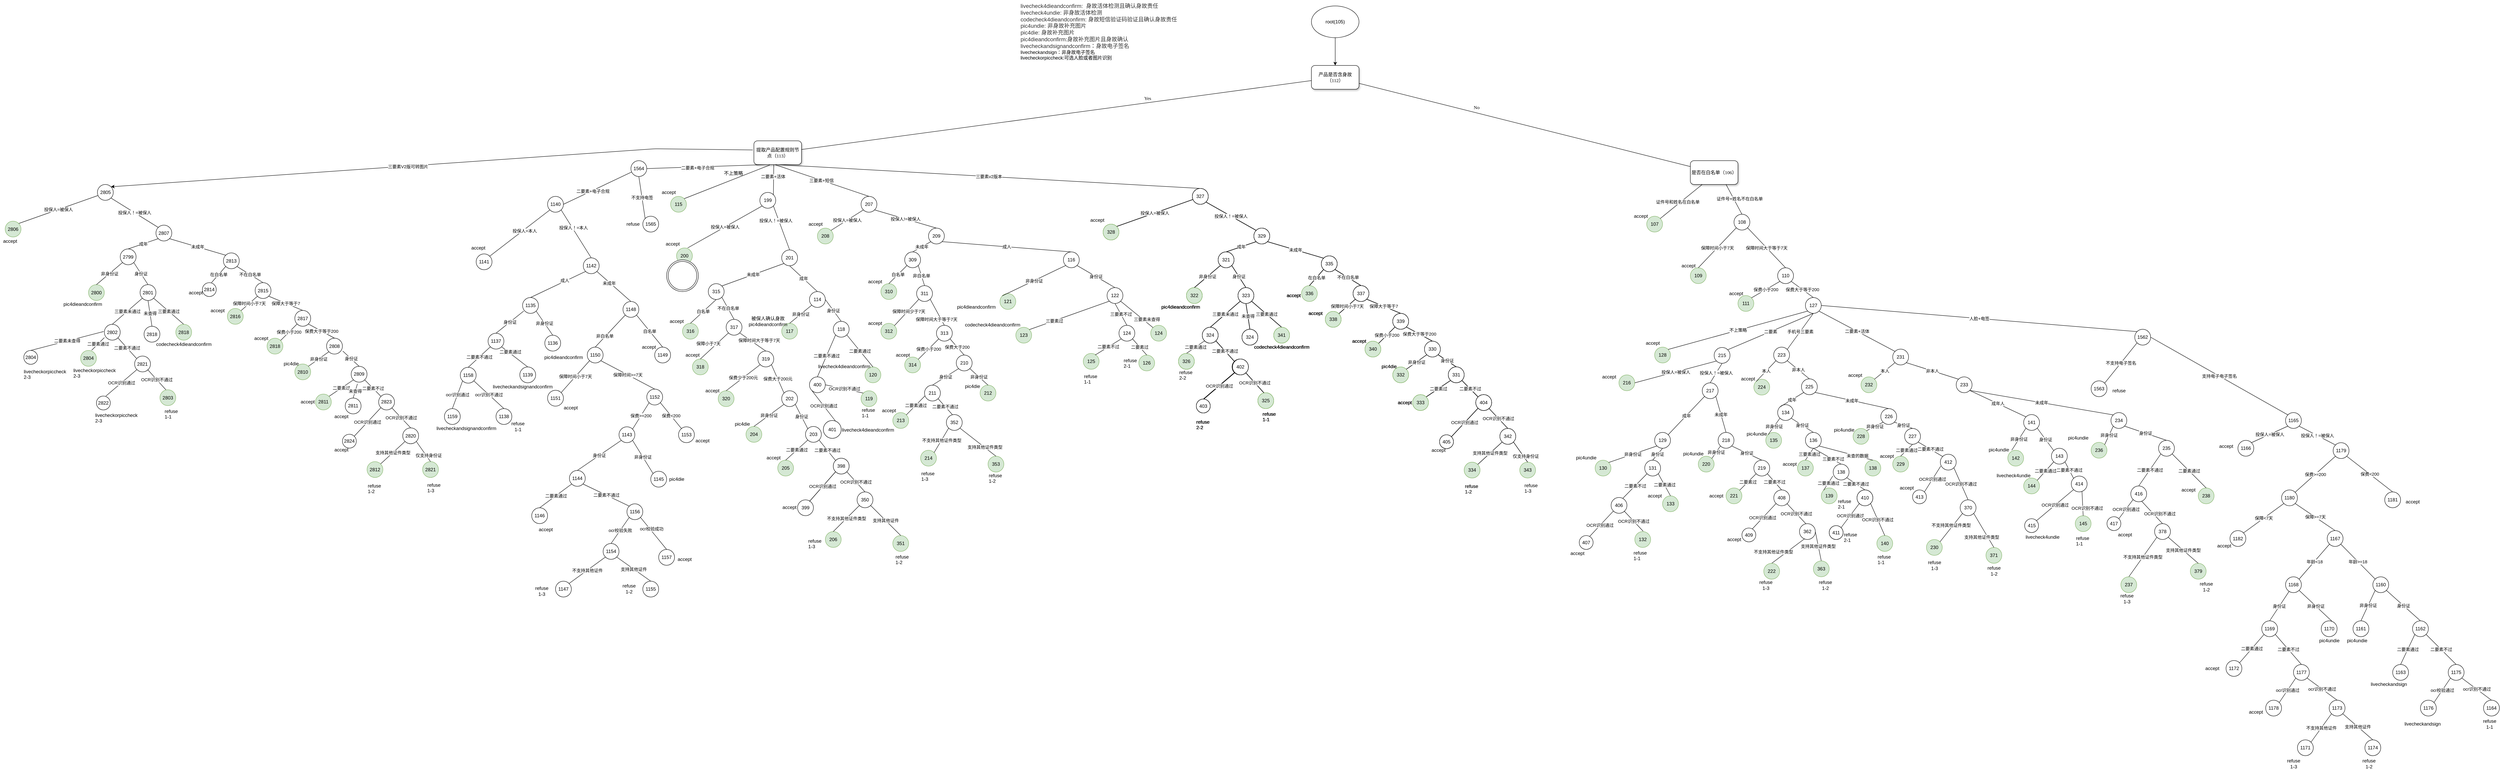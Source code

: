 <mxfile version="14.7.0" type="github">
  <diagram id="_WEu0Acl-BrLXd2TerBP" name="第 1 页">
    <mxGraphModel dx="3903" dy="1907" grid="1" gridSize="10" guides="1" tooltips="1" connect="1" arrows="1" fold="1" page="1" pageScale="1" pageWidth="827" pageHeight="1169" math="0" shadow="0">
      <root>
        <mxCell id="0" />
        <mxCell id="1" parent="0" />
        <mxCell id="zHI-Yp2XdMW2kIywh8IT-1" value="产品是否含身故（112）" style="whiteSpace=wrap;html=1;rounded=1;shadow=1;labelBackgroundColor=none;strokeWidth=1;fontFamily=Verdana;fontSize=12;align=center;" parent="1" vertex="1">
          <mxGeometry x="1575" y="-80" width="120" height="60" as="geometry" />
        </mxCell>
        <mxCell id="zHI-Yp2XdMW2kIywh8IT-2" value="提取产品配置规则节点（113）" style="whiteSpace=wrap;html=1;rounded=1;shadow=1;labelBackgroundColor=none;strokeWidth=1;fontFamily=Verdana;fontSize=12;align=center;" parent="1" vertex="1">
          <mxGeometry x="170" y="110" width="120" height="60" as="geometry" />
        </mxCell>
        <mxCell id="zHI-Yp2XdMW2kIywh8IT-3" value="是否在白名单（106）" style="whiteSpace=wrap;html=1;rounded=1;shadow=1;labelBackgroundColor=none;strokeWidth=1;fontFamily=Verdana;fontSize=12;align=center;" parent="1" vertex="1">
          <mxGeometry x="2530" y="160" width="120" height="60" as="geometry" />
        </mxCell>
        <mxCell id="zHI-Yp2XdMW2kIywh8IT-4" value="No" style="rounded=0;html=1;labelBackgroundColor=none;startArrow=none;startFill=0;startSize=5;endArrow=none;endFill=0;endSize=5;jettySize=auto;orthogonalLoop=1;strokeWidth=1;fontFamily=Verdana;fontSize=12" parent="1" source="zHI-Yp2XdMW2kIywh8IT-1" target="zHI-Yp2XdMW2kIywh8IT-3" edge="1">
          <mxGeometry x="-0.3" y="13" relative="1" as="geometry">
            <mxPoint as="offset" />
          </mxGeometry>
        </mxCell>
        <mxCell id="zHI-Yp2XdMW2kIywh8IT-5" value="Yes" style="rounded=0;html=1;labelBackgroundColor=none;startArrow=none;startFill=0;startSize=5;endArrow=none;endFill=0;endSize=5;jettySize=auto;orthogonalLoop=1;strokeWidth=1;fontFamily=Verdana;fontSize=12" parent="1" source="zHI-Yp2XdMW2kIywh8IT-1" target="zHI-Yp2XdMW2kIywh8IT-2" edge="1">
          <mxGeometry x="-0.359" y="-11" relative="1" as="geometry">
            <mxPoint as="offset" />
          </mxGeometry>
        </mxCell>
        <mxCell id="zHI-Yp2XdMW2kIywh8IT-6" value="不上策略" style="rounded=0;html=1;labelBackgroundColor=none;startArrow=none;startFill=0;startSize=5;endArrow=none;endFill=0;endSize=5;jettySize=auto;orthogonalLoop=1;strokeWidth=1;fontFamily=Verdana;fontSize=12;exitX=0.333;exitY=1.017;exitDx=0;exitDy=0;exitPerimeter=0;entryX=1;entryY=0;entryDx=0;entryDy=0;" parent="1" source="zHI-Yp2XdMW2kIywh8IT-2" target="zHI-Yp2XdMW2kIywh8IT-10" edge="1">
          <mxGeometry x="-0.2" y="-14" relative="1" as="geometry">
            <mxPoint as="offset" />
            <mxPoint x="170" y="309.474" as="targetPoint" />
          </mxGeometry>
        </mxCell>
        <mxCell id="zHI-Yp2XdMW2kIywh8IT-7" style="edgeStyle=orthogonalEdgeStyle;rounded=0;orthogonalLoop=1;jettySize=auto;html=1;" parent="1" source="zHI-Yp2XdMW2kIywh8IT-8" target="zHI-Yp2XdMW2kIywh8IT-1" edge="1">
          <mxGeometry relative="1" as="geometry" />
        </mxCell>
        <mxCell id="zHI-Yp2XdMW2kIywh8IT-8" value="root(105)" style="ellipse;whiteSpace=wrap;html=1;" parent="1" vertex="1">
          <mxGeometry x="1575" y="-230" width="120" height="80" as="geometry" />
        </mxCell>
        <mxCell id="zHI-Yp2XdMW2kIywh8IT-9" value="二要素+活体" style="endArrow=none;html=1;exitX=1;exitY=0;exitDx=0;exitDy=0;entryX=0.417;entryY=1;entryDx=0;entryDy=0;entryPerimeter=0;" parent="1" source="zHI-Yp2XdMW2kIywh8IT-11" target="zHI-Yp2XdMW2kIywh8IT-2" edge="1">
          <mxGeometry x="0.211" y="2" width="50" height="50" relative="1" as="geometry">
            <mxPoint x="300" y="310" as="sourcePoint" />
            <mxPoint x="450" y="230" as="targetPoint" />
            <mxPoint as="offset" />
          </mxGeometry>
        </mxCell>
        <mxCell id="zHI-Yp2XdMW2kIywh8IT-10" value="115" style="ellipse;whiteSpace=wrap;html=1;aspect=fixed;fillColor=#d5e8d4;strokeColor=#82b366;" parent="1" vertex="1">
          <mxGeometry x="-40" y="250" width="40" height="40" as="geometry" />
        </mxCell>
        <mxCell id="zHI-Yp2XdMW2kIywh8IT-11" value="199" style="ellipse;whiteSpace=wrap;html=1;aspect=fixed;" parent="1" vertex="1">
          <mxGeometry x="185" y="240" width="40" height="40" as="geometry" />
        </mxCell>
        <mxCell id="zHI-Yp2XdMW2kIywh8IT-12" value="207" style="ellipse;whiteSpace=wrap;html=1;aspect=fixed;" parent="1" vertex="1">
          <mxGeometry x="440" y="250" width="40" height="40" as="geometry" />
        </mxCell>
        <mxCell id="zHI-Yp2XdMW2kIywh8IT-13" value="" style="endArrow=none;html=1;entryX=0.442;entryY=1;entryDx=0;entryDy=0;entryPerimeter=0;exitX=0.5;exitY=0;exitDx=0;exitDy=0;" parent="1" source="zHI-Yp2XdMW2kIywh8IT-12" target="zHI-Yp2XdMW2kIywh8IT-2" edge="1">
          <mxGeometry width="50" height="50" relative="1" as="geometry">
            <mxPoint x="520" y="450" as="sourcePoint" />
            <mxPoint x="570" y="400" as="targetPoint" />
          </mxGeometry>
        </mxCell>
        <mxCell id="zHI-Yp2XdMW2kIywh8IT-14" value="三要素+短信" style="edgeLabel;html=1;align=center;verticalAlign=middle;resizable=0;points=[];" parent="zHI-Yp2XdMW2kIywh8IT-13" vertex="1" connectable="0">
          <mxGeometry x="0.241" y="1" relative="1" as="geometry">
            <mxPoint x="27.18" y="8.63" as="offset" />
          </mxGeometry>
        </mxCell>
        <mxCell id="zHI-Yp2XdMW2kIywh8IT-15" value="327" style="ellipse;whiteSpace=wrap;html=1;aspect=fixed;" parent="1" vertex="1">
          <mxGeometry x="1275" y="230" width="40" height="40" as="geometry" />
        </mxCell>
        <mxCell id="zHI-Yp2XdMW2kIywh8IT-16" value="三要素v2版本" style="endArrow=none;html=1;entryX=0.5;entryY=1;entryDx=0;entryDy=0;exitX=0.5;exitY=0;exitDx=0;exitDy=0;" parent="1" source="zHI-Yp2XdMW2kIywh8IT-15" target="zHI-Yp2XdMW2kIywh8IT-2" edge="1">
          <mxGeometry width="50" height="50" relative="1" as="geometry">
            <mxPoint x="520" y="450" as="sourcePoint" />
            <mxPoint x="570" y="400" as="targetPoint" />
          </mxGeometry>
        </mxCell>
        <mxCell id="zHI-Yp2XdMW2kIywh8IT-17" value="accept" style="text;html=1;align=center;verticalAlign=middle;resizable=0;points=[];autosize=1;" parent="1" vertex="1">
          <mxGeometry x="-70" y="230" width="50" height="20" as="geometry" />
        </mxCell>
        <mxCell id="zHI-Yp2XdMW2kIywh8IT-18" value="200" style="ellipse;whiteSpace=wrap;html=1;aspect=fixed;fillColor=#d5e8d4;strokeColor=#82b366;" parent="1" vertex="1">
          <mxGeometry x="-25" y="380" width="40" height="40" as="geometry" />
        </mxCell>
        <mxCell id="zHI-Yp2XdMW2kIywh8IT-19" value="201" style="ellipse;whiteSpace=wrap;html=1;aspect=fixed;" parent="1" vertex="1">
          <mxGeometry x="240" y="385" width="40" height="40" as="geometry" />
        </mxCell>
        <mxCell id="zHI-Yp2XdMW2kIywh8IT-20" value="投保人=被保人" style="endArrow=none;html=1;entryX=0;entryY=1;entryDx=0;entryDy=0;exitX=0.7;exitY=0;exitDx=0;exitDy=0;exitPerimeter=0;" parent="1" source="zHI-Yp2XdMW2kIywh8IT-18" target="zHI-Yp2XdMW2kIywh8IT-11" edge="1">
          <mxGeometry width="50" height="50" relative="1" as="geometry">
            <mxPoint x="520" y="450" as="sourcePoint" />
            <mxPoint x="570" y="400" as="targetPoint" />
          </mxGeometry>
        </mxCell>
        <mxCell id="zHI-Yp2XdMW2kIywh8IT-21" value="投保人！=被保人" style="endArrow=none;html=1;exitX=0.5;exitY=0;exitDx=0;exitDy=0;entryX=1;entryY=1;entryDx=0;entryDy=0;" parent="1" source="zHI-Yp2XdMW2kIywh8IT-19" target="zHI-Yp2XdMW2kIywh8IT-11" edge="1">
          <mxGeometry x="0.377" y="7" width="50" height="50" relative="1" as="geometry">
            <mxPoint x="520" y="450" as="sourcePoint" />
            <mxPoint x="310" y="350" as="targetPoint" />
            <mxPoint as="offset" />
          </mxGeometry>
        </mxCell>
        <mxCell id="zHI-Yp2XdMW2kIywh8IT-22" value="accept" style="text;html=1;align=center;verticalAlign=middle;resizable=0;points=[];autosize=1;" parent="1" vertex="1">
          <mxGeometry x="-60" y="360" width="50" height="20" as="geometry" />
        </mxCell>
        <mxCell id="zHI-Yp2XdMW2kIywh8IT-23" value="315" style="ellipse;whiteSpace=wrap;html=1;aspect=fixed;" parent="1" vertex="1">
          <mxGeometry x="55" y="470" width="40" height="40" as="geometry" />
        </mxCell>
        <mxCell id="zHI-Yp2XdMW2kIywh8IT-24" value="114" style="ellipse;whiteSpace=wrap;html=1;aspect=fixed;" parent="1" vertex="1">
          <mxGeometry x="310" y="490" width="40" height="40" as="geometry" />
        </mxCell>
        <mxCell id="zHI-Yp2XdMW2kIywh8IT-25" value="未成年" style="endArrow=none;html=1;entryX=0;entryY=1;entryDx=0;entryDy=0;exitX=1;exitY=0;exitDx=0;exitDy=0;" parent="1" source="zHI-Yp2XdMW2kIywh8IT-23" target="zHI-Yp2XdMW2kIywh8IT-19" edge="1">
          <mxGeometry width="50" height="50" relative="1" as="geometry">
            <mxPoint x="520" y="450" as="sourcePoint" />
            <mxPoint x="570" y="400" as="targetPoint" />
          </mxGeometry>
        </mxCell>
        <mxCell id="zHI-Yp2XdMW2kIywh8IT-26" value="成年" style="endArrow=none;html=1;entryX=0.5;entryY=1;entryDx=0;entryDy=0;exitX=0.5;exitY=0;exitDx=0;exitDy=0;" parent="1" source="zHI-Yp2XdMW2kIywh8IT-24" target="zHI-Yp2XdMW2kIywh8IT-19" edge="1">
          <mxGeometry width="50" height="50" relative="1" as="geometry">
            <mxPoint x="520" y="450" as="sourcePoint" />
            <mxPoint x="570" y="400" as="targetPoint" />
          </mxGeometry>
        </mxCell>
        <mxCell id="zHI-Yp2XdMW2kIywh8IT-27" value="316" style="ellipse;whiteSpace=wrap;html=1;aspect=fixed;fillColor=#d5e8d4;strokeColor=#82b366;" parent="1" vertex="1">
          <mxGeometry x="-10" y="570" width="40" height="40" as="geometry" />
        </mxCell>
        <mxCell id="zHI-Yp2XdMW2kIywh8IT-28" value="白名单" style="endArrow=none;html=1;entryX=0.5;entryY=1;entryDx=0;entryDy=0;exitX=0.5;exitY=0;exitDx=0;exitDy=0;" parent="1" source="zHI-Yp2XdMW2kIywh8IT-27" target="zHI-Yp2XdMW2kIywh8IT-23" edge="1">
          <mxGeometry width="50" height="50" relative="1" as="geometry">
            <mxPoint x="520" y="450" as="sourcePoint" />
            <mxPoint x="570" y="400" as="targetPoint" />
          </mxGeometry>
        </mxCell>
        <mxCell id="zHI-Yp2XdMW2kIywh8IT-29" value="317" style="ellipse;whiteSpace=wrap;html=1;aspect=fixed;" parent="1" vertex="1">
          <mxGeometry x="100" y="560" width="40" height="40" as="geometry" />
        </mxCell>
        <mxCell id="zHI-Yp2XdMW2kIywh8IT-30" value="accept" style="text;html=1;align=center;verticalAlign=middle;resizable=0;points=[];autosize=1;" parent="1" vertex="1">
          <mxGeometry x="-50" y="555" width="50" height="20" as="geometry" />
        </mxCell>
        <mxCell id="zHI-Yp2XdMW2kIywh8IT-31" value="不在白名单" style="endArrow=none;html=1;entryX=1;entryY=1;entryDx=0;entryDy=0;exitX=0.5;exitY=0;exitDx=0;exitDy=0;" parent="1" source="zHI-Yp2XdMW2kIywh8IT-29" target="zHI-Yp2XdMW2kIywh8IT-23" edge="1">
          <mxGeometry width="50" height="50" relative="1" as="geometry">
            <mxPoint x="520" y="450" as="sourcePoint" />
            <mxPoint x="570" y="400" as="targetPoint" />
          </mxGeometry>
        </mxCell>
        <mxCell id="zHI-Yp2XdMW2kIywh8IT-32" value="318" style="ellipse;whiteSpace=wrap;html=1;aspect=fixed;fillColor=#d5e8d4;strokeColor=#82b366;" parent="1" vertex="1">
          <mxGeometry x="15" y="660" width="40" height="40" as="geometry" />
        </mxCell>
        <mxCell id="zHI-Yp2XdMW2kIywh8IT-33" value="319" style="ellipse;whiteSpace=wrap;html=1;aspect=fixed;" parent="1" vertex="1">
          <mxGeometry x="180" y="640" width="40" height="40" as="geometry" />
        </mxCell>
        <mxCell id="zHI-Yp2XdMW2kIywh8IT-34" value="" style="endArrow=none;html=1;entryX=0;entryY=1;entryDx=0;entryDy=0;exitX=0.5;exitY=0;exitDx=0;exitDy=0;" parent="1" source="zHI-Yp2XdMW2kIywh8IT-32" target="zHI-Yp2XdMW2kIywh8IT-29" edge="1">
          <mxGeometry width="50" height="50" relative="1" as="geometry">
            <mxPoint x="520" y="450" as="sourcePoint" />
            <mxPoint x="570" y="400" as="targetPoint" />
          </mxGeometry>
        </mxCell>
        <mxCell id="zHI-Yp2XdMW2kIywh8IT-35" value="保障小于7天" style="edgeLabel;html=1;align=center;verticalAlign=middle;resizable=0;points=[];" parent="zHI-Yp2XdMW2kIywh8IT-34" vertex="1" connectable="0">
          <mxGeometry x="0.289" y="-4" relative="1" as="geometry">
            <mxPoint x="-28.35" as="offset" />
          </mxGeometry>
        </mxCell>
        <mxCell id="zHI-Yp2XdMW2kIywh8IT-36" value="accept" style="text;html=1;align=center;verticalAlign=middle;resizable=0;points=[];autosize=1;" parent="1" vertex="1">
          <mxGeometry x="-10" y="640" width="50" height="20" as="geometry" />
        </mxCell>
        <mxCell id="zHI-Yp2XdMW2kIywh8IT-37" value="保障时间大于等于7天" style="endArrow=none;html=1;entryX=1;entryY=1;entryDx=0;entryDy=0;exitX=0.5;exitY=0;exitDx=0;exitDy=0;" parent="1" source="zHI-Yp2XdMW2kIywh8IT-33" target="zHI-Yp2XdMW2kIywh8IT-29" edge="1">
          <mxGeometry x="-0.266" y="-12" width="50" height="50" relative="1" as="geometry">
            <mxPoint x="520" y="450" as="sourcePoint" />
            <mxPoint x="570" y="400" as="targetPoint" />
            <mxPoint as="offset" />
          </mxGeometry>
        </mxCell>
        <mxCell id="zHI-Yp2XdMW2kIywh8IT-38" value="320" style="ellipse;whiteSpace=wrap;html=1;aspect=fixed;fillColor=#d5e8d4;strokeColor=#82b366;" parent="1" vertex="1">
          <mxGeometry x="80" y="740" width="40" height="40" as="geometry" />
        </mxCell>
        <mxCell id="zHI-Yp2XdMW2kIywh8IT-39" value="保费少于200元" style="endArrow=none;html=1;entryX=0;entryY=1;entryDx=0;entryDy=0;exitX=0.5;exitY=0;exitDx=0;exitDy=0;" parent="1" source="zHI-Yp2XdMW2kIywh8IT-38" target="zHI-Yp2XdMW2kIywh8IT-33" edge="1">
          <mxGeometry width="50" height="50" relative="1" as="geometry">
            <mxPoint x="520" y="450" as="sourcePoint" />
            <mxPoint x="570" y="400" as="targetPoint" />
          </mxGeometry>
        </mxCell>
        <mxCell id="zHI-Yp2XdMW2kIywh8IT-40" value="accept" style="text;html=1;align=center;verticalAlign=middle;resizable=0;points=[];autosize=1;" parent="1" vertex="1">
          <mxGeometry x="40" y="730" width="50" height="20" as="geometry" />
        </mxCell>
        <mxCell id="zHI-Yp2XdMW2kIywh8IT-41" value="202" style="ellipse;whiteSpace=wrap;html=1;aspect=fixed;" parent="1" vertex="1">
          <mxGeometry x="240" y="740" width="40" height="40" as="geometry" />
        </mxCell>
        <mxCell id="zHI-Yp2XdMW2kIywh8IT-42" value="保费大于200元" style="endArrow=none;html=1;entryX=1;entryY=1;entryDx=0;entryDy=0;exitX=0;exitY=0;exitDx=0;exitDy=0;" parent="1" source="zHI-Yp2XdMW2kIywh8IT-41" target="zHI-Yp2XdMW2kIywh8IT-33" edge="1">
          <mxGeometry width="50" height="50" relative="1" as="geometry">
            <mxPoint x="520" y="450" as="sourcePoint" />
            <mxPoint x="570" y="400" as="targetPoint" />
          </mxGeometry>
        </mxCell>
        <mxCell id="zHI-Yp2XdMW2kIywh8IT-43" value="117" style="ellipse;whiteSpace=wrap;html=1;aspect=fixed;fillColor=#d5e8d4;strokeColor=#82b366;" parent="1" vertex="1">
          <mxGeometry x="240" y="570" width="40" height="40" as="geometry" />
        </mxCell>
        <mxCell id="zHI-Yp2XdMW2kIywh8IT-44" value="非身份证" style="endArrow=none;html=1;entryX=0;entryY=1;entryDx=0;entryDy=0;exitX=0.5;exitY=0;exitDx=0;exitDy=0;" parent="1" source="zHI-Yp2XdMW2kIywh8IT-43" target="zHI-Yp2XdMW2kIywh8IT-24" edge="1">
          <mxGeometry width="50" height="50" relative="1" as="geometry">
            <mxPoint x="420" y="480" as="sourcePoint" />
            <mxPoint x="470" y="430" as="targetPoint" />
          </mxGeometry>
        </mxCell>
        <mxCell id="zHI-Yp2XdMW2kIywh8IT-45" value="被保人确认身故&lt;br&gt;pic4dieandconfirm" style="text;html=1;align=center;verticalAlign=middle;resizable=0;points=[];autosize=1;" parent="1" vertex="1">
          <mxGeometry x="150" y="550" width="110" height="30" as="geometry" />
        </mxCell>
        <mxCell id="zHI-Yp2XdMW2kIywh8IT-46" value="118" style="ellipse;whiteSpace=wrap;html=1;aspect=fixed;" parent="1" vertex="1">
          <mxGeometry x="370" y="565" width="40" height="40" as="geometry" />
        </mxCell>
        <mxCell id="zHI-Yp2XdMW2kIywh8IT-47" value="身份证" style="endArrow=none;html=1;entryX=1;entryY=0.5;entryDx=0;entryDy=0;exitX=0.5;exitY=0;exitDx=0;exitDy=0;" parent="1" source="zHI-Yp2XdMW2kIywh8IT-46" target="zHI-Yp2XdMW2kIywh8IT-24" edge="1">
          <mxGeometry width="50" height="50" relative="1" as="geometry">
            <mxPoint x="420" y="480" as="sourcePoint" />
            <mxPoint x="470" y="430" as="targetPoint" />
          </mxGeometry>
        </mxCell>
        <mxCell id="zHI-Yp2XdMW2kIywh8IT-49" value="二要素不通过" style="endArrow=none;html=1;entryX=0;entryY=1;entryDx=0;entryDy=0;exitX=0.5;exitY=0;exitDx=0;exitDy=0;" parent="1" target="zHI-Yp2XdMW2kIywh8IT-46" edge="1">
          <mxGeometry width="50" height="50" relative="1" as="geometry">
            <mxPoint x="330" y="705" as="sourcePoint" />
            <mxPoint x="470" y="430" as="targetPoint" />
          </mxGeometry>
        </mxCell>
        <mxCell id="zHI-Yp2XdMW2kIywh8IT-50" value="120" style="ellipse;whiteSpace=wrap;html=1;aspect=fixed;fillColor=#d5e8d4;strokeColor=#82b366;" parent="1" vertex="1">
          <mxGeometry x="450" y="680" width="40" height="40" as="geometry" />
        </mxCell>
        <mxCell id="zHI-Yp2XdMW2kIywh8IT-51" value="二要素通过" style="endArrow=none;html=1;entryX=1;entryY=1;entryDx=0;entryDy=0;exitX=0.5;exitY=0;exitDx=0;exitDy=0;" parent="1" source="zHI-Yp2XdMW2kIywh8IT-50" target="zHI-Yp2XdMW2kIywh8IT-46" edge="1">
          <mxGeometry width="50" height="50" relative="1" as="geometry">
            <mxPoint x="420" y="480" as="sourcePoint" />
            <mxPoint x="470" y="430" as="targetPoint" />
          </mxGeometry>
        </mxCell>
        <mxCell id="zHI-Yp2XdMW2kIywh8IT-52" value="refuse&amp;nbsp;&lt;br&gt;1-1" style="text;whiteSpace=wrap;html=1;" parent="1" vertex="1">
          <mxGeometry x="440" y="775" width="40" height="30" as="geometry" />
        </mxCell>
        <mxCell id="zHI-Yp2XdMW2kIywh8IT-53" value="livecheck4dieandconfirm" style="text;whiteSpace=wrap;html=1;" parent="1" vertex="1">
          <mxGeometry x="330" y="665" width="160" height="30" as="geometry" />
        </mxCell>
        <mxCell id="zHI-Yp2XdMW2kIywh8IT-54" value="&lt;span style=&quot;color: rgb(50 , 50 , 50) ; font-size: 14px ; font-style: normal ; font-weight: 400 ; letter-spacing: normal ; text-align: left ; text-indent: 0px ; text-transform: none ; word-spacing: 0px ; background-color: rgba(255 , 255 , 255 , 0.01) ; display: inline ; float: none&quot;&gt;livecheck4dieandconfirm:&amp;nbsp;&amp;nbsp;身故活体检测且确认身故责任&lt;/span&gt;&lt;br style=&quot;color: rgb(50 , 50 , 50) ; font-size: 14px ; font-style: normal ; font-weight: 400 ; letter-spacing: normal ; text-align: left ; text-indent: 0px ; text-transform: none ; word-spacing: 0px ; background-color: rgba(255 , 255 , 255 , 0.01)&quot;&gt;&lt;div style=&quot;resize: none ; outline: 0px ; font-size: 14px ; color: rgb(50 , 50 , 50) ; font-style: normal ; font-weight: 400 ; letter-spacing: normal ; text-align: left ; text-indent: 0px ; text-transform: none ; word-spacing: 0px ; background-color: rgba(255 , 255 , 255 , 0.01)&quot;&gt;&lt;/div&gt;&lt;span style=&quot;color: rgb(50 , 50 , 50) ; font-size: 14px ; font-style: normal ; font-weight: 400 ; letter-spacing: normal ; text-align: left ; text-indent: 0px ; text-transform: none ; word-spacing: 0px ; background-color: rgba(255 , 255 , 255 , 0.01) ; display: inline ; float: none&quot;&gt;livecheck4undie: 非身故活体检测&lt;/span&gt;&lt;br style=&quot;color: rgb(50 , 50 , 50) ; font-size: 14px ; font-style: normal ; font-weight: 400 ; letter-spacing: normal ; text-align: left ; text-indent: 0px ; text-transform: none ; word-spacing: 0px ; background-color: rgba(255 , 255 , 255 , 0.01)&quot;&gt;&lt;div style=&quot;resize: none ; outline: 0px ; font-size: 14px ; color: rgb(50 , 50 , 50) ; font-style: normal ; font-weight: 400 ; letter-spacing: normal ; text-align: left ; text-indent: 0px ; text-transform: none ; word-spacing: 0px ; background-color: rgba(255 , 255 , 255 , 0.01)&quot;&gt;&lt;/div&gt;&lt;span style=&quot;color: rgb(50 , 50 , 50) ; font-size: 14px ; font-style: normal ; font-weight: 400 ; letter-spacing: normal ; text-align: left ; text-indent: 0px ; text-transform: none ; word-spacing: 0px ; background-color: rgba(255 , 255 , 255 , 0.01) ; display: inline ; float: none&quot;&gt;codecheck4dieandconfirm: 身故短信验证码验证且确认身故责任&lt;/span&gt;&lt;br style=&quot;color: rgb(50 , 50 , 50) ; font-size: 14px ; font-style: normal ; font-weight: 400 ; letter-spacing: normal ; text-align: left ; text-indent: 0px ; text-transform: none ; word-spacing: 0px ; background-color: rgba(255 , 255 , 255 , 0.01)&quot;&gt;&lt;div style=&quot;resize: none ; outline: 0px ; font-size: 14px ; color: rgb(50 , 50 , 50) ; font-style: normal ; font-weight: 400 ; letter-spacing: normal ; text-align: left ; text-indent: 0px ; text-transform: none ; word-spacing: 0px ; background-color: rgba(255 , 255 , 255 , 0.01)&quot;&gt;&lt;/div&gt;&lt;span style=&quot;color: rgb(50 , 50 , 50) ; font-size: 14px ; font-style: normal ; font-weight: 400 ; letter-spacing: normal ; text-align: left ; text-indent: 0px ; text-transform: none ; word-spacing: 0px ; background-color: rgba(255 , 255 , 255 , 0.01) ; display: inline ; float: none&quot;&gt;pic4undie: 非身故补充图片&lt;/span&gt;&lt;br style=&quot;color: rgb(50 , 50 , 50) ; font-size: 14px ; font-style: normal ; font-weight: 400 ; letter-spacing: normal ; text-align: left ; text-indent: 0px ; text-transform: none ; word-spacing: 0px ; background-color: rgba(255 , 255 , 255 , 0.01)&quot;&gt;&lt;div style=&quot;resize: none ; outline: 0px ; font-size: 14px ; color: rgb(50 , 50 , 50) ; font-style: normal ; font-weight: 400 ; letter-spacing: normal ; text-align: left ; text-indent: 0px ; text-transform: none ; word-spacing: 0px ; background-color: rgba(255 , 255 , 255 , 0.01)&quot;&gt;&lt;/div&gt;&lt;span style=&quot;color: rgb(50 , 50 , 50) ; font-size: 14px ; font-style: normal ; font-weight: 400 ; letter-spacing: normal ; text-align: left ; text-indent: 0px ; text-transform: none ; word-spacing: 0px ; background-color: rgba(255 , 255 , 255 , 0.01) ; display: inline ; float: none&quot;&gt;pic4die: 身故补充图片&lt;/span&gt;&lt;br style=&quot;color: rgb(50 , 50 , 50) ; font-size: 14px ; font-style: normal ; font-weight: 400 ; letter-spacing: normal ; text-align: left ; text-indent: 0px ; text-transform: none ; word-spacing: 0px ; background-color: rgba(255 , 255 , 255 , 0.01)&quot;&gt;&lt;span style=&quot;text-align: left ; text-indent: 0px ; background-color: rgba(255 , 255 , 255 , 0.01) ; display: inline ; float: none&quot;&gt;&lt;font color=&quot;#323232&quot;&gt;&lt;span style=&quot;font-size: 14px&quot;&gt;pic4dieandconfirm:身故补充图片且身故确认&lt;/span&gt;&lt;/font&gt;&lt;br&gt;&lt;font color=&quot;#323232&quot;&gt;&lt;span style=&quot;font-size: 14px&quot;&gt;livecheckandsignandconfirm：身故电子签名&lt;br&gt;&lt;/span&gt;&lt;/font&gt;livecheckandsign：非身故电子签名&lt;br&gt;&lt;span style=&quot;background-color: rgb(248 , 249 , 250)&quot;&gt;livecheckorpiccheck:可选人脸或者图片识别&lt;/span&gt;&lt;br&gt;&lt;/span&gt;" style="text;whiteSpace=wrap;html=1;" parent="1" vertex="1">
          <mxGeometry x="840" y="-245" width="420" height="185" as="geometry" />
        </mxCell>
        <mxCell id="zHI-Yp2XdMW2kIywh8IT-55" value="208" style="ellipse;whiteSpace=wrap;html=1;aspect=fixed;fillColor=#d5e8d4;strokeColor=#82b366;" parent="1" vertex="1">
          <mxGeometry x="330" y="330" width="40" height="40" as="geometry" />
        </mxCell>
        <mxCell id="zHI-Yp2XdMW2kIywh8IT-56" value="投保人=被保人" style="endArrow=none;html=1;entryX=0;entryY=1;entryDx=0;entryDy=0;exitX=1;exitY=0;exitDx=0;exitDy=0;" parent="1" source="zHI-Yp2XdMW2kIywh8IT-55" target="zHI-Yp2XdMW2kIywh8IT-12" edge="1">
          <mxGeometry width="50" height="50" relative="1" as="geometry">
            <mxPoint x="580" y="480" as="sourcePoint" />
            <mxPoint x="630" y="430" as="targetPoint" />
          </mxGeometry>
        </mxCell>
        <mxCell id="zHI-Yp2XdMW2kIywh8IT-57" value="accept" style="text;html=1;align=center;verticalAlign=middle;resizable=0;points=[];autosize=1;" parent="1" vertex="1">
          <mxGeometry x="300" y="310" width="50" height="20" as="geometry" />
        </mxCell>
        <mxCell id="zHI-Yp2XdMW2kIywh8IT-58" value="209" style="ellipse;whiteSpace=wrap;html=1;aspect=fixed;" parent="1" vertex="1">
          <mxGeometry x="610" y="330" width="40" height="40" as="geometry" />
        </mxCell>
        <mxCell id="zHI-Yp2XdMW2kIywh8IT-59" value="投保人!=被保人" style="endArrow=none;html=1;exitX=0.5;exitY=0;exitDx=0;exitDy=0;entryX=1;entryY=1;entryDx=0;entryDy=0;" parent="1" source="zHI-Yp2XdMW2kIywh8IT-58" target="zHI-Yp2XdMW2kIywh8IT-12" edge="1">
          <mxGeometry width="50" height="50" relative="1" as="geometry">
            <mxPoint x="703.142" y="386.718" as="sourcePoint" />
            <mxPoint x="643.142" y="354.142" as="targetPoint" />
          </mxGeometry>
        </mxCell>
        <mxCell id="zHI-Yp2XdMW2kIywh8IT-60" value="309" style="ellipse;whiteSpace=wrap;html=1;aspect=fixed;" parent="1" vertex="1">
          <mxGeometry x="550" y="390" width="40" height="40" as="geometry" />
        </mxCell>
        <mxCell id="zHI-Yp2XdMW2kIywh8IT-61" value="未成年" style="endArrow=none;html=1;entryX=0;entryY=1;entryDx=0;entryDy=0;exitX=0.5;exitY=0;exitDx=0;exitDy=0;" parent="1" source="zHI-Yp2XdMW2kIywh8IT-60" target="zHI-Yp2XdMW2kIywh8IT-58" edge="1">
          <mxGeometry width="50" height="50" relative="1" as="geometry">
            <mxPoint x="604" y="466" as="sourcePoint" />
            <mxPoint x="630" y="430" as="targetPoint" />
          </mxGeometry>
        </mxCell>
        <mxCell id="zHI-Yp2XdMW2kIywh8IT-62" value="116" style="ellipse;whiteSpace=wrap;html=1;aspect=fixed;" parent="1" vertex="1">
          <mxGeometry x="950" y="390" width="40" height="40" as="geometry" />
        </mxCell>
        <mxCell id="zHI-Yp2XdMW2kIywh8IT-63" value="成人" style="endArrow=none;html=1;entryX=1;entryY=1;entryDx=0;entryDy=0;exitX=0.5;exitY=0;exitDx=0;exitDy=0;" parent="1" source="zHI-Yp2XdMW2kIywh8IT-62" target="zHI-Yp2XdMW2kIywh8IT-58" edge="1">
          <mxGeometry width="50" height="50" relative="1" as="geometry">
            <mxPoint x="580" y="480" as="sourcePoint" />
            <mxPoint x="630" y="430" as="targetPoint" />
          </mxGeometry>
        </mxCell>
        <mxCell id="zHI-Yp2XdMW2kIywh8IT-64" value="310" style="ellipse;whiteSpace=wrap;html=1;aspect=fixed;fillColor=#d5e8d4;strokeColor=#82b366;" parent="1" vertex="1">
          <mxGeometry x="490" y="470" width="40" height="40" as="geometry" />
        </mxCell>
        <mxCell id="zHI-Yp2XdMW2kIywh8IT-65" value="311" style="ellipse;whiteSpace=wrap;html=1;aspect=fixed;" parent="1" vertex="1">
          <mxGeometry x="580" y="475" width="40" height="40" as="geometry" />
        </mxCell>
        <mxCell id="zHI-Yp2XdMW2kIywh8IT-66" value="白名单" style="endArrow=none;html=1;entryX=0;entryY=1;entryDx=0;entryDy=0;exitX=0.5;exitY=0;exitDx=0;exitDy=0;" parent="1" source="zHI-Yp2XdMW2kIywh8IT-64" target="zHI-Yp2XdMW2kIywh8IT-60" edge="1">
          <mxGeometry width="50" height="50" relative="1" as="geometry">
            <mxPoint x="580" y="580" as="sourcePoint" />
            <mxPoint x="630" y="530" as="targetPoint" />
          </mxGeometry>
        </mxCell>
        <mxCell id="zHI-Yp2XdMW2kIywh8IT-67" value="非白名单" style="endArrow=none;html=1;entryX=1;entryY=1;entryDx=0;entryDy=0;exitX=0.5;exitY=0;exitDx=0;exitDy=0;" parent="1" source="zHI-Yp2XdMW2kIywh8IT-65" target="zHI-Yp2XdMW2kIywh8IT-60" edge="1">
          <mxGeometry width="50" height="50" relative="1" as="geometry">
            <mxPoint x="580" y="580" as="sourcePoint" />
            <mxPoint x="630" y="530" as="targetPoint" />
          </mxGeometry>
        </mxCell>
        <mxCell id="zHI-Yp2XdMW2kIywh8IT-68" value="accept" style="text;html=1;align=center;verticalAlign=middle;resizable=0;points=[];autosize=1;" parent="1" vertex="1">
          <mxGeometry x="450" y="455" width="50" height="20" as="geometry" />
        </mxCell>
        <mxCell id="zHI-Yp2XdMW2kIywh8IT-69" value="204" style="ellipse;whiteSpace=wrap;html=1;aspect=fixed;fillColor=#d5e8d4;strokeColor=#82b366;" parent="1" vertex="1">
          <mxGeometry x="150" y="830" width="40" height="40" as="geometry" />
        </mxCell>
        <mxCell id="zHI-Yp2XdMW2kIywh8IT-71" value="非身份证" style="endArrow=none;html=1;entryX=0;entryY=1;entryDx=0;entryDy=0;exitX=0.5;exitY=0;exitDx=0;exitDy=0;" parent="1" source="zHI-Yp2XdMW2kIywh8IT-69" target="zHI-Yp2XdMW2kIywh8IT-41" edge="1">
          <mxGeometry width="50" height="50" relative="1" as="geometry">
            <mxPoint x="670" y="780" as="sourcePoint" />
            <mxPoint x="720" y="730" as="targetPoint" />
          </mxGeometry>
        </mxCell>
        <mxCell id="zHI-Yp2XdMW2kIywh8IT-72" value="身份证" style="endArrow=none;html=1;entryX=1;entryY=1;entryDx=0;entryDy=0;exitX=0;exitY=0;exitDx=0;exitDy=0;" parent="1" source="zHI-Yp2XdMW2kIywh8IT-303" target="zHI-Yp2XdMW2kIywh8IT-41" edge="1">
          <mxGeometry width="50" height="50" relative="1" as="geometry">
            <mxPoint x="320" y="830" as="sourcePoint" />
            <mxPoint x="720" y="630" as="targetPoint" />
          </mxGeometry>
        </mxCell>
        <mxCell id="zHI-Yp2XdMW2kIywh8IT-73" value="pic4die" style="text;whiteSpace=wrap;html=1;" parent="1" vertex="1">
          <mxGeometry x="120" y="810" width="40" height="30" as="geometry" />
        </mxCell>
        <mxCell id="zHI-Yp2XdMW2kIywh8IT-85" value="121" style="ellipse;whiteSpace=wrap;html=1;aspect=fixed;fillColor=#d5e8d4;strokeColor=#82b366;" parent="1" vertex="1">
          <mxGeometry x="790" y="495" width="40" height="40" as="geometry" />
        </mxCell>
        <mxCell id="zHI-Yp2XdMW2kIywh8IT-86" value="122" style="ellipse;whiteSpace=wrap;html=1;aspect=fixed;" parent="1" vertex="1">
          <mxGeometry x="1060" y="480" width="40" height="40" as="geometry" />
        </mxCell>
        <mxCell id="zHI-Yp2XdMW2kIywh8IT-87" value="非身份证" style="endArrow=none;html=1;entryX=0;entryY=1;entryDx=0;entryDy=0;exitX=0;exitY=0;exitDx=0;exitDy=0;" parent="1" source="zHI-Yp2XdMW2kIywh8IT-85" target="zHI-Yp2XdMW2kIywh8IT-62" edge="1">
          <mxGeometry width="50" height="50" relative="1" as="geometry">
            <mxPoint x="590" y="590" as="sourcePoint" />
            <mxPoint x="640" y="540" as="targetPoint" />
          </mxGeometry>
        </mxCell>
        <mxCell id="zHI-Yp2XdMW2kIywh8IT-88" value="身份证" style="endArrow=none;html=1;entryX=1;entryY=1;entryDx=0;entryDy=0;exitX=0.5;exitY=0;exitDx=0;exitDy=0;" parent="1" source="zHI-Yp2XdMW2kIywh8IT-86" target="zHI-Yp2XdMW2kIywh8IT-62" edge="1">
          <mxGeometry width="50" height="50" relative="1" as="geometry">
            <mxPoint x="590" y="590" as="sourcePoint" />
            <mxPoint x="640" y="540" as="targetPoint" />
          </mxGeometry>
        </mxCell>
        <mxCell id="zHI-Yp2XdMW2kIywh8IT-89" value="pic4dieandconfirm" style="text;whiteSpace=wrap;html=1;" parent="1" vertex="1">
          <mxGeometry x="680" y="515" width="120" height="30" as="geometry" />
        </mxCell>
        <mxCell id="zHI-Yp2XdMW2kIywh8IT-90" value="123" style="ellipse;whiteSpace=wrap;html=1;aspect=fixed;fillColor=#d5e8d4;strokeColor=#82b366;" parent="1" vertex="1">
          <mxGeometry x="830" y="580" width="40" height="40" as="geometry" />
        </mxCell>
        <mxCell id="zHI-Yp2XdMW2kIywh8IT-91" value="124" style="ellipse;whiteSpace=wrap;html=1;aspect=fixed;" parent="1" vertex="1">
          <mxGeometry x="1090" y="575" width="40" height="40" as="geometry" />
        </mxCell>
        <mxCell id="zHI-Yp2XdMW2kIywh8IT-92" value="124" style="ellipse;whiteSpace=wrap;html=1;aspect=fixed;fillColor=#d5e8d4;strokeColor=#82b366;" parent="1" vertex="1">
          <mxGeometry x="1170" y="575" width="40" height="40" as="geometry" />
        </mxCell>
        <mxCell id="zHI-Yp2XdMW2kIywh8IT-93" value="三要素过" style="endArrow=none;html=1;entryX=0;entryY=1;entryDx=0;entryDy=0;exitX=1;exitY=0;exitDx=0;exitDy=0;" parent="1" source="zHI-Yp2XdMW2kIywh8IT-90" target="zHI-Yp2XdMW2kIywh8IT-86" edge="1">
          <mxGeometry x="-0.379" width="50" height="50" relative="1" as="geometry">
            <mxPoint x="590" y="790" as="sourcePoint" />
            <mxPoint x="640" y="740" as="targetPoint" />
            <mxPoint as="offset" />
          </mxGeometry>
        </mxCell>
        <mxCell id="zHI-Yp2XdMW2kIywh8IT-94" value="三要素不过" style="endArrow=none;html=1;entryX=0.5;entryY=1;entryDx=0;entryDy=0;exitX=0.5;exitY=0;exitDx=0;exitDy=0;" parent="1" source="zHI-Yp2XdMW2kIywh8IT-91" target="zHI-Yp2XdMW2kIywh8IT-86" edge="1">
          <mxGeometry width="50" height="50" relative="1" as="geometry">
            <mxPoint x="850" y="890" as="sourcePoint" />
            <mxPoint x="900" y="840" as="targetPoint" />
          </mxGeometry>
        </mxCell>
        <mxCell id="zHI-Yp2XdMW2kIywh8IT-95" value="三要素未查得" style="endArrow=none;html=1;entryX=1;entryY=1;entryDx=0;entryDy=0;exitX=0;exitY=0;exitDx=0;exitDy=0;" parent="1" source="zHI-Yp2XdMW2kIywh8IT-92" target="zHI-Yp2XdMW2kIywh8IT-86" edge="1">
          <mxGeometry x="-0.517" y="-6" width="50" height="50" relative="1" as="geometry">
            <mxPoint x="850" y="890" as="sourcePoint" />
            <mxPoint x="900" y="840" as="targetPoint" />
            <mxPoint as="offset" />
          </mxGeometry>
        </mxCell>
        <mxCell id="zHI-Yp2XdMW2kIywh8IT-96" value="codecheck4dieandconfirm" style="text;whiteSpace=wrap;html=1;" parent="1" vertex="1">
          <mxGeometry x="700" y="560" width="160" height="30" as="geometry" />
        </mxCell>
        <mxCell id="zHI-Yp2XdMW2kIywh8IT-97" value="125" style="ellipse;whiteSpace=wrap;html=1;aspect=fixed;fillColor=#d5e8d4;strokeColor=#82b366;" parent="1" vertex="1">
          <mxGeometry x="1000" y="645.86" width="40" height="40" as="geometry" />
        </mxCell>
        <mxCell id="zHI-Yp2XdMW2kIywh8IT-98" value="126" style="ellipse;whiteSpace=wrap;html=1;aspect=fixed;fillColor=#d5e8d4;strokeColor=#82b366;" parent="1" vertex="1">
          <mxGeometry x="1140" y="650" width="40" height="40" as="geometry" />
        </mxCell>
        <mxCell id="zHI-Yp2XdMW2kIywh8IT-99" value="二要素不过" style="endArrow=none;html=1;entryX=0;entryY=1;entryDx=0;entryDy=0;" parent="1" target="zHI-Yp2XdMW2kIywh8IT-91" edge="1">
          <mxGeometry width="50" height="50" relative="1" as="geometry">
            <mxPoint x="1030" y="650" as="sourcePoint" />
            <mxPoint x="900" y="740" as="targetPoint" />
          </mxGeometry>
        </mxCell>
        <mxCell id="zHI-Yp2XdMW2kIywh8IT-100" value="二要素过" style="endArrow=none;html=1;entryX=1;entryY=1;entryDx=0;entryDy=0;exitX=0.5;exitY=0;exitDx=0;exitDy=0;" parent="1" source="zHI-Yp2XdMW2kIywh8IT-98" target="zHI-Yp2XdMW2kIywh8IT-91" edge="1">
          <mxGeometry width="50" height="50" relative="1" as="geometry">
            <mxPoint x="850" y="790" as="sourcePoint" />
            <mxPoint x="900" y="740" as="targetPoint" />
          </mxGeometry>
        </mxCell>
        <mxCell id="zHI-Yp2XdMW2kIywh8IT-101" value="refuse&amp;nbsp;&lt;br&gt;1-1" style="text;whiteSpace=wrap;html=1;" parent="1" vertex="1">
          <mxGeometry x="1000" y="690" width="40" height="30" as="geometry" />
        </mxCell>
        <mxCell id="zHI-Yp2XdMW2kIywh8IT-102" value="refuse&amp;nbsp;&lt;br&gt;2-1" style="text;whiteSpace=wrap;html=1;" parent="1" vertex="1">
          <mxGeometry x="1100" y="650" width="40" height="30" as="geometry" />
        </mxCell>
        <mxCell id="zHI-Yp2XdMW2kIywh8IT-103" value="328" style="ellipse;whiteSpace=wrap;html=1;aspect=fixed;fillColor=#d5e8d4;strokeColor=#82b366;" parent="1" vertex="1">
          <mxGeometry x="1050" y="320" width="40" height="40" as="geometry" />
        </mxCell>
        <mxCell id="zHI-Yp2XdMW2kIywh8IT-104" value="329" style="ellipse;whiteSpace=wrap;html=1;aspect=fixed;" parent="1" vertex="1">
          <mxGeometry x="1430" y="330" width="40" height="40" as="geometry" />
        </mxCell>
        <mxCell id="zHI-Yp2XdMW2kIywh8IT-105" value="投保人=被保人" style="endArrow=none;html=1;entryX=0.025;entryY=0.7;entryDx=0;entryDy=0;entryPerimeter=0;exitX=1;exitY=0;exitDx=0;exitDy=0;" parent="1" source="zHI-Yp2XdMW2kIywh8IT-103" target="zHI-Yp2XdMW2kIywh8IT-15" edge="1">
          <mxGeometry width="50" height="50" relative="1" as="geometry">
            <mxPoint x="970" y="510" as="sourcePoint" />
            <mxPoint x="1020" y="460" as="targetPoint" />
          </mxGeometry>
        </mxCell>
        <mxCell id="zHI-Yp2XdMW2kIywh8IT-106" value="投保人！=被保人" style="endArrow=none;html=1;entryX=1;entryY=1;entryDx=0;entryDy=0;exitX=0;exitY=0;exitDx=0;exitDy=0;" parent="1" source="zHI-Yp2XdMW2kIywh8IT-104" target="zHI-Yp2XdMW2kIywh8IT-15" edge="1">
          <mxGeometry width="50" height="50" relative="1" as="geometry">
            <mxPoint x="1104.142" y="315.858" as="sourcePoint" />
            <mxPoint x="1171" y="288" as="targetPoint" />
          </mxGeometry>
        </mxCell>
        <mxCell id="zHI-Yp2XdMW2kIywh8IT-107" value="accept" style="text;html=1;align=center;verticalAlign=middle;resizable=0;points=[];autosize=1;" parent="1" vertex="1">
          <mxGeometry x="1010" y="300" width="50" height="20" as="geometry" />
        </mxCell>
        <mxCell id="zHI-Yp2XdMW2kIywh8IT-108" value="321" style="ellipse;whiteSpace=wrap;html=1;aspect=fixed;" parent="1" vertex="1">
          <mxGeometry x="1340" y="390" width="40" height="40" as="geometry" />
        </mxCell>
        <mxCell id="zHI-Yp2XdMW2kIywh8IT-109" value="335" style="ellipse;whiteSpace=wrap;html=1;aspect=fixed;" parent="1" vertex="1">
          <mxGeometry x="1600" y="400" width="40" height="40" as="geometry" />
        </mxCell>
        <mxCell id="zHI-Yp2XdMW2kIywh8IT-110" value="成年" style="endArrow=none;html=1;entryX=0;entryY=1;entryDx=0;entryDy=0;exitX=0.5;exitY=0;exitDx=0;exitDy=0;" parent="1" source="zHI-Yp2XdMW2kIywh8IT-108" target="zHI-Yp2XdMW2kIywh8IT-104" edge="1">
          <mxGeometry width="50" height="50" relative="1" as="geometry">
            <mxPoint x="1094.142" y="335.858" as="sourcePoint" />
            <mxPoint x="1171" y="288" as="targetPoint" />
          </mxGeometry>
        </mxCell>
        <mxCell id="zHI-Yp2XdMW2kIywh8IT-111" value="未成年" style="endArrow=none;html=1;entryX=1;entryY=1;entryDx=0;entryDy=0;exitX=0;exitY=0;exitDx=0;exitDy=0;" parent="1" source="zHI-Yp2XdMW2kIywh8IT-109" target="zHI-Yp2XdMW2kIywh8IT-104" edge="1">
          <mxGeometry width="50" height="50" relative="1" as="geometry">
            <mxPoint x="1285.858" y="335.858" as="sourcePoint" />
            <mxPoint x="1204.142" y="294.142" as="targetPoint" />
          </mxGeometry>
        </mxCell>
        <mxCell id="zHI-Yp2XdMW2kIywh8IT-112" value="322" style="ellipse;whiteSpace=wrap;html=1;aspect=fixed;fillColor=#d5e8d4;strokeColor=#82b366;" parent="1" vertex="1">
          <mxGeometry x="1260" y="480" width="40" height="40" as="geometry" />
        </mxCell>
        <mxCell id="zHI-Yp2XdMW2kIywh8IT-113" value="323" style="ellipse;whiteSpace=wrap;html=1;aspect=fixed;" parent="1" vertex="1">
          <mxGeometry x="1390" y="480" width="40" height="40" as="geometry" />
        </mxCell>
        <mxCell id="zHI-Yp2XdMW2kIywh8IT-114" value="非身份证" style="endArrow=none;html=1;entryX=0;entryY=1;entryDx=0;entryDy=0;exitX=0.5;exitY=0;exitDx=0;exitDy=0;" parent="1" source="zHI-Yp2XdMW2kIywh8IT-112" target="zHI-Yp2XdMW2kIywh8IT-108" edge="1">
          <mxGeometry width="50" height="50" relative="1" as="geometry">
            <mxPoint x="1645" y="435.86" as="sourcePoint" />
            <mxPoint x="1220.858" y="430.002" as="targetPoint" />
          </mxGeometry>
        </mxCell>
        <mxCell id="zHI-Yp2XdMW2kIywh8IT-115" value="身份证" style="endArrow=none;html=1;exitX=0.5;exitY=0;exitDx=0;exitDy=0;entryX=1;entryY=1;entryDx=0;entryDy=0;" parent="1" source="zHI-Yp2XdMW2kIywh8IT-113" target="zHI-Yp2XdMW2kIywh8IT-108" edge="1">
          <mxGeometry width="50" height="50" relative="1" as="geometry">
            <mxPoint x="1645" y="335.86" as="sourcePoint" />
            <mxPoint x="1260" y="430" as="targetPoint" />
          </mxGeometry>
        </mxCell>
        <mxCell id="zHI-Yp2XdMW2kIywh8IT-116" value="pic4dieandconfirm" style="text;whiteSpace=wrap;html=1;" parent="1" vertex="1">
          <mxGeometry x="1195" y="515" width="120" height="30" as="geometry" />
        </mxCell>
        <mxCell id="zHI-Yp2XdMW2kIywh8IT-117" value="324" style="ellipse;whiteSpace=wrap;html=1;aspect=fixed;" parent="1" vertex="1">
          <mxGeometry x="1300" y="580" width="40" height="40" as="geometry" />
        </mxCell>
        <mxCell id="zHI-Yp2XdMW2kIywh8IT-118" value="341" style="ellipse;whiteSpace=wrap;html=1;aspect=fixed;fillColor=#d5e8d4;strokeColor=#82b366;" parent="1" vertex="1">
          <mxGeometry x="1480" y="580" width="40" height="40" as="geometry" />
        </mxCell>
        <mxCell id="zHI-Yp2XdMW2kIywh8IT-119" value="三要素未通过" style="endArrow=none;html=1;entryX=0;entryY=1;entryDx=0;entryDy=0;exitX=0.5;exitY=0;exitDx=0;exitDy=0;" parent="1" source="zHI-Yp2XdMW2kIywh8IT-117" target="zHI-Yp2XdMW2kIywh8IT-113" edge="1">
          <mxGeometry width="50" height="50" relative="1" as="geometry">
            <mxPoint x="1335" y="535.86" as="sourcePoint" />
            <mxPoint x="1385" y="485.86" as="targetPoint" />
          </mxGeometry>
        </mxCell>
        <mxCell id="zHI-Yp2XdMW2kIywh8IT-120" value="三要素通过" style="endArrow=none;html=1;entryX=1;entryY=1;entryDx=0;entryDy=0;exitX=0.5;exitY=0;exitDx=0;exitDy=0;" parent="1" source="zHI-Yp2XdMW2kIywh8IT-118" target="zHI-Yp2XdMW2kIywh8IT-113" edge="1">
          <mxGeometry width="50" height="50" relative="1" as="geometry">
            <mxPoint x="1335" y="535.86" as="sourcePoint" />
            <mxPoint x="1385" y="485.86" as="targetPoint" />
          </mxGeometry>
        </mxCell>
        <mxCell id="zHI-Yp2XdMW2kIywh8IT-121" value="codecheck4dieandconfirm" style="text;html=1;align=center;verticalAlign=middle;resizable=0;points=[];autosize=1;" parent="1" vertex="1">
          <mxGeometry x="1425" y="620" width="150" height="20" as="geometry" />
        </mxCell>
        <mxCell id="zHI-Yp2XdMW2kIywh8IT-122" value="326" style="ellipse;whiteSpace=wrap;html=1;aspect=fixed;fillColor=#d5e8d4;strokeColor=#82b366;" parent="1" vertex="1">
          <mxGeometry x="1240" y="645.86" width="40" height="40" as="geometry" />
        </mxCell>
        <mxCell id="zHI-Yp2XdMW2kIywh8IT-123" value="325" style="ellipse;whiteSpace=wrap;html=1;aspect=fixed;fillColor=#d5e8d4;strokeColor=#82b366;" parent="1" vertex="1">
          <mxGeometry x="1440" y="745" width="40" height="40" as="geometry" />
        </mxCell>
        <mxCell id="zHI-Yp2XdMW2kIywh8IT-124" value="二要素通过" style="endArrow=none;html=1;entryX=0;entryY=1;entryDx=0;entryDy=0;exitX=0.5;exitY=0;exitDx=0;exitDy=0;" parent="1" source="zHI-Yp2XdMW2kIywh8IT-122" target="zHI-Yp2XdMW2kIywh8IT-117" edge="1">
          <mxGeometry width="50" height="50" relative="1" as="geometry">
            <mxPoint x="1335" y="535.86" as="sourcePoint" />
            <mxPoint x="1385" y="485.86" as="targetPoint" />
          </mxGeometry>
        </mxCell>
        <mxCell id="zHI-Yp2XdMW2kIywh8IT-125" value="二要素不通过" style="endArrow=none;html=1;entryX=1;entryY=1;entryDx=0;entryDy=0;exitX=0;exitY=0;exitDx=0;exitDy=0;" parent="1" source="7JDSX4q9JEr7OdDABmXa-16" target="zHI-Yp2XdMW2kIywh8IT-117" edge="1">
          <mxGeometry width="50" height="50" relative="1" as="geometry">
            <mxPoint x="1390" y="660" as="sourcePoint" />
            <mxPoint x="1385" y="485.86" as="targetPoint" />
          </mxGeometry>
        </mxCell>
        <mxCell id="zHI-Yp2XdMW2kIywh8IT-126" value="refuse&amp;nbsp;&lt;br&gt;1-1" style="text;whiteSpace=wrap;html=1;" parent="1" vertex="1">
          <mxGeometry x="1450" y="785" width="40" height="30" as="geometry" />
        </mxCell>
        <mxCell id="zHI-Yp2XdMW2kIywh8IT-127" value="refuse&amp;nbsp;&lt;br&gt;2-2" style="text;whiteSpace=wrap;html=1;" parent="1" vertex="1">
          <mxGeometry x="1240" y="680" width="40" height="30" as="geometry" />
        </mxCell>
        <mxCell id="zHI-Yp2XdMW2kIywh8IT-128" value="336" style="ellipse;whiteSpace=wrap;html=1;aspect=fixed;fillColor=#d5e8d4;strokeColor=#82b366;" parent="1" vertex="1">
          <mxGeometry x="1550" y="475" width="40" height="40" as="geometry" />
        </mxCell>
        <mxCell id="zHI-Yp2XdMW2kIywh8IT-129" value="337" style="ellipse;whiteSpace=wrap;html=1;aspect=fixed;" parent="1" vertex="1">
          <mxGeometry x="1680" y="475" width="40" height="40" as="geometry" />
        </mxCell>
        <mxCell id="zHI-Yp2XdMW2kIywh8IT-130" value="在白名单" style="endArrow=none;html=1;entryX=0;entryY=1;entryDx=0;entryDy=0;exitX=0.5;exitY=0;exitDx=0;exitDy=0;" parent="1" source="zHI-Yp2XdMW2kIywh8IT-128" target="zHI-Yp2XdMW2kIywh8IT-109" edge="1">
          <mxGeometry width="50" height="50" relative="1" as="geometry">
            <mxPoint x="1390" y="510" as="sourcePoint" />
            <mxPoint x="1440" y="460" as="targetPoint" />
          </mxGeometry>
        </mxCell>
        <mxCell id="zHI-Yp2XdMW2kIywh8IT-131" value="accept" style="text;html=1;align=center;verticalAlign=middle;resizable=0;points=[];autosize=1;" parent="1" vertex="1">
          <mxGeometry x="1505" y="490" width="50" height="20" as="geometry" />
        </mxCell>
        <mxCell id="zHI-Yp2XdMW2kIywh8IT-132" value="不在白名单" style="endArrow=none;html=1;entryX=1;entryY=1;entryDx=0;entryDy=0;exitX=0.5;exitY=0;exitDx=0;exitDy=0;" parent="1" source="zHI-Yp2XdMW2kIywh8IT-129" target="zHI-Yp2XdMW2kIywh8IT-109" edge="1">
          <mxGeometry width="50" height="50" relative="1" as="geometry">
            <mxPoint x="1390" y="510" as="sourcePoint" />
            <mxPoint x="1440" y="460" as="targetPoint" />
          </mxGeometry>
        </mxCell>
        <mxCell id="zHI-Yp2XdMW2kIywh8IT-133" value="338" style="ellipse;whiteSpace=wrap;html=1;aspect=fixed;fillColor=#d5e8d4;strokeColor=#82b366;" parent="1" vertex="1">
          <mxGeometry x="1610" y="540" width="40" height="40" as="geometry" />
        </mxCell>
        <mxCell id="zHI-Yp2XdMW2kIywh8IT-134" value="339" style="ellipse;whiteSpace=wrap;html=1;aspect=fixed;" parent="1" vertex="1">
          <mxGeometry x="1780" y="545" width="40" height="40" as="geometry" />
        </mxCell>
        <mxCell id="zHI-Yp2XdMW2kIywh8IT-135" value="保障时间小于7天" style="endArrow=none;html=1;entryX=0;entryY=1;entryDx=0;entryDy=0;exitX=1;exitY=0;exitDx=0;exitDy=0;" parent="1" source="zHI-Yp2XdMW2kIywh8IT-133" target="zHI-Yp2XdMW2kIywh8IT-129" edge="1">
          <mxGeometry width="50" height="50" relative="1" as="geometry">
            <mxPoint x="1390" y="510" as="sourcePoint" />
            <mxPoint x="1440" y="460" as="targetPoint" />
          </mxGeometry>
        </mxCell>
        <mxCell id="zHI-Yp2XdMW2kIywh8IT-136" value="保障大于等于7" style="endArrow=none;html=1;entryX=1;entryY=1;entryDx=0;entryDy=0;exitX=0.5;exitY=0;exitDx=0;exitDy=0;" parent="1" source="zHI-Yp2XdMW2kIywh8IT-134" target="zHI-Yp2XdMW2kIywh8IT-129" edge="1">
          <mxGeometry width="50" height="50" relative="1" as="geometry">
            <mxPoint x="1390" y="510" as="sourcePoint" />
            <mxPoint x="1440" y="460" as="targetPoint" />
          </mxGeometry>
        </mxCell>
        <mxCell id="zHI-Yp2XdMW2kIywh8IT-137" value="accept" style="text;html=1;align=center;verticalAlign=middle;resizable=0;points=[];autosize=1;" parent="1" vertex="1">
          <mxGeometry x="1560" y="535" width="50" height="20" as="geometry" />
        </mxCell>
        <mxCell id="zHI-Yp2XdMW2kIywh8IT-138" value="340" style="ellipse;whiteSpace=wrap;html=1;aspect=fixed;fillColor=#d5e8d4;strokeColor=#82b366;" parent="1" vertex="1">
          <mxGeometry x="1710" y="615" width="40" height="40" as="geometry" />
        </mxCell>
        <mxCell id="zHI-Yp2XdMW2kIywh8IT-139" value="330" style="ellipse;whiteSpace=wrap;html=1;aspect=fixed;" parent="1" vertex="1">
          <mxGeometry x="1860" y="615" width="40" height="40" as="geometry" />
        </mxCell>
        <mxCell id="zHI-Yp2XdMW2kIywh8IT-140" value="保费小于200" style="endArrow=none;html=1;entryX=0;entryY=1;entryDx=0;entryDy=0;exitX=1;exitY=0;exitDx=0;exitDy=0;" parent="1" source="zHI-Yp2XdMW2kIywh8IT-138" target="zHI-Yp2XdMW2kIywh8IT-134" edge="1">
          <mxGeometry width="50" height="50" relative="1" as="geometry">
            <mxPoint x="1520" y="680" as="sourcePoint" />
            <mxPoint x="1570" y="630" as="targetPoint" />
          </mxGeometry>
        </mxCell>
        <mxCell id="zHI-Yp2XdMW2kIywh8IT-141" value="accept" style="text;html=1;align=center;verticalAlign=middle;resizable=0;points=[];autosize=1;" parent="1" vertex="1">
          <mxGeometry x="1670" y="605" width="50" height="20" as="geometry" />
        </mxCell>
        <mxCell id="zHI-Yp2XdMW2kIywh8IT-142" value="保费大于等于200" style="endArrow=none;html=1;entryX=1;entryY=1;entryDx=0;entryDy=0;exitX=0.5;exitY=0;exitDx=0;exitDy=0;" parent="1" source="zHI-Yp2XdMW2kIywh8IT-139" target="zHI-Yp2XdMW2kIywh8IT-134" edge="1">
          <mxGeometry width="50" height="50" relative="1" as="geometry">
            <mxPoint x="1520" y="680" as="sourcePoint" />
            <mxPoint x="1570" y="630" as="targetPoint" />
          </mxGeometry>
        </mxCell>
        <mxCell id="zHI-Yp2XdMW2kIywh8IT-143" value="332" style="ellipse;whiteSpace=wrap;html=1;aspect=fixed;fillColor=#d5e8d4;strokeColor=#82b366;" parent="1" vertex="1">
          <mxGeometry x="1780" y="680" width="40" height="40" as="geometry" />
        </mxCell>
        <mxCell id="zHI-Yp2XdMW2kIywh8IT-144" value="331" style="ellipse;whiteSpace=wrap;html=1;aspect=fixed;" parent="1" vertex="1">
          <mxGeometry x="1920" y="680" width="40" height="40" as="geometry" />
        </mxCell>
        <mxCell id="zHI-Yp2XdMW2kIywh8IT-145" value="非身份证" style="endArrow=none;html=1;entryX=0;entryY=1;entryDx=0;entryDy=0;exitX=1;exitY=0;exitDx=0;exitDy=0;" parent="1" source="zHI-Yp2XdMW2kIywh8IT-143" target="zHI-Yp2XdMW2kIywh8IT-139" edge="1">
          <mxGeometry width="50" height="50" relative="1" as="geometry">
            <mxPoint x="1810" y="560" as="sourcePoint" />
            <mxPoint x="1860" y="510" as="targetPoint" />
          </mxGeometry>
        </mxCell>
        <mxCell id="zHI-Yp2XdMW2kIywh8IT-146" value="身份证" style="endArrow=none;html=1;entryX=1;entryY=1;entryDx=0;entryDy=0;exitX=0.5;exitY=0;exitDx=0;exitDy=0;" parent="1" source="zHI-Yp2XdMW2kIywh8IT-144" target="zHI-Yp2XdMW2kIywh8IT-139" edge="1">
          <mxGeometry width="50" height="50" relative="1" as="geometry">
            <mxPoint x="1810" y="560" as="sourcePoint" />
            <mxPoint x="1860" y="510" as="targetPoint" />
          </mxGeometry>
        </mxCell>
        <mxCell id="zHI-Yp2XdMW2kIywh8IT-147" value="pic4die" style="text;whiteSpace=wrap;html=1;" parent="1" vertex="1">
          <mxGeometry x="1750" y="665" width="60" height="30" as="geometry" />
        </mxCell>
        <mxCell id="zHI-Yp2XdMW2kIywh8IT-148" value="333" style="ellipse;whiteSpace=wrap;html=1;aspect=fixed;fillColor=#d5e8d4;strokeColor=#82b366;" parent="1" vertex="1">
          <mxGeometry x="1830" y="750" width="40" height="40" as="geometry" />
        </mxCell>
        <mxCell id="zHI-Yp2XdMW2kIywh8IT-150" value="二要素过" style="endArrow=none;html=1;entryX=0;entryY=1;entryDx=0;entryDy=0;exitX=1;exitY=0;exitDx=0;exitDy=0;" parent="1" source="zHI-Yp2XdMW2kIywh8IT-148" target="zHI-Yp2XdMW2kIywh8IT-144" edge="1">
          <mxGeometry width="50" height="50" relative="1" as="geometry">
            <mxPoint x="1660" y="580" as="sourcePoint" />
            <mxPoint x="1710" y="530" as="targetPoint" />
          </mxGeometry>
        </mxCell>
        <mxCell id="zHI-Yp2XdMW2kIywh8IT-151" value="accept" style="text;html=1;align=center;verticalAlign=middle;resizable=0;points=[];autosize=1;" parent="1" vertex="1">
          <mxGeometry x="1785" y="760" width="50" height="20" as="geometry" />
        </mxCell>
        <mxCell id="zHI-Yp2XdMW2kIywh8IT-152" value="二要素不过" style="endArrow=none;html=1;entryX=1;entryY=1;entryDx=0;entryDy=0;exitX=0;exitY=0;exitDx=0;exitDy=0;" parent="1" source="7JDSX4q9JEr7OdDABmXa-51" target="zHI-Yp2XdMW2kIywh8IT-144" edge="1">
          <mxGeometry width="50" height="50" relative="1" as="geometry">
            <mxPoint x="2000" y="750" as="sourcePoint" />
            <mxPoint x="1710" y="530" as="targetPoint" />
          </mxGeometry>
        </mxCell>
        <mxCell id="zHI-Yp2XdMW2kIywh8IT-154" value="343" style="ellipse;whiteSpace=wrap;html=1;aspect=fixed;fillColor=#d5e8d4;strokeColor=#82b366;" parent="1" vertex="1">
          <mxGeometry x="2100" y="920" width="40" height="40" as="geometry" />
        </mxCell>
        <mxCell id="zHI-Yp2XdMW2kIywh8IT-156" value="仅支持身份证" style="endArrow=none;html=1;entryX=1;entryY=1;entryDx=0;entryDy=0;exitX=0.5;exitY=0;exitDx=0;exitDy=0;" parent="1" source="zHI-Yp2XdMW2kIywh8IT-154" target="7JDSX4q9JEr7OdDABmXa-43" edge="1">
          <mxGeometry x="-0.523" y="-5" width="50" height="50" relative="1" as="geometry">
            <mxPoint x="1680" y="935" as="sourcePoint" />
            <mxPoint x="2034.142" y="949.142" as="targetPoint" />
            <mxPoint as="offset" />
          </mxGeometry>
        </mxCell>
        <mxCell id="zHI-Yp2XdMW2kIywh8IT-158" value="refuse&amp;nbsp;&lt;br&gt;1-3" style="text;whiteSpace=wrap;html=1;" parent="1" vertex="1">
          <mxGeometry x="2110" y="965" width="40" height="30" as="geometry" />
        </mxCell>
        <mxCell id="zHI-Yp2XdMW2kIywh8IT-159" value="107" style="ellipse;whiteSpace=wrap;html=1;aspect=fixed;fillColor=#d5e8d4;strokeColor=#82b366;" parent="1" vertex="1">
          <mxGeometry x="2420" y="300" width="40" height="40" as="geometry" />
        </mxCell>
        <mxCell id="zHI-Yp2XdMW2kIywh8IT-160" value="108" style="ellipse;whiteSpace=wrap;html=1;aspect=fixed;" parent="1" vertex="1">
          <mxGeometry x="2640" y="295" width="40" height="40" as="geometry" />
        </mxCell>
        <mxCell id="zHI-Yp2XdMW2kIywh8IT-161" value="证件号和姓名在白名单" style="endArrow=none;html=1;entryX=0.25;entryY=1;entryDx=0;entryDy=0;exitX=1;exitY=0;exitDx=0;exitDy=0;" parent="1" source="zHI-Yp2XdMW2kIywh8IT-159" target="zHI-Yp2XdMW2kIywh8IT-3" edge="1">
          <mxGeometry x="-0.107" y="5" width="50" height="50" relative="1" as="geometry">
            <mxPoint x="2500" y="380" as="sourcePoint" />
            <mxPoint x="2550" y="330" as="targetPoint" />
            <mxPoint as="offset" />
          </mxGeometry>
        </mxCell>
        <mxCell id="zHI-Yp2XdMW2kIywh8IT-162" value="accept" style="text;html=1;align=center;verticalAlign=middle;resizable=0;points=[];autosize=1;" parent="1" vertex="1">
          <mxGeometry x="2380" y="290" width="50" height="20" as="geometry" />
        </mxCell>
        <mxCell id="zHI-Yp2XdMW2kIywh8IT-163" value="证件号+姓名不在白名单" style="endArrow=none;html=1;entryX=0.75;entryY=1;entryDx=0;entryDy=0;exitX=0.5;exitY=0;exitDx=0;exitDy=0;" parent="1" source="zHI-Yp2XdMW2kIywh8IT-160" target="zHI-Yp2XdMW2kIywh8IT-3" edge="1">
          <mxGeometry x="-0.122" y="-13" width="50" height="50" relative="1" as="geometry">
            <mxPoint x="2830" y="460" as="sourcePoint" />
            <mxPoint x="2880" y="410" as="targetPoint" />
            <mxPoint as="offset" />
          </mxGeometry>
        </mxCell>
        <mxCell id="zHI-Yp2XdMW2kIywh8IT-164" value="109" style="ellipse;whiteSpace=wrap;html=1;aspect=fixed;fillColor=#d5e8d4;strokeColor=#82b366;" parent="1" vertex="1">
          <mxGeometry x="2530" y="430" width="40" height="40" as="geometry" />
        </mxCell>
        <mxCell id="zHI-Yp2XdMW2kIywh8IT-165" value="110" style="ellipse;whiteSpace=wrap;html=1;aspect=fixed;" parent="1" vertex="1">
          <mxGeometry x="2750" y="430" width="40" height="40" as="geometry" />
        </mxCell>
        <mxCell id="zHI-Yp2XdMW2kIywh8IT-166" value="保障时间小于7天" style="endArrow=none;html=1;entryX=0;entryY=1;entryDx=0;entryDy=0;exitX=0.5;exitY=0;exitDx=0;exitDy=0;" parent="1" source="zHI-Yp2XdMW2kIywh8IT-164" target="zHI-Yp2XdMW2kIywh8IT-160" edge="1">
          <mxGeometry width="50" height="50" relative="1" as="geometry">
            <mxPoint x="2630" y="465" as="sourcePoint" />
            <mxPoint x="2680" y="415" as="targetPoint" />
          </mxGeometry>
        </mxCell>
        <mxCell id="zHI-Yp2XdMW2kIywh8IT-167" value="accept" style="text;html=1;align=center;verticalAlign=middle;resizable=0;points=[];autosize=1;" parent="1" vertex="1">
          <mxGeometry x="2500" y="415" width="50" height="20" as="geometry" />
        </mxCell>
        <mxCell id="zHI-Yp2XdMW2kIywh8IT-168" value="保障时间大于等于7天" style="endArrow=none;html=1;entryX=1;entryY=1;entryDx=0;entryDy=0;exitX=0.5;exitY=0;exitDx=0;exitDy=0;" parent="1" source="zHI-Yp2XdMW2kIywh8IT-165" target="zHI-Yp2XdMW2kIywh8IT-160" edge="1">
          <mxGeometry width="50" height="50" relative="1" as="geometry">
            <mxPoint x="2630" y="465" as="sourcePoint" />
            <mxPoint x="2680" y="415" as="targetPoint" />
          </mxGeometry>
        </mxCell>
        <mxCell id="zHI-Yp2XdMW2kIywh8IT-169" value="111" style="ellipse;whiteSpace=wrap;html=1;aspect=fixed;fillColor=#d5e8d4;strokeColor=#82b366;" parent="1" vertex="1">
          <mxGeometry x="2650" y="500" width="40" height="40" as="geometry" />
        </mxCell>
        <mxCell id="zHI-Yp2XdMW2kIywh8IT-170" value="127" style="ellipse;whiteSpace=wrap;html=1;aspect=fixed;" parent="1" vertex="1">
          <mxGeometry x="2820" y="505" width="40" height="40" as="geometry" />
        </mxCell>
        <mxCell id="zHI-Yp2XdMW2kIywh8IT-171" value="保费小于200" style="endArrow=none;html=1;entryX=0;entryY=1;entryDx=0;entryDy=0;exitX=1;exitY=0;exitDx=0;exitDy=0;" parent="1" source="zHI-Yp2XdMW2kIywh8IT-169" target="zHI-Yp2XdMW2kIywh8IT-165" edge="1">
          <mxGeometry width="50" height="50" relative="1" as="geometry">
            <mxPoint x="2430" y="485" as="sourcePoint" />
            <mxPoint x="2480" y="435" as="targetPoint" />
          </mxGeometry>
        </mxCell>
        <mxCell id="zHI-Yp2XdMW2kIywh8IT-172" value="accept" style="text;html=1;align=center;verticalAlign=middle;resizable=0;points=[];autosize=1;" parent="1" vertex="1">
          <mxGeometry x="2620" y="485" width="50" height="20" as="geometry" />
        </mxCell>
        <mxCell id="zHI-Yp2XdMW2kIywh8IT-173" value="保费大于等于200" style="endArrow=none;html=1;entryX=1;entryY=1;entryDx=0;entryDy=0;exitX=0.5;exitY=0;exitDx=0;exitDy=0;" parent="1" source="zHI-Yp2XdMW2kIywh8IT-170" target="zHI-Yp2XdMW2kIywh8IT-165" edge="1">
          <mxGeometry width="50" height="50" relative="1" as="geometry">
            <mxPoint x="2460" y="485" as="sourcePoint" />
            <mxPoint x="2480" y="435" as="targetPoint" />
          </mxGeometry>
        </mxCell>
        <mxCell id="zHI-Yp2XdMW2kIywh8IT-174" value="128" style="ellipse;whiteSpace=wrap;html=1;aspect=fixed;fillColor=#d5e8d4;strokeColor=#82b366;" parent="1" vertex="1">
          <mxGeometry x="2440" y="630" width="40" height="40" as="geometry" />
        </mxCell>
        <mxCell id="zHI-Yp2XdMW2kIywh8IT-175" value="215" style="ellipse;whiteSpace=wrap;html=1;aspect=fixed;" parent="1" vertex="1">
          <mxGeometry x="2590" y="630.86" width="40" height="40" as="geometry" />
        </mxCell>
        <mxCell id="zHI-Yp2XdMW2kIywh8IT-176" value="223" style="ellipse;whiteSpace=wrap;html=1;aspect=fixed;" parent="1" vertex="1">
          <mxGeometry x="2740" y="630" width="40" height="40" as="geometry" />
        </mxCell>
        <mxCell id="zHI-Yp2XdMW2kIywh8IT-177" value="231" style="ellipse;whiteSpace=wrap;html=1;aspect=fixed;" parent="1" vertex="1">
          <mxGeometry x="3040" y="635" width="40" height="40" as="geometry" />
        </mxCell>
        <mxCell id="zHI-Yp2XdMW2kIywh8IT-178" value="不上策略" style="endArrow=none;html=1;entryX=0;entryY=1;entryDx=0;entryDy=0;exitX=1;exitY=0;exitDx=0;exitDy=0;" parent="1" source="zHI-Yp2XdMW2kIywh8IT-174" target="zHI-Yp2XdMW2kIywh8IT-170" edge="1">
          <mxGeometry width="50" height="50" relative="1" as="geometry">
            <mxPoint x="2440" y="605" as="sourcePoint" />
            <mxPoint x="2490" y="555" as="targetPoint" />
          </mxGeometry>
        </mxCell>
        <mxCell id="zHI-Yp2XdMW2kIywh8IT-179" value="accept" style="text;html=1;align=center;verticalAlign=middle;resizable=0;points=[];autosize=1;" parent="1" vertex="1">
          <mxGeometry x="2410" y="610" width="50" height="20" as="geometry" />
        </mxCell>
        <mxCell id="zHI-Yp2XdMW2kIywh8IT-180" value="二要素" style="endArrow=none;html=1;entryX=0.5;entryY=1;entryDx=0;entryDy=0;exitX=1;exitY=0;exitDx=0;exitDy=0;" parent="1" source="zHI-Yp2XdMW2kIywh8IT-175" target="zHI-Yp2XdMW2kIywh8IT-170" edge="1">
          <mxGeometry width="50" height="50" relative="1" as="geometry">
            <mxPoint x="2750" y="785" as="sourcePoint" />
            <mxPoint x="2800" y="735" as="targetPoint" />
          </mxGeometry>
        </mxCell>
        <mxCell id="zHI-Yp2XdMW2kIywh8IT-181" value="手机号三要素" style="endArrow=none;html=1;exitX=1;exitY=0;exitDx=0;exitDy=0;" parent="1" source="zHI-Yp2XdMW2kIywh8IT-176" edge="1">
          <mxGeometry width="50" height="50" relative="1" as="geometry">
            <mxPoint x="2750" y="785" as="sourcePoint" />
            <mxPoint x="2840" y="545" as="targetPoint" />
          </mxGeometry>
        </mxCell>
        <mxCell id="zHI-Yp2XdMW2kIywh8IT-182" value="二要素+活体" style="endArrow=none;html=1;entryX=1;entryY=1;entryDx=0;entryDy=0;exitX=0;exitY=0;exitDx=0;exitDy=0;" parent="1" source="zHI-Yp2XdMW2kIywh8IT-177" target="zHI-Yp2XdMW2kIywh8IT-170" edge="1">
          <mxGeometry width="50" height="50" relative="1" as="geometry">
            <mxPoint x="2750" y="785" as="sourcePoint" />
            <mxPoint x="2800" y="735" as="targetPoint" />
          </mxGeometry>
        </mxCell>
        <mxCell id="zHI-Yp2XdMW2kIywh8IT-183" value="216" style="ellipse;whiteSpace=wrap;html=1;aspect=fixed;fillColor=#d5e8d4;strokeColor=#82b366;" parent="1" vertex="1">
          <mxGeometry x="2350" y="700" width="40" height="40" as="geometry" />
        </mxCell>
        <mxCell id="zHI-Yp2XdMW2kIywh8IT-184" value="217" style="ellipse;whiteSpace=wrap;html=1;aspect=fixed;" parent="1" vertex="1">
          <mxGeometry x="2560" y="720" width="40" height="40" as="geometry" />
        </mxCell>
        <mxCell id="zHI-Yp2XdMW2kIywh8IT-185" value="投保人=被保人" style="endArrow=none;html=1;entryX=0;entryY=1;entryDx=0;entryDy=0;exitX=1;exitY=0.5;exitDx=0;exitDy=0;" parent="1" source="zHI-Yp2XdMW2kIywh8IT-183" target="zHI-Yp2XdMW2kIywh8IT-175" edge="1">
          <mxGeometry width="50" height="50" relative="1" as="geometry">
            <mxPoint x="2390" y="505" as="sourcePoint" />
            <mxPoint x="2440" y="455" as="targetPoint" />
          </mxGeometry>
        </mxCell>
        <mxCell id="zHI-Yp2XdMW2kIywh8IT-186" value="投保人！=被保人" style="endArrow=none;html=1;entryX=0.5;entryY=1;entryDx=0;entryDy=0;exitX=0.5;exitY=0;exitDx=0;exitDy=0;" parent="1" source="zHI-Yp2XdMW2kIywh8IT-184" target="zHI-Yp2XdMW2kIywh8IT-175" edge="1">
          <mxGeometry width="50" height="50" relative="1" as="geometry">
            <mxPoint x="2390" y="505" as="sourcePoint" />
            <mxPoint x="2440" y="455" as="targetPoint" />
          </mxGeometry>
        </mxCell>
        <mxCell id="zHI-Yp2XdMW2kIywh8IT-187" value="accept" style="text;html=1;align=center;verticalAlign=middle;resizable=0;points=[];autosize=1;" parent="1" vertex="1">
          <mxGeometry x="2300" y="695" width="50" height="20" as="geometry" />
        </mxCell>
        <mxCell id="zHI-Yp2XdMW2kIywh8IT-188" value="129" style="ellipse;whiteSpace=wrap;html=1;aspect=fixed;" parent="1" vertex="1">
          <mxGeometry x="2440" y="845" width="40" height="40" as="geometry" />
        </mxCell>
        <mxCell id="zHI-Yp2XdMW2kIywh8IT-189" value="218" style="ellipse;whiteSpace=wrap;html=1;aspect=fixed;" parent="1" vertex="1">
          <mxGeometry x="2600" y="845" width="40" height="40" as="geometry" />
        </mxCell>
        <mxCell id="zHI-Yp2XdMW2kIywh8IT-190" value="成年" style="endArrow=none;html=1;entryX=0;entryY=1;entryDx=0;entryDy=0;exitX=1;exitY=0;exitDx=0;exitDy=0;" parent="1" source="zHI-Yp2XdMW2kIywh8IT-188" target="zHI-Yp2XdMW2kIywh8IT-184" edge="1">
          <mxGeometry width="50" height="50" relative="1" as="geometry">
            <mxPoint x="2370" y="605" as="sourcePoint" />
            <mxPoint x="2420" y="555" as="targetPoint" />
          </mxGeometry>
        </mxCell>
        <mxCell id="zHI-Yp2XdMW2kIywh8IT-191" value="未成年" style="endArrow=none;html=1;entryX=1;entryY=1;entryDx=0;entryDy=0;exitX=0.5;exitY=0;exitDx=0;exitDy=0;" parent="1" source="zHI-Yp2XdMW2kIywh8IT-189" target="zHI-Yp2XdMW2kIywh8IT-184" edge="1">
          <mxGeometry width="50" height="50" relative="1" as="geometry">
            <mxPoint x="2370" y="605" as="sourcePoint" />
            <mxPoint x="2420" y="555" as="targetPoint" />
          </mxGeometry>
        </mxCell>
        <mxCell id="zHI-Yp2XdMW2kIywh8IT-192" value="131" style="ellipse;whiteSpace=wrap;html=1;aspect=fixed;" parent="1" vertex="1">
          <mxGeometry x="2415" y="915" width="40" height="40" as="geometry" />
        </mxCell>
        <mxCell id="zHI-Yp2XdMW2kIywh8IT-193" value="130" style="ellipse;whiteSpace=wrap;html=1;aspect=fixed;fillColor=#d5e8d4;strokeColor=#82b366;" parent="1" vertex="1">
          <mxGeometry x="2290" y="915" width="40" height="40" as="geometry" />
        </mxCell>
        <mxCell id="zHI-Yp2XdMW2kIywh8IT-194" value="非身份证" style="endArrow=none;html=1;entryX=0;entryY=1;entryDx=0;entryDy=0;exitX=1;exitY=0;exitDx=0;exitDy=0;" parent="1" source="zHI-Yp2XdMW2kIywh8IT-193" target="zHI-Yp2XdMW2kIywh8IT-188" edge="1">
          <mxGeometry width="50" height="50" relative="1" as="geometry">
            <mxPoint x="2280" y="805" as="sourcePoint" />
            <mxPoint x="2330" y="755" as="targetPoint" />
          </mxGeometry>
        </mxCell>
        <mxCell id="zHI-Yp2XdMW2kIywh8IT-195" value="身份证" style="endArrow=none;html=1;entryX=0.5;entryY=1;entryDx=0;entryDy=0;exitX=0.5;exitY=0;exitDx=0;exitDy=0;" parent="1" source="zHI-Yp2XdMW2kIywh8IT-192" target="zHI-Yp2XdMW2kIywh8IT-188" edge="1">
          <mxGeometry width="50" height="50" relative="1" as="geometry">
            <mxPoint x="2280" y="805" as="sourcePoint" />
            <mxPoint x="2330" y="755" as="targetPoint" />
          </mxGeometry>
        </mxCell>
        <mxCell id="zHI-Yp2XdMW2kIywh8IT-196" value="pic4undie" style="text;whiteSpace=wrap;html=1;" parent="1" vertex="1">
          <mxGeometry x="2240" y="895" width="80" height="30" as="geometry" />
        </mxCell>
        <mxCell id="zHI-Yp2XdMW2kIywh8IT-197" value="132" style="ellipse;whiteSpace=wrap;html=1;aspect=fixed;fillColor=#d5e8d4;strokeColor=#82b366;" parent="1" vertex="1">
          <mxGeometry x="2390" y="1095" width="40" height="40" as="geometry" />
        </mxCell>
        <mxCell id="zHI-Yp2XdMW2kIywh8IT-198" value="133" style="ellipse;whiteSpace=wrap;html=1;aspect=fixed;fillColor=#d5e8d4;strokeColor=#82b366;" parent="1" vertex="1">
          <mxGeometry x="2460" y="1005" width="40" height="40" as="geometry" />
        </mxCell>
        <mxCell id="zHI-Yp2XdMW2kIywh8IT-199" value="二要素不过" style="endArrow=none;html=1;entryX=0;entryY=1;entryDx=0;entryDy=0;" parent="1" target="zHI-Yp2XdMW2kIywh8IT-192" edge="1">
          <mxGeometry width="50" height="50" relative="1" as="geometry">
            <mxPoint x="2360" y="1011" as="sourcePoint" />
            <mxPoint x="2330" y="755" as="targetPoint" />
          </mxGeometry>
        </mxCell>
        <mxCell id="zHI-Yp2XdMW2kIywh8IT-200" value="二要素通过" style="endArrow=none;html=1;entryX=1;entryY=1;entryDx=0;entryDy=0;exitX=0.5;exitY=0;exitDx=0;exitDy=0;" parent="1" source="zHI-Yp2XdMW2kIywh8IT-198" target="zHI-Yp2XdMW2kIywh8IT-192" edge="1">
          <mxGeometry width="50" height="50" relative="1" as="geometry">
            <mxPoint x="2364.142" y="1020.858" as="sourcePoint" />
            <mxPoint x="2430.858" y="959.142" as="targetPoint" />
          </mxGeometry>
        </mxCell>
        <mxCell id="zHI-Yp2XdMW2kIywh8IT-201" value="refuse&amp;nbsp;&lt;br&gt;1-1" style="text;whiteSpace=wrap;html=1;" parent="1" vertex="1">
          <mxGeometry x="2385" y="1135" width="40" height="30" as="geometry" />
        </mxCell>
        <mxCell id="zHI-Yp2XdMW2kIywh8IT-202" value="accept" style="text;html=1;align=center;verticalAlign=middle;resizable=0;points=[];autosize=1;" parent="1" vertex="1">
          <mxGeometry x="2415" y="995" width="50" height="20" as="geometry" />
        </mxCell>
        <mxCell id="zHI-Yp2XdMW2kIywh8IT-203" value="220" style="ellipse;whiteSpace=wrap;html=1;aspect=fixed;fillColor=#d5e8d4;strokeColor=#82b366;" parent="1" vertex="1">
          <mxGeometry x="2550" y="905" width="40" height="40" as="geometry" />
        </mxCell>
        <mxCell id="zHI-Yp2XdMW2kIywh8IT-204" value="219" style="ellipse;whiteSpace=wrap;html=1;aspect=fixed;" parent="1" vertex="1">
          <mxGeometry x="2690" y="915" width="40" height="40" as="geometry" />
        </mxCell>
        <mxCell id="zHI-Yp2XdMW2kIywh8IT-205" value="非身份证" style="endArrow=none;html=1;entryX=0;entryY=1;entryDx=0;entryDy=0;exitX=1;exitY=0;exitDx=0;exitDy=0;" parent="1" source="zHI-Yp2XdMW2kIywh8IT-203" target="zHI-Yp2XdMW2kIywh8IT-189" edge="1">
          <mxGeometry width="50" height="50" relative="1" as="geometry">
            <mxPoint x="2310" y="805" as="sourcePoint" />
            <mxPoint x="2360" y="755" as="targetPoint" />
          </mxGeometry>
        </mxCell>
        <mxCell id="zHI-Yp2XdMW2kIywh8IT-206" value="身份证" style="endArrow=none;html=1;entryX=1;entryY=1;entryDx=0;entryDy=0;exitX=0.5;exitY=0;exitDx=0;exitDy=0;" parent="1" source="zHI-Yp2XdMW2kIywh8IT-204" target="zHI-Yp2XdMW2kIywh8IT-189" edge="1">
          <mxGeometry width="50" height="50" relative="1" as="geometry">
            <mxPoint x="2310" y="805" as="sourcePoint" />
            <mxPoint x="2360" y="755" as="targetPoint" />
          </mxGeometry>
        </mxCell>
        <mxCell id="zHI-Yp2XdMW2kIywh8IT-207" value="pic4undie" style="text;whiteSpace=wrap;html=1;" parent="1" vertex="1">
          <mxGeometry x="2510" y="885" width="80" height="30" as="geometry" />
        </mxCell>
        <mxCell id="zHI-Yp2XdMW2kIywh8IT-208" value="221" style="ellipse;whiteSpace=wrap;html=1;aspect=fixed;fillColor=#d5e8d4;strokeColor=#82b366;" parent="1" vertex="1">
          <mxGeometry x="2620" y="985" width="40" height="40" as="geometry" />
        </mxCell>
        <mxCell id="zHI-Yp2XdMW2kIywh8IT-210" value="二要素过" style="endArrow=none;html=1;entryX=0;entryY=1;entryDx=0;entryDy=0;exitX=1;exitY=0;exitDx=0;exitDy=0;" parent="1" source="zHI-Yp2XdMW2kIywh8IT-208" target="zHI-Yp2XdMW2kIywh8IT-204" edge="1">
          <mxGeometry width="50" height="50" relative="1" as="geometry">
            <mxPoint x="2310" y="805" as="sourcePoint" />
            <mxPoint x="2360" y="755" as="targetPoint" />
          </mxGeometry>
        </mxCell>
        <mxCell id="zHI-Yp2XdMW2kIywh8IT-211" value="二要素不过" style="endArrow=none;html=1;entryX=1;entryY=1;entryDx=0;entryDy=0;" parent="1" target="zHI-Yp2XdMW2kIywh8IT-204" edge="1">
          <mxGeometry width="50" height="50" relative="1" as="geometry">
            <mxPoint x="2760" y="990" as="sourcePoint" />
            <mxPoint x="2360" y="755" as="targetPoint" />
          </mxGeometry>
        </mxCell>
        <mxCell id="zHI-Yp2XdMW2kIywh8IT-212" value="accept" style="text;html=1;align=center;verticalAlign=middle;resizable=0;points=[];autosize=1;" parent="1" vertex="1">
          <mxGeometry x="2570" y="995" width="50" height="20" as="geometry" />
        </mxCell>
        <mxCell id="zHI-Yp2XdMW2kIywh8IT-213" value="224" style="ellipse;whiteSpace=wrap;html=1;aspect=fixed;fillColor=#d5e8d4;strokeColor=#82b366;" parent="1" vertex="1">
          <mxGeometry x="2690" y="710.86" width="40" height="40" as="geometry" />
        </mxCell>
        <mxCell id="zHI-Yp2XdMW2kIywh8IT-214" value="225" style="ellipse;whiteSpace=wrap;html=1;aspect=fixed;" parent="1" vertex="1">
          <mxGeometry x="2810" y="710" width="40" height="40" as="geometry" />
        </mxCell>
        <mxCell id="zHI-Yp2XdMW2kIywh8IT-215" value="本人" style="endArrow=none;html=1;entryX=0;entryY=1;entryDx=0;entryDy=0;exitX=0;exitY=0;exitDx=0;exitDy=0;" parent="1" source="zHI-Yp2XdMW2kIywh8IT-213" target="zHI-Yp2XdMW2kIywh8IT-176" edge="1">
          <mxGeometry width="50" height="50" relative="1" as="geometry">
            <mxPoint x="2500" y="785" as="sourcePoint" />
            <mxPoint x="2550" y="735" as="targetPoint" />
          </mxGeometry>
        </mxCell>
        <mxCell id="zHI-Yp2XdMW2kIywh8IT-216" value="非本人" style="endArrow=none;html=1;entryX=1;entryY=1;entryDx=0;entryDy=0;exitX=0.5;exitY=0;exitDx=0;exitDy=0;" parent="1" source="zHI-Yp2XdMW2kIywh8IT-214" target="zHI-Yp2XdMW2kIywh8IT-176" edge="1">
          <mxGeometry width="50" height="50" relative="1" as="geometry">
            <mxPoint x="2705.858" y="726.718" as="sourcePoint" />
            <mxPoint x="2755.858" y="674.142" as="targetPoint" />
          </mxGeometry>
        </mxCell>
        <mxCell id="zHI-Yp2XdMW2kIywh8IT-217" value="accept" style="text;html=1;align=center;verticalAlign=middle;resizable=0;points=[];autosize=1;" parent="1" vertex="1">
          <mxGeometry x="2650" y="700" width="50" height="20" as="geometry" />
        </mxCell>
        <mxCell id="zHI-Yp2XdMW2kIywh8IT-218" value="134" style="ellipse;whiteSpace=wrap;html=1;aspect=fixed;" parent="1" vertex="1">
          <mxGeometry x="2750" y="775" width="40" height="40" as="geometry" />
        </mxCell>
        <mxCell id="zHI-Yp2XdMW2kIywh8IT-219" value="226" style="ellipse;whiteSpace=wrap;html=1;aspect=fixed;" parent="1" vertex="1">
          <mxGeometry x="3010" y="785" width="40" height="40" as="geometry" />
        </mxCell>
        <mxCell id="zHI-Yp2XdMW2kIywh8IT-220" value="成年" style="endArrow=none;html=1;entryX=0;entryY=1;entryDx=0;entryDy=0;exitX=0;exitY=0;exitDx=0;exitDy=0;" parent="1" source="zHI-Yp2XdMW2kIywh8IT-218" target="zHI-Yp2XdMW2kIywh8IT-214" edge="1">
          <mxGeometry width="50" height="50" relative="1" as="geometry">
            <mxPoint x="2770" y="775" as="sourcePoint" />
            <mxPoint x="2550" y="935" as="targetPoint" />
          </mxGeometry>
        </mxCell>
        <mxCell id="zHI-Yp2XdMW2kIywh8IT-221" value="未成年" style="endArrow=none;html=1;entryX=1;entryY=1;entryDx=0;entryDy=0;exitX=0.5;exitY=0;exitDx=0;exitDy=0;" parent="1" source="zHI-Yp2XdMW2kIywh8IT-219" target="zHI-Yp2XdMW2kIywh8IT-214" edge="1">
          <mxGeometry width="50" height="50" relative="1" as="geometry">
            <mxPoint x="2780" y="785" as="sourcePoint" />
            <mxPoint x="2825.858" y="754.142" as="targetPoint" />
          </mxGeometry>
        </mxCell>
        <mxCell id="zHI-Yp2XdMW2kIywh8IT-222" value="135" style="ellipse;whiteSpace=wrap;html=1;aspect=fixed;fillColor=#d5e8d4;strokeColor=#82b366;" parent="1" vertex="1">
          <mxGeometry x="2720" y="845" width="40" height="40" as="geometry" />
        </mxCell>
        <mxCell id="zHI-Yp2XdMW2kIywh8IT-223" value="136" style="ellipse;whiteSpace=wrap;html=1;aspect=fixed;" parent="1" vertex="1">
          <mxGeometry x="2820" y="845" width="40" height="40" as="geometry" />
        </mxCell>
        <mxCell id="zHI-Yp2XdMW2kIywh8IT-224" value="非身份证" style="endArrow=none;html=1;entryX=0;entryY=1;entryDx=0;entryDy=0;exitX=0;exitY=0;exitDx=0;exitDy=0;" parent="1" source="zHI-Yp2XdMW2kIywh8IT-222" target="zHI-Yp2XdMW2kIywh8IT-218" edge="1">
          <mxGeometry width="50" height="50" relative="1" as="geometry">
            <mxPoint x="2765.858" y="790.858" as="sourcePoint" />
            <mxPoint x="2825.858" y="754.142" as="targetPoint" />
          </mxGeometry>
        </mxCell>
        <mxCell id="zHI-Yp2XdMW2kIywh8IT-225" value="pic4undie" style="text;whiteSpace=wrap;html=1;" parent="1" vertex="1">
          <mxGeometry x="2670" y="835" width="80" height="30" as="geometry" />
        </mxCell>
        <mxCell id="zHI-Yp2XdMW2kIywh8IT-226" value="身份证" style="endArrow=none;html=1;entryX=1;entryY=1;entryDx=0;entryDy=0;exitX=0.5;exitY=0;exitDx=0;exitDy=0;" parent="1" source="zHI-Yp2XdMW2kIywh8IT-223" target="zHI-Yp2XdMW2kIywh8IT-218" edge="1">
          <mxGeometry width="50" height="50" relative="1" as="geometry">
            <mxPoint x="2735.858" y="860.858" as="sourcePoint" />
            <mxPoint x="2765.858" y="819.142" as="targetPoint" />
          </mxGeometry>
        </mxCell>
        <mxCell id="zHI-Yp2XdMW2kIywh8IT-227" value="137" style="ellipse;whiteSpace=wrap;html=1;aspect=fixed;fillColor=#d5e8d4;strokeColor=#82b366;" parent="1" vertex="1">
          <mxGeometry x="2800" y="915" width="40" height="40" as="geometry" />
        </mxCell>
        <mxCell id="zHI-Yp2XdMW2kIywh8IT-228" value="138" style="ellipse;whiteSpace=wrap;html=1;aspect=fixed;" parent="1" vertex="1">
          <mxGeometry x="2890" y="925" width="40" height="40" as="geometry" />
        </mxCell>
        <mxCell id="zHI-Yp2XdMW2kIywh8IT-229" value="138" style="ellipse;whiteSpace=wrap;html=1;aspect=fixed;fillColor=#d5e8d4;strokeColor=#82b366;" parent="1" vertex="1">
          <mxGeometry x="2970" y="915" width="40" height="40" as="geometry" />
        </mxCell>
        <mxCell id="zHI-Yp2XdMW2kIywh8IT-230" value="三要素通过" style="endArrow=none;html=1;entryX=0.5;entryY=1;entryDx=0;entryDy=0;exitX=0.5;exitY=0;exitDx=0;exitDy=0;" parent="1" source="zHI-Yp2XdMW2kIywh8IT-227" target="zHI-Yp2XdMW2kIywh8IT-223" edge="1">
          <mxGeometry width="50" height="50" relative="1" as="geometry">
            <mxPoint x="2765.858" y="790.858" as="sourcePoint" />
            <mxPoint x="2825.858" y="754.142" as="targetPoint" />
          </mxGeometry>
        </mxCell>
        <mxCell id="zHI-Yp2XdMW2kIywh8IT-231" value="accept" style="text;html=1;align=center;verticalAlign=middle;resizable=0;points=[];autosize=1;" parent="1" vertex="1">
          <mxGeometry x="2755" y="915" width="50" height="20" as="geometry" />
        </mxCell>
        <mxCell id="zHI-Yp2XdMW2kIywh8IT-232" value="三要素不过" style="endArrow=none;html=1;entryX=0.5;entryY=1;entryDx=0;entryDy=0;exitX=0.5;exitY=0;exitDx=0;exitDy=0;" parent="1" source="zHI-Yp2XdMW2kIywh8IT-228" target="zHI-Yp2XdMW2kIywh8IT-223" edge="1">
          <mxGeometry x="-0.414" y="-1" width="50" height="50" relative="1" as="geometry">
            <mxPoint x="2830" y="925" as="sourcePoint" />
            <mxPoint x="2850" y="895" as="targetPoint" />
            <mxPoint as="offset" />
          </mxGeometry>
        </mxCell>
        <mxCell id="zHI-Yp2XdMW2kIywh8IT-233" value="未查的数据" style="endArrow=none;html=1;entryX=1;entryY=1;entryDx=0;entryDy=0;exitX=0.5;exitY=0;exitDx=0;exitDy=0;" parent="1" source="zHI-Yp2XdMW2kIywh8IT-229" target="zHI-Yp2XdMW2kIywh8IT-223" edge="1">
          <mxGeometry x="-0.414" y="-1" width="50" height="50" relative="1" as="geometry">
            <mxPoint x="2920" y="925" as="sourcePoint" />
            <mxPoint x="2850" y="895" as="targetPoint" />
            <mxPoint as="offset" />
          </mxGeometry>
        </mxCell>
        <mxCell id="zHI-Yp2XdMW2kIywh8IT-234" value="139" style="ellipse;whiteSpace=wrap;html=1;aspect=fixed;fillColor=#d5e8d4;strokeColor=#82b366;" parent="1" vertex="1">
          <mxGeometry x="2860" y="985" width="40" height="40" as="geometry" />
        </mxCell>
        <mxCell id="zHI-Yp2XdMW2kIywh8IT-235" value="140" style="ellipse;whiteSpace=wrap;html=1;aspect=fixed;fillColor=#d5e8d4;strokeColor=#82b366;" parent="1" vertex="1">
          <mxGeometry x="3000" y="1105" width="40" height="40" as="geometry" />
        </mxCell>
        <mxCell id="zHI-Yp2XdMW2kIywh8IT-236" value="二要素通过" style="endArrow=none;html=1;entryX=-0.025;entryY=0.75;entryDx=0;entryDy=0;entryPerimeter=0;exitX=0;exitY=0;exitDx=0;exitDy=0;" parent="1" source="zHI-Yp2XdMW2kIywh8IT-234" target="zHI-Yp2XdMW2kIywh8IT-228" edge="1">
          <mxGeometry width="50" height="50" relative="1" as="geometry">
            <mxPoint x="2820" y="1005" as="sourcePoint" />
            <mxPoint x="2870" y="955" as="targetPoint" />
          </mxGeometry>
        </mxCell>
        <mxCell id="zHI-Yp2XdMW2kIywh8IT-237" value="二要素不通过" style="endArrow=none;html=1;entryX=1;entryY=1;entryDx=0;entryDy=0;exitX=0.5;exitY=0;exitDx=0;exitDy=0;" parent="1" source="7JDSX4q9JEr7OdDABmXa-79" target="zHI-Yp2XdMW2kIywh8IT-228" edge="1">
          <mxGeometry width="50" height="50" relative="1" as="geometry">
            <mxPoint x="2960" y="990" as="sourcePoint" />
            <mxPoint x="2899" y="965" as="targetPoint" />
          </mxGeometry>
        </mxCell>
        <mxCell id="zHI-Yp2XdMW2kIywh8IT-238" value="refuse&amp;nbsp;&lt;br&gt;2-1" style="text;whiteSpace=wrap;html=1;" parent="1" vertex="1">
          <mxGeometry x="2900" y="1005" width="40" height="30" as="geometry" />
        </mxCell>
        <mxCell id="zHI-Yp2XdMW2kIywh8IT-239" value="refuse&amp;nbsp;&lt;br&gt;1-1" style="text;whiteSpace=wrap;html=1;" parent="1" vertex="1">
          <mxGeometry x="3000" y="1145" width="40" height="30" as="geometry" />
        </mxCell>
        <mxCell id="zHI-Yp2XdMW2kIywh8IT-240" value="228" style="ellipse;whiteSpace=wrap;html=1;aspect=fixed;fillColor=#d5e8d4;strokeColor=#82b366;" parent="1" vertex="1">
          <mxGeometry x="2940" y="835" width="40" height="40" as="geometry" />
        </mxCell>
        <mxCell id="zHI-Yp2XdMW2kIywh8IT-241" value="227" style="ellipse;whiteSpace=wrap;html=1;aspect=fixed;" parent="1" vertex="1">
          <mxGeometry x="3070" y="835" width="40" height="40" as="geometry" />
        </mxCell>
        <mxCell id="zHI-Yp2XdMW2kIywh8IT-242" value="非身份证" style="endArrow=none;html=1;entryX=0;entryY=1;entryDx=0;entryDy=0;exitX=1;exitY=0;exitDx=0;exitDy=0;" parent="1" source="zHI-Yp2XdMW2kIywh8IT-240" target="zHI-Yp2XdMW2kIywh8IT-219" edge="1">
          <mxGeometry width="50" height="50" relative="1" as="geometry">
            <mxPoint x="2820" y="805" as="sourcePoint" />
            <mxPoint x="2870" y="755" as="targetPoint" />
          </mxGeometry>
        </mxCell>
        <mxCell id="zHI-Yp2XdMW2kIywh8IT-243" value="pic4undie" style="text;whiteSpace=wrap;html=1;" parent="1" vertex="1">
          <mxGeometry x="2890" y="825" width="80" height="30" as="geometry" />
        </mxCell>
        <mxCell id="zHI-Yp2XdMW2kIywh8IT-244" value="身份证" style="endArrow=none;html=1;entryX=1;entryY=1;entryDx=0;entryDy=0;exitX=0.5;exitY=0;exitDx=0;exitDy=0;" parent="1" source="zHI-Yp2XdMW2kIywh8IT-241" target="zHI-Yp2XdMW2kIywh8IT-219" edge="1">
          <mxGeometry width="50" height="50" relative="1" as="geometry">
            <mxPoint x="2984.142" y="850.858" as="sourcePoint" />
            <mxPoint x="3025.858" y="829.142" as="targetPoint" />
          </mxGeometry>
        </mxCell>
        <mxCell id="zHI-Yp2XdMW2kIywh8IT-245" value="229" style="ellipse;whiteSpace=wrap;html=1;aspect=fixed;fillColor=#d5e8d4;strokeColor=#82b366;" parent="1" vertex="1">
          <mxGeometry x="3040" y="905" width="40" height="40" as="geometry" />
        </mxCell>
        <mxCell id="zHI-Yp2XdMW2kIywh8IT-246" value="370" style="ellipse;whiteSpace=wrap;html=1;aspect=fixed;" parent="1" vertex="1">
          <mxGeometry x="3210" y="1015" width="40" height="40" as="geometry" />
        </mxCell>
        <mxCell id="zHI-Yp2XdMW2kIywh8IT-247" value="二要素通过" style="endArrow=none;html=1;entryX=0.5;entryY=1;entryDx=0;entryDy=0;exitX=0.5;exitY=0;exitDx=0;exitDy=0;" parent="1" source="zHI-Yp2XdMW2kIywh8IT-245" target="zHI-Yp2XdMW2kIywh8IT-241" edge="1">
          <mxGeometry width="50" height="50" relative="1" as="geometry">
            <mxPoint x="2984.142" y="850.858" as="sourcePoint" />
            <mxPoint x="3025.858" y="829.142" as="targetPoint" />
          </mxGeometry>
        </mxCell>
        <mxCell id="zHI-Yp2XdMW2kIywh8IT-248" value="二要素不通过" style="endArrow=none;html=1;entryX=1;entryY=1;entryDx=0;entryDy=0;exitX=0;exitY=0;exitDx=0;exitDy=0;" parent="1" source="7JDSX4q9JEr7OdDABmXa-90" target="zHI-Yp2XdMW2kIywh8IT-241" edge="1">
          <mxGeometry width="50" height="50" relative="1" as="geometry">
            <mxPoint x="3180" y="900" as="sourcePoint" />
            <mxPoint x="2870" y="755" as="targetPoint" />
          </mxGeometry>
        </mxCell>
        <mxCell id="zHI-Yp2XdMW2kIywh8IT-249" value="accept" style="text;html=1;align=center;verticalAlign=middle;resizable=0;points=[];autosize=1;" parent="1" vertex="1">
          <mxGeometry x="3000" y="895" width="50" height="20" as="geometry" />
        </mxCell>
        <mxCell id="zHI-Yp2XdMW2kIywh8IT-251" value="232" style="ellipse;whiteSpace=wrap;html=1;aspect=fixed;fillColor=#d5e8d4;strokeColor=#82b366;" parent="1" vertex="1">
          <mxGeometry x="2960" y="705" width="40" height="40" as="geometry" />
        </mxCell>
        <mxCell id="zHI-Yp2XdMW2kIywh8IT-252" value="233" style="ellipse;whiteSpace=wrap;html=1;aspect=fixed;" parent="1" vertex="1">
          <mxGeometry x="3200" y="705" width="40" height="40" as="geometry" />
        </mxCell>
        <mxCell id="zHI-Yp2XdMW2kIywh8IT-253" value="本人" style="endArrow=none;html=1;entryX=0;entryY=1;entryDx=0;entryDy=0;exitX=1;exitY=0;exitDx=0;exitDy=0;" parent="1" source="zHI-Yp2XdMW2kIywh8IT-251" target="zHI-Yp2XdMW2kIywh8IT-177" edge="1">
          <mxGeometry width="50" height="50" relative="1" as="geometry">
            <mxPoint x="2820" y="805" as="sourcePoint" />
            <mxPoint x="2870" y="755" as="targetPoint" />
          </mxGeometry>
        </mxCell>
        <mxCell id="zHI-Yp2XdMW2kIywh8IT-254" value="accept" style="text;html=1;align=center;verticalAlign=middle;resizable=0;points=[];autosize=1;" parent="1" vertex="1">
          <mxGeometry x="2920" y="690.86" width="50" height="20" as="geometry" />
        </mxCell>
        <mxCell id="zHI-Yp2XdMW2kIywh8IT-255" value="非本人" style="endArrow=none;html=1;entryX=1;entryY=1;entryDx=0;entryDy=0;exitX=0;exitY=0;exitDx=0;exitDy=0;" parent="1" source="zHI-Yp2XdMW2kIywh8IT-252" target="zHI-Yp2XdMW2kIywh8IT-177" edge="1">
          <mxGeometry width="50" height="50" relative="1" as="geometry">
            <mxPoint x="2820" y="805" as="sourcePoint" />
            <mxPoint x="3072" y="677" as="targetPoint" />
          </mxGeometry>
        </mxCell>
        <mxCell id="zHI-Yp2XdMW2kIywh8IT-256" value="234" style="ellipse;whiteSpace=wrap;html=1;aspect=fixed;" parent="1" vertex="1">
          <mxGeometry x="3590" y="795" width="40" height="40" as="geometry" />
        </mxCell>
        <mxCell id="zHI-Yp2XdMW2kIywh8IT-257" value="141" style="ellipse;whiteSpace=wrap;html=1;aspect=fixed;" parent="1" vertex="1">
          <mxGeometry x="3370" y="800" width="40" height="40" as="geometry" />
        </mxCell>
        <mxCell id="zHI-Yp2XdMW2kIywh8IT-258" value="未成年" style="endArrow=none;html=1;entryX=1;entryY=1;entryDx=0;entryDy=0;exitX=0;exitY=0;exitDx=0;exitDy=0;" parent="1" source="zHI-Yp2XdMW2kIywh8IT-256" target="zHI-Yp2XdMW2kIywh8IT-252" edge="1">
          <mxGeometry width="50" height="50" relative="1" as="geometry">
            <mxPoint x="3040" y="785" as="sourcePoint" />
            <mxPoint x="3090" y="735" as="targetPoint" />
          </mxGeometry>
        </mxCell>
        <mxCell id="zHI-Yp2XdMW2kIywh8IT-259" value="成年人" style="endArrow=none;html=1;entryX=1;entryY=1;entryDx=0;entryDy=0;exitX=0;exitY=0;exitDx=0;exitDy=0;" parent="1" source="zHI-Yp2XdMW2kIywh8IT-257" target="zHI-Yp2XdMW2kIywh8IT-252" edge="1">
          <mxGeometry width="50" height="50" relative="1" as="geometry">
            <mxPoint x="3040" y="785" as="sourcePoint" />
            <mxPoint x="3090" y="735" as="targetPoint" />
          </mxGeometry>
        </mxCell>
        <mxCell id="zHI-Yp2XdMW2kIywh8IT-260" value="142" style="ellipse;whiteSpace=wrap;html=1;aspect=fixed;fillColor=#d5e8d4;strokeColor=#82b366;" parent="1" vertex="1">
          <mxGeometry x="3330" y="890" width="40" height="40" as="geometry" />
        </mxCell>
        <mxCell id="zHI-Yp2XdMW2kIywh8IT-261" value="143" style="ellipse;whiteSpace=wrap;html=1;aspect=fixed;" parent="1" vertex="1">
          <mxGeometry x="3440" y="885" width="40" height="40" as="geometry" />
        </mxCell>
        <mxCell id="zHI-Yp2XdMW2kIywh8IT-262" value="非身份证" style="endArrow=none;html=1;entryX=0;entryY=1;entryDx=0;entryDy=0;exitX=0.25;exitY=0;exitDx=0;exitDy=0;exitPerimeter=0;" parent="1" source="zHI-Yp2XdMW2kIywh8IT-260" target="zHI-Yp2XdMW2kIywh8IT-257" edge="1">
          <mxGeometry width="50" height="50" relative="1" as="geometry">
            <mxPoint x="3040" y="885" as="sourcePoint" />
            <mxPoint x="3090" y="835" as="targetPoint" />
          </mxGeometry>
        </mxCell>
        <mxCell id="zHI-Yp2XdMW2kIywh8IT-263" value="身份证" style="endArrow=none;html=1;entryX=1;entryY=1;entryDx=0;entryDy=0;exitX=0;exitY=0;exitDx=0;exitDy=0;" parent="1" source="zHI-Yp2XdMW2kIywh8IT-261" target="zHI-Yp2XdMW2kIywh8IT-257" edge="1">
          <mxGeometry width="50" height="50" relative="1" as="geometry">
            <mxPoint x="3040" y="885" as="sourcePoint" />
            <mxPoint x="3090" y="835" as="targetPoint" />
          </mxGeometry>
        </mxCell>
        <mxCell id="zHI-Yp2XdMW2kIywh8IT-264" value="pic4undie" style="text;whiteSpace=wrap;html=1;" parent="1" vertex="1">
          <mxGeometry x="3280" y="875" width="80" height="30" as="geometry" />
        </mxCell>
        <mxCell id="zHI-Yp2XdMW2kIywh8IT-265" value="145" style="ellipse;whiteSpace=wrap;html=1;aspect=fixed;fillColor=#d5e8d4;strokeColor=#82b366;" parent="1" vertex="1">
          <mxGeometry x="3500" y="1055" width="40" height="40" as="geometry" />
        </mxCell>
        <mxCell id="zHI-Yp2XdMW2kIywh8IT-266" value="144" style="ellipse;whiteSpace=wrap;html=1;aspect=fixed;fillColor=#d5e8d4;strokeColor=#82b366;" parent="1" vertex="1">
          <mxGeometry x="3370" y="960" width="40" height="40" as="geometry" />
        </mxCell>
        <mxCell id="zHI-Yp2XdMW2kIywh8IT-267" value="二要素通过" style="endArrow=none;html=1;entryX=0;entryY=1;entryDx=0;entryDy=0;exitX=1;exitY=0;exitDx=0;exitDy=0;" parent="1" source="zHI-Yp2XdMW2kIywh8IT-266" target="zHI-Yp2XdMW2kIywh8IT-261" edge="1">
          <mxGeometry width="50" height="50" relative="1" as="geometry">
            <mxPoint x="3220" y="985" as="sourcePoint" />
            <mxPoint x="3270" y="935" as="targetPoint" />
          </mxGeometry>
        </mxCell>
        <mxCell id="zHI-Yp2XdMW2kIywh8IT-268" value="二要素不通过" style="endArrow=none;html=1;entryX=1;entryY=1;entryDx=0;entryDy=0;exitX=0;exitY=0;exitDx=0;exitDy=0;" parent="1" source="7JDSX4q9JEr7OdDABmXa-94" target="zHI-Yp2XdMW2kIywh8IT-261" edge="1">
          <mxGeometry width="50" height="50" relative="1" as="geometry">
            <mxPoint x="3510" y="970" as="sourcePoint" />
            <mxPoint x="3270" y="935" as="targetPoint" />
          </mxGeometry>
        </mxCell>
        <mxCell id="zHI-Yp2XdMW2kIywh8IT-269" value="livecheck4undie" style="text;whiteSpace=wrap;html=1;" parent="1" vertex="1">
          <mxGeometry x="3300" y="940" width="110" height="30" as="geometry" />
        </mxCell>
        <mxCell id="zHI-Yp2XdMW2kIywh8IT-270" value="refuse&amp;nbsp;&lt;br&gt;1-1" style="text;whiteSpace=wrap;html=1;" parent="1" vertex="1">
          <mxGeometry x="3500" y="1097.5" width="40" height="30" as="geometry" />
        </mxCell>
        <mxCell id="zHI-Yp2XdMW2kIywh8IT-271" value="236" style="ellipse;whiteSpace=wrap;html=1;aspect=fixed;fillColor=#d5e8d4;strokeColor=#82b366;" parent="1" vertex="1">
          <mxGeometry x="3540" y="870" width="40" height="40" as="geometry" />
        </mxCell>
        <mxCell id="zHI-Yp2XdMW2kIywh8IT-272" value="235" style="ellipse;whiteSpace=wrap;html=1;aspect=fixed;" parent="1" vertex="1">
          <mxGeometry x="3710" y="865" width="40" height="40" as="geometry" />
        </mxCell>
        <mxCell id="zHI-Yp2XdMW2kIywh8IT-273" value="非身份证" style="endArrow=none;html=1;exitX=1;exitY=0;exitDx=0;exitDy=0;entryX=0;entryY=1;entryDx=0;entryDy=0;" parent="1" source="zHI-Yp2XdMW2kIywh8IT-271" target="zHI-Yp2XdMW2kIywh8IT-256" edge="1">
          <mxGeometry width="50" height="50" relative="1" as="geometry">
            <mxPoint x="3430" y="1005" as="sourcePoint" />
            <mxPoint x="3588" y="815" as="targetPoint" />
          </mxGeometry>
        </mxCell>
        <mxCell id="zHI-Yp2XdMW2kIywh8IT-274" value="pic4undie" style="text;whiteSpace=wrap;html=1;" parent="1" vertex="1">
          <mxGeometry x="3480" y="845" width="80" height="30" as="geometry" />
        </mxCell>
        <mxCell id="zHI-Yp2XdMW2kIywh8IT-275" value="身份证" style="endArrow=none;html=1;entryX=1;entryY=1;entryDx=0;entryDy=0;exitX=0.5;exitY=0;exitDx=0;exitDy=0;" parent="1" source="zHI-Yp2XdMW2kIywh8IT-272" target="zHI-Yp2XdMW2kIywh8IT-256" edge="1">
          <mxGeometry width="50" height="50" relative="1" as="geometry">
            <mxPoint x="3430" y="1005" as="sourcePoint" />
            <mxPoint x="3480" y="955" as="targetPoint" />
          </mxGeometry>
        </mxCell>
        <mxCell id="zHI-Yp2XdMW2kIywh8IT-277" value="238" style="ellipse;whiteSpace=wrap;html=1;aspect=fixed;fillColor=#d5e8d4;strokeColor=#82b366;" parent="1" vertex="1">
          <mxGeometry x="3810" y="985" width="40" height="40" as="geometry" />
        </mxCell>
        <mxCell id="zHI-Yp2XdMW2kIywh8IT-278" value="二要素不通过" style="endArrow=none;html=1;entryX=0;entryY=1;entryDx=0;entryDy=0;" parent="1" target="zHI-Yp2XdMW2kIywh8IT-272" edge="1">
          <mxGeometry width="50" height="50" relative="1" as="geometry">
            <mxPoint x="3660" y="980" as="sourcePoint" />
            <mxPoint x="3480" y="955" as="targetPoint" />
          </mxGeometry>
        </mxCell>
        <mxCell id="zHI-Yp2XdMW2kIywh8IT-279" value="二要素通过" style="endArrow=none;html=1;entryX=1;entryY=1;entryDx=0;entryDy=0;exitX=0.5;exitY=0;exitDx=0;exitDy=0;" parent="1" source="zHI-Yp2XdMW2kIywh8IT-277" target="zHI-Yp2XdMW2kIywh8IT-272" edge="1">
          <mxGeometry width="50" height="50" relative="1" as="geometry">
            <mxPoint x="3430" y="1005" as="sourcePoint" />
            <mxPoint x="3480" y="955" as="targetPoint" />
          </mxGeometry>
        </mxCell>
        <mxCell id="zHI-Yp2XdMW2kIywh8IT-281" value="accept" style="text;html=1;align=center;verticalAlign=middle;resizable=0;points=[];autosize=1;" parent="1" vertex="1">
          <mxGeometry x="3760" y="980" width="50" height="20" as="geometry" />
        </mxCell>
        <mxCell id="zHI-Yp2XdMW2kIywh8IT-282" value="312" style="ellipse;whiteSpace=wrap;html=1;aspect=fixed;fillColor=#d5e8d4;strokeColor=#82b366;" parent="1" vertex="1">
          <mxGeometry x="490" y="570" width="40" height="40" as="geometry" />
        </mxCell>
        <mxCell id="zHI-Yp2XdMW2kIywh8IT-283" value="313" style="ellipse;whiteSpace=wrap;html=1;aspect=fixed;" parent="1" vertex="1">
          <mxGeometry x="630" y="575" width="40" height="40" as="geometry" />
        </mxCell>
        <mxCell id="zHI-Yp2XdMW2kIywh8IT-284" value="保障时间少于7天" style="endArrow=none;html=1;entryX=0;entryY=1;entryDx=0;entryDy=0;exitX=1;exitY=0;exitDx=0;exitDy=0;" parent="1" source="zHI-Yp2XdMW2kIywh8IT-282" target="zHI-Yp2XdMW2kIywh8IT-65" edge="1">
          <mxGeometry x="0.115" y="-2" width="50" height="50" relative="1" as="geometry">
            <mxPoint x="430" y="660" as="sourcePoint" />
            <mxPoint x="480" y="610" as="targetPoint" />
            <mxPoint as="offset" />
          </mxGeometry>
        </mxCell>
        <mxCell id="zHI-Yp2XdMW2kIywh8IT-285" value="accept" style="text;html=1;align=center;verticalAlign=middle;resizable=0;points=[];autosize=1;" parent="1" vertex="1">
          <mxGeometry x="450" y="560" width="50" height="20" as="geometry" />
        </mxCell>
        <mxCell id="zHI-Yp2XdMW2kIywh8IT-286" value="保障时间大于等于7天" style="endArrow=none;html=1;entryX=1;entryY=1;entryDx=0;entryDy=0;exitX=0.5;exitY=0;exitDx=0;exitDy=0;" parent="1" source="zHI-Yp2XdMW2kIywh8IT-283" target="zHI-Yp2XdMW2kIywh8IT-65" edge="1">
          <mxGeometry x="-0.394" y="10" width="50" height="50" relative="1" as="geometry">
            <mxPoint x="430" y="660" as="sourcePoint" />
            <mxPoint x="480" y="610" as="targetPoint" />
            <mxPoint as="offset" />
          </mxGeometry>
        </mxCell>
        <mxCell id="zHI-Yp2XdMW2kIywh8IT-287" value="314" style="ellipse;whiteSpace=wrap;html=1;aspect=fixed;fillColor=#d5e8d4;strokeColor=#82b366;" parent="1" vertex="1">
          <mxGeometry x="550" y="655" width="40" height="40" as="geometry" />
        </mxCell>
        <mxCell id="zHI-Yp2XdMW2kIywh8IT-288" value="210" style="ellipse;whiteSpace=wrap;html=1;aspect=fixed;" parent="1" vertex="1">
          <mxGeometry x="680" y="650" width="40" height="40" as="geometry" />
        </mxCell>
        <mxCell id="zHI-Yp2XdMW2kIywh8IT-289" value="保费小于200" style="endArrow=none;html=1;exitX=1;exitY=0;exitDx=0;exitDy=0;" parent="1" source="zHI-Yp2XdMW2kIywh8IT-287" target="zHI-Yp2XdMW2kIywh8IT-283" edge="1">
          <mxGeometry width="50" height="50" relative="1" as="geometry">
            <mxPoint x="430" y="860" as="sourcePoint" />
            <mxPoint x="480" y="810" as="targetPoint" />
          </mxGeometry>
        </mxCell>
        <mxCell id="zHI-Yp2XdMW2kIywh8IT-290" value="accept" style="text;html=1;align=center;verticalAlign=middle;resizable=0;points=[];autosize=1;" parent="1" vertex="1">
          <mxGeometry x="520" y="640" width="50" height="20" as="geometry" />
        </mxCell>
        <mxCell id="zHI-Yp2XdMW2kIywh8IT-291" value="保费大于200" style="endArrow=none;html=1;entryX=1;entryY=1;entryDx=0;entryDy=0;exitX=0.5;exitY=0;exitDx=0;exitDy=0;" parent="1" source="zHI-Yp2XdMW2kIywh8IT-288" target="zHI-Yp2XdMW2kIywh8IT-283" edge="1">
          <mxGeometry width="50" height="50" relative="1" as="geometry">
            <mxPoint x="430" y="860" as="sourcePoint" />
            <mxPoint x="480" y="810" as="targetPoint" />
          </mxGeometry>
        </mxCell>
        <mxCell id="zHI-Yp2XdMW2kIywh8IT-292" value="211" style="ellipse;whiteSpace=wrap;html=1;aspect=fixed;" parent="1" vertex="1">
          <mxGeometry x="600" y="725.86" width="40" height="40" as="geometry" />
        </mxCell>
        <mxCell id="zHI-Yp2XdMW2kIywh8IT-293" value="212" style="ellipse;whiteSpace=wrap;html=1;aspect=fixed;fillColor=#d5e8d4;strokeColor=#82b366;" parent="1" vertex="1">
          <mxGeometry x="740" y="725.86" width="40" height="40" as="geometry" />
        </mxCell>
        <mxCell id="zHI-Yp2XdMW2kIywh8IT-294" value="身份证" style="endArrow=none;html=1;exitX=0.5;exitY=0;exitDx=0;exitDy=0;entryX=0;entryY=1;entryDx=0;entryDy=0;" parent="1" source="zHI-Yp2XdMW2kIywh8IT-292" target="zHI-Yp2XdMW2kIywh8IT-288" edge="1">
          <mxGeometry width="50" height="50" relative="1" as="geometry">
            <mxPoint x="430" y="960" as="sourcePoint" />
            <mxPoint x="677" y="680" as="targetPoint" />
          </mxGeometry>
        </mxCell>
        <mxCell id="zHI-Yp2XdMW2kIywh8IT-295" value="非身份证" style="endArrow=none;html=1;entryX=1;entryY=1;entryDx=0;entryDy=0;exitX=0.5;exitY=0;exitDx=0;exitDy=0;" parent="1" source="zHI-Yp2XdMW2kIywh8IT-293" target="zHI-Yp2XdMW2kIywh8IT-288" edge="1">
          <mxGeometry width="50" height="50" relative="1" as="geometry">
            <mxPoint x="430" y="960" as="sourcePoint" />
            <mxPoint x="480" y="910" as="targetPoint" />
          </mxGeometry>
        </mxCell>
        <mxCell id="zHI-Yp2XdMW2kIywh8IT-296" value="pic4die" style="text;whiteSpace=wrap;html=1;" parent="1" vertex="1">
          <mxGeometry x="700" y="715" width="60" height="30" as="geometry" />
        </mxCell>
        <mxCell id="zHI-Yp2XdMW2kIywh8IT-297" value="213" style="ellipse;whiteSpace=wrap;html=1;aspect=fixed;fillColor=#d5e8d4;strokeColor=#82b366;" parent="1" vertex="1">
          <mxGeometry x="520" y="795" width="40" height="40" as="geometry" />
        </mxCell>
        <mxCell id="zHI-Yp2XdMW2kIywh8IT-298" value="352" style="ellipse;whiteSpace=wrap;html=1;aspect=fixed;" parent="1" vertex="1">
          <mxGeometry x="655" y="800" width="40" height="40" as="geometry" />
        </mxCell>
        <mxCell id="zHI-Yp2XdMW2kIywh8IT-299" value="二要素通过" style="endArrow=none;html=1;entryX=0.025;entryY=0.678;entryDx=0;entryDy=0;entryPerimeter=0;exitX=1;exitY=0;exitDx=0;exitDy=0;" parent="1" source="zHI-Yp2XdMW2kIywh8IT-297" target="zHI-Yp2XdMW2kIywh8IT-292" edge="1">
          <mxGeometry width="50" height="50" relative="1" as="geometry">
            <mxPoint x="430" y="960" as="sourcePoint" />
            <mxPoint x="480" y="910" as="targetPoint" />
          </mxGeometry>
        </mxCell>
        <mxCell id="zHI-Yp2XdMW2kIywh8IT-300" value="二要素不通过" style="endArrow=none;html=1;entryX=1;entryY=1;entryDx=0;entryDy=0;" parent="1" target="zHI-Yp2XdMW2kIywh8IT-292" edge="1">
          <mxGeometry width="50" height="50" relative="1" as="geometry">
            <mxPoint x="670" y="800" as="sourcePoint" />
            <mxPoint x="480" y="910" as="targetPoint" />
          </mxGeometry>
        </mxCell>
        <mxCell id="zHI-Yp2XdMW2kIywh8IT-301" value="accept" style="text;html=1;align=center;verticalAlign=middle;resizable=0;points=[];autosize=1;" parent="1" vertex="1">
          <mxGeometry x="485" y="780" width="50" height="20" as="geometry" />
        </mxCell>
        <mxCell id="zHI-Yp2XdMW2kIywh8IT-302" value="refuse&amp;nbsp;&lt;br&gt;1-3" style="text;whiteSpace=wrap;html=1;" parent="1" vertex="1">
          <mxGeometry x="590" y="935" width="40" height="30" as="geometry" />
        </mxCell>
        <mxCell id="zHI-Yp2XdMW2kIywh8IT-303" value="203" style="ellipse;whiteSpace=wrap;html=1;aspect=fixed;" parent="1" vertex="1">
          <mxGeometry x="300" y="830" width="40" height="40" as="geometry" />
        </mxCell>
        <mxCell id="zHI-Yp2XdMW2kIywh8IT-304" value="205" style="ellipse;whiteSpace=wrap;html=1;aspect=fixed;fillColor=#d5e8d4;strokeColor=#82b366;" parent="1" vertex="1">
          <mxGeometry x="230" y="915" width="40" height="40" as="geometry" />
        </mxCell>
        <mxCell id="zHI-Yp2XdMW2kIywh8IT-305" value="350" style="ellipse;whiteSpace=wrap;html=1;aspect=fixed;" parent="1" vertex="1">
          <mxGeometry x="430" y="995" width="40" height="40" as="geometry" />
        </mxCell>
        <mxCell id="zHI-Yp2XdMW2kIywh8IT-306" value="二要素通过" style="endArrow=none;html=1;entryX=0;entryY=1;entryDx=0;entryDy=0;exitX=0.5;exitY=0;exitDx=0;exitDy=0;" parent="1" source="zHI-Yp2XdMW2kIywh8IT-304" target="zHI-Yp2XdMW2kIywh8IT-303" edge="1">
          <mxGeometry width="50" height="50" relative="1" as="geometry">
            <mxPoint x="290" y="1060" as="sourcePoint" />
            <mxPoint x="340" y="1010" as="targetPoint" />
          </mxGeometry>
        </mxCell>
        <mxCell id="zHI-Yp2XdMW2kIywh8IT-307" value="二要素不通过" style="endArrow=none;html=1;entryX=1;entryY=1;entryDx=0;entryDy=0;exitX=0;exitY=0;exitDx=0;exitDy=0;" parent="1" source="7JDSX4q9JEr7OdDABmXa-2" target="zHI-Yp2XdMW2kIywh8IT-303" edge="1">
          <mxGeometry width="50" height="50" relative="1" as="geometry">
            <mxPoint x="390" y="910" as="sourcePoint" />
            <mxPoint x="340" y="1010" as="targetPoint" />
          </mxGeometry>
        </mxCell>
        <mxCell id="zHI-Yp2XdMW2kIywh8IT-308" value="accept" style="text;whiteSpace=wrap;html=1;" parent="1" vertex="1">
          <mxGeometry x="200" y="895" width="60" height="30" as="geometry" />
        </mxCell>
        <mxCell id="zHI-Yp2XdMW2kIywh8IT-309" value="351" style="ellipse;whiteSpace=wrap;html=1;aspect=fixed;fillColor=#d5e8d4;strokeColor=#82b366;" parent="1" vertex="1">
          <mxGeometry x="520" y="1105" width="40" height="40" as="geometry" />
        </mxCell>
        <mxCell id="zHI-Yp2XdMW2kIywh8IT-310" value="206" style="ellipse;whiteSpace=wrap;html=1;aspect=fixed;fillColor=#d5e8d4;strokeColor=#82b366;" parent="1" vertex="1">
          <mxGeometry x="350" y="1095" width="40" height="40" as="geometry" />
        </mxCell>
        <mxCell id="zHI-Yp2XdMW2kIywh8IT-311" value="不支持其他证件类型" style="endArrow=none;html=1;entryX=0;entryY=1;entryDx=0;entryDy=0;exitX=0.5;exitY=0;exitDx=0;exitDy=0;" parent="1" source="zHI-Yp2XdMW2kIywh8IT-310" target="zHI-Yp2XdMW2kIywh8IT-305" edge="1">
          <mxGeometry width="50" height="50" relative="1" as="geometry">
            <mxPoint x="290" y="1060" as="sourcePoint" />
            <mxPoint x="340" y="1010" as="targetPoint" />
          </mxGeometry>
        </mxCell>
        <mxCell id="zHI-Yp2XdMW2kIywh8IT-312" value="支持其他证件" style="endArrow=none;html=1;entryX=1;entryY=1;entryDx=0;entryDy=0;exitX=0.5;exitY=0;exitDx=0;exitDy=0;" parent="1" source="zHI-Yp2XdMW2kIywh8IT-309" target="zHI-Yp2XdMW2kIywh8IT-305" edge="1">
          <mxGeometry width="50" height="50" relative="1" as="geometry">
            <mxPoint x="290" y="1060" as="sourcePoint" />
            <mxPoint x="340" y="1010" as="targetPoint" />
          </mxGeometry>
        </mxCell>
        <mxCell id="zHI-Yp2XdMW2kIywh8IT-314" value="refuse&amp;nbsp;&lt;br&gt;1-3" style="text;whiteSpace=wrap;html=1;" parent="1" vertex="1">
          <mxGeometry x="305" y="1105" width="40" height="30" as="geometry" />
        </mxCell>
        <mxCell id="zHI-Yp2XdMW2kIywh8IT-315" value="refuse&amp;nbsp;&lt;br&gt;1-2" style="text;whiteSpace=wrap;html=1;" parent="1" vertex="1">
          <mxGeometry x="525" y="1145" width="40" height="30" as="geometry" />
        </mxCell>
        <mxCell id="zHI-Yp2XdMW2kIywh8IT-316" value="214" style="ellipse;whiteSpace=wrap;html=1;aspect=fixed;fillColor=#d5e8d4;strokeColor=#82b366;" parent="1" vertex="1">
          <mxGeometry x="590" y="890" width="40" height="40" as="geometry" />
        </mxCell>
        <mxCell id="zHI-Yp2XdMW2kIywh8IT-317" value="353" style="ellipse;whiteSpace=wrap;html=1;aspect=fixed;fillColor=#d5e8d4;strokeColor=#82b366;" parent="1" vertex="1">
          <mxGeometry x="760" y="905" width="40" height="40" as="geometry" />
        </mxCell>
        <mxCell id="zHI-Yp2XdMW2kIywh8IT-318" value="不支持其他证件类型" style="endArrow=none;html=1;entryX=0;entryY=1;entryDx=0;entryDy=0;exitX=1;exitY=0;exitDx=0;exitDy=0;" parent="1" source="zHI-Yp2XdMW2kIywh8IT-316" target="zHI-Yp2XdMW2kIywh8IT-298" edge="1">
          <mxGeometry width="50" height="50" relative="1" as="geometry">
            <mxPoint x="470" y="760" as="sourcePoint" />
            <mxPoint x="520" y="710" as="targetPoint" />
          </mxGeometry>
        </mxCell>
        <mxCell id="zHI-Yp2XdMW2kIywh8IT-319" value="支持其他证件类型" style="endArrow=none;html=1;entryX=1;entryY=1;entryDx=0;entryDy=0;exitX=0.5;exitY=0;exitDx=0;exitDy=0;" parent="1" source="zHI-Yp2XdMW2kIywh8IT-317" target="zHI-Yp2XdMW2kIywh8IT-298" edge="1">
          <mxGeometry x="-0.377" y="-1" width="50" height="50" relative="1" as="geometry">
            <mxPoint x="470" y="760" as="sourcePoint" />
            <mxPoint x="520" y="710" as="targetPoint" />
            <mxPoint as="offset" />
          </mxGeometry>
        </mxCell>
        <mxCell id="zHI-Yp2XdMW2kIywh8IT-320" value="refuse&amp;nbsp;&lt;br&gt;1-2" style="text;whiteSpace=wrap;html=1;" parent="1" vertex="1">
          <mxGeometry x="760" y="940" width="40" height="30" as="geometry" />
        </mxCell>
        <mxCell id="zHI-Yp2XdMW2kIywh8IT-324" value="支持其他证件类型" style="endArrow=none;html=1;entryX=1;entryY=0.5;entryDx=0;entryDy=0;exitX=0.5;exitY=0;exitDx=0;exitDy=0;" parent="1" source="7JDSX4q9JEr7OdDABmXa-73" target="7JDSX4q9JEr7OdDABmXa-70" edge="1">
          <mxGeometry width="50" height="50" relative="1" as="geometry">
            <mxPoint x="2410" y="810" as="sourcePoint" />
            <mxPoint x="2460" y="760" as="targetPoint" />
            <Array as="points" />
          </mxGeometry>
        </mxCell>
        <mxCell id="zHI-Yp2XdMW2kIywh8IT-325" value="refuse&lt;br&gt;1-2" style="text;html=1;align=center;verticalAlign=middle;resizable=0;points=[];autosize=1;" parent="1" vertex="1">
          <mxGeometry x="2845" y="1215" width="50" height="30" as="geometry" />
        </mxCell>
        <mxCell id="zHI-Yp2XdMW2kIywh8IT-326" value="refuse&lt;br&gt;1-3" style="text;html=1;align=center;verticalAlign=middle;resizable=0;points=[];autosize=1;" parent="1" vertex="1">
          <mxGeometry x="2695" y="1215" width="50" height="30" as="geometry" />
        </mxCell>
        <mxCell id="zHI-Yp2XdMW2kIywh8IT-327" value="371" style="ellipse;whiteSpace=wrap;html=1;aspect=fixed;fillColor=#d5e8d4;strokeColor=#82b366;" parent="1" vertex="1">
          <mxGeometry x="3275" y="1135" width="40" height="40" as="geometry" />
        </mxCell>
        <mxCell id="zHI-Yp2XdMW2kIywh8IT-328" value="230" style="ellipse;whiteSpace=wrap;html=1;aspect=fixed;fillColor=#d5e8d4;strokeColor=#82b366;" parent="1" vertex="1">
          <mxGeometry x="3125" y="1115" width="40" height="40" as="geometry" />
        </mxCell>
        <mxCell id="zHI-Yp2XdMW2kIywh8IT-333" value="不支持其他证件类型" style="endArrow=none;html=1;entryX=0;entryY=1;entryDx=0;entryDy=0;exitX=1;exitY=0;exitDx=0;exitDy=0;" parent="1" source="zHI-Yp2XdMW2kIywh8IT-328" target="zHI-Yp2XdMW2kIywh8IT-246" edge="1">
          <mxGeometry x="0.097" y="4" width="50" height="50" relative="1" as="geometry">
            <mxPoint x="3270" y="950" as="sourcePoint" />
            <mxPoint x="3320" y="900" as="targetPoint" />
            <mxPoint as="offset" />
          </mxGeometry>
        </mxCell>
        <mxCell id="zHI-Yp2XdMW2kIywh8IT-334" value="支持其他证件类型" style="endArrow=none;html=1;entryX=1;entryY=1;entryDx=0;entryDy=0;exitX=0.5;exitY=0;exitDx=0;exitDy=0;" parent="1" source="zHI-Yp2XdMW2kIywh8IT-327" target="zHI-Yp2XdMW2kIywh8IT-246" edge="1">
          <mxGeometry x="-0.234" y="13" width="50" height="50" relative="1" as="geometry">
            <mxPoint x="3270" y="950" as="sourcePoint" />
            <mxPoint x="3320" y="900" as="targetPoint" />
            <mxPoint as="offset" />
          </mxGeometry>
        </mxCell>
        <mxCell id="zHI-Yp2XdMW2kIywh8IT-335" value="refuse&lt;br&gt;1-2" style="text;html=1;align=center;verticalAlign=middle;resizable=0;points=[];autosize=1;" parent="1" vertex="1">
          <mxGeometry x="3270" y="1179" width="50" height="30" as="geometry" />
        </mxCell>
        <mxCell id="zHI-Yp2XdMW2kIywh8IT-336" value="refuse&lt;br&gt;1-3" style="text;html=1;align=center;verticalAlign=middle;resizable=0;points=[];autosize=1;" parent="1" vertex="1">
          <mxGeometry x="3120" y="1165" width="50" height="30" as="geometry" />
        </mxCell>
        <mxCell id="zHI-Yp2XdMW2kIywh8IT-338" value="379" style="ellipse;whiteSpace=wrap;html=1;aspect=fixed;fillColor=#d5e8d4;strokeColor=#82b366;" parent="1" vertex="1">
          <mxGeometry x="3790" y="1175" width="40" height="40" as="geometry" />
        </mxCell>
        <mxCell id="zHI-Yp2XdMW2kIywh8IT-340" value="支持其他证件类型" style="endArrow=none;html=1;entryX=1;entryY=1;entryDx=0;entryDy=0;exitX=0.5;exitY=0;exitDx=0;exitDy=0;" parent="1" source="zHI-Yp2XdMW2kIywh8IT-338" target="7JDSX4q9JEr7OdDABmXa-107" edge="1">
          <mxGeometry width="50" height="50" relative="1" as="geometry">
            <mxPoint x="3270" y="950" as="sourcePoint" />
            <mxPoint x="3320" y="900" as="targetPoint" />
          </mxGeometry>
        </mxCell>
        <mxCell id="zHI-Yp2XdMW2kIywh8IT-342" value="refuse&lt;br&gt;1-3" style="text;html=1;align=center;verticalAlign=middle;resizable=0;points=[];autosize=1;" parent="1" vertex="1">
          <mxGeometry x="3605" y="1249" width="50" height="30" as="geometry" />
        </mxCell>
        <mxCell id="zHI-Yp2XdMW2kIywh8IT-343" value="refuse&lt;br&gt;1-2" style="text;html=1;align=center;verticalAlign=middle;resizable=0;points=[];autosize=1;" parent="1" vertex="1">
          <mxGeometry x="3805" y="1219" width="50" height="30" as="geometry" />
        </mxCell>
        <mxCell id="zHI-Yp2XdMW2kIywh8IT-344" value="324" style="ellipse;whiteSpace=wrap;html=1;aspect=fixed;" parent="1" vertex="1">
          <mxGeometry x="1400" y="585" width="40" height="40" as="geometry" />
        </mxCell>
        <mxCell id="zHI-Yp2XdMW2kIywh8IT-345" value="未查得" style="endArrow=none;html=1;entryX=0.5;entryY=1;entryDx=0;entryDy=0;exitX=0.5;exitY=0;exitDx=0;exitDy=0;" parent="1" source="zHI-Yp2XdMW2kIywh8IT-344" target="zHI-Yp2XdMW2kIywh8IT-113" edge="1">
          <mxGeometry width="50" height="50" relative="1" as="geometry">
            <mxPoint x="1650" y="600" as="sourcePoint" />
            <mxPoint x="1700" y="550" as="targetPoint" />
          </mxGeometry>
        </mxCell>
        <mxCell id="7JDSX4q9JEr7OdDABmXa-2" value="398" style="ellipse;whiteSpace=wrap;html=1;aspect=fixed;" parent="1" vertex="1">
          <mxGeometry x="370" y="910" width="40" height="40" as="geometry" />
        </mxCell>
        <mxCell id="7JDSX4q9JEr7OdDABmXa-3" value="399" style="ellipse;whiteSpace=wrap;html=1;aspect=fixed;" parent="1" vertex="1">
          <mxGeometry x="280" y="1015" width="40" height="40" as="geometry" />
        </mxCell>
        <mxCell id="7JDSX4q9JEr7OdDABmXa-5" value="OCR识别通过" style="endArrow=none;html=1;entryX=0;entryY=1;entryDx=0;entryDy=0;exitX=0.5;exitY=0;exitDx=0;exitDy=0;" parent="1" target="7JDSX4q9JEr7OdDABmXa-2" edge="1">
          <mxGeometry width="50" height="50" relative="1" as="geometry">
            <mxPoint x="310" y="1019" as="sourcePoint" />
            <mxPoint x="282.5" y="865" as="targetPoint" />
          </mxGeometry>
        </mxCell>
        <mxCell id="7JDSX4q9JEr7OdDABmXa-6" value="OCR识别不通过" style="endArrow=none;html=1;entryX=1;entryY=1;entryDx=0;entryDy=0;exitX=0.5;exitY=0;exitDx=0;exitDy=0;" parent="1" source="zHI-Yp2XdMW2kIywh8IT-305" target="7JDSX4q9JEr7OdDABmXa-2" edge="1">
          <mxGeometry width="50" height="50" relative="1" as="geometry">
            <mxPoint x="390" y="1020" as="sourcePoint" />
            <mxPoint x="440" y="970" as="targetPoint" />
          </mxGeometry>
        </mxCell>
        <mxCell id="7JDSX4q9JEr7OdDABmXa-16" value="402" style="ellipse;whiteSpace=wrap;html=1;aspect=fixed;" parent="1" vertex="1">
          <mxGeometry x="1375" y="660" width="40" height="40" as="geometry" />
        </mxCell>
        <mxCell id="7JDSX4q9JEr7OdDABmXa-17" value="403" style="ellipse;whiteSpace=wrap;html=1;aspect=fixed;" parent="1" vertex="1">
          <mxGeometry x="1285" y="761" width="35" height="35" as="geometry" />
        </mxCell>
        <mxCell id="7JDSX4q9JEr7OdDABmXa-18" value="OCR识别通过" style="endArrow=none;html=1;entryX=0;entryY=1;entryDx=0;entryDy=0;exitX=0.5;exitY=0;exitDx=0;exitDy=0;" parent="1" source="7JDSX4q9JEr7OdDABmXa-17" target="7JDSX4q9JEr7OdDABmXa-16" edge="1">
          <mxGeometry width="50" height="50" relative="1" as="geometry">
            <mxPoint x="1315" y="769" as="sourcePoint" />
            <mxPoint x="1287.5" y="615" as="targetPoint" />
          </mxGeometry>
        </mxCell>
        <mxCell id="7JDSX4q9JEr7OdDABmXa-19" value="OCR识别不通过" style="endArrow=none;html=1;entryX=1;entryY=1;entryDx=0;entryDy=0;exitX=0.5;exitY=0;exitDx=0;exitDy=0;" parent="1" target="7JDSX4q9JEr7OdDABmXa-16" edge="1">
          <mxGeometry width="50" height="50" relative="1" as="geometry">
            <mxPoint x="1455" y="745" as="sourcePoint" />
            <mxPoint x="1445" y="720" as="targetPoint" />
          </mxGeometry>
        </mxCell>
        <mxCell id="7JDSX4q9JEr7OdDABmXa-22" value="402" style="ellipse;whiteSpace=wrap;html=1;aspect=fixed;" parent="1" vertex="1">
          <mxGeometry x="1376.25" y="660" width="40" height="40" as="geometry" />
        </mxCell>
        <mxCell id="7JDSX4q9JEr7OdDABmXa-23" value="OCR识别通过" style="endArrow=none;html=1;entryX=0;entryY=1;entryDx=0;entryDy=0;exitX=0.5;exitY=0;exitDx=0;exitDy=0;" parent="1" target="7JDSX4q9JEr7OdDABmXa-22" edge="1">
          <mxGeometry width="50" height="50" relative="1" as="geometry">
            <mxPoint x="1303.75" y="761" as="sourcePoint" />
            <mxPoint x="1288.75" y="615" as="targetPoint" />
          </mxGeometry>
        </mxCell>
        <mxCell id="7JDSX4q9JEr7OdDABmXa-43" value="342" style="ellipse;whiteSpace=wrap;html=1;aspect=fixed;" parent="1" vertex="1">
          <mxGeometry x="2050" y="835" width="40" height="40" as="geometry" />
        </mxCell>
        <mxCell id="7JDSX4q9JEr7OdDABmXa-44" value="支持其他证件类型" style="endArrow=none;html=1;entryX=0;entryY=1;entryDx=0;entryDy=0;exitX=1;exitY=0;exitDx=0;exitDy=0;" parent="1" source="7JDSX4q9JEr7OdDABmXa-45" target="7JDSX4q9JEr7OdDABmXa-43" edge="1">
          <mxGeometry width="50" height="50" relative="1" as="geometry">
            <mxPoint x="1990.002" y="919.998" as="sourcePoint" />
            <mxPoint x="2051.718" y="868.282" as="targetPoint" />
          </mxGeometry>
        </mxCell>
        <mxCell id="7JDSX4q9JEr7OdDABmXa-45" value="334" style="ellipse;whiteSpace=wrap;html=1;aspect=fixed;fillColor=#d5e8d4;strokeColor=#82b366;" parent="1" vertex="1">
          <mxGeometry x="1960" y="920" width="40" height="40" as="geometry" />
        </mxCell>
        <mxCell id="7JDSX4q9JEr7OdDABmXa-46" value="402" style="ellipse;whiteSpace=wrap;html=1;aspect=fixed;" parent="1" vertex="1">
          <mxGeometry x="1376.25" y="660" width="40" height="40" as="geometry" />
        </mxCell>
        <mxCell id="7JDSX4q9JEr7OdDABmXa-47" value="402" style="ellipse;whiteSpace=wrap;html=1;aspect=fixed;" parent="1" vertex="1">
          <mxGeometry x="1376.25" y="660" width="40" height="40" as="geometry" />
        </mxCell>
        <mxCell id="7JDSX4q9JEr7OdDABmXa-48" value="OCR识别通过" style="endArrow=none;html=1;entryX=0;entryY=1;entryDx=0;entryDy=0;exitX=0.5;exitY=0;exitDx=0;exitDy=0;" parent="1" edge="1">
          <mxGeometry width="50" height="50" relative="1" as="geometry">
            <mxPoint x="1303.75" y="761" as="sourcePoint" />
            <mxPoint x="1382.108" y="694.142" as="targetPoint" />
          </mxGeometry>
        </mxCell>
        <mxCell id="7JDSX4q9JEr7OdDABmXa-49" value="405" style="ellipse;whiteSpace=wrap;html=1;aspect=fixed;" parent="1" vertex="1">
          <mxGeometry x="1898" y="851" width="35" height="35" as="geometry" />
        </mxCell>
        <mxCell id="7JDSX4q9JEr7OdDABmXa-50" value="OCR识别不通过" style="endArrow=none;html=1;entryX=1;entryY=1;entryDx=0;entryDy=0;exitX=0.5;exitY=0;exitDx=0;exitDy=0;" parent="1" source="7JDSX4q9JEr7OdDABmXa-43" edge="1">
          <mxGeometry width="50" height="50" relative="1" as="geometry">
            <mxPoint x="2068" y="835" as="sourcePoint" />
            <mxPoint x="2022.142" y="784.142" as="targetPoint" />
          </mxGeometry>
        </mxCell>
        <mxCell id="7JDSX4q9JEr7OdDABmXa-51" value="404" style="ellipse;whiteSpace=wrap;html=1;aspect=fixed;" parent="1" vertex="1">
          <mxGeometry x="1989.25" y="750" width="40" height="40" as="geometry" />
        </mxCell>
        <mxCell id="7JDSX4q9JEr7OdDABmXa-52" value="OCR识别通过" style="endArrow=none;html=1;entryX=0;entryY=1;entryDx=0;entryDy=0;exitX=1;exitY=0;exitDx=0;exitDy=0;" parent="1" source="7JDSX4q9JEr7OdDABmXa-49" target="7JDSX4q9JEr7OdDABmXa-51" edge="1">
          <mxGeometry width="50" height="50" relative="1" as="geometry">
            <mxPoint x="1916.75" y="851" as="sourcePoint" />
            <mxPoint x="1995.108" y="784.142" as="targetPoint" />
          </mxGeometry>
        </mxCell>
        <mxCell id="7JDSX4q9JEr7OdDABmXa-57" value="406" style="ellipse;whiteSpace=wrap;html=1;aspect=fixed;" parent="1" vertex="1">
          <mxGeometry x="2330.25" y="1009" width="40" height="40" as="geometry" />
        </mxCell>
        <mxCell id="7JDSX4q9JEr7OdDABmXa-58" value="OCR识别通过" style="endArrow=none;html=1;entryX=0;entryY=1;entryDx=0;entryDy=0;exitX=1;exitY=0;exitDx=0;exitDy=0;" parent="1" target="7JDSX4q9JEr7OdDABmXa-57" edge="1">
          <mxGeometry width="50" height="50" relative="1" as="geometry">
            <mxPoint x="2268.874" y="1115.126" as="sourcePoint" />
            <mxPoint x="2336.108" y="1043.142" as="targetPoint" />
          </mxGeometry>
        </mxCell>
        <mxCell id="7JDSX4q9JEr7OdDABmXa-59" value="407" style="ellipse;whiteSpace=wrap;html=1;aspect=fixed;" parent="1" vertex="1">
          <mxGeometry x="2250" y="1105" width="35" height="35" as="geometry" />
        </mxCell>
        <mxCell id="7JDSX4q9JEr7OdDABmXa-61" value="OCR识别不通过" style="endArrow=none;html=1;entryX=1;entryY=1;entryDx=0;entryDy=0;exitX=0.5;exitY=0;exitDx=0;exitDy=0;" parent="1" edge="1">
          <mxGeometry width="50" height="50" relative="1" as="geometry">
            <mxPoint x="2411" y="1094" as="sourcePoint" />
            <mxPoint x="2363.142" y="1043.142" as="targetPoint" />
          </mxGeometry>
        </mxCell>
        <mxCell id="7JDSX4q9JEr7OdDABmXa-70" value="362" style="ellipse;whiteSpace=wrap;html=1;aspect=fixed;" parent="1" vertex="1">
          <mxGeometry x="2805" y="1075" width="40" height="40" as="geometry" />
        </mxCell>
        <mxCell id="7JDSX4q9JEr7OdDABmXa-71" value="不支持其他证件类型" style="endArrow=none;html=1;entryX=0.325;entryY=0.95;entryDx=0;entryDy=0;exitX=0.5;exitY=0;exitDx=0;exitDy=0;entryPerimeter=0;" parent="1" source="7JDSX4q9JEr7OdDABmXa-72" target="7JDSX4q9JEr7OdDABmXa-70" edge="1">
          <mxGeometry x="-0.597" y="21" width="50" height="50" relative="1" as="geometry">
            <mxPoint x="2719.142" y="1310.858" as="sourcePoint" />
            <mxPoint x="2475" y="1005" as="targetPoint" />
            <mxPoint as="offset" />
          </mxGeometry>
        </mxCell>
        <mxCell id="7JDSX4q9JEr7OdDABmXa-72" value="222" style="ellipse;whiteSpace=wrap;html=1;aspect=fixed;fillColor=#d5e8d4;strokeColor=#82b366;" parent="1" vertex="1">
          <mxGeometry x="2715" y="1175" width="40" height="40" as="geometry" />
        </mxCell>
        <mxCell id="7JDSX4q9JEr7OdDABmXa-73" value="363" style="ellipse;whiteSpace=wrap;html=1;aspect=fixed;fillColor=#d5e8d4;strokeColor=#82b366;" parent="1" vertex="1">
          <mxGeometry x="2840" y="1169" width="40" height="40" as="geometry" />
        </mxCell>
        <mxCell id="7JDSX4q9JEr7OdDABmXa-74" value="408" style="ellipse;whiteSpace=wrap;html=1;aspect=fixed;" parent="1" vertex="1">
          <mxGeometry x="2740.25" y="990" width="40" height="40" as="geometry" />
        </mxCell>
        <mxCell id="7JDSX4q9JEr7OdDABmXa-75" value="OCR识别通过" style="endArrow=none;html=1;entryX=0;entryY=1;entryDx=0;entryDy=0;exitX=1;exitY=0;exitDx=0;exitDy=0;" parent="1" target="7JDSX4q9JEr7OdDABmXa-74" edge="1">
          <mxGeometry width="50" height="50" relative="1" as="geometry">
            <mxPoint x="2678.874" y="1096.126" as="sourcePoint" />
            <mxPoint x="2746.108" y="1024.142" as="targetPoint" />
          </mxGeometry>
        </mxCell>
        <mxCell id="7JDSX4q9JEr7OdDABmXa-76" value="409" style="ellipse;whiteSpace=wrap;html=1;aspect=fixed;" parent="1" vertex="1">
          <mxGeometry x="2660" y="1086" width="35" height="35" as="geometry" />
        </mxCell>
        <mxCell id="7JDSX4q9JEr7OdDABmXa-77" value="OCR识别不通过" style="endArrow=none;html=1;entryX=1;entryY=1;entryDx=0;entryDy=0;exitX=0.5;exitY=0;exitDx=0;exitDy=0;" parent="1" edge="1">
          <mxGeometry width="50" height="50" relative="1" as="geometry">
            <mxPoint x="2821" y="1075" as="sourcePoint" />
            <mxPoint x="2773.142" y="1024.142" as="targetPoint" />
          </mxGeometry>
        </mxCell>
        <mxCell id="7JDSX4q9JEr7OdDABmXa-79" value="408" style="ellipse;whiteSpace=wrap;html=1;aspect=fixed;" parent="1" vertex="1">
          <mxGeometry x="2950" y="990" width="40" height="40" as="geometry" />
        </mxCell>
        <mxCell id="7JDSX4q9JEr7OdDABmXa-80" value="OCR识别通过" style="endArrow=none;html=1;entryX=0;entryY=1;entryDx=0;entryDy=0;exitX=1;exitY=0;exitDx=0;exitDy=0;" parent="1" source="7JDSX4q9JEr7OdDABmXa-81" target="7JDSX4q9JEr7OdDABmXa-79" edge="1">
          <mxGeometry width="50" height="50" relative="1" as="geometry">
            <mxPoint x="2688.874" y="1106.126" as="sourcePoint" />
            <mxPoint x="2756.108" y="1034.142" as="targetPoint" />
          </mxGeometry>
        </mxCell>
        <mxCell id="7JDSX4q9JEr7OdDABmXa-81" value="409" style="ellipse;whiteSpace=wrap;html=1;aspect=fixed;" parent="1" vertex="1">
          <mxGeometry x="2880" y="1080" width="35" height="35" as="geometry" />
        </mxCell>
        <mxCell id="7JDSX4q9JEr7OdDABmXa-82" value="OCR识别不通过" style="endArrow=none;html=1;entryX=1;entryY=1;entryDx=0;entryDy=0;exitX=0.5;exitY=0;exitDx=0;exitDy=0;" parent="1" source="zHI-Yp2XdMW2kIywh8IT-235" target="7JDSX4q9JEr7OdDABmXa-79" edge="1">
          <mxGeometry width="50" height="50" relative="1" as="geometry">
            <mxPoint x="3030" y="1085" as="sourcePoint" />
            <mxPoint x="2783.142" y="1034.142" as="targetPoint" />
          </mxGeometry>
        </mxCell>
        <mxCell id="7JDSX4q9JEr7OdDABmXa-85" value="408" style="ellipse;whiteSpace=wrap;html=1;aspect=fixed;" parent="1" vertex="1">
          <mxGeometry x="2950" y="990" width="40" height="40" as="geometry" />
        </mxCell>
        <mxCell id="7JDSX4q9JEr7OdDABmXa-86" value="409" style="ellipse;whiteSpace=wrap;html=1;aspect=fixed;" parent="1" vertex="1">
          <mxGeometry x="2880" y="1080" width="35" height="35" as="geometry" />
        </mxCell>
        <mxCell id="7JDSX4q9JEr7OdDABmXa-87" value="410" style="ellipse;whiteSpace=wrap;html=1;aspect=fixed;" parent="1" vertex="1">
          <mxGeometry x="2950" y="990" width="40" height="40" as="geometry" />
        </mxCell>
        <mxCell id="7JDSX4q9JEr7OdDABmXa-88" value="411" style="ellipse;whiteSpace=wrap;html=1;aspect=fixed;" parent="1" vertex="1">
          <mxGeometry x="2880" y="1080" width="35" height="35" as="geometry" />
        </mxCell>
        <mxCell id="7JDSX4q9JEr7OdDABmXa-89" value="OCR识别不通过" style="endArrow=none;html=1;entryX=1;entryY=1;entryDx=0;entryDy=0;exitX=0.5;exitY=0;exitDx=0;exitDy=0;" parent="1" edge="1">
          <mxGeometry width="50" height="50" relative="1" as="geometry">
            <mxPoint x="3230" y="1015" as="sourcePoint" />
            <mxPoint x="3194.142" y="934.142" as="targetPoint" />
          </mxGeometry>
        </mxCell>
        <mxCell id="7JDSX4q9JEr7OdDABmXa-90" value="412" style="ellipse;whiteSpace=wrap;html=1;aspect=fixed;" parent="1" vertex="1">
          <mxGeometry x="3160" y="900" width="40" height="40" as="geometry" />
        </mxCell>
        <mxCell id="7JDSX4q9JEr7OdDABmXa-91" value="413" style="ellipse;whiteSpace=wrap;html=1;aspect=fixed;" parent="1" vertex="1">
          <mxGeometry x="3090" y="990" width="35" height="35" as="geometry" />
        </mxCell>
        <mxCell id="7JDSX4q9JEr7OdDABmXa-92" value="OCR识别通过" style="endArrow=none;html=1;entryX=0;entryY=1;entryDx=0;entryDy=0;exitX=1;exitY=0;exitDx=0;exitDy=0;" parent="1" source="7JDSX4q9JEr7OdDABmXa-91" edge="1">
          <mxGeometry width="50" height="50" relative="1" as="geometry">
            <mxPoint x="3115.004" y="990.986" as="sourcePoint" />
            <mxPoint x="3160.988" y="930.002" as="targetPoint" />
          </mxGeometry>
        </mxCell>
        <mxCell id="7JDSX4q9JEr7OdDABmXa-93" value="OCR识别不通过" style="endArrow=none;html=1;entryX=0.675;entryY=0.95;entryDx=0;entryDy=0;entryPerimeter=0;exitX=0.5;exitY=0;exitDx=0;exitDy=0;" parent="1" source="zHI-Yp2XdMW2kIywh8IT-265" target="7JDSX4q9JEr7OdDABmXa-94" edge="1">
          <mxGeometry x="-0.43" y="-11" width="50" height="50" relative="1" as="geometry">
            <mxPoint x="3550" y="1040" as="sourcePoint" />
            <mxPoint x="3524.142" y="1000.642" as="targetPoint" />
            <mxPoint y="-1" as="offset" />
          </mxGeometry>
        </mxCell>
        <mxCell id="7JDSX4q9JEr7OdDABmXa-94" value="414" style="ellipse;whiteSpace=wrap;html=1;aspect=fixed;" parent="1" vertex="1">
          <mxGeometry x="3490" y="955" width="40" height="40" as="geometry" />
        </mxCell>
        <mxCell id="7JDSX4q9JEr7OdDABmXa-95" value="415" style="ellipse;whiteSpace=wrap;html=1;aspect=fixed;" parent="1" vertex="1">
          <mxGeometry x="3372.5" y="1062.5" width="35" height="35" as="geometry" />
        </mxCell>
        <mxCell id="7JDSX4q9JEr7OdDABmXa-96" value="OCR识别通过" style="endArrow=none;html=1;entryX=0;entryY=1;entryDx=0;entryDy=0;exitX=1;exitY=0;exitDx=0;exitDy=0;" parent="1" source="7JDSX4q9JEr7OdDABmXa-95" target="7JDSX4q9JEr7OdDABmXa-94" edge="1">
          <mxGeometry width="50" height="50" relative="1" as="geometry">
            <mxPoint x="3445.004" y="1057.486" as="sourcePoint" />
            <mxPoint x="3490.988" y="996.502" as="targetPoint" />
          </mxGeometry>
        </mxCell>
        <mxCell id="7JDSX4q9JEr7OdDABmXa-107" value="378" style="ellipse;whiteSpace=wrap;html=1;aspect=fixed;" parent="1" vertex="1">
          <mxGeometry x="3700" y="1075" width="40" height="40" as="geometry" />
        </mxCell>
        <mxCell id="7JDSX4q9JEr7OdDABmXa-108" value="不支持其他证件类型" style="endArrow=none;html=1;entryX=0;entryY=1;entryDx=0;entryDy=0;exitX=0.5;exitY=0;exitDx=0;exitDy=0;" parent="1" source="7JDSX4q9JEr7OdDABmXa-109" target="7JDSX4q9JEr7OdDABmXa-107" edge="1">
          <mxGeometry width="50" height="50" relative="1" as="geometry">
            <mxPoint x="3624.142" y="1300.858" as="sourcePoint" />
            <mxPoint x="3655.858" y="1209.142" as="targetPoint" />
          </mxGeometry>
        </mxCell>
        <mxCell id="7JDSX4q9JEr7OdDABmXa-109" value="237" style="ellipse;whiteSpace=wrap;html=1;aspect=fixed;fillColor=#d5e8d4;strokeColor=#82b366;" parent="1" vertex="1">
          <mxGeometry x="3615" y="1209" width="40" height="40" as="geometry" />
        </mxCell>
        <mxCell id="7JDSX4q9JEr7OdDABmXa-111" value="OCR识别不通过" style="endArrow=none;html=1;entryX=0.675;entryY=0.95;entryDx=0;entryDy=0;entryPerimeter=0;exitX=0.5;exitY=0;exitDx=0;exitDy=0;" parent="1" source="7JDSX4q9JEr7OdDABmXa-107" target="7JDSX4q9JEr7OdDABmXa-112" edge="1">
          <mxGeometry x="-0.43" y="-11" width="50" height="50" relative="1" as="geometry">
            <mxPoint x="3677.5" y="1078.5" as="sourcePoint" />
            <mxPoint x="3681.642" y="1024.142" as="targetPoint" />
            <mxPoint y="-1" as="offset" />
          </mxGeometry>
        </mxCell>
        <mxCell id="7JDSX4q9JEr7OdDABmXa-112" value="416" style="ellipse;whiteSpace=wrap;html=1;aspect=fixed;" parent="1" vertex="1">
          <mxGeometry x="3640" y="980" width="40" height="40" as="geometry" />
        </mxCell>
        <mxCell id="7JDSX4q9JEr7OdDABmXa-113" value="417" style="ellipse;whiteSpace=wrap;html=1;aspect=fixed;" parent="1" vertex="1">
          <mxGeometry x="3580" y="1057.5" width="35" height="35" as="geometry" />
        </mxCell>
        <mxCell id="7JDSX4q9JEr7OdDABmXa-114" value="OCR识别通过" style="endArrow=none;html=1;entryX=0;entryY=1;entryDx=0;entryDy=0;exitX=1;exitY=0;exitDx=0;exitDy=0;" parent="1" source="7JDSX4q9JEr7OdDABmXa-113" target="7JDSX4q9JEr7OdDABmXa-112" edge="1">
          <mxGeometry width="50" height="50" relative="1" as="geometry">
            <mxPoint x="3602.504" y="1080.986" as="sourcePoint" />
            <mxPoint x="3648.488" y="1020.002" as="targetPoint" />
          </mxGeometry>
        </mxCell>
        <mxCell id="7JDSX4q9JEr7OdDABmXa-115" value="accept" style="text;whiteSpace=wrap;html=1;" parent="1" vertex="1">
          <mxGeometry x="240" y="1020" width="60" height="30" as="geometry" />
        </mxCell>
        <mxCell id="7JDSX4q9JEr7OdDABmXa-117" value="refuse&amp;nbsp;&lt;br&gt;2-2" style="text;whiteSpace=wrap;html=1;" parent="1" vertex="1">
          <mxGeometry x="1282.5" y="805" width="40" height="30" as="geometry" />
        </mxCell>
        <mxCell id="7JDSX4q9JEr7OdDABmXa-119" value="accept" style="text;html=1;align=center;verticalAlign=middle;resizable=0;points=[];autosize=1;" parent="1" vertex="1">
          <mxGeometry x="1870" y="880" width="50" height="20" as="geometry" />
        </mxCell>
        <mxCell id="7JDSX4q9JEr7OdDABmXa-120" value="accept" style="text;html=1;align=center;verticalAlign=middle;resizable=0;points=[];autosize=1;" parent="1" vertex="1">
          <mxGeometry x="2220" y="1140" width="50" height="20" as="geometry" />
        </mxCell>
        <mxCell id="7JDSX4q9JEr7OdDABmXa-121" value="accept" style="text;html=1;align=center;verticalAlign=middle;resizable=0;points=[];autosize=1;" parent="1" vertex="1">
          <mxGeometry x="2615" y="1105" width="50" height="20" as="geometry" />
        </mxCell>
        <mxCell id="7JDSX4q9JEr7OdDABmXa-122" value="refuse&amp;nbsp;&lt;br&gt;2-1" style="text;whiteSpace=wrap;html=1;" parent="1" vertex="1">
          <mxGeometry x="2915" y="1088.5" width="40" height="30" as="geometry" />
        </mxCell>
        <mxCell id="7JDSX4q9JEr7OdDABmXa-123" value="accept" style="text;html=1;align=center;verticalAlign=middle;resizable=0;points=[];autosize=1;" parent="1" vertex="1">
          <mxGeometry x="3050" y="975" width="50" height="20" as="geometry" />
        </mxCell>
        <mxCell id="7JDSX4q9JEr7OdDABmXa-127" value="livecheck4undie" style="text;whiteSpace=wrap;html=1;" parent="1" vertex="1">
          <mxGeometry x="3372.5" y="1095" width="110" height="30" as="geometry" />
        </mxCell>
        <mxCell id="7JDSX4q9JEr7OdDABmXa-128" value="accept" style="text;html=1;align=center;verticalAlign=middle;resizable=0;points=[];autosize=1;" parent="1" vertex="1">
          <mxGeometry x="3600" y="1092.5" width="50" height="20" as="geometry" />
        </mxCell>
        <mxCell id="7JDSX4q9JEr7OdDABmXa-129" value="398" style="ellipse;whiteSpace=wrap;html=1;aspect=fixed;" parent="1" vertex="1">
          <mxGeometry x="370" y="910" width="40" height="40" as="geometry" />
        </mxCell>
        <mxCell id="7JDSX4q9JEr7OdDABmXa-130" value="OCR识别通过" style="endArrow=none;html=1;entryX=0;entryY=1;entryDx=0;entryDy=0;exitX=0.5;exitY=0;exitDx=0;exitDy=0;" parent="1" target="7JDSX4q9JEr7OdDABmXa-129" edge="1">
          <mxGeometry width="50" height="50" relative="1" as="geometry">
            <mxPoint x="310" y="1019" as="sourcePoint" />
            <mxPoint x="282.5" y="865" as="targetPoint" />
          </mxGeometry>
        </mxCell>
        <mxCell id="7JDSX4q9JEr7OdDABmXa-131" value="401" style="ellipse;whiteSpace=wrap;html=1;aspect=fixed;" parent="1" vertex="1">
          <mxGeometry x="345" y="815" width="45" height="45" as="geometry" />
        </mxCell>
        <mxCell id="7JDSX4q9JEr7OdDABmXa-132" value="OCR识别不通过" style="endArrow=none;html=1;entryX=1;entryY=0.5;entryDx=0;entryDy=0;exitX=0;exitY=0;exitDx=0;exitDy=0;" parent="1" source="7JDSX4q9JEr7OdDABmXa-136" target="7JDSX4q9JEr7OdDABmXa-133" edge="1">
          <mxGeometry width="50" height="50" relative="1" as="geometry">
            <mxPoint x="470" y="790" as="sourcePoint" />
            <mxPoint x="453.142" y="739.142" as="targetPoint" />
          </mxGeometry>
        </mxCell>
        <mxCell id="7JDSX4q9JEr7OdDABmXa-133" value="400" style="ellipse;whiteSpace=wrap;html=1;aspect=fixed;" parent="1" vertex="1">
          <mxGeometry x="310" y="705" width="40" height="40" as="geometry" />
        </mxCell>
        <mxCell id="7JDSX4q9JEr7OdDABmXa-134" value="OCR识别通过" style="endArrow=none;html=1;entryX=0;entryY=1;entryDx=0;entryDy=0;exitX=0.675;exitY=0.025;exitDx=0;exitDy=0;exitPerimeter=0;" parent="1" source="7JDSX4q9JEr7OdDABmXa-131" target="7JDSX4q9JEr7OdDABmXa-133" edge="1">
          <mxGeometry width="50" height="50" relative="1" as="geometry">
            <mxPoint x="359" y="814" as="sourcePoint" />
            <mxPoint x="331.5" y="660" as="targetPoint" />
          </mxGeometry>
        </mxCell>
        <mxCell id="7JDSX4q9JEr7OdDABmXa-136" value="119" style="ellipse;whiteSpace=wrap;html=1;aspect=fixed;fillColor=#d5e8d4;strokeColor=#82b366;" parent="1" vertex="1">
          <mxGeometry x="440" y="740" width="40" height="40" as="geometry" />
        </mxCell>
        <mxCell id="7JDSX4q9JEr7OdDABmXa-137" value="livecheck4dieandconfirm" style="text;whiteSpace=wrap;html=1;" parent="1" vertex="1">
          <mxGeometry x="390" y="825" width="160" height="30" as="geometry" />
        </mxCell>
        <mxCell id="G0kKPeM6yeqPabNXwvR2-1" value="refuse&amp;nbsp;&lt;br&gt;1-2" style="text;whiteSpace=wrap;html=1;" parent="1" vertex="1">
          <mxGeometry x="1960" y="967" width="40" height="30" as="geometry" />
        </mxCell>
        <mxCell id="CnfpPcZi4SZAMcxjzsVQ-1" value="1140" style="ellipse;whiteSpace=wrap;html=1;aspect=fixed;" parent="1" vertex="1">
          <mxGeometry x="-350" y="250" width="40" height="40" as="geometry" />
        </mxCell>
        <mxCell id="CnfpPcZi4SZAMcxjzsVQ-3" value="" style="endArrow=none;html=1;exitX=1;exitY=0.5;exitDx=0;exitDy=0;" parent="1" source="v7oWXNNtaehmwZTSjcyQ-13" edge="1">
          <mxGeometry width="50" height="50" relative="1" as="geometry">
            <mxPoint x="80" y="70" as="sourcePoint" />
            <mxPoint x="200" y="170" as="targetPoint" />
          </mxGeometry>
        </mxCell>
        <mxCell id="CnfpPcZi4SZAMcxjzsVQ-4" value="二要素+电子合规" style="edgeLabel;html=1;align=center;verticalAlign=middle;resizable=0;points=[];" parent="CnfpPcZi4SZAMcxjzsVQ-3" vertex="1" connectable="0">
          <mxGeometry x="-0.146" y="-2" relative="1" as="geometry">
            <mxPoint as="offset" />
          </mxGeometry>
        </mxCell>
        <mxCell id="CnfpPcZi4SZAMcxjzsVQ-5" value="1141" style="ellipse;whiteSpace=wrap;html=1;aspect=fixed;" parent="1" vertex="1">
          <mxGeometry x="-530" y="395" width="40" height="40" as="geometry" />
        </mxCell>
        <mxCell id="CnfpPcZi4SZAMcxjzsVQ-6" value="" style="endArrow=none;html=1;entryX=0;entryY=1;entryDx=0;entryDy=0;exitX=1;exitY=0;exitDx=0;exitDy=0;" parent="1" source="CnfpPcZi4SZAMcxjzsVQ-5" target="CnfpPcZi4SZAMcxjzsVQ-1" edge="1">
          <mxGeometry width="50" height="50" relative="1" as="geometry">
            <mxPoint x="-100" y="470" as="sourcePoint" />
            <mxPoint x="-50" y="420" as="targetPoint" />
          </mxGeometry>
        </mxCell>
        <mxCell id="CnfpPcZi4SZAMcxjzsVQ-7" value="投保人=本人" style="edgeLabel;html=1;align=center;verticalAlign=middle;resizable=0;points=[];" parent="CnfpPcZi4SZAMcxjzsVQ-6" vertex="1" connectable="0">
          <mxGeometry x="0.134" y="-3" relative="1" as="geometry">
            <mxPoint as="offset" />
          </mxGeometry>
        </mxCell>
        <mxCell id="CnfpPcZi4SZAMcxjzsVQ-8" value="accept" style="text;html=1;align=center;verticalAlign=middle;resizable=0;points=[];autosize=1;" parent="1" vertex="1">
          <mxGeometry x="-550" y="370" width="50" height="20" as="geometry" />
        </mxCell>
        <mxCell id="CnfpPcZi4SZAMcxjzsVQ-9" value="1142" style="ellipse;whiteSpace=wrap;html=1;aspect=fixed;" parent="1" vertex="1">
          <mxGeometry x="-260" y="405" width="40" height="40" as="geometry" />
        </mxCell>
        <mxCell id="CnfpPcZi4SZAMcxjzsVQ-10" value="" style="endArrow=none;html=1;exitX=1;exitY=1;exitDx=0;exitDy=0;entryX=0.5;entryY=0;entryDx=0;entryDy=0;" parent="1" source="CnfpPcZi4SZAMcxjzsVQ-1" target="CnfpPcZi4SZAMcxjzsVQ-9" edge="1">
          <mxGeometry width="50" height="50" relative="1" as="geometry">
            <mxPoint x="-160" y="270" as="sourcePoint" />
            <mxPoint x="-110" y="220" as="targetPoint" />
          </mxGeometry>
        </mxCell>
        <mxCell id="CnfpPcZi4SZAMcxjzsVQ-11" value="投保人！=本人" style="edgeLabel;html=1;align=center;verticalAlign=middle;resizable=0;points=[];" parent="CnfpPcZi4SZAMcxjzsVQ-10" vertex="1" connectable="0">
          <mxGeometry x="-0.237" y="2" relative="1" as="geometry">
            <mxPoint as="offset" />
          </mxGeometry>
        </mxCell>
        <mxCell id="CnfpPcZi4SZAMcxjzsVQ-12" value="1148" style="ellipse;whiteSpace=wrap;html=1;aspect=fixed;" parent="1" vertex="1">
          <mxGeometry x="-160" y="515" width="40" height="40" as="geometry" />
        </mxCell>
        <mxCell id="CnfpPcZi4SZAMcxjzsVQ-13" value="1135" style="ellipse;whiteSpace=wrap;html=1;aspect=fixed;" parent="1" vertex="1">
          <mxGeometry x="-413" y="505" width="40" height="40" as="geometry" />
        </mxCell>
        <mxCell id="CnfpPcZi4SZAMcxjzsVQ-14" value="" style="endArrow=none;html=1;entryX=0;entryY=1;entryDx=0;entryDy=0;exitX=0.5;exitY=0;exitDx=0;exitDy=0;" parent="1" source="CnfpPcZi4SZAMcxjzsVQ-13" target="CnfpPcZi4SZAMcxjzsVQ-9" edge="1">
          <mxGeometry width="50" height="50" relative="1" as="geometry">
            <mxPoint x="-160" y="470" as="sourcePoint" />
            <mxPoint x="-110" y="420" as="targetPoint" />
          </mxGeometry>
        </mxCell>
        <mxCell id="CnfpPcZi4SZAMcxjzsVQ-15" value="成人" style="edgeLabel;html=1;align=center;verticalAlign=middle;resizable=0;points=[];" parent="CnfpPcZi4SZAMcxjzsVQ-14" vertex="1" connectable="0">
          <mxGeometry x="0.251" y="2" relative="1" as="geometry">
            <mxPoint as="offset" />
          </mxGeometry>
        </mxCell>
        <mxCell id="CnfpPcZi4SZAMcxjzsVQ-16" value="" style="endArrow=none;html=1;entryX=1;entryY=1;entryDx=0;entryDy=0;exitX=0.5;exitY=0;exitDx=0;exitDy=0;" parent="1" source="CnfpPcZi4SZAMcxjzsVQ-12" target="CnfpPcZi4SZAMcxjzsVQ-9" edge="1">
          <mxGeometry width="50" height="50" relative="1" as="geometry">
            <mxPoint x="-383" y="515" as="sourcePoint" />
            <mxPoint x="-244.142" y="449.142" as="targetPoint" />
          </mxGeometry>
        </mxCell>
        <mxCell id="CnfpPcZi4SZAMcxjzsVQ-17" value="未成年" style="edgeLabel;html=1;align=center;verticalAlign=middle;resizable=0;points=[];" parent="CnfpPcZi4SZAMcxjzsVQ-16" vertex="1" connectable="0">
          <mxGeometry x="0.251" y="2" relative="1" as="geometry">
            <mxPoint as="offset" />
          </mxGeometry>
        </mxCell>
        <mxCell id="CnfpPcZi4SZAMcxjzsVQ-18" value="1149" style="ellipse;whiteSpace=wrap;html=1;aspect=fixed;" parent="1" vertex="1">
          <mxGeometry x="-80" y="630" width="40" height="40" as="geometry" />
        </mxCell>
        <mxCell id="CnfpPcZi4SZAMcxjzsVQ-19" value="1150" style="ellipse;whiteSpace=wrap;html=1;aspect=fixed;" parent="1" vertex="1">
          <mxGeometry x="-250" y="630" width="40" height="40" as="geometry" />
        </mxCell>
        <mxCell id="CnfpPcZi4SZAMcxjzsVQ-20" value="" style="endArrow=none;html=1;entryX=0;entryY=1;entryDx=0;entryDy=0;exitX=0.5;exitY=0;exitDx=0;exitDy=0;" parent="1" source="CnfpPcZi4SZAMcxjzsVQ-19" target="CnfpPcZi4SZAMcxjzsVQ-12" edge="1">
          <mxGeometry width="50" height="50" relative="1" as="geometry">
            <mxPoint x="-160" y="670" as="sourcePoint" />
            <mxPoint x="-160" y="560" as="targetPoint" />
          </mxGeometry>
        </mxCell>
        <mxCell id="CnfpPcZi4SZAMcxjzsVQ-21" value="非白名单" style="edgeLabel;html=1;align=center;verticalAlign=middle;resizable=0;points=[];" parent="CnfpPcZi4SZAMcxjzsVQ-20" vertex="1" connectable="0">
          <mxGeometry x="-0.335" y="2" relative="1" as="geometry">
            <mxPoint as="offset" />
          </mxGeometry>
        </mxCell>
        <mxCell id="CnfpPcZi4SZAMcxjzsVQ-22" value="白名单" style="endArrow=none;html=1;entryX=1;entryY=1;entryDx=0;entryDy=0;exitX=0.5;exitY=0;exitDx=0;exitDy=0;" parent="1" source="CnfpPcZi4SZAMcxjzsVQ-18" target="CnfpPcZi4SZAMcxjzsVQ-12" edge="1">
          <mxGeometry width="50" height="50" relative="1" as="geometry">
            <mxPoint x="-160" y="770" as="sourcePoint" />
            <mxPoint x="-110" y="720" as="targetPoint" />
          </mxGeometry>
        </mxCell>
        <mxCell id="CnfpPcZi4SZAMcxjzsVQ-23" value="accept" style="text;html=1;align=center;verticalAlign=middle;resizable=0;points=[];autosize=1;" parent="1" vertex="1">
          <mxGeometry x="-120" y="620" width="50" height="20" as="geometry" />
        </mxCell>
        <mxCell id="CnfpPcZi4SZAMcxjzsVQ-24" value="1152" style="ellipse;whiteSpace=wrap;html=1;aspect=fixed;" parent="1" vertex="1">
          <mxGeometry x="-100" y="735.86" width="40" height="40" as="geometry" />
        </mxCell>
        <mxCell id="CnfpPcZi4SZAMcxjzsVQ-25" value="1151" style="ellipse;whiteSpace=wrap;html=1;aspect=fixed;" parent="1" vertex="1">
          <mxGeometry x="-350" y="738.79" width="40" height="40" as="geometry" />
        </mxCell>
        <mxCell id="CnfpPcZi4SZAMcxjzsVQ-26" value="保障时间小于7天" style="endArrow=none;html=1;entryX=0;entryY=1;entryDx=0;entryDy=0;exitX=1;exitY=0;exitDx=0;exitDy=0;" parent="1" source="CnfpPcZi4SZAMcxjzsVQ-25" target="CnfpPcZi4SZAMcxjzsVQ-19" edge="1">
          <mxGeometry width="50" height="50" relative="1" as="geometry">
            <mxPoint x="-97" y="772.93" as="sourcePoint" />
            <mxPoint x="-181.142" y="667.072" as="targetPoint" />
          </mxGeometry>
        </mxCell>
        <mxCell id="CnfpPcZi4SZAMcxjzsVQ-27" value="accept" style="text;html=1;align=center;verticalAlign=middle;resizable=0;points=[];autosize=1;" parent="1" vertex="1">
          <mxGeometry x="-317" y="772.93" width="50" height="20" as="geometry" />
        </mxCell>
        <mxCell id="CnfpPcZi4SZAMcxjzsVQ-28" value="保障时间&amp;gt;=7天" style="endArrow=none;html=1;entryX=1;entryY=1;entryDx=0;entryDy=0;exitX=0.5;exitY=0;exitDx=0;exitDy=0;" parent="1" source="CnfpPcZi4SZAMcxjzsVQ-24" target="CnfpPcZi4SZAMcxjzsVQ-19" edge="1">
          <mxGeometry width="50" height="50" relative="1" as="geometry">
            <mxPoint x="-160" y="770" as="sourcePoint" />
            <mxPoint x="-110" y="720" as="targetPoint" />
          </mxGeometry>
        </mxCell>
        <mxCell id="CnfpPcZi4SZAMcxjzsVQ-30" value="1153" style="ellipse;whiteSpace=wrap;html=1;aspect=fixed;" parent="1" vertex="1">
          <mxGeometry x="-20" y="830.86" width="40" height="40" as="geometry" />
        </mxCell>
        <mxCell id="CnfpPcZi4SZAMcxjzsVQ-31" value="1143" style="ellipse;whiteSpace=wrap;html=1;aspect=fixed;" parent="1" vertex="1">
          <mxGeometry x="-170" y="830.86" width="40" height="40" as="geometry" />
        </mxCell>
        <mxCell id="CnfpPcZi4SZAMcxjzsVQ-32" value="保费&amp;gt;=200" style="endArrow=none;html=1;entryX=0;entryY=1;entryDx=0;entryDy=0;exitX=1;exitY=0;exitDx=0;exitDy=0;" parent="1" source="CnfpPcZi4SZAMcxjzsVQ-31" target="CnfpPcZi4SZAMcxjzsVQ-24" edge="1">
          <mxGeometry width="50" height="50" relative="1" as="geometry">
            <mxPoint x="-60" y="895.86" as="sourcePoint" />
            <mxPoint x="-10" y="845.86" as="targetPoint" />
          </mxGeometry>
        </mxCell>
        <mxCell id="CnfpPcZi4SZAMcxjzsVQ-33" value="保费&amp;lt;200" style="endArrow=none;html=1;entryX=1;entryY=1;entryDx=0;entryDy=0;" parent="1" source="CnfpPcZi4SZAMcxjzsVQ-30" target="CnfpPcZi4SZAMcxjzsVQ-24" edge="1">
          <mxGeometry width="50" height="50" relative="1" as="geometry">
            <mxPoint x="-60" y="895.86" as="sourcePoint" />
            <mxPoint x="-10" y="845.86" as="targetPoint" />
          </mxGeometry>
        </mxCell>
        <mxCell id="CnfpPcZi4SZAMcxjzsVQ-34" value="accept" style="text;html=1;align=center;verticalAlign=middle;resizable=0;points=[];autosize=1;" parent="1" vertex="1">
          <mxGeometry x="15" y="855.86" width="50" height="20" as="geometry" />
        </mxCell>
        <mxCell id="CnfpPcZi4SZAMcxjzsVQ-35" value="1145" style="ellipse;whiteSpace=wrap;html=1;aspect=fixed;" parent="1" vertex="1">
          <mxGeometry x="-90" y="942.86" width="40" height="40" as="geometry" />
        </mxCell>
        <mxCell id="CnfpPcZi4SZAMcxjzsVQ-36" value="1144" style="ellipse;whiteSpace=wrap;html=1;aspect=fixed;" parent="1" vertex="1">
          <mxGeometry x="-295" y="940.86" width="40" height="40" as="geometry" />
        </mxCell>
        <mxCell id="CnfpPcZi4SZAMcxjzsVQ-37" value="身份证" style="endArrow=none;html=1;entryX=0;entryY=1;entryDx=0;entryDy=0;exitX=0.5;exitY=0;exitDx=0;exitDy=0;" parent="1" source="CnfpPcZi4SZAMcxjzsVQ-36" target="CnfpPcZi4SZAMcxjzsVQ-31" edge="1">
          <mxGeometry width="50" height="50" relative="1" as="geometry">
            <mxPoint x="-60" y="995.86" as="sourcePoint" />
            <mxPoint x="-10" y="945.86" as="targetPoint" />
          </mxGeometry>
        </mxCell>
        <mxCell id="CnfpPcZi4SZAMcxjzsVQ-38" value="非身份证" style="endArrow=none;html=1;entryX=1;entryY=1;entryDx=0;entryDy=0;exitX=0;exitY=0;exitDx=0;exitDy=0;" parent="1" source="CnfpPcZi4SZAMcxjzsVQ-35" target="CnfpPcZi4SZAMcxjzsVQ-31" edge="1">
          <mxGeometry width="50" height="50" relative="1" as="geometry">
            <mxPoint x="-60" y="995.86" as="sourcePoint" />
            <mxPoint x="-10" y="945.86" as="targetPoint" />
          </mxGeometry>
        </mxCell>
        <mxCell id="CnfpPcZi4SZAMcxjzsVQ-39" value="pic4die" style="text;html=1;align=center;verticalAlign=middle;resizable=0;points=[];autosize=1;" parent="1" vertex="1">
          <mxGeometry x="-50" y="952.86" width="50" height="20" as="geometry" />
        </mxCell>
        <mxCell id="CnfpPcZi4SZAMcxjzsVQ-40" value="1156" style="ellipse;whiteSpace=wrap;html=1;aspect=fixed;" parent="1" vertex="1">
          <mxGeometry x="-150" y="1025" width="40" height="40" as="geometry" />
        </mxCell>
        <mxCell id="CnfpPcZi4SZAMcxjzsVQ-41" value="1146" style="ellipse;whiteSpace=wrap;html=1;aspect=fixed;" parent="1" vertex="1">
          <mxGeometry x="-390" y="1035" width="40" height="40" as="geometry" />
        </mxCell>
        <mxCell id="CnfpPcZi4SZAMcxjzsVQ-42" value="二要素通过" style="endArrow=none;html=1;entryX=0;entryY=1;entryDx=0;entryDy=0;exitX=0.5;exitY=0;exitDx=0;exitDy=0;" parent="1" source="CnfpPcZi4SZAMcxjzsVQ-41" target="CnfpPcZi4SZAMcxjzsVQ-36" edge="1">
          <mxGeometry width="50" height="50" relative="1" as="geometry">
            <mxPoint x="-60" y="1095.86" as="sourcePoint" />
            <mxPoint x="-10" y="1045.86" as="targetPoint" />
          </mxGeometry>
        </mxCell>
        <mxCell id="CnfpPcZi4SZAMcxjzsVQ-43" value="二要素不通过" style="endArrow=none;html=1;entryX=1;entryY=1;entryDx=0;entryDy=0;exitX=0;exitY=0;exitDx=0;exitDy=0;" parent="1" source="CnfpPcZi4SZAMcxjzsVQ-40" target="CnfpPcZi4SZAMcxjzsVQ-36" edge="1">
          <mxGeometry width="50" height="50" relative="1" as="geometry">
            <mxPoint x="-60" y="1095.86" as="sourcePoint" />
            <mxPoint x="-10" y="1045.86" as="targetPoint" />
          </mxGeometry>
        </mxCell>
        <mxCell id="CnfpPcZi4SZAMcxjzsVQ-44" value="accept" style="text;html=1;align=center;verticalAlign=middle;resizable=0;points=[];autosize=1;" parent="1" vertex="1">
          <mxGeometry x="-380" y="1080" width="50" height="20" as="geometry" />
        </mxCell>
        <mxCell id="CnfpPcZi4SZAMcxjzsVQ-46" value="1157" style="ellipse;whiteSpace=wrap;html=1;aspect=fixed;" parent="1" vertex="1">
          <mxGeometry x="-70" y="1140" width="40" height="40" as="geometry" />
        </mxCell>
        <mxCell id="CnfpPcZi4SZAMcxjzsVQ-47" value="1154" style="ellipse;whiteSpace=wrap;html=1;aspect=fixed;" parent="1" vertex="1">
          <mxGeometry x="-210" y="1125" width="40" height="40" as="geometry" />
        </mxCell>
        <mxCell id="CnfpPcZi4SZAMcxjzsVQ-48" value="ocr校验失败" style="endArrow=none;html=1;entryX=0;entryY=1;entryDx=0;entryDy=0;exitX=0.5;exitY=0;exitDx=0;exitDy=0;" parent="1" source="CnfpPcZi4SZAMcxjzsVQ-47" target="CnfpPcZi4SZAMcxjzsVQ-40" edge="1">
          <mxGeometry width="50" height="50" relative="1" as="geometry">
            <mxPoint x="-370" y="1200" as="sourcePoint" />
            <mxPoint x="-320" y="1150" as="targetPoint" />
          </mxGeometry>
        </mxCell>
        <mxCell id="CnfpPcZi4SZAMcxjzsVQ-49" value="" style="endArrow=none;html=1;entryX=1;entryY=1;entryDx=0;entryDy=0;exitX=0.5;exitY=0;exitDx=0;exitDy=0;" parent="1" source="CnfpPcZi4SZAMcxjzsVQ-46" target="CnfpPcZi4SZAMcxjzsVQ-40" edge="1">
          <mxGeometry width="50" height="50" relative="1" as="geometry">
            <mxPoint x="-370" y="1200" as="sourcePoint" />
            <mxPoint x="-320" y="1150" as="targetPoint" />
          </mxGeometry>
        </mxCell>
        <mxCell id="CnfpPcZi4SZAMcxjzsVQ-50" value="ocr校验成功" style="edgeLabel;html=1;align=center;verticalAlign=middle;resizable=0;points=[];" parent="CnfpPcZi4SZAMcxjzsVQ-49" vertex="1" connectable="0">
          <mxGeometry x="0.234" y="-3" relative="1" as="geometry">
            <mxPoint as="offset" />
          </mxGeometry>
        </mxCell>
        <mxCell id="CnfpPcZi4SZAMcxjzsVQ-52" value="accept" style="text;html=1;align=center;verticalAlign=middle;resizable=0;points=[];autosize=1;" parent="1" vertex="1">
          <mxGeometry x="-30" y="1155" width="50" height="20" as="geometry" />
        </mxCell>
        <mxCell id="CnfpPcZi4SZAMcxjzsVQ-53" value="1155" style="ellipse;whiteSpace=wrap;html=1;aspect=fixed;" parent="1" vertex="1">
          <mxGeometry x="-110" y="1220" width="40" height="40" as="geometry" />
        </mxCell>
        <mxCell id="CnfpPcZi4SZAMcxjzsVQ-54" value="1147" style="ellipse;whiteSpace=wrap;html=1;aspect=fixed;" parent="1" vertex="1">
          <mxGeometry x="-330" y="1220" width="40" height="40" as="geometry" />
        </mxCell>
        <mxCell id="CnfpPcZi4SZAMcxjzsVQ-55" value="不支持其他证件" style="endArrow=none;html=1;entryX=0;entryY=1;entryDx=0;entryDy=0;exitX=1;exitY=0;exitDx=0;exitDy=0;" parent="1" source="CnfpPcZi4SZAMcxjzsVQ-54" target="CnfpPcZi4SZAMcxjzsVQ-47" edge="1">
          <mxGeometry width="50" height="50" relative="1" as="geometry">
            <mxPoint x="-320" y="1185" as="sourcePoint" />
            <mxPoint x="-270" y="1135" as="targetPoint" />
          </mxGeometry>
        </mxCell>
        <mxCell id="CnfpPcZi4SZAMcxjzsVQ-56" value="支持其他证件" style="endArrow=none;html=1;entryX=1;entryY=1;entryDx=0;entryDy=0;exitX=0.5;exitY=0;exitDx=0;exitDy=0;" parent="1" source="CnfpPcZi4SZAMcxjzsVQ-53" target="CnfpPcZi4SZAMcxjzsVQ-47" edge="1">
          <mxGeometry width="50" height="50" relative="1" as="geometry">
            <mxPoint x="-320" y="1185" as="sourcePoint" />
            <mxPoint x="-270" y="1135" as="targetPoint" />
          </mxGeometry>
        </mxCell>
        <mxCell id="CnfpPcZi4SZAMcxjzsVQ-57" value="refuse&lt;br&gt;1-3" style="text;html=1;align=center;verticalAlign=middle;resizable=0;points=[];autosize=1;" parent="1" vertex="1">
          <mxGeometry x="-390" y="1230" width="50" height="30" as="geometry" />
        </mxCell>
        <mxCell id="CnfpPcZi4SZAMcxjzsVQ-58" value="refuse&lt;br&gt;1-2" style="text;html=1;align=center;verticalAlign=middle;resizable=0;points=[];autosize=1;" parent="1" vertex="1">
          <mxGeometry x="-170" y="1224" width="50" height="30" as="geometry" />
        </mxCell>
        <mxCell id="CnfpPcZi4SZAMcxjzsVQ-59" value="1137" style="ellipse;whiteSpace=wrap;html=1;aspect=fixed;" parent="1" vertex="1">
          <mxGeometry x="-500" y="595" width="40" height="40" as="geometry" />
        </mxCell>
        <mxCell id="CnfpPcZi4SZAMcxjzsVQ-60" value="1136" style="ellipse;whiteSpace=wrap;html=1;aspect=fixed;" parent="1" vertex="1">
          <mxGeometry x="-357" y="600" width="40" height="40" as="geometry" />
        </mxCell>
        <mxCell id="CnfpPcZi4SZAMcxjzsVQ-61" value="非身份证" style="endArrow=none;html=1;entryX=1;entryY=1;entryDx=0;entryDy=0;exitX=0.5;exitY=0;exitDx=0;exitDy=0;" parent="1" source="CnfpPcZi4SZAMcxjzsVQ-60" target="CnfpPcZi4SZAMcxjzsVQ-13" edge="1">
          <mxGeometry width="50" height="50" relative="1" as="geometry">
            <mxPoint x="-460" y="770" as="sourcePoint" />
            <mxPoint x="-410" y="720" as="targetPoint" />
          </mxGeometry>
        </mxCell>
        <mxCell id="CnfpPcZi4SZAMcxjzsVQ-62" value="身份证" style="endArrow=none;html=1;exitX=0.5;exitY=0;exitDx=0;exitDy=0;" parent="1" source="CnfpPcZi4SZAMcxjzsVQ-59" edge="1">
          <mxGeometry width="50" height="50" relative="1" as="geometry">
            <mxPoint x="-460" y="770" as="sourcePoint" />
            <mxPoint x="-410" y="539" as="targetPoint" />
          </mxGeometry>
        </mxCell>
        <mxCell id="CnfpPcZi4SZAMcxjzsVQ-63" value="pic4dieandconfirm" style="text;html=1;align=center;verticalAlign=middle;resizable=0;points=[];autosize=1;" parent="1" vertex="1">
          <mxGeometry x="-365" y="645.86" width="110" height="20" as="geometry" />
        </mxCell>
        <mxCell id="CnfpPcZi4SZAMcxjzsVQ-64" value="1139" style="ellipse;whiteSpace=wrap;html=1;aspect=fixed;" parent="1" vertex="1">
          <mxGeometry x="-420" y="680" width="40" height="40" as="geometry" />
        </mxCell>
        <mxCell id="CnfpPcZi4SZAMcxjzsVQ-65" value="1158" style="ellipse;whiteSpace=wrap;html=1;aspect=fixed;" parent="1" vertex="1">
          <mxGeometry x="-570" y="680.86" width="40" height="40" as="geometry" />
        </mxCell>
        <mxCell id="CnfpPcZi4SZAMcxjzsVQ-66" value="二要素不通过" style="endArrow=none;html=1;entryX=0;entryY=1;entryDx=0;entryDy=0;exitX=0.5;exitY=0;exitDx=0;exitDy=0;" parent="1" source="CnfpPcZi4SZAMcxjzsVQ-65" target="CnfpPcZi4SZAMcxjzsVQ-59" edge="1">
          <mxGeometry width="50" height="50" relative="1" as="geometry">
            <mxPoint x="-460" y="870" as="sourcePoint" />
            <mxPoint x="-410" y="820" as="targetPoint" />
          </mxGeometry>
        </mxCell>
        <mxCell id="CnfpPcZi4SZAMcxjzsVQ-67" value="" style="endArrow=none;html=1;entryX=1;entryY=1;entryDx=0;entryDy=0;exitX=0.5;exitY=0;exitDx=0;exitDy=0;" parent="1" source="CnfpPcZi4SZAMcxjzsVQ-64" target="CnfpPcZi4SZAMcxjzsVQ-59" edge="1">
          <mxGeometry width="50" height="50" relative="1" as="geometry">
            <mxPoint x="-460" y="770" as="sourcePoint" />
            <mxPoint x="-410" y="720" as="targetPoint" />
          </mxGeometry>
        </mxCell>
        <mxCell id="CnfpPcZi4SZAMcxjzsVQ-68" value="二要素通过" style="edgeLabel;html=1;align=center;verticalAlign=middle;resizable=0;points=[];" parent="CnfpPcZi4SZAMcxjzsVQ-67" vertex="1" connectable="0">
          <mxGeometry x="0.395" y="-3" relative="1" as="geometry">
            <mxPoint as="offset" />
          </mxGeometry>
        </mxCell>
        <mxCell id="CnfpPcZi4SZAMcxjzsVQ-69" value="livecheckandsignandconfirm" style="text;html=1;align=center;verticalAlign=middle;resizable=0;points=[];autosize=1;" parent="1" vertex="1">
          <mxGeometry x="-498" y="720" width="170" height="20" as="geometry" />
        </mxCell>
        <mxCell id="CnfpPcZi4SZAMcxjzsVQ-70" value="1138" style="ellipse;whiteSpace=wrap;html=1;aspect=fixed;" parent="1" vertex="1">
          <mxGeometry x="-480" y="785" width="40" height="40" as="geometry" />
        </mxCell>
        <mxCell id="CnfpPcZi4SZAMcxjzsVQ-71" value="1159" style="ellipse;whiteSpace=wrap;html=1;aspect=fixed;" parent="1" vertex="1">
          <mxGeometry x="-610" y="785" width="40" height="40" as="geometry" />
        </mxCell>
        <mxCell id="CnfpPcZi4SZAMcxjzsVQ-73" value="ocr识别不通过" style="endArrow=none;html=1;entryX=1;entryY=1;entryDx=0;entryDy=0;exitX=0.5;exitY=0;exitDx=0;exitDy=0;" parent="1" source="CnfpPcZi4SZAMcxjzsVQ-70" target="CnfpPcZi4SZAMcxjzsVQ-65" edge="1">
          <mxGeometry width="50" height="50" relative="1" as="geometry">
            <mxPoint x="-310" y="670" as="sourcePoint" />
            <mxPoint x="-520" y="720" as="targetPoint" />
          </mxGeometry>
        </mxCell>
        <mxCell id="CnfpPcZi4SZAMcxjzsVQ-74" value="ocr识别通过" style="endArrow=none;html=1;entryX=0;entryY=1;entryDx=0;entryDy=0;exitX=0.5;exitY=0;exitDx=0;exitDy=0;" parent="1" source="CnfpPcZi4SZAMcxjzsVQ-71" target="CnfpPcZi4SZAMcxjzsVQ-65" edge="1">
          <mxGeometry width="50" height="50" relative="1" as="geometry">
            <mxPoint x="-310" y="670" as="sourcePoint" />
            <mxPoint x="-260" y="620" as="targetPoint" />
          </mxGeometry>
        </mxCell>
        <mxCell id="CnfpPcZi4SZAMcxjzsVQ-75" value="refuse&lt;br&gt;1-1" style="text;html=1;align=center;verticalAlign=middle;resizable=0;points=[];autosize=1;" parent="1" vertex="1">
          <mxGeometry x="-450" y="815" width="50" height="30" as="geometry" />
        </mxCell>
        <mxCell id="CnfpPcZi4SZAMcxjzsVQ-76" value="livecheckandsignandconfirm" style="text;html=1;align=center;verticalAlign=middle;resizable=0;points=[];autosize=1;" parent="1" vertex="1">
          <mxGeometry x="-640" y="825" width="170" height="20" as="geometry" />
        </mxCell>
        <mxCell id="CnfpPcZi4SZAMcxjzsVQ-77" value="1165" style="ellipse;whiteSpace=wrap;html=1;aspect=fixed;" parent="1" vertex="1">
          <mxGeometry x="4030" y="795" width="40" height="40" as="geometry" />
        </mxCell>
        <mxCell id="CnfpPcZi4SZAMcxjzsVQ-78" value="人脸+电签" style="endArrow=none;html=1;entryX=1;entryY=0.5;entryDx=0;entryDy=0;exitX=0;exitY=0;exitDx=0;exitDy=0;" parent="1" source="v7oWXNNtaehmwZTSjcyQ-8" target="zHI-Yp2XdMW2kIywh8IT-170" edge="1">
          <mxGeometry width="50" height="50" relative="1" as="geometry">
            <mxPoint x="2660" y="570" as="sourcePoint" />
            <mxPoint x="2710" y="520" as="targetPoint" />
          </mxGeometry>
        </mxCell>
        <mxCell id="CnfpPcZi4SZAMcxjzsVQ-79" value="1179" style="ellipse;whiteSpace=wrap;html=1;aspect=fixed;" parent="1" vertex="1">
          <mxGeometry x="4150" y="870.86" width="40" height="40" as="geometry" />
        </mxCell>
        <mxCell id="CnfpPcZi4SZAMcxjzsVQ-80" value="1166" style="ellipse;whiteSpace=wrap;html=1;aspect=fixed;" parent="1" vertex="1">
          <mxGeometry x="3910" y="865" width="40" height="40" as="geometry" />
        </mxCell>
        <mxCell id="CnfpPcZi4SZAMcxjzsVQ-81" value="投保人=被保人" style="endArrow=none;html=1;entryX=0;entryY=1;entryDx=0;entryDy=0;exitX=1;exitY=0;exitDx=0;exitDy=0;" parent="1" source="CnfpPcZi4SZAMcxjzsVQ-80" target="CnfpPcZi4SZAMcxjzsVQ-77" edge="1">
          <mxGeometry width="50" height="50" relative="1" as="geometry">
            <mxPoint x="3640" y="770" as="sourcePoint" />
            <mxPoint x="3690" y="720" as="targetPoint" />
          </mxGeometry>
        </mxCell>
        <mxCell id="CnfpPcZi4SZAMcxjzsVQ-82" value="投保人！=被保人" style="endArrow=none;html=1;entryX=1;entryY=1;entryDx=0;entryDy=0;exitX=0;exitY=0;exitDx=0;exitDy=0;" parent="1" source="CnfpPcZi4SZAMcxjzsVQ-79" target="CnfpPcZi4SZAMcxjzsVQ-77" edge="1">
          <mxGeometry width="50" height="50" relative="1" as="geometry">
            <mxPoint x="3640" y="770" as="sourcePoint" />
            <mxPoint x="3690" y="720" as="targetPoint" />
          </mxGeometry>
        </mxCell>
        <mxCell id="CnfpPcZi4SZAMcxjzsVQ-83" value="accept" style="text;html=1;align=center;verticalAlign=middle;resizable=0;points=[];autosize=1;" parent="1" vertex="1">
          <mxGeometry x="3855" y="870" width="50" height="20" as="geometry" />
        </mxCell>
        <mxCell id="CnfpPcZi4SZAMcxjzsVQ-84" value="1181" style="ellipse;whiteSpace=wrap;html=1;aspect=fixed;" parent="1" vertex="1">
          <mxGeometry x="4280" y="995" width="40" height="40" as="geometry" />
        </mxCell>
        <mxCell id="CnfpPcZi4SZAMcxjzsVQ-85" value="1180" style="ellipse;whiteSpace=wrap;html=1;aspect=fixed;" parent="1" vertex="1">
          <mxGeometry x="4020" y="990" width="40" height="40" as="geometry" />
        </mxCell>
        <mxCell id="CnfpPcZi4SZAMcxjzsVQ-86" value="保费&amp;gt;=200" style="endArrow=none;html=1;entryX=0;entryY=1;entryDx=0;entryDy=0;exitX=1;exitY=0;exitDx=0;exitDy=0;" parent="1" source="CnfpPcZi4SZAMcxjzsVQ-85" target="CnfpPcZi4SZAMcxjzsVQ-79" edge="1">
          <mxGeometry width="50" height="50" relative="1" as="geometry">
            <mxPoint x="4150" y="800" as="sourcePoint" />
            <mxPoint x="4200" y="750" as="targetPoint" />
          </mxGeometry>
        </mxCell>
        <mxCell id="CnfpPcZi4SZAMcxjzsVQ-87" value="保费&amp;lt;200" style="endArrow=none;html=1;entryX=1;entryY=1;entryDx=0;entryDy=0;exitX=0.5;exitY=0;exitDx=0;exitDy=0;" parent="1" source="CnfpPcZi4SZAMcxjzsVQ-84" target="CnfpPcZi4SZAMcxjzsVQ-79" edge="1">
          <mxGeometry width="50" height="50" relative="1" as="geometry">
            <mxPoint x="4150" y="800" as="sourcePoint" />
            <mxPoint x="4200" y="750" as="targetPoint" />
          </mxGeometry>
        </mxCell>
        <mxCell id="CnfpPcZi4SZAMcxjzsVQ-88" value="accept" style="text;html=1;align=center;verticalAlign=middle;resizable=0;points=[];autosize=1;" parent="1" vertex="1">
          <mxGeometry x="4325" y="1010" width="50" height="20" as="geometry" />
        </mxCell>
        <mxCell id="CnfpPcZi4SZAMcxjzsVQ-89" value="1167" style="ellipse;whiteSpace=wrap;html=1;aspect=fixed;" parent="1" vertex="1">
          <mxGeometry x="4135" y="1092.5" width="40" height="40" as="geometry" />
        </mxCell>
        <mxCell id="CnfpPcZi4SZAMcxjzsVQ-90" value="1182" style="ellipse;whiteSpace=wrap;html=1;aspect=fixed;" parent="1" vertex="1">
          <mxGeometry x="3890" y="1092.5" width="40" height="40" as="geometry" />
        </mxCell>
        <mxCell id="CnfpPcZi4SZAMcxjzsVQ-91" value="保障&amp;lt;7天" style="endArrow=none;html=1;entryX=0;entryY=1;entryDx=0;entryDy=0;exitX=1;exitY=0;exitDx=0;exitDy=0;" parent="1" source="CnfpPcZi4SZAMcxjzsVQ-90" target="CnfpPcZi4SZAMcxjzsVQ-85" edge="1">
          <mxGeometry width="50" height="50" relative="1" as="geometry">
            <mxPoint x="4150" y="1300" as="sourcePoint" />
            <mxPoint x="4050" y="1100" as="targetPoint" />
          </mxGeometry>
        </mxCell>
        <mxCell id="CnfpPcZi4SZAMcxjzsVQ-92" value="保障&amp;gt;=7天" style="endArrow=none;html=1;entryX=1;entryY=1;entryDx=0;entryDy=0;exitX=0.5;exitY=0;exitDx=0;exitDy=0;" parent="1" source="CnfpPcZi4SZAMcxjzsVQ-89" target="CnfpPcZi4SZAMcxjzsVQ-85" edge="1">
          <mxGeometry width="50" height="50" relative="1" as="geometry">
            <mxPoint x="4150" y="1220" as="sourcePoint" />
            <mxPoint x="4200" y="1170" as="targetPoint" />
          </mxGeometry>
        </mxCell>
        <mxCell id="CnfpPcZi4SZAMcxjzsVQ-93" value="accept" style="text;html=1;align=center;verticalAlign=middle;resizable=0;points=[];autosize=1;" parent="1" vertex="1">
          <mxGeometry x="3850" y="1121" width="50" height="20" as="geometry" />
        </mxCell>
        <mxCell id="CnfpPcZi4SZAMcxjzsVQ-94" value="1160" style="ellipse;whiteSpace=wrap;html=1;aspect=fixed;" parent="1" vertex="1">
          <mxGeometry x="4250" y="1209" width="40" height="40" as="geometry" />
        </mxCell>
        <mxCell id="CnfpPcZi4SZAMcxjzsVQ-95" value="1168" style="ellipse;whiteSpace=wrap;html=1;aspect=fixed;" parent="1" vertex="1">
          <mxGeometry x="4030" y="1209" width="40" height="40" as="geometry" />
        </mxCell>
        <mxCell id="CnfpPcZi4SZAMcxjzsVQ-96" value="年龄&amp;lt;18" style="endArrow=none;html=1;entryX=0;entryY=1;entryDx=0;entryDy=0;exitX=1;exitY=0;exitDx=0;exitDy=0;" parent="1" source="CnfpPcZi4SZAMcxjzsVQ-95" target="CnfpPcZi4SZAMcxjzsVQ-89" edge="1">
          <mxGeometry width="50" height="50" relative="1" as="geometry">
            <mxPoint x="4150" y="1420" as="sourcePoint" />
            <mxPoint x="4130" y="1210" as="targetPoint" />
          </mxGeometry>
        </mxCell>
        <mxCell id="CnfpPcZi4SZAMcxjzsVQ-97" value="年龄&amp;gt;=18" style="endArrow=none;html=1;entryX=1;entryY=1;entryDx=0;entryDy=0;" parent="1" source="CnfpPcZi4SZAMcxjzsVQ-94" target="CnfpPcZi4SZAMcxjzsVQ-89" edge="1">
          <mxGeometry width="50" height="50" relative="1" as="geometry">
            <mxPoint x="4150" y="1410" as="sourcePoint" />
            <mxPoint x="4200" y="1360" as="targetPoint" />
          </mxGeometry>
        </mxCell>
        <mxCell id="CnfpPcZi4SZAMcxjzsVQ-98" value="1170" style="ellipse;whiteSpace=wrap;html=1;aspect=fixed;" parent="1" vertex="1">
          <mxGeometry x="4120" y="1320" width="40" height="40" as="geometry" />
        </mxCell>
        <mxCell id="CnfpPcZi4SZAMcxjzsVQ-99" value="1169" style="ellipse;whiteSpace=wrap;html=1;aspect=fixed;" parent="1" vertex="1">
          <mxGeometry x="3970" y="1320" width="40" height="40" as="geometry" />
        </mxCell>
        <mxCell id="CnfpPcZi4SZAMcxjzsVQ-100" value="身份证" style="endArrow=none;html=1;exitX=0.5;exitY=0;exitDx=0;exitDy=0;" parent="1" source="CnfpPcZi4SZAMcxjzsVQ-99" target="CnfpPcZi4SZAMcxjzsVQ-95" edge="1">
          <mxGeometry width="50" height="50" relative="1" as="geometry">
            <mxPoint x="4150" y="1500" as="sourcePoint" />
            <mxPoint x="4200" y="1450" as="targetPoint" />
          </mxGeometry>
        </mxCell>
        <mxCell id="CnfpPcZi4SZAMcxjzsVQ-101" value="非身份证" style="endArrow=none;html=1;exitX=0.7;exitY=0.05;exitDx=0;exitDy=0;entryX=1;entryY=1;entryDx=0;entryDy=0;exitPerimeter=0;" parent="1" source="CnfpPcZi4SZAMcxjzsVQ-98" target="CnfpPcZi4SZAMcxjzsVQ-95" edge="1">
          <mxGeometry width="50" height="50" relative="1" as="geometry">
            <mxPoint x="4000" y="1330" as="sourcePoint" />
            <mxPoint x="4048.991" y="1255.697" as="targetPoint" />
          </mxGeometry>
        </mxCell>
        <mxCell id="CnfpPcZi4SZAMcxjzsVQ-102" value="pic4undie" style="text;html=1;align=center;verticalAlign=middle;resizable=0;points=[];autosize=1;" parent="1" vertex="1">
          <mxGeometry x="4105" y="1360" width="70" height="20" as="geometry" />
        </mxCell>
        <mxCell id="CnfpPcZi4SZAMcxjzsVQ-103" value="1177" style="ellipse;whiteSpace=wrap;html=1;aspect=fixed;" parent="1" vertex="1">
          <mxGeometry x="4050" y="1430" width="40" height="40" as="geometry" />
        </mxCell>
        <mxCell id="CnfpPcZi4SZAMcxjzsVQ-104" value="1172" style="ellipse;whiteSpace=wrap;html=1;aspect=fixed;" parent="1" vertex="1">
          <mxGeometry x="3880" y="1420" width="40" height="40" as="geometry" />
        </mxCell>
        <mxCell id="CnfpPcZi4SZAMcxjzsVQ-105" value="二要素通过" style="endArrow=none;html=1;exitX=1;exitY=0;exitDx=0;exitDy=0;entryX=0;entryY=1;entryDx=0;entryDy=0;" parent="1" source="CnfpPcZi4SZAMcxjzsVQ-104" target="CnfpPcZi4SZAMcxjzsVQ-99" edge="1">
          <mxGeometry width="50" height="50" relative="1" as="geometry">
            <mxPoint x="4000" y="1330" as="sourcePoint" />
            <mxPoint x="4048.991" y="1255.697" as="targetPoint" />
          </mxGeometry>
        </mxCell>
        <mxCell id="CnfpPcZi4SZAMcxjzsVQ-106" value="二要素不过" style="endArrow=none;html=1;exitX=0.5;exitY=0;exitDx=0;exitDy=0;entryX=1;entryY=1;entryDx=0;entryDy=0;" parent="1" source="CnfpPcZi4SZAMcxjzsVQ-103" target="CnfpPcZi4SZAMcxjzsVQ-99" edge="1">
          <mxGeometry width="50" height="50" relative="1" as="geometry">
            <mxPoint x="3924.142" y="1435.858" as="sourcePoint" />
            <mxPoint x="3985.858" y="1364.142" as="targetPoint" />
          </mxGeometry>
        </mxCell>
        <mxCell id="CnfpPcZi4SZAMcxjzsVQ-107" value="accept" style="text;html=1;align=center;verticalAlign=middle;resizable=0;points=[];autosize=1;" parent="1" vertex="1">
          <mxGeometry x="3820" y="1430" width="50" height="20" as="geometry" />
        </mxCell>
        <mxCell id="CnfpPcZi4SZAMcxjzsVQ-108" value="1173" style="ellipse;whiteSpace=wrap;html=1;aspect=fixed;" parent="1" vertex="1">
          <mxGeometry x="4140" y="1520" width="40" height="40" as="geometry" />
        </mxCell>
        <mxCell id="CnfpPcZi4SZAMcxjzsVQ-109" value="1178" style="ellipse;whiteSpace=wrap;html=1;aspect=fixed;" parent="1" vertex="1">
          <mxGeometry x="3980" y="1520" width="40" height="40" as="geometry" />
        </mxCell>
        <mxCell id="CnfpPcZi4SZAMcxjzsVQ-110" value="ocr识别通过" style="endArrow=none;html=1;exitX=1;exitY=0;exitDx=0;exitDy=0;entryX=0;entryY=1;entryDx=0;entryDy=0;" parent="1" source="CnfpPcZi4SZAMcxjzsVQ-109" target="CnfpPcZi4SZAMcxjzsVQ-103" edge="1">
          <mxGeometry width="50" height="50" relative="1" as="geometry">
            <mxPoint x="3924.142" y="1435.858" as="sourcePoint" />
            <mxPoint x="3985.858" y="1364.142" as="targetPoint" />
          </mxGeometry>
        </mxCell>
        <mxCell id="CnfpPcZi4SZAMcxjzsVQ-111" value="ocr识别不通过" style="endArrow=none;html=1;exitX=0.5;exitY=0;exitDx=0;exitDy=0;entryX=1;entryY=1;entryDx=0;entryDy=0;" parent="1" source="CnfpPcZi4SZAMcxjzsVQ-108" target="CnfpPcZi4SZAMcxjzsVQ-103" edge="1">
          <mxGeometry width="50" height="50" relative="1" as="geometry">
            <mxPoint x="4024.142" y="1535.858" as="sourcePoint" />
            <mxPoint x="4065.858" y="1474.142" as="targetPoint" />
          </mxGeometry>
        </mxCell>
        <mxCell id="CnfpPcZi4SZAMcxjzsVQ-112" value="accept" style="text;html=1;align=center;verticalAlign=middle;resizable=0;points=[];autosize=1;" parent="1" vertex="1">
          <mxGeometry x="3930" y="1540" width="50" height="20" as="geometry" />
        </mxCell>
        <mxCell id="CnfpPcZi4SZAMcxjzsVQ-113" value="1174" style="ellipse;whiteSpace=wrap;html=1;aspect=fixed;" parent="1" vertex="1">
          <mxGeometry x="4230" y="1620" width="40" height="40" as="geometry" />
        </mxCell>
        <mxCell id="CnfpPcZi4SZAMcxjzsVQ-114" value="1171" style="ellipse;whiteSpace=wrap;html=1;aspect=fixed;" parent="1" vertex="1">
          <mxGeometry x="4060" y="1620" width="40" height="40" as="geometry" />
        </mxCell>
        <mxCell id="CnfpPcZi4SZAMcxjzsVQ-115" value="不支持其他证件" style="endArrow=none;html=1;exitX=1;exitY=0;exitDx=0;exitDy=0;entryX=0;entryY=1;entryDx=0;entryDy=0;" parent="1" source="CnfpPcZi4SZAMcxjzsVQ-114" target="CnfpPcZi4SZAMcxjzsVQ-108" edge="1">
          <mxGeometry width="50" height="50" relative="1" as="geometry">
            <mxPoint x="4024.142" y="1535.858" as="sourcePoint" />
            <mxPoint x="4065.858" y="1474.142" as="targetPoint" />
          </mxGeometry>
        </mxCell>
        <mxCell id="CnfpPcZi4SZAMcxjzsVQ-116" value="支持其他证件" style="endArrow=none;html=1;exitX=0.5;exitY=0;exitDx=0;exitDy=0;entryX=1;entryY=1;entryDx=0;entryDy=0;" parent="1" source="CnfpPcZi4SZAMcxjzsVQ-113" target="CnfpPcZi4SZAMcxjzsVQ-108" edge="1">
          <mxGeometry width="50" height="50" relative="1" as="geometry">
            <mxPoint x="4034.142" y="1545.858" as="sourcePoint" />
            <mxPoint x="4075.858" y="1484.142" as="targetPoint" />
          </mxGeometry>
        </mxCell>
        <mxCell id="CnfpPcZi4SZAMcxjzsVQ-117" value="refuse&lt;br&gt;1-2" style="text;html=1;align=center;verticalAlign=middle;resizable=0;points=[];autosize=1;" parent="1" vertex="1">
          <mxGeometry x="4215" y="1665" width="50" height="30" as="geometry" />
        </mxCell>
        <mxCell id="CnfpPcZi4SZAMcxjzsVQ-118" value="refuse&lt;br&gt;1-3" style="text;html=1;align=center;verticalAlign=middle;resizable=0;points=[];autosize=1;" parent="1" vertex="1">
          <mxGeometry x="4025" y="1665" width="50" height="30" as="geometry" />
        </mxCell>
        <mxCell id="CnfpPcZi4SZAMcxjzsVQ-119" value="1162" style="ellipse;whiteSpace=wrap;html=1;aspect=fixed;" parent="1" vertex="1">
          <mxGeometry x="4350" y="1320" width="40" height="40" as="geometry" />
        </mxCell>
        <mxCell id="CnfpPcZi4SZAMcxjzsVQ-120" value="1161" style="ellipse;whiteSpace=wrap;html=1;aspect=fixed;" parent="1" vertex="1">
          <mxGeometry x="4200" y="1320" width="40" height="40" as="geometry" />
        </mxCell>
        <mxCell id="CnfpPcZi4SZAMcxjzsVQ-121" value="非身份证" style="endArrow=none;html=1;exitX=0.5;exitY=0;exitDx=0;exitDy=0;entryX=0;entryY=1;entryDx=0;entryDy=0;" parent="1" source="CnfpPcZi4SZAMcxjzsVQ-120" target="CnfpPcZi4SZAMcxjzsVQ-94" edge="1">
          <mxGeometry width="50" height="50" relative="1" as="geometry">
            <mxPoint x="4000" y="1330" as="sourcePoint" />
            <mxPoint x="4048.991" y="1255.697" as="targetPoint" />
          </mxGeometry>
        </mxCell>
        <mxCell id="CnfpPcZi4SZAMcxjzsVQ-122" value="身份证" style="endArrow=none;html=1;exitX=0.5;exitY=0;exitDx=0;exitDy=0;entryX=1;entryY=1;entryDx=0;entryDy=0;" parent="1" source="CnfpPcZi4SZAMcxjzsVQ-119" target="CnfpPcZi4SZAMcxjzsVQ-94" edge="1">
          <mxGeometry width="50" height="50" relative="1" as="geometry">
            <mxPoint x="4010" y="1340" as="sourcePoint" />
            <mxPoint x="4058.991" y="1265.697" as="targetPoint" />
          </mxGeometry>
        </mxCell>
        <mxCell id="CnfpPcZi4SZAMcxjzsVQ-123" value="pic4undie" style="text;html=1;align=center;verticalAlign=middle;resizable=0;points=[];autosize=1;" parent="1" vertex="1">
          <mxGeometry x="4175" y="1360" width="70" height="20" as="geometry" />
        </mxCell>
        <mxCell id="CnfpPcZi4SZAMcxjzsVQ-124" value="1175" style="ellipse;whiteSpace=wrap;html=1;aspect=fixed;" parent="1" vertex="1">
          <mxGeometry x="4440" y="1430" width="40" height="40" as="geometry" />
        </mxCell>
        <mxCell id="CnfpPcZi4SZAMcxjzsVQ-125" value="1163" style="ellipse;whiteSpace=wrap;html=1;aspect=fixed;" parent="1" vertex="1">
          <mxGeometry x="4300" y="1430" width="40" height="40" as="geometry" />
        </mxCell>
        <mxCell id="CnfpPcZi4SZAMcxjzsVQ-126" value="二要素通过" style="endArrow=none;html=1;entryX=0;entryY=1;entryDx=0;entryDy=0;exitX=0.5;exitY=0;exitDx=0;exitDy=0;" parent="1" source="CnfpPcZi4SZAMcxjzsVQ-125" target="CnfpPcZi4SZAMcxjzsVQ-119" edge="1">
          <mxGeometry width="50" height="50" relative="1" as="geometry">
            <mxPoint x="4070" y="1460" as="sourcePoint" />
            <mxPoint x="4120" y="1410" as="targetPoint" />
          </mxGeometry>
        </mxCell>
        <mxCell id="CnfpPcZi4SZAMcxjzsVQ-127" value="二要素不过" style="endArrow=none;html=1;entryX=1;entryY=1;entryDx=0;entryDy=0;exitX=0.5;exitY=0;exitDx=0;exitDy=0;" parent="1" source="CnfpPcZi4SZAMcxjzsVQ-124" target="CnfpPcZi4SZAMcxjzsVQ-119" edge="1">
          <mxGeometry width="50" height="50" relative="1" as="geometry">
            <mxPoint x="4070" y="1460" as="sourcePoint" />
            <mxPoint x="4120" y="1410" as="targetPoint" />
          </mxGeometry>
        </mxCell>
        <mxCell id="CnfpPcZi4SZAMcxjzsVQ-128" value="livecheckandsign" style="text;html=1;align=center;verticalAlign=middle;resizable=0;points=[];autosize=1;" parent="1" vertex="1">
          <mxGeometry x="4235" y="1470" width="110" height="20" as="geometry" />
        </mxCell>
        <mxCell id="v7oWXNNtaehmwZTSjcyQ-2" value="1164" style="ellipse;whiteSpace=wrap;html=1;aspect=fixed;" parent="1" vertex="1">
          <mxGeometry x="4529" y="1520" width="40" height="40" as="geometry" />
        </mxCell>
        <mxCell id="v7oWXNNtaehmwZTSjcyQ-3" value="1176" style="ellipse;whiteSpace=wrap;html=1;aspect=fixed;" parent="1" vertex="1">
          <mxGeometry x="4370" y="1520" width="40" height="40" as="geometry" />
        </mxCell>
        <mxCell id="v7oWXNNtaehmwZTSjcyQ-4" value="ocr校验通过" style="endArrow=none;html=1;entryX=0;entryY=1;entryDx=0;entryDy=0;exitX=1;exitY=0;exitDx=0;exitDy=0;" parent="1" source="v7oWXNNtaehmwZTSjcyQ-3" target="CnfpPcZi4SZAMcxjzsVQ-124" edge="1">
          <mxGeometry width="50" height="50" relative="1" as="geometry">
            <mxPoint x="3840" y="1480" as="sourcePoint" />
            <mxPoint x="3890" y="1430" as="targetPoint" />
          </mxGeometry>
        </mxCell>
        <mxCell id="v7oWXNNtaehmwZTSjcyQ-5" value="ocr识别不通过" style="endArrow=none;html=1;entryX=1;entryY=1;entryDx=0;entryDy=0;exitX=0.5;exitY=0;exitDx=0;exitDy=0;" parent="1" source="v7oWXNNtaehmwZTSjcyQ-2" target="CnfpPcZi4SZAMcxjzsVQ-124" edge="1">
          <mxGeometry width="50" height="50" relative="1" as="geometry">
            <mxPoint x="3840" y="1480" as="sourcePoint" />
            <mxPoint x="3890" y="1430" as="targetPoint" />
          </mxGeometry>
        </mxCell>
        <mxCell id="v7oWXNNtaehmwZTSjcyQ-6" value="livecheckandsign" style="text;html=1;align=center;verticalAlign=middle;resizable=0;points=[];autosize=1;" parent="1" vertex="1">
          <mxGeometry x="4320" y="1570" width="110" height="20" as="geometry" />
        </mxCell>
        <mxCell id="v7oWXNNtaehmwZTSjcyQ-7" value="refuse&lt;br&gt;1-1" style="text;html=1;align=center;verticalAlign=middle;resizable=0;points=[];autosize=1;" parent="1" vertex="1">
          <mxGeometry x="4519" y="1565" width="50" height="30" as="geometry" />
        </mxCell>
        <mxCell id="v7oWXNNtaehmwZTSjcyQ-8" value="1562" style="ellipse;whiteSpace=wrap;html=1;aspect=fixed;" parent="1" vertex="1">
          <mxGeometry x="3650" y="585" width="40" height="40" as="geometry" />
        </mxCell>
        <mxCell id="v7oWXNNtaehmwZTSjcyQ-9" value="支持电子电子签名" style="endArrow=none;html=1;entryX=1;entryY=0.5;entryDx=0;entryDy=0;exitX=0;exitY=0;exitDx=0;exitDy=0;" parent="1" source="CnfpPcZi4SZAMcxjzsVQ-77" target="v7oWXNNtaehmwZTSjcyQ-8" edge="1">
          <mxGeometry width="50" height="50" relative="1" as="geometry">
            <mxPoint x="4035.858" y="800.858" as="sourcePoint" />
            <mxPoint x="2860" y="525" as="targetPoint" />
          </mxGeometry>
        </mxCell>
        <mxCell id="v7oWXNNtaehmwZTSjcyQ-10" value="1563" style="ellipse;whiteSpace=wrap;html=1;aspect=fixed;" parent="1" vertex="1">
          <mxGeometry x="3540" y="715" width="40" height="40" as="geometry" />
        </mxCell>
        <mxCell id="v7oWXNNtaehmwZTSjcyQ-11" value="不支持电子签名" style="endArrow=none;html=1;entryX=0;entryY=1;entryDx=0;entryDy=0;exitX=1;exitY=0;exitDx=0;exitDy=0;" parent="1" source="v7oWXNNtaehmwZTSjcyQ-10" target="v7oWXNNtaehmwZTSjcyQ-8" edge="1">
          <mxGeometry width="50" height="50" relative="1" as="geometry">
            <mxPoint x="3370" y="560" as="sourcePoint" />
            <mxPoint x="3420" y="510" as="targetPoint" />
          </mxGeometry>
        </mxCell>
        <mxCell id="v7oWXNNtaehmwZTSjcyQ-13" value="1564" style="ellipse;whiteSpace=wrap;html=1;aspect=fixed;" parent="1" vertex="1">
          <mxGeometry x="-140" y="160" width="40" height="40" as="geometry" />
        </mxCell>
        <mxCell id="v7oWXNNtaehmwZTSjcyQ-14" value="" style="endArrow=none;html=1;exitX=1;exitY=0.5;exitDx=0;exitDy=0;" parent="1" source="CnfpPcZi4SZAMcxjzsVQ-1" target="v7oWXNNtaehmwZTSjcyQ-13" edge="1">
          <mxGeometry width="50" height="50" relative="1" as="geometry">
            <mxPoint x="-310" y="270" as="sourcePoint" />
            <mxPoint x="200" y="170" as="targetPoint" />
          </mxGeometry>
        </mxCell>
        <mxCell id="v7oWXNNtaehmwZTSjcyQ-15" value="二要素+电子合规" style="edgeLabel;html=1;align=center;verticalAlign=middle;resizable=0;points=[];" parent="v7oWXNNtaehmwZTSjcyQ-14" vertex="1" connectable="0">
          <mxGeometry x="-0.146" y="-2" relative="1" as="geometry">
            <mxPoint as="offset" />
          </mxGeometry>
        </mxCell>
        <mxCell id="v7oWXNNtaehmwZTSjcyQ-16" value="1565" style="ellipse;whiteSpace=wrap;html=1;aspect=fixed;" parent="1" vertex="1">
          <mxGeometry x="-110" y="300" width="40" height="40" as="geometry" />
        </mxCell>
        <mxCell id="v7oWXNNtaehmwZTSjcyQ-17" value="不支持电签" style="endArrow=none;html=1;entryX=0.5;entryY=1;entryDx=0;entryDy=0;exitX=0;exitY=0;exitDx=0;exitDy=0;" parent="1" source="v7oWXNNtaehmwZTSjcyQ-16" target="v7oWXNNtaehmwZTSjcyQ-13" edge="1">
          <mxGeometry width="50" height="50" relative="1" as="geometry">
            <mxPoint x="-160" y="360" as="sourcePoint" />
            <mxPoint x="-110" y="310" as="targetPoint" />
          </mxGeometry>
        </mxCell>
        <mxCell id="v7oWXNNtaehmwZTSjcyQ-18" value="refuse" style="text;html=1;align=center;verticalAlign=middle;resizable=0;points=[];autosize=1;" parent="1" vertex="1">
          <mxGeometry x="-160" y="310" width="50" height="20" as="geometry" />
        </mxCell>
        <mxCell id="v7oWXNNtaehmwZTSjcyQ-20" value="refuse" style="text;html=1;align=center;verticalAlign=middle;resizable=0;points=[];autosize=1;" parent="1" vertex="1">
          <mxGeometry x="3585" y="730" width="50" height="20" as="geometry" />
        </mxCell>
        <mxCell id="pkdBT3WvP6BNqlDZjnKm-5" value="" style="ellipse;shape=doubleEllipse;whiteSpace=wrap;html=1;aspect=fixed;" vertex="1" parent="1">
          <mxGeometry x="-50" y="410" width="80" height="80" as="geometry" />
        </mxCell>
        <mxCell id="pkdBT3WvP6BNqlDZjnKm-7" value="" style="endArrow=classic;html=1;exitX=-0.025;exitY=0.383;exitDx=0;exitDy=0;exitPerimeter=0;entryX=1;entryY=0;entryDx=0;entryDy=0;" edge="1" parent="1" source="zHI-Yp2XdMW2kIywh8IT-2" target="pkdBT3WvP6BNqlDZjnKm-467">
          <mxGeometry width="50" height="50" relative="1" as="geometry">
            <mxPoint x="-110" y="150" as="sourcePoint" />
            <mxPoint x="-710" y="210" as="targetPoint" />
            <Array as="points">
              <mxPoint x="-80" y="130" />
            </Array>
          </mxGeometry>
        </mxCell>
        <mxCell id="pkdBT3WvP6BNqlDZjnKm-605" value="三要素V2版可转图片" style="edgeLabel;html=1;align=center;verticalAlign=middle;resizable=0;points=[];" vertex="1" connectable="0" parent="pkdBT3WvP6BNqlDZjnKm-7">
          <mxGeometry x="0.074" y="1" relative="1" as="geometry">
            <mxPoint as="offset" />
          </mxGeometry>
        </mxCell>
        <mxCell id="pkdBT3WvP6BNqlDZjnKm-8" value="327" style="ellipse;whiteSpace=wrap;html=1;aspect=fixed;" vertex="1" parent="1">
          <mxGeometry x="1275" y="230" width="40" height="40" as="geometry" />
        </mxCell>
        <mxCell id="pkdBT3WvP6BNqlDZjnKm-9" value="投保人=被保人" style="endArrow=none;html=1;entryX=0.025;entryY=0.7;entryDx=0;entryDy=0;entryPerimeter=0;exitX=1;exitY=0;exitDx=0;exitDy=0;" edge="1" source="pkdBT3WvP6BNqlDZjnKm-10" target="pkdBT3WvP6BNqlDZjnKm-8" parent="1">
          <mxGeometry width="50" height="50" relative="1" as="geometry">
            <mxPoint x="970" y="510" as="sourcePoint" />
            <mxPoint x="1020" y="460" as="targetPoint" />
          </mxGeometry>
        </mxCell>
        <mxCell id="pkdBT3WvP6BNqlDZjnKm-10" value="328" style="ellipse;whiteSpace=wrap;html=1;aspect=fixed;fillColor=#d5e8d4;strokeColor=#82b366;" vertex="1" parent="1">
          <mxGeometry x="1050" y="320" width="40" height="40" as="geometry" />
        </mxCell>
        <mxCell id="pkdBT3WvP6BNqlDZjnKm-11" value="投保人！=被保人" style="endArrow=none;html=1;entryX=1;entryY=1;entryDx=0;entryDy=0;exitX=0;exitY=0;exitDx=0;exitDy=0;" edge="1" source="pkdBT3WvP6BNqlDZjnKm-12" target="pkdBT3WvP6BNqlDZjnKm-8" parent="1">
          <mxGeometry width="50" height="50" relative="1" as="geometry">
            <mxPoint x="1104.142" y="315.858" as="sourcePoint" />
            <mxPoint x="1171" y="288" as="targetPoint" />
          </mxGeometry>
        </mxCell>
        <mxCell id="pkdBT3WvP6BNqlDZjnKm-12" value="329" style="ellipse;whiteSpace=wrap;html=1;aspect=fixed;" vertex="1" parent="1">
          <mxGeometry x="1430" y="330" width="40" height="40" as="geometry" />
        </mxCell>
        <mxCell id="pkdBT3WvP6BNqlDZjnKm-13" value="321" style="ellipse;whiteSpace=wrap;html=1;aspect=fixed;" vertex="1" parent="1">
          <mxGeometry x="1340" y="390" width="40" height="40" as="geometry" />
        </mxCell>
        <mxCell id="pkdBT3WvP6BNqlDZjnKm-14" value="335" style="ellipse;whiteSpace=wrap;html=1;aspect=fixed;" vertex="1" parent="1">
          <mxGeometry x="1600" y="400" width="40" height="40" as="geometry" />
        </mxCell>
        <mxCell id="pkdBT3WvP6BNqlDZjnKm-15" value="未成年" style="endArrow=none;html=1;entryX=1;entryY=1;entryDx=0;entryDy=0;exitX=0;exitY=0;exitDx=0;exitDy=0;" edge="1" source="pkdBT3WvP6BNqlDZjnKm-14" target="pkdBT3WvP6BNqlDZjnKm-12" parent="1">
          <mxGeometry width="50" height="50" relative="1" as="geometry">
            <mxPoint x="1285.858" y="335.858" as="sourcePoint" />
            <mxPoint x="1204.142" y="294.142" as="targetPoint" />
          </mxGeometry>
        </mxCell>
        <mxCell id="pkdBT3WvP6BNqlDZjnKm-16" value="成年" style="endArrow=none;html=1;entryX=0;entryY=1;entryDx=0;entryDy=0;exitX=0.5;exitY=0;exitDx=0;exitDy=0;" edge="1" source="pkdBT3WvP6BNqlDZjnKm-13" target="pkdBT3WvP6BNqlDZjnKm-12" parent="1">
          <mxGeometry width="50" height="50" relative="1" as="geometry">
            <mxPoint x="1094.142" y="335.858" as="sourcePoint" />
            <mxPoint x="1171" y="288" as="targetPoint" />
          </mxGeometry>
        </mxCell>
        <mxCell id="pkdBT3WvP6BNqlDZjnKm-17" value="322" style="ellipse;whiteSpace=wrap;html=1;aspect=fixed;fillColor=#d5e8d4;strokeColor=#82b366;" vertex="1" parent="1">
          <mxGeometry x="1260" y="480" width="40" height="40" as="geometry" />
        </mxCell>
        <mxCell id="pkdBT3WvP6BNqlDZjnKm-18" value="323" style="ellipse;whiteSpace=wrap;html=1;aspect=fixed;" vertex="1" parent="1">
          <mxGeometry x="1390" y="480" width="40" height="40" as="geometry" />
        </mxCell>
        <mxCell id="pkdBT3WvP6BNqlDZjnKm-19" value="身份证" style="endArrow=none;html=1;exitX=0.5;exitY=0;exitDx=0;exitDy=0;entryX=1;entryY=1;entryDx=0;entryDy=0;" edge="1" source="pkdBT3WvP6BNqlDZjnKm-18" target="pkdBT3WvP6BNqlDZjnKm-13" parent="1">
          <mxGeometry width="50" height="50" relative="1" as="geometry">
            <mxPoint x="1645" y="335.86" as="sourcePoint" />
            <mxPoint x="1260" y="430" as="targetPoint" />
          </mxGeometry>
        </mxCell>
        <mxCell id="pkdBT3WvP6BNqlDZjnKm-20" value="非身份证" style="endArrow=none;html=1;entryX=0;entryY=1;entryDx=0;entryDy=0;exitX=0.5;exitY=0;exitDx=0;exitDy=0;" edge="1" source="pkdBT3WvP6BNqlDZjnKm-17" target="pkdBT3WvP6BNqlDZjnKm-13" parent="1">
          <mxGeometry width="50" height="50" relative="1" as="geometry">
            <mxPoint x="1645" y="435.86" as="sourcePoint" />
            <mxPoint x="1220.858" y="430.002" as="targetPoint" />
          </mxGeometry>
        </mxCell>
        <mxCell id="pkdBT3WvP6BNqlDZjnKm-21" value="三要素未通过" style="endArrow=none;html=1;entryX=0;entryY=1;entryDx=0;entryDy=0;exitX=0.5;exitY=0;exitDx=0;exitDy=0;" edge="1" source="pkdBT3WvP6BNqlDZjnKm-26" target="pkdBT3WvP6BNqlDZjnKm-18" parent="1">
          <mxGeometry width="50" height="50" relative="1" as="geometry">
            <mxPoint x="1335" y="535.86" as="sourcePoint" />
            <mxPoint x="1385" y="485.86" as="targetPoint" />
          </mxGeometry>
        </mxCell>
        <mxCell id="pkdBT3WvP6BNqlDZjnKm-22" value="未查得" style="endArrow=none;html=1;entryX=0.5;entryY=1;entryDx=0;entryDy=0;exitX=0.5;exitY=0;exitDx=0;exitDy=0;" edge="1" source="pkdBT3WvP6BNqlDZjnKm-25" target="pkdBT3WvP6BNqlDZjnKm-18" parent="1">
          <mxGeometry width="50" height="50" relative="1" as="geometry">
            <mxPoint x="1650" y="600" as="sourcePoint" />
            <mxPoint x="1700" y="550" as="targetPoint" />
          </mxGeometry>
        </mxCell>
        <mxCell id="pkdBT3WvP6BNqlDZjnKm-23" value="三要素通过" style="endArrow=none;html=1;entryX=1;entryY=1;entryDx=0;entryDy=0;exitX=0.5;exitY=0;exitDx=0;exitDy=0;" edge="1" source="pkdBT3WvP6BNqlDZjnKm-24" target="pkdBT3WvP6BNqlDZjnKm-18" parent="1">
          <mxGeometry width="50" height="50" relative="1" as="geometry">
            <mxPoint x="1335" y="535.86" as="sourcePoint" />
            <mxPoint x="1385" y="485.86" as="targetPoint" />
          </mxGeometry>
        </mxCell>
        <mxCell id="pkdBT3WvP6BNqlDZjnKm-24" value="341" style="ellipse;whiteSpace=wrap;html=1;aspect=fixed;fillColor=#d5e8d4;strokeColor=#82b366;" vertex="1" parent="1">
          <mxGeometry x="1480" y="580" width="40" height="40" as="geometry" />
        </mxCell>
        <mxCell id="pkdBT3WvP6BNqlDZjnKm-25" value="324" style="ellipse;whiteSpace=wrap;html=1;aspect=fixed;" vertex="1" parent="1">
          <mxGeometry x="1400" y="585" width="40" height="40" as="geometry" />
        </mxCell>
        <mxCell id="pkdBT3WvP6BNqlDZjnKm-26" value="324" style="ellipse;whiteSpace=wrap;html=1;aspect=fixed;" vertex="1" parent="1">
          <mxGeometry x="1300" y="580" width="40" height="40" as="geometry" />
        </mxCell>
        <mxCell id="pkdBT3WvP6BNqlDZjnKm-27" value="326" style="ellipse;whiteSpace=wrap;html=1;aspect=fixed;fillColor=#d5e8d4;strokeColor=#82b366;" vertex="1" parent="1">
          <mxGeometry x="1240" y="645.86" width="40" height="40" as="geometry" />
        </mxCell>
        <mxCell id="pkdBT3WvP6BNqlDZjnKm-28" value="二要素不通过" style="endArrow=none;html=1;entryX=1;entryY=1;entryDx=0;entryDy=0;exitX=0;exitY=0;exitDx=0;exitDy=0;" edge="1" target="pkdBT3WvP6BNqlDZjnKm-26" parent="1">
          <mxGeometry width="50" height="50" relative="1" as="geometry">
            <mxPoint x="1380.858" y="665.858" as="sourcePoint" />
            <mxPoint x="1385" y="485.86" as="targetPoint" />
          </mxGeometry>
        </mxCell>
        <mxCell id="pkdBT3WvP6BNqlDZjnKm-29" value="402" style="ellipse;whiteSpace=wrap;html=1;aspect=fixed;" vertex="1" parent="1">
          <mxGeometry x="1376.25" y="660" width="40" height="40" as="geometry" />
        </mxCell>
        <mxCell id="pkdBT3WvP6BNqlDZjnKm-30" value="403" style="ellipse;whiteSpace=wrap;html=1;aspect=fixed;" vertex="1" parent="1">
          <mxGeometry x="1285" y="761" width="35" height="35" as="geometry" />
        </mxCell>
        <mxCell id="pkdBT3WvP6BNqlDZjnKm-31" value="325" style="ellipse;whiteSpace=wrap;html=1;aspect=fixed;fillColor=#d5e8d4;strokeColor=#82b366;" vertex="1" parent="1">
          <mxGeometry x="1440" y="745" width="40" height="40" as="geometry" />
        </mxCell>
        <mxCell id="pkdBT3WvP6BNqlDZjnKm-32" value="OCR识别不通过" style="endArrow=none;html=1;entryX=1;entryY=1;entryDx=0;entryDy=0;exitX=0.5;exitY=0;exitDx=0;exitDy=0;" edge="1" parent="1">
          <mxGeometry width="50" height="50" relative="1" as="geometry">
            <mxPoint x="1455" y="745" as="sourcePoint" />
            <mxPoint x="1409.142" y="694.142" as="targetPoint" />
          </mxGeometry>
        </mxCell>
        <mxCell id="pkdBT3WvP6BNqlDZjnKm-33" value="OCR识别通过" style="endArrow=none;html=1;entryX=0;entryY=1;entryDx=0;entryDy=0;exitX=0.5;exitY=0;exitDx=0;exitDy=0;" edge="1" parent="1">
          <mxGeometry width="50" height="50" relative="1" as="geometry">
            <mxPoint x="1303.75" y="761" as="sourcePoint" />
            <mxPoint x="1382.108" y="694.142" as="targetPoint" />
          </mxGeometry>
        </mxCell>
        <mxCell id="pkdBT3WvP6BNqlDZjnKm-34" value="在白名单" style="endArrow=none;html=1;entryX=0;entryY=1;entryDx=0;entryDy=0;exitX=0.5;exitY=0;exitDx=0;exitDy=0;" edge="1" target="pkdBT3WvP6BNqlDZjnKm-14" parent="1">
          <mxGeometry width="50" height="50" relative="1" as="geometry">
            <mxPoint x="1570" y="475" as="sourcePoint" />
            <mxPoint x="1440" y="460" as="targetPoint" />
          </mxGeometry>
        </mxCell>
        <mxCell id="pkdBT3WvP6BNqlDZjnKm-35" value="不在白名单" style="endArrow=none;html=1;entryX=1;entryY=1;entryDx=0;entryDy=0;exitX=0.5;exitY=0;exitDx=0;exitDy=0;" edge="1" target="pkdBT3WvP6BNqlDZjnKm-14" parent="1">
          <mxGeometry width="50" height="50" relative="1" as="geometry">
            <mxPoint x="1700" y="475" as="sourcePoint" />
            <mxPoint x="1440" y="460" as="targetPoint" />
          </mxGeometry>
        </mxCell>
        <mxCell id="pkdBT3WvP6BNqlDZjnKm-36" value="327" style="ellipse;whiteSpace=wrap;html=1;aspect=fixed;" vertex="1" parent="1">
          <mxGeometry x="1275" y="230" width="40" height="40" as="geometry" />
        </mxCell>
        <mxCell id="pkdBT3WvP6BNqlDZjnKm-37" value="投保人=被保人" style="endArrow=none;html=1;entryX=0.025;entryY=0.7;entryDx=0;entryDy=0;entryPerimeter=0;exitX=1;exitY=0;exitDx=0;exitDy=0;" edge="1" source="pkdBT3WvP6BNqlDZjnKm-38" target="pkdBT3WvP6BNqlDZjnKm-36" parent="1">
          <mxGeometry width="50" height="50" relative="1" as="geometry">
            <mxPoint x="970" y="510" as="sourcePoint" />
            <mxPoint x="1020" y="460" as="targetPoint" />
          </mxGeometry>
        </mxCell>
        <mxCell id="pkdBT3WvP6BNqlDZjnKm-38" value="328" style="ellipse;whiteSpace=wrap;html=1;aspect=fixed;fillColor=#d5e8d4;strokeColor=#82b366;" vertex="1" parent="1">
          <mxGeometry x="1050" y="320" width="40" height="40" as="geometry" />
        </mxCell>
        <mxCell id="pkdBT3WvP6BNqlDZjnKm-39" value="投保人！=被保人" style="endArrow=none;html=1;entryX=1;entryY=1;entryDx=0;entryDy=0;exitX=0;exitY=0;exitDx=0;exitDy=0;" edge="1" source="pkdBT3WvP6BNqlDZjnKm-40" target="pkdBT3WvP6BNqlDZjnKm-36" parent="1">
          <mxGeometry width="50" height="50" relative="1" as="geometry">
            <mxPoint x="1104.142" y="315.858" as="sourcePoint" />
            <mxPoint x="1171" y="288" as="targetPoint" />
          </mxGeometry>
        </mxCell>
        <mxCell id="pkdBT3WvP6BNqlDZjnKm-40" value="329" style="ellipse;whiteSpace=wrap;html=1;aspect=fixed;" vertex="1" parent="1">
          <mxGeometry x="1430" y="330" width="40" height="40" as="geometry" />
        </mxCell>
        <mxCell id="pkdBT3WvP6BNqlDZjnKm-41" value="321" style="ellipse;whiteSpace=wrap;html=1;aspect=fixed;" vertex="1" parent="1">
          <mxGeometry x="1340" y="390" width="40" height="40" as="geometry" />
        </mxCell>
        <mxCell id="pkdBT3WvP6BNqlDZjnKm-42" value="335" style="ellipse;whiteSpace=wrap;html=1;aspect=fixed;" vertex="1" parent="1">
          <mxGeometry x="1600" y="400" width="40" height="40" as="geometry" />
        </mxCell>
        <mxCell id="pkdBT3WvP6BNqlDZjnKm-43" value="未成年" style="endArrow=none;html=1;entryX=1;entryY=1;entryDx=0;entryDy=0;exitX=0;exitY=0;exitDx=0;exitDy=0;" edge="1" source="pkdBT3WvP6BNqlDZjnKm-42" target="pkdBT3WvP6BNqlDZjnKm-40" parent="1">
          <mxGeometry width="50" height="50" relative="1" as="geometry">
            <mxPoint x="1285.858" y="335.858" as="sourcePoint" />
            <mxPoint x="1204.142" y="294.142" as="targetPoint" />
          </mxGeometry>
        </mxCell>
        <mxCell id="pkdBT3WvP6BNqlDZjnKm-44" value="成年" style="endArrow=none;html=1;entryX=0;entryY=1;entryDx=0;entryDy=0;exitX=0.5;exitY=0;exitDx=0;exitDy=0;" edge="1" source="pkdBT3WvP6BNqlDZjnKm-41" target="pkdBT3WvP6BNqlDZjnKm-40" parent="1">
          <mxGeometry width="50" height="50" relative="1" as="geometry">
            <mxPoint x="1094.142" y="335.858" as="sourcePoint" />
            <mxPoint x="1171" y="288" as="targetPoint" />
          </mxGeometry>
        </mxCell>
        <mxCell id="pkdBT3WvP6BNqlDZjnKm-45" value="322" style="ellipse;whiteSpace=wrap;html=1;aspect=fixed;fillColor=#d5e8d4;strokeColor=#82b366;" vertex="1" parent="1">
          <mxGeometry x="1260" y="480" width="40" height="40" as="geometry" />
        </mxCell>
        <mxCell id="pkdBT3WvP6BNqlDZjnKm-46" value="323" style="ellipse;whiteSpace=wrap;html=1;aspect=fixed;" vertex="1" parent="1">
          <mxGeometry x="1390" y="480" width="40" height="40" as="geometry" />
        </mxCell>
        <mxCell id="pkdBT3WvP6BNqlDZjnKm-47" value="身份证" style="endArrow=none;html=1;exitX=0.5;exitY=0;exitDx=0;exitDy=0;entryX=1;entryY=1;entryDx=0;entryDy=0;" edge="1" source="pkdBT3WvP6BNqlDZjnKm-46" target="pkdBT3WvP6BNqlDZjnKm-41" parent="1">
          <mxGeometry width="50" height="50" relative="1" as="geometry">
            <mxPoint x="1645" y="335.86" as="sourcePoint" />
            <mxPoint x="1260" y="430" as="targetPoint" />
          </mxGeometry>
        </mxCell>
        <mxCell id="pkdBT3WvP6BNqlDZjnKm-48" value="非身份证" style="endArrow=none;html=1;entryX=0;entryY=1;entryDx=0;entryDy=0;exitX=0.5;exitY=0;exitDx=0;exitDy=0;" edge="1" source="pkdBT3WvP6BNqlDZjnKm-45" target="pkdBT3WvP6BNqlDZjnKm-41" parent="1">
          <mxGeometry width="50" height="50" relative="1" as="geometry">
            <mxPoint x="1645" y="435.86" as="sourcePoint" />
            <mxPoint x="1220.858" y="430.002" as="targetPoint" />
          </mxGeometry>
        </mxCell>
        <mxCell id="pkdBT3WvP6BNqlDZjnKm-49" value="三要素未通过" style="endArrow=none;html=1;entryX=0;entryY=1;entryDx=0;entryDy=0;exitX=0.5;exitY=0;exitDx=0;exitDy=0;" edge="1" source="pkdBT3WvP6BNqlDZjnKm-54" target="pkdBT3WvP6BNqlDZjnKm-46" parent="1">
          <mxGeometry width="50" height="50" relative="1" as="geometry">
            <mxPoint x="1335" y="535.86" as="sourcePoint" />
            <mxPoint x="1385" y="485.86" as="targetPoint" />
          </mxGeometry>
        </mxCell>
        <mxCell id="pkdBT3WvP6BNqlDZjnKm-50" value="未查得" style="endArrow=none;html=1;entryX=0.5;entryY=1;entryDx=0;entryDy=0;exitX=0.5;exitY=0;exitDx=0;exitDy=0;" edge="1" source="pkdBT3WvP6BNqlDZjnKm-53" target="pkdBT3WvP6BNqlDZjnKm-46" parent="1">
          <mxGeometry width="50" height="50" relative="1" as="geometry">
            <mxPoint x="1650" y="600" as="sourcePoint" />
            <mxPoint x="1700" y="550" as="targetPoint" />
          </mxGeometry>
        </mxCell>
        <mxCell id="pkdBT3WvP6BNqlDZjnKm-51" value="三要素通过" style="endArrow=none;html=1;entryX=1;entryY=1;entryDx=0;entryDy=0;exitX=0.5;exitY=0;exitDx=0;exitDy=0;" edge="1" source="pkdBT3WvP6BNqlDZjnKm-52" target="pkdBT3WvP6BNqlDZjnKm-46" parent="1">
          <mxGeometry width="50" height="50" relative="1" as="geometry">
            <mxPoint x="1335" y="535.86" as="sourcePoint" />
            <mxPoint x="1385" y="485.86" as="targetPoint" />
          </mxGeometry>
        </mxCell>
        <mxCell id="pkdBT3WvP6BNqlDZjnKm-52" value="341" style="ellipse;whiteSpace=wrap;html=1;aspect=fixed;fillColor=#d5e8d4;strokeColor=#82b366;" vertex="1" parent="1">
          <mxGeometry x="1480" y="580" width="40" height="40" as="geometry" />
        </mxCell>
        <mxCell id="pkdBT3WvP6BNqlDZjnKm-53" value="324" style="ellipse;whiteSpace=wrap;html=1;aspect=fixed;" vertex="1" parent="1">
          <mxGeometry x="1400" y="585" width="40" height="40" as="geometry" />
        </mxCell>
        <mxCell id="pkdBT3WvP6BNqlDZjnKm-54" value="324" style="ellipse;whiteSpace=wrap;html=1;aspect=fixed;" vertex="1" parent="1">
          <mxGeometry x="1300" y="580" width="40" height="40" as="geometry" />
        </mxCell>
        <mxCell id="pkdBT3WvP6BNqlDZjnKm-55" value="326" style="ellipse;whiteSpace=wrap;html=1;aspect=fixed;fillColor=#d5e8d4;strokeColor=#82b366;" vertex="1" parent="1">
          <mxGeometry x="1240" y="645.86" width="40" height="40" as="geometry" />
        </mxCell>
        <mxCell id="pkdBT3WvP6BNqlDZjnKm-56" value="二要素不通过" style="endArrow=none;html=1;entryX=1;entryY=1;entryDx=0;entryDy=0;exitX=0;exitY=0;exitDx=0;exitDy=0;" edge="1" target="pkdBT3WvP6BNqlDZjnKm-54" parent="1">
          <mxGeometry width="50" height="50" relative="1" as="geometry">
            <mxPoint x="1380.858" y="665.858" as="sourcePoint" />
            <mxPoint x="1385" y="485.86" as="targetPoint" />
          </mxGeometry>
        </mxCell>
        <mxCell id="pkdBT3WvP6BNqlDZjnKm-57" value="402" style="ellipse;whiteSpace=wrap;html=1;aspect=fixed;" vertex="1" parent="1">
          <mxGeometry x="1376.25" y="660" width="40" height="40" as="geometry" />
        </mxCell>
        <mxCell id="pkdBT3WvP6BNqlDZjnKm-58" value="403" style="ellipse;whiteSpace=wrap;html=1;aspect=fixed;" vertex="1" parent="1">
          <mxGeometry x="1285" y="761" width="35" height="35" as="geometry" />
        </mxCell>
        <mxCell id="pkdBT3WvP6BNqlDZjnKm-59" value="325" style="ellipse;whiteSpace=wrap;html=1;aspect=fixed;fillColor=#d5e8d4;strokeColor=#82b366;" vertex="1" parent="1">
          <mxGeometry x="1440" y="745" width="40" height="40" as="geometry" />
        </mxCell>
        <mxCell id="pkdBT3WvP6BNqlDZjnKm-60" value="OCR识别不通过" style="endArrow=none;html=1;entryX=1;entryY=1;entryDx=0;entryDy=0;exitX=0.5;exitY=0;exitDx=0;exitDy=0;" edge="1" parent="1">
          <mxGeometry width="50" height="50" relative="1" as="geometry">
            <mxPoint x="1455" y="745" as="sourcePoint" />
            <mxPoint x="1409.142" y="694.142" as="targetPoint" />
          </mxGeometry>
        </mxCell>
        <mxCell id="pkdBT3WvP6BNqlDZjnKm-61" value="OCR识别通过" style="endArrow=none;html=1;entryX=0;entryY=1;entryDx=0;entryDy=0;exitX=0.5;exitY=0;exitDx=0;exitDy=0;" edge="1" parent="1">
          <mxGeometry width="50" height="50" relative="1" as="geometry">
            <mxPoint x="1303.75" y="761" as="sourcePoint" />
            <mxPoint x="1382.108" y="694.142" as="targetPoint" />
          </mxGeometry>
        </mxCell>
        <mxCell id="pkdBT3WvP6BNqlDZjnKm-62" value="在白名单" style="endArrow=none;html=1;entryX=0;entryY=1;entryDx=0;entryDy=0;exitX=0.5;exitY=0;exitDx=0;exitDy=0;" edge="1" target="pkdBT3WvP6BNqlDZjnKm-42" parent="1">
          <mxGeometry width="50" height="50" relative="1" as="geometry">
            <mxPoint x="1570" y="475" as="sourcePoint" />
            <mxPoint x="1440" y="460" as="targetPoint" />
          </mxGeometry>
        </mxCell>
        <mxCell id="pkdBT3WvP6BNqlDZjnKm-63" value="不在白名单" style="endArrow=none;html=1;entryX=1;entryY=1;entryDx=0;entryDy=0;exitX=0.5;exitY=0;exitDx=0;exitDy=0;" edge="1" target="pkdBT3WvP6BNqlDZjnKm-42" parent="1">
          <mxGeometry width="50" height="50" relative="1" as="geometry">
            <mxPoint x="1700" y="475" as="sourcePoint" />
            <mxPoint x="1440" y="460" as="targetPoint" />
          </mxGeometry>
        </mxCell>
        <mxCell id="pkdBT3WvP6BNqlDZjnKm-64" value="337" style="ellipse;whiteSpace=wrap;html=1;aspect=fixed;" vertex="1" parent="1">
          <mxGeometry x="1680" y="475" width="40" height="40" as="geometry" />
        </mxCell>
        <mxCell id="pkdBT3WvP6BNqlDZjnKm-65" value="accept" style="text;html=1;align=center;verticalAlign=middle;resizable=0;points=[];autosize=1;" vertex="1" parent="1">
          <mxGeometry x="1505" y="490" width="50" height="20" as="geometry" />
        </mxCell>
        <mxCell id="pkdBT3WvP6BNqlDZjnKm-66" value="327" style="ellipse;whiteSpace=wrap;html=1;aspect=fixed;" vertex="1" parent="1">
          <mxGeometry x="1275" y="230" width="40" height="40" as="geometry" />
        </mxCell>
        <mxCell id="pkdBT3WvP6BNqlDZjnKm-67" value="投保人=被保人" style="endArrow=none;html=1;entryX=0.025;entryY=0.7;entryDx=0;entryDy=0;entryPerimeter=0;exitX=1;exitY=0;exitDx=0;exitDy=0;" edge="1" source="pkdBT3WvP6BNqlDZjnKm-68" target="pkdBT3WvP6BNqlDZjnKm-66" parent="1">
          <mxGeometry width="50" height="50" relative="1" as="geometry">
            <mxPoint x="970" y="510" as="sourcePoint" />
            <mxPoint x="1020" y="460" as="targetPoint" />
          </mxGeometry>
        </mxCell>
        <mxCell id="pkdBT3WvP6BNqlDZjnKm-68" value="328" style="ellipse;whiteSpace=wrap;html=1;aspect=fixed;fillColor=#d5e8d4;strokeColor=#82b366;" vertex="1" parent="1">
          <mxGeometry x="1050" y="320" width="40" height="40" as="geometry" />
        </mxCell>
        <mxCell id="pkdBT3WvP6BNqlDZjnKm-69" value="投保人！=被保人" style="endArrow=none;html=1;entryX=1;entryY=1;entryDx=0;entryDy=0;exitX=0;exitY=0;exitDx=0;exitDy=0;" edge="1" source="pkdBT3WvP6BNqlDZjnKm-70" target="pkdBT3WvP6BNqlDZjnKm-66" parent="1">
          <mxGeometry width="50" height="50" relative="1" as="geometry">
            <mxPoint x="1104.142" y="315.858" as="sourcePoint" />
            <mxPoint x="1171" y="288" as="targetPoint" />
          </mxGeometry>
        </mxCell>
        <mxCell id="pkdBT3WvP6BNqlDZjnKm-70" value="329" style="ellipse;whiteSpace=wrap;html=1;aspect=fixed;" vertex="1" parent="1">
          <mxGeometry x="1430" y="330" width="40" height="40" as="geometry" />
        </mxCell>
        <mxCell id="pkdBT3WvP6BNqlDZjnKm-71" value="321" style="ellipse;whiteSpace=wrap;html=1;aspect=fixed;" vertex="1" parent="1">
          <mxGeometry x="1340" y="390" width="40" height="40" as="geometry" />
        </mxCell>
        <mxCell id="pkdBT3WvP6BNqlDZjnKm-72" value="335" style="ellipse;whiteSpace=wrap;html=1;aspect=fixed;" vertex="1" parent="1">
          <mxGeometry x="1600" y="400" width="40" height="40" as="geometry" />
        </mxCell>
        <mxCell id="pkdBT3WvP6BNqlDZjnKm-73" value="未成年" style="endArrow=none;html=1;entryX=1;entryY=1;entryDx=0;entryDy=0;exitX=0;exitY=0;exitDx=0;exitDy=0;" edge="1" source="pkdBT3WvP6BNqlDZjnKm-72" target="pkdBT3WvP6BNqlDZjnKm-70" parent="1">
          <mxGeometry width="50" height="50" relative="1" as="geometry">
            <mxPoint x="1285.858" y="335.858" as="sourcePoint" />
            <mxPoint x="1204.142" y="294.142" as="targetPoint" />
          </mxGeometry>
        </mxCell>
        <mxCell id="pkdBT3WvP6BNqlDZjnKm-74" value="成年" style="endArrow=none;html=1;entryX=0;entryY=1;entryDx=0;entryDy=0;exitX=0.5;exitY=0;exitDx=0;exitDy=0;" edge="1" source="pkdBT3WvP6BNqlDZjnKm-71" target="pkdBT3WvP6BNqlDZjnKm-70" parent="1">
          <mxGeometry width="50" height="50" relative="1" as="geometry">
            <mxPoint x="1094.142" y="335.858" as="sourcePoint" />
            <mxPoint x="1171" y="288" as="targetPoint" />
          </mxGeometry>
        </mxCell>
        <mxCell id="pkdBT3WvP6BNqlDZjnKm-75" value="322" style="ellipse;whiteSpace=wrap;html=1;aspect=fixed;fillColor=#d5e8d4;strokeColor=#82b366;" vertex="1" parent="1">
          <mxGeometry x="1260" y="480" width="40" height="40" as="geometry" />
        </mxCell>
        <mxCell id="pkdBT3WvP6BNqlDZjnKm-76" value="323" style="ellipse;whiteSpace=wrap;html=1;aspect=fixed;" vertex="1" parent="1">
          <mxGeometry x="1390" y="480" width="40" height="40" as="geometry" />
        </mxCell>
        <mxCell id="pkdBT3WvP6BNqlDZjnKm-77" value="身份证" style="endArrow=none;html=1;exitX=0.5;exitY=0;exitDx=0;exitDy=0;entryX=1;entryY=1;entryDx=0;entryDy=0;" edge="1" source="pkdBT3WvP6BNqlDZjnKm-76" target="pkdBT3WvP6BNqlDZjnKm-71" parent="1">
          <mxGeometry width="50" height="50" relative="1" as="geometry">
            <mxPoint x="1645" y="335.86" as="sourcePoint" />
            <mxPoint x="1260" y="430" as="targetPoint" />
          </mxGeometry>
        </mxCell>
        <mxCell id="pkdBT3WvP6BNqlDZjnKm-78" value="非身份证" style="endArrow=none;html=1;entryX=0;entryY=1;entryDx=0;entryDy=0;exitX=0.5;exitY=0;exitDx=0;exitDy=0;" edge="1" source="pkdBT3WvP6BNqlDZjnKm-75" target="pkdBT3WvP6BNqlDZjnKm-71" parent="1">
          <mxGeometry width="50" height="50" relative="1" as="geometry">
            <mxPoint x="1645" y="435.86" as="sourcePoint" />
            <mxPoint x="1220.858" y="430.002" as="targetPoint" />
          </mxGeometry>
        </mxCell>
        <mxCell id="pkdBT3WvP6BNqlDZjnKm-79" value="三要素未通过" style="endArrow=none;html=1;entryX=0;entryY=1;entryDx=0;entryDy=0;exitX=0.5;exitY=0;exitDx=0;exitDy=0;" edge="1" source="pkdBT3WvP6BNqlDZjnKm-84" target="pkdBT3WvP6BNqlDZjnKm-76" parent="1">
          <mxGeometry width="50" height="50" relative="1" as="geometry">
            <mxPoint x="1335" y="535.86" as="sourcePoint" />
            <mxPoint x="1385" y="485.86" as="targetPoint" />
          </mxGeometry>
        </mxCell>
        <mxCell id="pkdBT3WvP6BNqlDZjnKm-80" value="未查得" style="endArrow=none;html=1;entryX=0.5;entryY=1;entryDx=0;entryDy=0;exitX=0.5;exitY=0;exitDx=0;exitDy=0;" edge="1" source="pkdBT3WvP6BNqlDZjnKm-83" target="pkdBT3WvP6BNqlDZjnKm-76" parent="1">
          <mxGeometry width="50" height="50" relative="1" as="geometry">
            <mxPoint x="1650" y="600" as="sourcePoint" />
            <mxPoint x="1700" y="550" as="targetPoint" />
          </mxGeometry>
        </mxCell>
        <mxCell id="pkdBT3WvP6BNqlDZjnKm-81" value="三要素通过" style="endArrow=none;html=1;entryX=1;entryY=1;entryDx=0;entryDy=0;exitX=0.5;exitY=0;exitDx=0;exitDy=0;" edge="1" source="pkdBT3WvP6BNqlDZjnKm-82" target="pkdBT3WvP6BNqlDZjnKm-76" parent="1">
          <mxGeometry width="50" height="50" relative="1" as="geometry">
            <mxPoint x="1335" y="535.86" as="sourcePoint" />
            <mxPoint x="1385" y="485.86" as="targetPoint" />
          </mxGeometry>
        </mxCell>
        <mxCell id="pkdBT3WvP6BNqlDZjnKm-82" value="341" style="ellipse;whiteSpace=wrap;html=1;aspect=fixed;fillColor=#d5e8d4;strokeColor=#82b366;" vertex="1" parent="1">
          <mxGeometry x="1480" y="580" width="40" height="40" as="geometry" />
        </mxCell>
        <mxCell id="pkdBT3WvP6BNqlDZjnKm-83" value="324" style="ellipse;whiteSpace=wrap;html=1;aspect=fixed;" vertex="1" parent="1">
          <mxGeometry x="1400" y="585" width="40" height="40" as="geometry" />
        </mxCell>
        <mxCell id="pkdBT3WvP6BNqlDZjnKm-84" value="324" style="ellipse;whiteSpace=wrap;html=1;aspect=fixed;" vertex="1" parent="1">
          <mxGeometry x="1300" y="580" width="40" height="40" as="geometry" />
        </mxCell>
        <mxCell id="pkdBT3WvP6BNqlDZjnKm-85" value="326" style="ellipse;whiteSpace=wrap;html=1;aspect=fixed;fillColor=#d5e8d4;strokeColor=#82b366;" vertex="1" parent="1">
          <mxGeometry x="1240" y="645.86" width="40" height="40" as="geometry" />
        </mxCell>
        <mxCell id="pkdBT3WvP6BNqlDZjnKm-86" value="二要素不通过" style="endArrow=none;html=1;entryX=1;entryY=1;entryDx=0;entryDy=0;exitX=0;exitY=0;exitDx=0;exitDy=0;" edge="1" target="pkdBT3WvP6BNqlDZjnKm-84" parent="1">
          <mxGeometry width="50" height="50" relative="1" as="geometry">
            <mxPoint x="1380.858" y="665.858" as="sourcePoint" />
            <mxPoint x="1385" y="485.86" as="targetPoint" />
          </mxGeometry>
        </mxCell>
        <mxCell id="pkdBT3WvP6BNqlDZjnKm-87" value="402" style="ellipse;whiteSpace=wrap;html=1;aspect=fixed;" vertex="1" parent="1">
          <mxGeometry x="1376.25" y="660" width="40" height="40" as="geometry" />
        </mxCell>
        <mxCell id="pkdBT3WvP6BNqlDZjnKm-88" value="403" style="ellipse;whiteSpace=wrap;html=1;aspect=fixed;" vertex="1" parent="1">
          <mxGeometry x="1285" y="761" width="35" height="35" as="geometry" />
        </mxCell>
        <mxCell id="pkdBT3WvP6BNqlDZjnKm-89" value="325" style="ellipse;whiteSpace=wrap;html=1;aspect=fixed;fillColor=#d5e8d4;strokeColor=#82b366;" vertex="1" parent="1">
          <mxGeometry x="1440" y="745" width="40" height="40" as="geometry" />
        </mxCell>
        <mxCell id="pkdBT3WvP6BNqlDZjnKm-90" value="OCR识别不通过" style="endArrow=none;html=1;entryX=1;entryY=1;entryDx=0;entryDy=0;exitX=0.5;exitY=0;exitDx=0;exitDy=0;" edge="1" parent="1">
          <mxGeometry width="50" height="50" relative="1" as="geometry">
            <mxPoint x="1455" y="745" as="sourcePoint" />
            <mxPoint x="1409.142" y="694.142" as="targetPoint" />
          </mxGeometry>
        </mxCell>
        <mxCell id="pkdBT3WvP6BNqlDZjnKm-91" value="OCR识别通过" style="endArrow=none;html=1;entryX=0;entryY=1;entryDx=0;entryDy=0;exitX=0.5;exitY=0;exitDx=0;exitDy=0;" edge="1" parent="1">
          <mxGeometry width="50" height="50" relative="1" as="geometry">
            <mxPoint x="1303.75" y="761" as="sourcePoint" />
            <mxPoint x="1382.108" y="694.142" as="targetPoint" />
          </mxGeometry>
        </mxCell>
        <mxCell id="pkdBT3WvP6BNqlDZjnKm-92" value="在白名单" style="endArrow=none;html=1;entryX=0;entryY=1;entryDx=0;entryDy=0;exitX=0.5;exitY=0;exitDx=0;exitDy=0;" edge="1" target="pkdBT3WvP6BNqlDZjnKm-72" parent="1">
          <mxGeometry width="50" height="50" relative="1" as="geometry">
            <mxPoint x="1570" y="475" as="sourcePoint" />
            <mxPoint x="1440" y="460" as="targetPoint" />
          </mxGeometry>
        </mxCell>
        <mxCell id="pkdBT3WvP6BNqlDZjnKm-93" value="不在白名单" style="endArrow=none;html=1;entryX=1;entryY=1;entryDx=0;entryDy=0;exitX=0.5;exitY=0;exitDx=0;exitDy=0;" edge="1" target="pkdBT3WvP6BNqlDZjnKm-72" parent="1">
          <mxGeometry width="50" height="50" relative="1" as="geometry">
            <mxPoint x="1700" y="475" as="sourcePoint" />
            <mxPoint x="1440" y="460" as="targetPoint" />
          </mxGeometry>
        </mxCell>
        <mxCell id="pkdBT3WvP6BNqlDZjnKm-94" value="337" style="ellipse;whiteSpace=wrap;html=1;aspect=fixed;" vertex="1" parent="1">
          <mxGeometry x="1680" y="475" width="40" height="40" as="geometry" />
        </mxCell>
        <mxCell id="pkdBT3WvP6BNqlDZjnKm-95" value="accept" style="text;html=1;align=center;verticalAlign=middle;resizable=0;points=[];autosize=1;" vertex="1" parent="1">
          <mxGeometry x="1505" y="490" width="50" height="20" as="geometry" />
        </mxCell>
        <mxCell id="pkdBT3WvP6BNqlDZjnKm-96" value="327" style="ellipse;whiteSpace=wrap;html=1;aspect=fixed;" vertex="1" parent="1">
          <mxGeometry x="1275" y="230" width="40" height="40" as="geometry" />
        </mxCell>
        <mxCell id="pkdBT3WvP6BNqlDZjnKm-97" value="投保人=被保人" style="endArrow=none;html=1;entryX=0.025;entryY=0.7;entryDx=0;entryDy=0;entryPerimeter=0;exitX=1;exitY=0;exitDx=0;exitDy=0;" edge="1" source="pkdBT3WvP6BNqlDZjnKm-98" target="pkdBT3WvP6BNqlDZjnKm-96" parent="1">
          <mxGeometry width="50" height="50" relative="1" as="geometry">
            <mxPoint x="970" y="510" as="sourcePoint" />
            <mxPoint x="1020" y="460" as="targetPoint" />
          </mxGeometry>
        </mxCell>
        <mxCell id="pkdBT3WvP6BNqlDZjnKm-98" value="328" style="ellipse;whiteSpace=wrap;html=1;aspect=fixed;fillColor=#d5e8d4;strokeColor=#82b366;" vertex="1" parent="1">
          <mxGeometry x="1050" y="320" width="40" height="40" as="geometry" />
        </mxCell>
        <mxCell id="pkdBT3WvP6BNqlDZjnKm-99" value="投保人！=被保人" style="endArrow=none;html=1;entryX=1;entryY=1;entryDx=0;entryDy=0;exitX=0;exitY=0;exitDx=0;exitDy=0;" edge="1" source="pkdBT3WvP6BNqlDZjnKm-100" target="pkdBT3WvP6BNqlDZjnKm-96" parent="1">
          <mxGeometry width="50" height="50" relative="1" as="geometry">
            <mxPoint x="1104.142" y="315.858" as="sourcePoint" />
            <mxPoint x="1171" y="288" as="targetPoint" />
          </mxGeometry>
        </mxCell>
        <mxCell id="pkdBT3WvP6BNqlDZjnKm-100" value="329" style="ellipse;whiteSpace=wrap;html=1;aspect=fixed;" vertex="1" parent="1">
          <mxGeometry x="1430" y="330" width="40" height="40" as="geometry" />
        </mxCell>
        <mxCell id="pkdBT3WvP6BNqlDZjnKm-101" value="321" style="ellipse;whiteSpace=wrap;html=1;aspect=fixed;" vertex="1" parent="1">
          <mxGeometry x="1340" y="390" width="40" height="40" as="geometry" />
        </mxCell>
        <mxCell id="pkdBT3WvP6BNqlDZjnKm-102" value="335" style="ellipse;whiteSpace=wrap;html=1;aspect=fixed;" vertex="1" parent="1">
          <mxGeometry x="1600" y="400" width="40" height="40" as="geometry" />
        </mxCell>
        <mxCell id="pkdBT3WvP6BNqlDZjnKm-103" value="未成年" style="endArrow=none;html=1;entryX=1;entryY=1;entryDx=0;entryDy=0;exitX=0;exitY=0;exitDx=0;exitDy=0;" edge="1" source="pkdBT3WvP6BNqlDZjnKm-102" target="pkdBT3WvP6BNqlDZjnKm-100" parent="1">
          <mxGeometry width="50" height="50" relative="1" as="geometry">
            <mxPoint x="1285.858" y="335.858" as="sourcePoint" />
            <mxPoint x="1204.142" y="294.142" as="targetPoint" />
          </mxGeometry>
        </mxCell>
        <mxCell id="pkdBT3WvP6BNqlDZjnKm-104" value="成年" style="endArrow=none;html=1;entryX=0;entryY=1;entryDx=0;entryDy=0;exitX=0.5;exitY=0;exitDx=0;exitDy=0;" edge="1" source="pkdBT3WvP6BNqlDZjnKm-101" target="pkdBT3WvP6BNqlDZjnKm-100" parent="1">
          <mxGeometry width="50" height="50" relative="1" as="geometry">
            <mxPoint x="1094.142" y="335.858" as="sourcePoint" />
            <mxPoint x="1171" y="288" as="targetPoint" />
          </mxGeometry>
        </mxCell>
        <mxCell id="pkdBT3WvP6BNqlDZjnKm-105" value="322" style="ellipse;whiteSpace=wrap;html=1;aspect=fixed;fillColor=#d5e8d4;strokeColor=#82b366;" vertex="1" parent="1">
          <mxGeometry x="1260" y="480" width="40" height="40" as="geometry" />
        </mxCell>
        <mxCell id="pkdBT3WvP6BNqlDZjnKm-106" value="323" style="ellipse;whiteSpace=wrap;html=1;aspect=fixed;" vertex="1" parent="1">
          <mxGeometry x="1390" y="480" width="40" height="40" as="geometry" />
        </mxCell>
        <mxCell id="pkdBT3WvP6BNqlDZjnKm-107" value="身份证" style="endArrow=none;html=1;exitX=0.5;exitY=0;exitDx=0;exitDy=0;entryX=1;entryY=1;entryDx=0;entryDy=0;" edge="1" source="pkdBT3WvP6BNqlDZjnKm-106" target="pkdBT3WvP6BNqlDZjnKm-101" parent="1">
          <mxGeometry width="50" height="50" relative="1" as="geometry">
            <mxPoint x="1645" y="335.86" as="sourcePoint" />
            <mxPoint x="1260" y="430" as="targetPoint" />
          </mxGeometry>
        </mxCell>
        <mxCell id="pkdBT3WvP6BNqlDZjnKm-108" value="非身份证" style="endArrow=none;html=1;entryX=0;entryY=1;entryDx=0;entryDy=0;exitX=0.5;exitY=0;exitDx=0;exitDy=0;" edge="1" source="pkdBT3WvP6BNqlDZjnKm-105" target="pkdBT3WvP6BNqlDZjnKm-101" parent="1">
          <mxGeometry width="50" height="50" relative="1" as="geometry">
            <mxPoint x="1645" y="435.86" as="sourcePoint" />
            <mxPoint x="1220.858" y="430.002" as="targetPoint" />
          </mxGeometry>
        </mxCell>
        <mxCell id="pkdBT3WvP6BNqlDZjnKm-109" value="三要素未通过" style="endArrow=none;html=1;entryX=0;entryY=1;entryDx=0;entryDy=0;exitX=0.5;exitY=0;exitDx=0;exitDy=0;" edge="1" source="pkdBT3WvP6BNqlDZjnKm-114" target="pkdBT3WvP6BNqlDZjnKm-106" parent="1">
          <mxGeometry width="50" height="50" relative="1" as="geometry">
            <mxPoint x="1335" y="535.86" as="sourcePoint" />
            <mxPoint x="1385" y="485.86" as="targetPoint" />
          </mxGeometry>
        </mxCell>
        <mxCell id="pkdBT3WvP6BNqlDZjnKm-110" value="未查得" style="endArrow=none;html=1;entryX=0.5;entryY=1;entryDx=0;entryDy=0;exitX=0.5;exitY=0;exitDx=0;exitDy=0;" edge="1" source="pkdBT3WvP6BNqlDZjnKm-113" target="pkdBT3WvP6BNqlDZjnKm-106" parent="1">
          <mxGeometry width="50" height="50" relative="1" as="geometry">
            <mxPoint x="1650" y="600" as="sourcePoint" />
            <mxPoint x="1700" y="550" as="targetPoint" />
          </mxGeometry>
        </mxCell>
        <mxCell id="pkdBT3WvP6BNqlDZjnKm-111" value="三要素通过" style="endArrow=none;html=1;entryX=1;entryY=1;entryDx=0;entryDy=0;exitX=0.5;exitY=0;exitDx=0;exitDy=0;" edge="1" source="pkdBT3WvP6BNqlDZjnKm-112" target="pkdBT3WvP6BNqlDZjnKm-106" parent="1">
          <mxGeometry width="50" height="50" relative="1" as="geometry">
            <mxPoint x="1335" y="535.86" as="sourcePoint" />
            <mxPoint x="1385" y="485.86" as="targetPoint" />
          </mxGeometry>
        </mxCell>
        <mxCell id="pkdBT3WvP6BNqlDZjnKm-112" value="341" style="ellipse;whiteSpace=wrap;html=1;aspect=fixed;fillColor=#d5e8d4;strokeColor=#82b366;" vertex="1" parent="1">
          <mxGeometry x="1480" y="580" width="40" height="40" as="geometry" />
        </mxCell>
        <mxCell id="pkdBT3WvP6BNqlDZjnKm-113" value="324" style="ellipse;whiteSpace=wrap;html=1;aspect=fixed;" vertex="1" parent="1">
          <mxGeometry x="1400" y="585" width="40" height="40" as="geometry" />
        </mxCell>
        <mxCell id="pkdBT3WvP6BNqlDZjnKm-114" value="324" style="ellipse;whiteSpace=wrap;html=1;aspect=fixed;" vertex="1" parent="1">
          <mxGeometry x="1300" y="580" width="40" height="40" as="geometry" />
        </mxCell>
        <mxCell id="pkdBT3WvP6BNqlDZjnKm-115" value="326" style="ellipse;whiteSpace=wrap;html=1;aspect=fixed;fillColor=#d5e8d4;strokeColor=#82b366;" vertex="1" parent="1">
          <mxGeometry x="1240" y="645.86" width="40" height="40" as="geometry" />
        </mxCell>
        <mxCell id="pkdBT3WvP6BNqlDZjnKm-116" value="二要素不通过" style="endArrow=none;html=1;entryX=1;entryY=1;entryDx=0;entryDy=0;exitX=0;exitY=0;exitDx=0;exitDy=0;" edge="1" target="pkdBT3WvP6BNqlDZjnKm-114" parent="1">
          <mxGeometry width="50" height="50" relative="1" as="geometry">
            <mxPoint x="1380.858" y="665.858" as="sourcePoint" />
            <mxPoint x="1385" y="485.86" as="targetPoint" />
          </mxGeometry>
        </mxCell>
        <mxCell id="pkdBT3WvP6BNqlDZjnKm-117" value="402" style="ellipse;whiteSpace=wrap;html=1;aspect=fixed;" vertex="1" parent="1">
          <mxGeometry x="1376.25" y="660" width="40" height="40" as="geometry" />
        </mxCell>
        <mxCell id="pkdBT3WvP6BNqlDZjnKm-118" value="403" style="ellipse;whiteSpace=wrap;html=1;aspect=fixed;" vertex="1" parent="1">
          <mxGeometry x="1285" y="761" width="35" height="35" as="geometry" />
        </mxCell>
        <mxCell id="pkdBT3WvP6BNqlDZjnKm-119" value="325" style="ellipse;whiteSpace=wrap;html=1;aspect=fixed;fillColor=#d5e8d4;strokeColor=#82b366;" vertex="1" parent="1">
          <mxGeometry x="1440" y="745" width="40" height="40" as="geometry" />
        </mxCell>
        <mxCell id="pkdBT3WvP6BNqlDZjnKm-120" value="OCR识别不通过" style="endArrow=none;html=1;entryX=1;entryY=1;entryDx=0;entryDy=0;exitX=0.5;exitY=0;exitDx=0;exitDy=0;" edge="1" parent="1">
          <mxGeometry width="50" height="50" relative="1" as="geometry">
            <mxPoint x="1455" y="745" as="sourcePoint" />
            <mxPoint x="1409.142" y="694.142" as="targetPoint" />
          </mxGeometry>
        </mxCell>
        <mxCell id="pkdBT3WvP6BNqlDZjnKm-121" value="OCR识别通过" style="endArrow=none;html=1;entryX=0;entryY=1;entryDx=0;entryDy=0;exitX=0.5;exitY=0;exitDx=0;exitDy=0;" edge="1" parent="1">
          <mxGeometry width="50" height="50" relative="1" as="geometry">
            <mxPoint x="1303.75" y="761" as="sourcePoint" />
            <mxPoint x="1382.108" y="694.142" as="targetPoint" />
          </mxGeometry>
        </mxCell>
        <mxCell id="pkdBT3WvP6BNqlDZjnKm-122" value="在白名单" style="endArrow=none;html=1;entryX=0;entryY=1;entryDx=0;entryDy=0;exitX=0.5;exitY=0;exitDx=0;exitDy=0;" edge="1" target="pkdBT3WvP6BNqlDZjnKm-102" parent="1">
          <mxGeometry width="50" height="50" relative="1" as="geometry">
            <mxPoint x="1570" y="475" as="sourcePoint" />
            <mxPoint x="1440" y="460" as="targetPoint" />
          </mxGeometry>
        </mxCell>
        <mxCell id="pkdBT3WvP6BNqlDZjnKm-123" value="不在白名单" style="endArrow=none;html=1;entryX=1;entryY=1;entryDx=0;entryDy=0;exitX=0.5;exitY=0;exitDx=0;exitDy=0;" edge="1" target="pkdBT3WvP6BNqlDZjnKm-102" parent="1">
          <mxGeometry width="50" height="50" relative="1" as="geometry">
            <mxPoint x="1700" y="475" as="sourcePoint" />
            <mxPoint x="1440" y="460" as="targetPoint" />
          </mxGeometry>
        </mxCell>
        <mxCell id="pkdBT3WvP6BNqlDZjnKm-124" value="337" style="ellipse;whiteSpace=wrap;html=1;aspect=fixed;" vertex="1" parent="1">
          <mxGeometry x="1680" y="475" width="40" height="40" as="geometry" />
        </mxCell>
        <mxCell id="pkdBT3WvP6BNqlDZjnKm-125" value="accept" style="text;html=1;align=center;verticalAlign=middle;resizable=0;points=[];autosize=1;" vertex="1" parent="1">
          <mxGeometry x="1505" y="490" width="50" height="20" as="geometry" />
        </mxCell>
        <mxCell id="pkdBT3WvP6BNqlDZjnKm-126" value="327" style="ellipse;whiteSpace=wrap;html=1;aspect=fixed;" vertex="1" parent="1">
          <mxGeometry x="1275" y="230" width="40" height="40" as="geometry" />
        </mxCell>
        <mxCell id="pkdBT3WvP6BNqlDZjnKm-127" value="投保人=被保人" style="endArrow=none;html=1;entryX=0.025;entryY=0.7;entryDx=0;entryDy=0;entryPerimeter=0;exitX=1;exitY=0;exitDx=0;exitDy=0;" edge="1" source="pkdBT3WvP6BNqlDZjnKm-128" target="pkdBT3WvP6BNqlDZjnKm-126" parent="1">
          <mxGeometry width="50" height="50" relative="1" as="geometry">
            <mxPoint x="970" y="510" as="sourcePoint" />
            <mxPoint x="1020" y="460" as="targetPoint" />
          </mxGeometry>
        </mxCell>
        <mxCell id="pkdBT3WvP6BNqlDZjnKm-128" value="328" style="ellipse;whiteSpace=wrap;html=1;aspect=fixed;fillColor=#d5e8d4;strokeColor=#82b366;" vertex="1" parent="1">
          <mxGeometry x="1050" y="320" width="40" height="40" as="geometry" />
        </mxCell>
        <mxCell id="pkdBT3WvP6BNqlDZjnKm-129" value="投保人！=被保人" style="endArrow=none;html=1;entryX=1;entryY=1;entryDx=0;entryDy=0;exitX=0;exitY=0;exitDx=0;exitDy=0;" edge="1" source="pkdBT3WvP6BNqlDZjnKm-130" target="pkdBT3WvP6BNqlDZjnKm-126" parent="1">
          <mxGeometry width="50" height="50" relative="1" as="geometry">
            <mxPoint x="1104.142" y="315.858" as="sourcePoint" />
            <mxPoint x="1171" y="288" as="targetPoint" />
          </mxGeometry>
        </mxCell>
        <mxCell id="pkdBT3WvP6BNqlDZjnKm-130" value="329" style="ellipse;whiteSpace=wrap;html=1;aspect=fixed;" vertex="1" parent="1">
          <mxGeometry x="1430" y="330" width="40" height="40" as="geometry" />
        </mxCell>
        <mxCell id="pkdBT3WvP6BNqlDZjnKm-131" value="321" style="ellipse;whiteSpace=wrap;html=1;aspect=fixed;" vertex="1" parent="1">
          <mxGeometry x="1340" y="390" width="40" height="40" as="geometry" />
        </mxCell>
        <mxCell id="pkdBT3WvP6BNqlDZjnKm-132" value="335" style="ellipse;whiteSpace=wrap;html=1;aspect=fixed;" vertex="1" parent="1">
          <mxGeometry x="1600" y="400" width="40" height="40" as="geometry" />
        </mxCell>
        <mxCell id="pkdBT3WvP6BNqlDZjnKm-133" value="未成年" style="endArrow=none;html=1;entryX=1;entryY=1;entryDx=0;entryDy=0;exitX=0;exitY=0;exitDx=0;exitDy=0;" edge="1" source="pkdBT3WvP6BNqlDZjnKm-132" target="pkdBT3WvP6BNqlDZjnKm-130" parent="1">
          <mxGeometry width="50" height="50" relative="1" as="geometry">
            <mxPoint x="1285.858" y="335.858" as="sourcePoint" />
            <mxPoint x="1204.142" y="294.142" as="targetPoint" />
          </mxGeometry>
        </mxCell>
        <mxCell id="pkdBT3WvP6BNqlDZjnKm-134" value="成年" style="endArrow=none;html=1;entryX=0;entryY=1;entryDx=0;entryDy=0;exitX=0.5;exitY=0;exitDx=0;exitDy=0;" edge="1" source="pkdBT3WvP6BNqlDZjnKm-131" target="pkdBT3WvP6BNqlDZjnKm-130" parent="1">
          <mxGeometry width="50" height="50" relative="1" as="geometry">
            <mxPoint x="1094.142" y="335.858" as="sourcePoint" />
            <mxPoint x="1171" y="288" as="targetPoint" />
          </mxGeometry>
        </mxCell>
        <mxCell id="pkdBT3WvP6BNqlDZjnKm-135" value="322" style="ellipse;whiteSpace=wrap;html=1;aspect=fixed;fillColor=#d5e8d4;strokeColor=#82b366;" vertex="1" parent="1">
          <mxGeometry x="1260" y="480" width="40" height="40" as="geometry" />
        </mxCell>
        <mxCell id="pkdBT3WvP6BNqlDZjnKm-136" value="323" style="ellipse;whiteSpace=wrap;html=1;aspect=fixed;" vertex="1" parent="1">
          <mxGeometry x="1390" y="480" width="40" height="40" as="geometry" />
        </mxCell>
        <mxCell id="pkdBT3WvP6BNqlDZjnKm-137" value="身份证" style="endArrow=none;html=1;exitX=0.5;exitY=0;exitDx=0;exitDy=0;entryX=1;entryY=1;entryDx=0;entryDy=0;" edge="1" source="pkdBT3WvP6BNqlDZjnKm-136" target="pkdBT3WvP6BNqlDZjnKm-131" parent="1">
          <mxGeometry width="50" height="50" relative="1" as="geometry">
            <mxPoint x="1645" y="335.86" as="sourcePoint" />
            <mxPoint x="1260" y="430" as="targetPoint" />
          </mxGeometry>
        </mxCell>
        <mxCell id="pkdBT3WvP6BNqlDZjnKm-138" value="非身份证" style="endArrow=none;html=1;entryX=0;entryY=1;entryDx=0;entryDy=0;exitX=0.5;exitY=0;exitDx=0;exitDy=0;" edge="1" source="pkdBT3WvP6BNqlDZjnKm-135" target="pkdBT3WvP6BNqlDZjnKm-131" parent="1">
          <mxGeometry width="50" height="50" relative="1" as="geometry">
            <mxPoint x="1645" y="435.86" as="sourcePoint" />
            <mxPoint x="1220.858" y="430.002" as="targetPoint" />
          </mxGeometry>
        </mxCell>
        <mxCell id="pkdBT3WvP6BNqlDZjnKm-139" value="三要素未通过" style="endArrow=none;html=1;entryX=0;entryY=1;entryDx=0;entryDy=0;exitX=0.5;exitY=0;exitDx=0;exitDy=0;" edge="1" source="pkdBT3WvP6BNqlDZjnKm-144" target="pkdBT3WvP6BNqlDZjnKm-136" parent="1">
          <mxGeometry width="50" height="50" relative="1" as="geometry">
            <mxPoint x="1335" y="535.86" as="sourcePoint" />
            <mxPoint x="1385" y="485.86" as="targetPoint" />
          </mxGeometry>
        </mxCell>
        <mxCell id="pkdBT3WvP6BNqlDZjnKm-140" value="未查得" style="endArrow=none;html=1;entryX=0.5;entryY=1;entryDx=0;entryDy=0;exitX=0.5;exitY=0;exitDx=0;exitDy=0;" edge="1" source="pkdBT3WvP6BNqlDZjnKm-143" target="pkdBT3WvP6BNqlDZjnKm-136" parent="1">
          <mxGeometry width="50" height="50" relative="1" as="geometry">
            <mxPoint x="1650" y="600" as="sourcePoint" />
            <mxPoint x="1700" y="550" as="targetPoint" />
          </mxGeometry>
        </mxCell>
        <mxCell id="pkdBT3WvP6BNqlDZjnKm-141" value="三要素通过" style="endArrow=none;html=1;entryX=1;entryY=1;entryDx=0;entryDy=0;exitX=0.5;exitY=0;exitDx=0;exitDy=0;" edge="1" source="pkdBT3WvP6BNqlDZjnKm-142" target="pkdBT3WvP6BNqlDZjnKm-136" parent="1">
          <mxGeometry width="50" height="50" relative="1" as="geometry">
            <mxPoint x="1335" y="535.86" as="sourcePoint" />
            <mxPoint x="1385" y="485.86" as="targetPoint" />
          </mxGeometry>
        </mxCell>
        <mxCell id="pkdBT3WvP6BNqlDZjnKm-142" value="341" style="ellipse;whiteSpace=wrap;html=1;aspect=fixed;fillColor=#d5e8d4;strokeColor=#82b366;" vertex="1" parent="1">
          <mxGeometry x="1480" y="580" width="40" height="40" as="geometry" />
        </mxCell>
        <mxCell id="pkdBT3WvP6BNqlDZjnKm-143" value="324" style="ellipse;whiteSpace=wrap;html=1;aspect=fixed;" vertex="1" parent="1">
          <mxGeometry x="1400" y="585" width="40" height="40" as="geometry" />
        </mxCell>
        <mxCell id="pkdBT3WvP6BNqlDZjnKm-144" value="324" style="ellipse;whiteSpace=wrap;html=1;aspect=fixed;" vertex="1" parent="1">
          <mxGeometry x="1300" y="580" width="40" height="40" as="geometry" />
        </mxCell>
        <mxCell id="pkdBT3WvP6BNqlDZjnKm-145" value="326" style="ellipse;whiteSpace=wrap;html=1;aspect=fixed;fillColor=#d5e8d4;strokeColor=#82b366;" vertex="1" parent="1">
          <mxGeometry x="1240" y="645.86" width="40" height="40" as="geometry" />
        </mxCell>
        <mxCell id="pkdBT3WvP6BNqlDZjnKm-146" value="二要素不通过" style="endArrow=none;html=1;entryX=1;entryY=1;entryDx=0;entryDy=0;exitX=0;exitY=0;exitDx=0;exitDy=0;" edge="1" target="pkdBT3WvP6BNqlDZjnKm-144" parent="1">
          <mxGeometry width="50" height="50" relative="1" as="geometry">
            <mxPoint x="1380.858" y="665.858" as="sourcePoint" />
            <mxPoint x="1385" y="485.86" as="targetPoint" />
          </mxGeometry>
        </mxCell>
        <mxCell id="pkdBT3WvP6BNqlDZjnKm-147" value="402" style="ellipse;whiteSpace=wrap;html=1;aspect=fixed;" vertex="1" parent="1">
          <mxGeometry x="1376.25" y="660" width="40" height="40" as="geometry" />
        </mxCell>
        <mxCell id="pkdBT3WvP6BNqlDZjnKm-148" value="403" style="ellipse;whiteSpace=wrap;html=1;aspect=fixed;" vertex="1" parent="1">
          <mxGeometry x="1285" y="761" width="35" height="35" as="geometry" />
        </mxCell>
        <mxCell id="pkdBT3WvP6BNqlDZjnKm-149" value="325" style="ellipse;whiteSpace=wrap;html=1;aspect=fixed;fillColor=#d5e8d4;strokeColor=#82b366;" vertex="1" parent="1">
          <mxGeometry x="1440" y="745" width="40" height="40" as="geometry" />
        </mxCell>
        <mxCell id="pkdBT3WvP6BNqlDZjnKm-150" value="OCR识别不通过" style="endArrow=none;html=1;entryX=1;entryY=1;entryDx=0;entryDy=0;exitX=0.5;exitY=0;exitDx=0;exitDy=0;" edge="1" parent="1">
          <mxGeometry width="50" height="50" relative="1" as="geometry">
            <mxPoint x="1455" y="745" as="sourcePoint" />
            <mxPoint x="1409.142" y="694.142" as="targetPoint" />
          </mxGeometry>
        </mxCell>
        <mxCell id="pkdBT3WvP6BNqlDZjnKm-151" value="OCR识别通过" style="endArrow=none;html=1;entryX=0;entryY=1;entryDx=0;entryDy=0;exitX=0.5;exitY=0;exitDx=0;exitDy=0;" edge="1" parent="1">
          <mxGeometry width="50" height="50" relative="1" as="geometry">
            <mxPoint x="1303.75" y="761" as="sourcePoint" />
            <mxPoint x="1382.108" y="694.142" as="targetPoint" />
          </mxGeometry>
        </mxCell>
        <mxCell id="pkdBT3WvP6BNqlDZjnKm-152" value="在白名单" style="endArrow=none;html=1;entryX=0;entryY=1;entryDx=0;entryDy=0;exitX=0.5;exitY=0;exitDx=0;exitDy=0;" edge="1" target="pkdBT3WvP6BNqlDZjnKm-132" parent="1">
          <mxGeometry width="50" height="50" relative="1" as="geometry">
            <mxPoint x="1570" y="475" as="sourcePoint" />
            <mxPoint x="1440" y="460" as="targetPoint" />
          </mxGeometry>
        </mxCell>
        <mxCell id="pkdBT3WvP6BNqlDZjnKm-153" value="不在白名单" style="endArrow=none;html=1;entryX=1;entryY=1;entryDx=0;entryDy=0;exitX=0.5;exitY=0;exitDx=0;exitDy=0;" edge="1" target="pkdBT3WvP6BNqlDZjnKm-132" parent="1">
          <mxGeometry width="50" height="50" relative="1" as="geometry">
            <mxPoint x="1700" y="475" as="sourcePoint" />
            <mxPoint x="1440" y="460" as="targetPoint" />
          </mxGeometry>
        </mxCell>
        <mxCell id="pkdBT3WvP6BNqlDZjnKm-154" value="337" style="ellipse;whiteSpace=wrap;html=1;aspect=fixed;" vertex="1" parent="1">
          <mxGeometry x="1680" y="475" width="40" height="40" as="geometry" />
        </mxCell>
        <mxCell id="pkdBT3WvP6BNqlDZjnKm-155" value="accept" style="text;html=1;align=center;verticalAlign=middle;resizable=0;points=[];autosize=1;" vertex="1" parent="1">
          <mxGeometry x="1505" y="490" width="50" height="20" as="geometry" />
        </mxCell>
        <mxCell id="pkdBT3WvP6BNqlDZjnKm-156" value="accept" style="text;html=1;align=center;verticalAlign=middle;resizable=0;points=[];autosize=1;" vertex="1" parent="1">
          <mxGeometry x="1560" y="535" width="50" height="20" as="geometry" />
        </mxCell>
        <mxCell id="pkdBT3WvP6BNqlDZjnKm-157" value="codecheck4dieandconfirm" style="text;html=1;align=center;verticalAlign=middle;resizable=0;points=[];autosize=1;" vertex="1" parent="1">
          <mxGeometry x="1425" y="620" width="150" height="20" as="geometry" />
        </mxCell>
        <mxCell id="pkdBT3WvP6BNqlDZjnKm-158" value="pic4dieandconfirm" style="text;whiteSpace=wrap;html=1;" vertex="1" parent="1">
          <mxGeometry x="1195" y="515" width="120" height="30" as="geometry" />
        </mxCell>
        <mxCell id="pkdBT3WvP6BNqlDZjnKm-159" value="refuse&amp;nbsp;&lt;br&gt;1-1" style="text;whiteSpace=wrap;html=1;" vertex="1" parent="1">
          <mxGeometry x="1450" y="785" width="40" height="30" as="geometry" />
        </mxCell>
        <mxCell id="pkdBT3WvP6BNqlDZjnKm-160" value="refuse&amp;nbsp;&lt;br&gt;2-2" style="text;whiteSpace=wrap;html=1;" vertex="1" parent="1">
          <mxGeometry x="1282.5" y="805" width="40" height="30" as="geometry" />
        </mxCell>
        <mxCell id="pkdBT3WvP6BNqlDZjnKm-161" value="保障时间小于7天" style="endArrow=none;html=1;entryX=0;entryY=1;entryDx=0;entryDy=0;exitX=1;exitY=0;exitDx=0;exitDy=0;" edge="1" source="pkdBT3WvP6BNqlDZjnKm-164" parent="1">
          <mxGeometry width="50" height="50" relative="1" as="geometry">
            <mxPoint x="1390" y="510" as="sourcePoint" />
            <mxPoint x="1685.858" y="509.142" as="targetPoint" />
          </mxGeometry>
        </mxCell>
        <mxCell id="pkdBT3WvP6BNqlDZjnKm-162" value="保障大于等于7" style="endArrow=none;html=1;entryX=1;entryY=1;entryDx=0;entryDy=0;exitX=0.5;exitY=0;exitDx=0;exitDy=0;" edge="1" source="pkdBT3WvP6BNqlDZjnKm-163" parent="1">
          <mxGeometry width="50" height="50" relative="1" as="geometry">
            <mxPoint x="1390" y="510" as="sourcePoint" />
            <mxPoint x="1714.142" y="509.142" as="targetPoint" />
          </mxGeometry>
        </mxCell>
        <mxCell id="pkdBT3WvP6BNqlDZjnKm-163" value="339" style="ellipse;whiteSpace=wrap;html=1;aspect=fixed;" vertex="1" parent="1">
          <mxGeometry x="1780" y="545" width="40" height="40" as="geometry" />
        </mxCell>
        <mxCell id="pkdBT3WvP6BNqlDZjnKm-164" value="338" style="ellipse;whiteSpace=wrap;html=1;aspect=fixed;fillColor=#d5e8d4;strokeColor=#82b366;" vertex="1" parent="1">
          <mxGeometry x="1610" y="540" width="40" height="40" as="geometry" />
        </mxCell>
        <mxCell id="pkdBT3WvP6BNqlDZjnKm-165" value="327" style="ellipse;whiteSpace=wrap;html=1;aspect=fixed;" vertex="1" parent="1">
          <mxGeometry x="1275" y="230" width="40" height="40" as="geometry" />
        </mxCell>
        <mxCell id="pkdBT3WvP6BNqlDZjnKm-166" value="投保人=被保人" style="endArrow=none;html=1;entryX=0.025;entryY=0.7;entryDx=0;entryDy=0;entryPerimeter=0;exitX=1;exitY=0;exitDx=0;exitDy=0;" edge="1" source="pkdBT3WvP6BNqlDZjnKm-167" target="pkdBT3WvP6BNqlDZjnKm-165" parent="1">
          <mxGeometry width="50" height="50" relative="1" as="geometry">
            <mxPoint x="970" y="510" as="sourcePoint" />
            <mxPoint x="1020" y="460" as="targetPoint" />
          </mxGeometry>
        </mxCell>
        <mxCell id="pkdBT3WvP6BNqlDZjnKm-167" value="328" style="ellipse;whiteSpace=wrap;html=1;aspect=fixed;fillColor=#d5e8d4;strokeColor=#82b366;" vertex="1" parent="1">
          <mxGeometry x="1050" y="320" width="40" height="40" as="geometry" />
        </mxCell>
        <mxCell id="pkdBT3WvP6BNqlDZjnKm-168" value="投保人！=被保人" style="endArrow=none;html=1;entryX=1;entryY=1;entryDx=0;entryDy=0;exitX=0;exitY=0;exitDx=0;exitDy=0;" edge="1" source="pkdBT3WvP6BNqlDZjnKm-169" target="pkdBT3WvP6BNqlDZjnKm-165" parent="1">
          <mxGeometry width="50" height="50" relative="1" as="geometry">
            <mxPoint x="1104.142" y="315.858" as="sourcePoint" />
            <mxPoint x="1171" y="288" as="targetPoint" />
          </mxGeometry>
        </mxCell>
        <mxCell id="pkdBT3WvP6BNqlDZjnKm-169" value="329" style="ellipse;whiteSpace=wrap;html=1;aspect=fixed;" vertex="1" parent="1">
          <mxGeometry x="1430" y="330" width="40" height="40" as="geometry" />
        </mxCell>
        <mxCell id="pkdBT3WvP6BNqlDZjnKm-170" value="321" style="ellipse;whiteSpace=wrap;html=1;aspect=fixed;" vertex="1" parent="1">
          <mxGeometry x="1340" y="390" width="40" height="40" as="geometry" />
        </mxCell>
        <mxCell id="pkdBT3WvP6BNqlDZjnKm-171" value="335" style="ellipse;whiteSpace=wrap;html=1;aspect=fixed;" vertex="1" parent="1">
          <mxGeometry x="1600" y="400" width="40" height="40" as="geometry" />
        </mxCell>
        <mxCell id="pkdBT3WvP6BNqlDZjnKm-172" value="未成年" style="endArrow=none;html=1;entryX=1;entryY=1;entryDx=0;entryDy=0;exitX=0;exitY=0;exitDx=0;exitDy=0;" edge="1" source="pkdBT3WvP6BNqlDZjnKm-171" target="pkdBT3WvP6BNqlDZjnKm-169" parent="1">
          <mxGeometry width="50" height="50" relative="1" as="geometry">
            <mxPoint x="1285.858" y="335.858" as="sourcePoint" />
            <mxPoint x="1204.142" y="294.142" as="targetPoint" />
          </mxGeometry>
        </mxCell>
        <mxCell id="pkdBT3WvP6BNqlDZjnKm-173" value="成年" style="endArrow=none;html=1;entryX=0;entryY=1;entryDx=0;entryDy=0;exitX=0.5;exitY=0;exitDx=0;exitDy=0;" edge="1" source="pkdBT3WvP6BNqlDZjnKm-170" target="pkdBT3WvP6BNqlDZjnKm-169" parent="1">
          <mxGeometry width="50" height="50" relative="1" as="geometry">
            <mxPoint x="1094.142" y="335.858" as="sourcePoint" />
            <mxPoint x="1171" y="288" as="targetPoint" />
          </mxGeometry>
        </mxCell>
        <mxCell id="pkdBT3WvP6BNqlDZjnKm-174" value="322" style="ellipse;whiteSpace=wrap;html=1;aspect=fixed;fillColor=#d5e8d4;strokeColor=#82b366;" vertex="1" parent="1">
          <mxGeometry x="1260" y="480" width="40" height="40" as="geometry" />
        </mxCell>
        <mxCell id="pkdBT3WvP6BNqlDZjnKm-175" value="323" style="ellipse;whiteSpace=wrap;html=1;aspect=fixed;" vertex="1" parent="1">
          <mxGeometry x="1390" y="480" width="40" height="40" as="geometry" />
        </mxCell>
        <mxCell id="pkdBT3WvP6BNqlDZjnKm-176" value="身份证" style="endArrow=none;html=1;exitX=0.5;exitY=0;exitDx=0;exitDy=0;entryX=1;entryY=1;entryDx=0;entryDy=0;" edge="1" source="pkdBT3WvP6BNqlDZjnKm-175" target="pkdBT3WvP6BNqlDZjnKm-170" parent="1">
          <mxGeometry width="50" height="50" relative="1" as="geometry">
            <mxPoint x="1645" y="335.86" as="sourcePoint" />
            <mxPoint x="1260" y="430" as="targetPoint" />
          </mxGeometry>
        </mxCell>
        <mxCell id="pkdBT3WvP6BNqlDZjnKm-177" value="非身份证" style="endArrow=none;html=1;entryX=0;entryY=1;entryDx=0;entryDy=0;exitX=0.5;exitY=0;exitDx=0;exitDy=0;" edge="1" source="pkdBT3WvP6BNqlDZjnKm-174" target="pkdBT3WvP6BNqlDZjnKm-170" parent="1">
          <mxGeometry width="50" height="50" relative="1" as="geometry">
            <mxPoint x="1645" y="435.86" as="sourcePoint" />
            <mxPoint x="1220.858" y="430.002" as="targetPoint" />
          </mxGeometry>
        </mxCell>
        <mxCell id="pkdBT3WvP6BNqlDZjnKm-178" value="三要素未通过" style="endArrow=none;html=1;entryX=0;entryY=1;entryDx=0;entryDy=0;exitX=0.5;exitY=0;exitDx=0;exitDy=0;" edge="1" source="pkdBT3WvP6BNqlDZjnKm-183" target="pkdBT3WvP6BNqlDZjnKm-175" parent="1">
          <mxGeometry width="50" height="50" relative="1" as="geometry">
            <mxPoint x="1335" y="535.86" as="sourcePoint" />
            <mxPoint x="1385" y="485.86" as="targetPoint" />
          </mxGeometry>
        </mxCell>
        <mxCell id="pkdBT3WvP6BNqlDZjnKm-179" value="未查得" style="endArrow=none;html=1;entryX=0.5;entryY=1;entryDx=0;entryDy=0;exitX=0.5;exitY=0;exitDx=0;exitDy=0;" edge="1" source="pkdBT3WvP6BNqlDZjnKm-182" target="pkdBT3WvP6BNqlDZjnKm-175" parent="1">
          <mxGeometry width="50" height="50" relative="1" as="geometry">
            <mxPoint x="1650" y="600" as="sourcePoint" />
            <mxPoint x="1700" y="550" as="targetPoint" />
          </mxGeometry>
        </mxCell>
        <mxCell id="pkdBT3WvP6BNqlDZjnKm-180" value="三要素通过" style="endArrow=none;html=1;entryX=1;entryY=1;entryDx=0;entryDy=0;exitX=0.5;exitY=0;exitDx=0;exitDy=0;" edge="1" source="pkdBT3WvP6BNqlDZjnKm-181" target="pkdBT3WvP6BNqlDZjnKm-175" parent="1">
          <mxGeometry width="50" height="50" relative="1" as="geometry">
            <mxPoint x="1335" y="535.86" as="sourcePoint" />
            <mxPoint x="1385" y="485.86" as="targetPoint" />
          </mxGeometry>
        </mxCell>
        <mxCell id="pkdBT3WvP6BNqlDZjnKm-181" value="341" style="ellipse;whiteSpace=wrap;html=1;aspect=fixed;fillColor=#d5e8d4;strokeColor=#82b366;" vertex="1" parent="1">
          <mxGeometry x="1480" y="580" width="40" height="40" as="geometry" />
        </mxCell>
        <mxCell id="pkdBT3WvP6BNqlDZjnKm-182" value="324" style="ellipse;whiteSpace=wrap;html=1;aspect=fixed;" vertex="1" parent="1">
          <mxGeometry x="1400" y="585" width="40" height="40" as="geometry" />
        </mxCell>
        <mxCell id="pkdBT3WvP6BNqlDZjnKm-183" value="324" style="ellipse;whiteSpace=wrap;html=1;aspect=fixed;" vertex="1" parent="1">
          <mxGeometry x="1300" y="580" width="40" height="40" as="geometry" />
        </mxCell>
        <mxCell id="pkdBT3WvP6BNqlDZjnKm-184" value="326" style="ellipse;whiteSpace=wrap;html=1;aspect=fixed;fillColor=#d5e8d4;strokeColor=#82b366;" vertex="1" parent="1">
          <mxGeometry x="1240" y="645.86" width="40" height="40" as="geometry" />
        </mxCell>
        <mxCell id="pkdBT3WvP6BNqlDZjnKm-185" value="二要素不通过" style="endArrow=none;html=1;entryX=1;entryY=1;entryDx=0;entryDy=0;exitX=0;exitY=0;exitDx=0;exitDy=0;" edge="1" target="pkdBT3WvP6BNqlDZjnKm-183" parent="1">
          <mxGeometry width="50" height="50" relative="1" as="geometry">
            <mxPoint x="1380.858" y="665.858" as="sourcePoint" />
            <mxPoint x="1385" y="485.86" as="targetPoint" />
          </mxGeometry>
        </mxCell>
        <mxCell id="pkdBT3WvP6BNqlDZjnKm-186" value="402" style="ellipse;whiteSpace=wrap;html=1;aspect=fixed;" vertex="1" parent="1">
          <mxGeometry x="1376.25" y="660" width="40" height="40" as="geometry" />
        </mxCell>
        <mxCell id="pkdBT3WvP6BNqlDZjnKm-187" value="403" style="ellipse;whiteSpace=wrap;html=1;aspect=fixed;" vertex="1" parent="1">
          <mxGeometry x="1285" y="761" width="35" height="35" as="geometry" />
        </mxCell>
        <mxCell id="pkdBT3WvP6BNqlDZjnKm-188" value="325" style="ellipse;whiteSpace=wrap;html=1;aspect=fixed;fillColor=#d5e8d4;strokeColor=#82b366;" vertex="1" parent="1">
          <mxGeometry x="1440" y="745" width="40" height="40" as="geometry" />
        </mxCell>
        <mxCell id="pkdBT3WvP6BNqlDZjnKm-189" value="OCR识别不通过" style="endArrow=none;html=1;entryX=1;entryY=1;entryDx=0;entryDy=0;exitX=0.5;exitY=0;exitDx=0;exitDy=0;" edge="1" parent="1">
          <mxGeometry width="50" height="50" relative="1" as="geometry">
            <mxPoint x="1455" y="745" as="sourcePoint" />
            <mxPoint x="1409.142" y="694.142" as="targetPoint" />
          </mxGeometry>
        </mxCell>
        <mxCell id="pkdBT3WvP6BNqlDZjnKm-190" value="OCR识别通过" style="endArrow=none;html=1;entryX=0;entryY=1;entryDx=0;entryDy=0;exitX=0.5;exitY=0;exitDx=0;exitDy=0;" edge="1" parent="1">
          <mxGeometry width="50" height="50" relative="1" as="geometry">
            <mxPoint x="1303.75" y="761" as="sourcePoint" />
            <mxPoint x="1382.108" y="694.142" as="targetPoint" />
          </mxGeometry>
        </mxCell>
        <mxCell id="pkdBT3WvP6BNqlDZjnKm-191" value="在白名单" style="endArrow=none;html=1;entryX=0;entryY=1;entryDx=0;entryDy=0;exitX=0.5;exitY=0;exitDx=0;exitDy=0;" edge="1" target="pkdBT3WvP6BNqlDZjnKm-171" parent="1">
          <mxGeometry width="50" height="50" relative="1" as="geometry">
            <mxPoint x="1570" y="475" as="sourcePoint" />
            <mxPoint x="1440" y="460" as="targetPoint" />
          </mxGeometry>
        </mxCell>
        <mxCell id="pkdBT3WvP6BNqlDZjnKm-192" value="不在白名单" style="endArrow=none;html=1;entryX=1;entryY=1;entryDx=0;entryDy=0;exitX=0.5;exitY=0;exitDx=0;exitDy=0;" edge="1" target="pkdBT3WvP6BNqlDZjnKm-171" parent="1">
          <mxGeometry width="50" height="50" relative="1" as="geometry">
            <mxPoint x="1700" y="475" as="sourcePoint" />
            <mxPoint x="1440" y="460" as="targetPoint" />
          </mxGeometry>
        </mxCell>
        <mxCell id="pkdBT3WvP6BNqlDZjnKm-193" value="337" style="ellipse;whiteSpace=wrap;html=1;aspect=fixed;" vertex="1" parent="1">
          <mxGeometry x="1680" y="475" width="40" height="40" as="geometry" />
        </mxCell>
        <mxCell id="pkdBT3WvP6BNqlDZjnKm-194" value="accept" style="text;html=1;align=center;verticalAlign=middle;resizable=0;points=[];autosize=1;" vertex="1" parent="1">
          <mxGeometry x="1505" y="490" width="50" height="20" as="geometry" />
        </mxCell>
        <mxCell id="pkdBT3WvP6BNqlDZjnKm-195" value="accept" style="text;html=1;align=center;verticalAlign=middle;resizable=0;points=[];autosize=1;" vertex="1" parent="1">
          <mxGeometry x="1560" y="535" width="50" height="20" as="geometry" />
        </mxCell>
        <mxCell id="pkdBT3WvP6BNqlDZjnKm-196" value="codecheck4dieandconfirm" style="text;html=1;align=center;verticalAlign=middle;resizable=0;points=[];autosize=1;" vertex="1" parent="1">
          <mxGeometry x="1425" y="620" width="150" height="20" as="geometry" />
        </mxCell>
        <mxCell id="pkdBT3WvP6BNqlDZjnKm-197" value="pic4dieandconfirm" style="text;whiteSpace=wrap;html=1;" vertex="1" parent="1">
          <mxGeometry x="1195" y="515" width="120" height="30" as="geometry" />
        </mxCell>
        <mxCell id="pkdBT3WvP6BNqlDZjnKm-198" value="refuse&amp;nbsp;&lt;br&gt;1-1" style="text;whiteSpace=wrap;html=1;" vertex="1" parent="1">
          <mxGeometry x="1450" y="785" width="40" height="30" as="geometry" />
        </mxCell>
        <mxCell id="pkdBT3WvP6BNqlDZjnKm-199" value="refuse&amp;nbsp;&lt;br&gt;2-2" style="text;whiteSpace=wrap;html=1;" vertex="1" parent="1">
          <mxGeometry x="1282.5" y="805" width="40" height="30" as="geometry" />
        </mxCell>
        <mxCell id="pkdBT3WvP6BNqlDZjnKm-200" value="保障时间小于7天" style="endArrow=none;html=1;entryX=0;entryY=1;entryDx=0;entryDy=0;exitX=1;exitY=0;exitDx=0;exitDy=0;" edge="1" source="pkdBT3WvP6BNqlDZjnKm-203" parent="1">
          <mxGeometry width="50" height="50" relative="1" as="geometry">
            <mxPoint x="1390" y="510" as="sourcePoint" />
            <mxPoint x="1685.858" y="509.142" as="targetPoint" />
          </mxGeometry>
        </mxCell>
        <mxCell id="pkdBT3WvP6BNqlDZjnKm-201" value="保障大于等于7" style="endArrow=none;html=1;entryX=1;entryY=1;entryDx=0;entryDy=0;exitX=0.5;exitY=0;exitDx=0;exitDy=0;" edge="1" source="pkdBT3WvP6BNqlDZjnKm-202" parent="1">
          <mxGeometry width="50" height="50" relative="1" as="geometry">
            <mxPoint x="1390" y="510" as="sourcePoint" />
            <mxPoint x="1714.142" y="509.142" as="targetPoint" />
          </mxGeometry>
        </mxCell>
        <mxCell id="pkdBT3WvP6BNqlDZjnKm-202" value="339" style="ellipse;whiteSpace=wrap;html=1;aspect=fixed;" vertex="1" parent="1">
          <mxGeometry x="1780" y="545" width="40" height="40" as="geometry" />
        </mxCell>
        <mxCell id="pkdBT3WvP6BNqlDZjnKm-203" value="338" style="ellipse;whiteSpace=wrap;html=1;aspect=fixed;fillColor=#d5e8d4;strokeColor=#82b366;" vertex="1" parent="1">
          <mxGeometry x="1610" y="540" width="40" height="40" as="geometry" />
        </mxCell>
        <mxCell id="pkdBT3WvP6BNqlDZjnKm-204" value="327" style="ellipse;whiteSpace=wrap;html=1;aspect=fixed;" vertex="1" parent="1">
          <mxGeometry x="1275" y="230" width="40" height="40" as="geometry" />
        </mxCell>
        <mxCell id="pkdBT3WvP6BNqlDZjnKm-205" value="投保人=被保人" style="endArrow=none;html=1;entryX=0.025;entryY=0.7;entryDx=0;entryDy=0;entryPerimeter=0;exitX=1;exitY=0;exitDx=0;exitDy=0;" edge="1" source="pkdBT3WvP6BNqlDZjnKm-206" target="pkdBT3WvP6BNqlDZjnKm-204" parent="1">
          <mxGeometry width="50" height="50" relative="1" as="geometry">
            <mxPoint x="970" y="510" as="sourcePoint" />
            <mxPoint x="1020" y="460" as="targetPoint" />
          </mxGeometry>
        </mxCell>
        <mxCell id="pkdBT3WvP6BNqlDZjnKm-206" value="328" style="ellipse;whiteSpace=wrap;html=1;aspect=fixed;fillColor=#d5e8d4;strokeColor=#82b366;" vertex="1" parent="1">
          <mxGeometry x="1050" y="320" width="40" height="40" as="geometry" />
        </mxCell>
        <mxCell id="pkdBT3WvP6BNqlDZjnKm-207" value="投保人！=被保人" style="endArrow=none;html=1;entryX=1;entryY=1;entryDx=0;entryDy=0;exitX=0;exitY=0;exitDx=0;exitDy=0;" edge="1" source="pkdBT3WvP6BNqlDZjnKm-208" target="pkdBT3WvP6BNqlDZjnKm-204" parent="1">
          <mxGeometry width="50" height="50" relative="1" as="geometry">
            <mxPoint x="1104.142" y="315.858" as="sourcePoint" />
            <mxPoint x="1171" y="288" as="targetPoint" />
          </mxGeometry>
        </mxCell>
        <mxCell id="pkdBT3WvP6BNqlDZjnKm-208" value="329" style="ellipse;whiteSpace=wrap;html=1;aspect=fixed;" vertex="1" parent="1">
          <mxGeometry x="1430" y="330" width="40" height="40" as="geometry" />
        </mxCell>
        <mxCell id="pkdBT3WvP6BNqlDZjnKm-209" value="321" style="ellipse;whiteSpace=wrap;html=1;aspect=fixed;" vertex="1" parent="1">
          <mxGeometry x="1340" y="390" width="40" height="40" as="geometry" />
        </mxCell>
        <mxCell id="pkdBT3WvP6BNqlDZjnKm-210" value="335" style="ellipse;whiteSpace=wrap;html=1;aspect=fixed;" vertex="1" parent="1">
          <mxGeometry x="1600" y="400" width="40" height="40" as="geometry" />
        </mxCell>
        <mxCell id="pkdBT3WvP6BNqlDZjnKm-211" value="未成年" style="endArrow=none;html=1;entryX=1;entryY=1;entryDx=0;entryDy=0;exitX=0;exitY=0;exitDx=0;exitDy=0;" edge="1" source="pkdBT3WvP6BNqlDZjnKm-210" target="pkdBT3WvP6BNqlDZjnKm-208" parent="1">
          <mxGeometry width="50" height="50" relative="1" as="geometry">
            <mxPoint x="1285.858" y="335.858" as="sourcePoint" />
            <mxPoint x="1204.142" y="294.142" as="targetPoint" />
          </mxGeometry>
        </mxCell>
        <mxCell id="pkdBT3WvP6BNqlDZjnKm-212" value="成年" style="endArrow=none;html=1;entryX=0;entryY=1;entryDx=0;entryDy=0;exitX=0.5;exitY=0;exitDx=0;exitDy=0;" edge="1" source="pkdBT3WvP6BNqlDZjnKm-209" target="pkdBT3WvP6BNqlDZjnKm-208" parent="1">
          <mxGeometry width="50" height="50" relative="1" as="geometry">
            <mxPoint x="1094.142" y="335.858" as="sourcePoint" />
            <mxPoint x="1171" y="288" as="targetPoint" />
          </mxGeometry>
        </mxCell>
        <mxCell id="pkdBT3WvP6BNqlDZjnKm-213" value="322" style="ellipse;whiteSpace=wrap;html=1;aspect=fixed;fillColor=#d5e8d4;strokeColor=#82b366;" vertex="1" parent="1">
          <mxGeometry x="1260" y="480" width="40" height="40" as="geometry" />
        </mxCell>
        <mxCell id="pkdBT3WvP6BNqlDZjnKm-214" value="323" style="ellipse;whiteSpace=wrap;html=1;aspect=fixed;" vertex="1" parent="1">
          <mxGeometry x="1390" y="480" width="40" height="40" as="geometry" />
        </mxCell>
        <mxCell id="pkdBT3WvP6BNqlDZjnKm-215" value="身份证" style="endArrow=none;html=1;exitX=0.5;exitY=0;exitDx=0;exitDy=0;entryX=1;entryY=1;entryDx=0;entryDy=0;" edge="1" source="pkdBT3WvP6BNqlDZjnKm-214" target="pkdBT3WvP6BNqlDZjnKm-209" parent="1">
          <mxGeometry width="50" height="50" relative="1" as="geometry">
            <mxPoint x="1645" y="335.86" as="sourcePoint" />
            <mxPoint x="1260" y="430" as="targetPoint" />
          </mxGeometry>
        </mxCell>
        <mxCell id="pkdBT3WvP6BNqlDZjnKm-216" value="非身份证" style="endArrow=none;html=1;entryX=0;entryY=1;entryDx=0;entryDy=0;exitX=0.5;exitY=0;exitDx=0;exitDy=0;" edge="1" source="pkdBT3WvP6BNqlDZjnKm-213" target="pkdBT3WvP6BNqlDZjnKm-209" parent="1">
          <mxGeometry width="50" height="50" relative="1" as="geometry">
            <mxPoint x="1645" y="435.86" as="sourcePoint" />
            <mxPoint x="1220.858" y="430.002" as="targetPoint" />
          </mxGeometry>
        </mxCell>
        <mxCell id="pkdBT3WvP6BNqlDZjnKm-217" value="三要素未通过" style="endArrow=none;html=1;entryX=0;entryY=1;entryDx=0;entryDy=0;exitX=0.5;exitY=0;exitDx=0;exitDy=0;" edge="1" source="pkdBT3WvP6BNqlDZjnKm-222" target="pkdBT3WvP6BNqlDZjnKm-214" parent="1">
          <mxGeometry width="50" height="50" relative="1" as="geometry">
            <mxPoint x="1335" y="535.86" as="sourcePoint" />
            <mxPoint x="1385" y="485.86" as="targetPoint" />
          </mxGeometry>
        </mxCell>
        <mxCell id="pkdBT3WvP6BNqlDZjnKm-218" value="未查得" style="endArrow=none;html=1;entryX=0.5;entryY=1;entryDx=0;entryDy=0;exitX=0.5;exitY=0;exitDx=0;exitDy=0;" edge="1" source="pkdBT3WvP6BNqlDZjnKm-221" target="pkdBT3WvP6BNqlDZjnKm-214" parent="1">
          <mxGeometry width="50" height="50" relative="1" as="geometry">
            <mxPoint x="1650" y="600" as="sourcePoint" />
            <mxPoint x="1700" y="550" as="targetPoint" />
          </mxGeometry>
        </mxCell>
        <mxCell id="pkdBT3WvP6BNqlDZjnKm-219" value="三要素通过" style="endArrow=none;html=1;entryX=1;entryY=1;entryDx=0;entryDy=0;exitX=0.5;exitY=0;exitDx=0;exitDy=0;" edge="1" source="pkdBT3WvP6BNqlDZjnKm-220" target="pkdBT3WvP6BNqlDZjnKm-214" parent="1">
          <mxGeometry width="50" height="50" relative="1" as="geometry">
            <mxPoint x="1335" y="535.86" as="sourcePoint" />
            <mxPoint x="1385" y="485.86" as="targetPoint" />
          </mxGeometry>
        </mxCell>
        <mxCell id="pkdBT3WvP6BNqlDZjnKm-220" value="341" style="ellipse;whiteSpace=wrap;html=1;aspect=fixed;fillColor=#d5e8d4;strokeColor=#82b366;" vertex="1" parent="1">
          <mxGeometry x="1480" y="580" width="40" height="40" as="geometry" />
        </mxCell>
        <mxCell id="pkdBT3WvP6BNqlDZjnKm-221" value="324" style="ellipse;whiteSpace=wrap;html=1;aspect=fixed;" vertex="1" parent="1">
          <mxGeometry x="1400" y="585" width="40" height="40" as="geometry" />
        </mxCell>
        <mxCell id="pkdBT3WvP6BNqlDZjnKm-222" value="324" style="ellipse;whiteSpace=wrap;html=1;aspect=fixed;" vertex="1" parent="1">
          <mxGeometry x="1300" y="580" width="40" height="40" as="geometry" />
        </mxCell>
        <mxCell id="pkdBT3WvP6BNqlDZjnKm-223" value="326" style="ellipse;whiteSpace=wrap;html=1;aspect=fixed;fillColor=#d5e8d4;strokeColor=#82b366;" vertex="1" parent="1">
          <mxGeometry x="1240" y="645.86" width="40" height="40" as="geometry" />
        </mxCell>
        <mxCell id="pkdBT3WvP6BNqlDZjnKm-224" value="二要素不通过" style="endArrow=none;html=1;entryX=1;entryY=1;entryDx=0;entryDy=0;exitX=0;exitY=0;exitDx=0;exitDy=0;" edge="1" target="pkdBT3WvP6BNqlDZjnKm-222" parent="1">
          <mxGeometry width="50" height="50" relative="1" as="geometry">
            <mxPoint x="1380.858" y="665.858" as="sourcePoint" />
            <mxPoint x="1385" y="485.86" as="targetPoint" />
          </mxGeometry>
        </mxCell>
        <mxCell id="pkdBT3WvP6BNqlDZjnKm-225" value="402" style="ellipse;whiteSpace=wrap;html=1;aspect=fixed;" vertex="1" parent="1">
          <mxGeometry x="1376.25" y="660" width="40" height="40" as="geometry" />
        </mxCell>
        <mxCell id="pkdBT3WvP6BNqlDZjnKm-226" value="403" style="ellipse;whiteSpace=wrap;html=1;aspect=fixed;" vertex="1" parent="1">
          <mxGeometry x="1285" y="761" width="35" height="35" as="geometry" />
        </mxCell>
        <mxCell id="pkdBT3WvP6BNqlDZjnKm-227" value="325" style="ellipse;whiteSpace=wrap;html=1;aspect=fixed;fillColor=#d5e8d4;strokeColor=#82b366;" vertex="1" parent="1">
          <mxGeometry x="1440" y="745" width="40" height="40" as="geometry" />
        </mxCell>
        <mxCell id="pkdBT3WvP6BNqlDZjnKm-228" value="OCR识别不通过" style="endArrow=none;html=1;entryX=1;entryY=1;entryDx=0;entryDy=0;exitX=0.5;exitY=0;exitDx=0;exitDy=0;" edge="1" parent="1">
          <mxGeometry width="50" height="50" relative="1" as="geometry">
            <mxPoint x="1455" y="745" as="sourcePoint" />
            <mxPoint x="1409.142" y="694.142" as="targetPoint" />
          </mxGeometry>
        </mxCell>
        <mxCell id="pkdBT3WvP6BNqlDZjnKm-229" value="OCR识别通过" style="endArrow=none;html=1;entryX=0;entryY=1;entryDx=0;entryDy=0;exitX=0.5;exitY=0;exitDx=0;exitDy=0;" edge="1" parent="1">
          <mxGeometry width="50" height="50" relative="1" as="geometry">
            <mxPoint x="1303.75" y="761" as="sourcePoint" />
            <mxPoint x="1382.108" y="694.142" as="targetPoint" />
          </mxGeometry>
        </mxCell>
        <mxCell id="pkdBT3WvP6BNqlDZjnKm-230" value="在白名单" style="endArrow=none;html=1;entryX=0;entryY=1;entryDx=0;entryDy=0;exitX=0.5;exitY=0;exitDx=0;exitDy=0;" edge="1" target="pkdBT3WvP6BNqlDZjnKm-210" parent="1">
          <mxGeometry width="50" height="50" relative="1" as="geometry">
            <mxPoint x="1570" y="475" as="sourcePoint" />
            <mxPoint x="1440" y="460" as="targetPoint" />
          </mxGeometry>
        </mxCell>
        <mxCell id="pkdBT3WvP6BNqlDZjnKm-231" value="不在白名单" style="endArrow=none;html=1;entryX=1;entryY=1;entryDx=0;entryDy=0;exitX=0.5;exitY=0;exitDx=0;exitDy=0;" edge="1" target="pkdBT3WvP6BNqlDZjnKm-210" parent="1">
          <mxGeometry width="50" height="50" relative="1" as="geometry">
            <mxPoint x="1700" y="475" as="sourcePoint" />
            <mxPoint x="1440" y="460" as="targetPoint" />
          </mxGeometry>
        </mxCell>
        <mxCell id="pkdBT3WvP6BNqlDZjnKm-232" value="337" style="ellipse;whiteSpace=wrap;html=1;aspect=fixed;" vertex="1" parent="1">
          <mxGeometry x="1680" y="475" width="40" height="40" as="geometry" />
        </mxCell>
        <mxCell id="pkdBT3WvP6BNqlDZjnKm-233" value="accept" style="text;html=1;align=center;verticalAlign=middle;resizable=0;points=[];autosize=1;" vertex="1" parent="1">
          <mxGeometry x="1505" y="490" width="50" height="20" as="geometry" />
        </mxCell>
        <mxCell id="pkdBT3WvP6BNqlDZjnKm-234" value="accept" style="text;html=1;align=center;verticalAlign=middle;resizable=0;points=[];autosize=1;" vertex="1" parent="1">
          <mxGeometry x="1560" y="535" width="50" height="20" as="geometry" />
        </mxCell>
        <mxCell id="pkdBT3WvP6BNqlDZjnKm-235" value="codecheck4dieandconfirm" style="text;html=1;align=center;verticalAlign=middle;resizable=0;points=[];autosize=1;" vertex="1" parent="1">
          <mxGeometry x="1425" y="620" width="150" height="20" as="geometry" />
        </mxCell>
        <mxCell id="pkdBT3WvP6BNqlDZjnKm-236" value="pic4dieandconfirm" style="text;whiteSpace=wrap;html=1;" vertex="1" parent="1">
          <mxGeometry x="1195" y="515" width="120" height="30" as="geometry" />
        </mxCell>
        <mxCell id="pkdBT3WvP6BNqlDZjnKm-237" value="refuse&amp;nbsp;&lt;br&gt;1-1" style="text;whiteSpace=wrap;html=1;" vertex="1" parent="1">
          <mxGeometry x="1450" y="785" width="40" height="30" as="geometry" />
        </mxCell>
        <mxCell id="pkdBT3WvP6BNqlDZjnKm-238" value="refuse&amp;nbsp;&lt;br&gt;2-2" style="text;whiteSpace=wrap;html=1;" vertex="1" parent="1">
          <mxGeometry x="1282.5" y="805" width="40" height="30" as="geometry" />
        </mxCell>
        <mxCell id="pkdBT3WvP6BNqlDZjnKm-239" value="保障时间小于7天" style="endArrow=none;html=1;entryX=0;entryY=1;entryDx=0;entryDy=0;exitX=1;exitY=0;exitDx=0;exitDy=0;" edge="1" source="pkdBT3WvP6BNqlDZjnKm-242" parent="1">
          <mxGeometry width="50" height="50" relative="1" as="geometry">
            <mxPoint x="1390" y="510" as="sourcePoint" />
            <mxPoint x="1685.858" y="509.142" as="targetPoint" />
          </mxGeometry>
        </mxCell>
        <mxCell id="pkdBT3WvP6BNqlDZjnKm-240" value="保障大于等于7" style="endArrow=none;html=1;entryX=1;entryY=1;entryDx=0;entryDy=0;exitX=0.5;exitY=0;exitDx=0;exitDy=0;" edge="1" source="pkdBT3WvP6BNqlDZjnKm-241" parent="1">
          <mxGeometry width="50" height="50" relative="1" as="geometry">
            <mxPoint x="1390" y="510" as="sourcePoint" />
            <mxPoint x="1714.142" y="509.142" as="targetPoint" />
          </mxGeometry>
        </mxCell>
        <mxCell id="pkdBT3WvP6BNqlDZjnKm-241" value="339" style="ellipse;whiteSpace=wrap;html=1;aspect=fixed;" vertex="1" parent="1">
          <mxGeometry x="1780" y="545" width="40" height="40" as="geometry" />
        </mxCell>
        <mxCell id="pkdBT3WvP6BNqlDZjnKm-242" value="338" style="ellipse;whiteSpace=wrap;html=1;aspect=fixed;fillColor=#d5e8d4;strokeColor=#82b366;" vertex="1" parent="1">
          <mxGeometry x="1610" y="540" width="40" height="40" as="geometry" />
        </mxCell>
        <mxCell id="pkdBT3WvP6BNqlDZjnKm-243" value="327" style="ellipse;whiteSpace=wrap;html=1;aspect=fixed;" vertex="1" parent="1">
          <mxGeometry x="1275" y="230" width="40" height="40" as="geometry" />
        </mxCell>
        <mxCell id="pkdBT3WvP6BNqlDZjnKm-244" value="投保人=被保人" style="endArrow=none;html=1;entryX=0.025;entryY=0.7;entryDx=0;entryDy=0;entryPerimeter=0;exitX=1;exitY=0;exitDx=0;exitDy=0;" edge="1" source="pkdBT3WvP6BNqlDZjnKm-245" target="pkdBT3WvP6BNqlDZjnKm-243" parent="1">
          <mxGeometry width="50" height="50" relative="1" as="geometry">
            <mxPoint x="970" y="510" as="sourcePoint" />
            <mxPoint x="1020" y="460" as="targetPoint" />
          </mxGeometry>
        </mxCell>
        <mxCell id="pkdBT3WvP6BNqlDZjnKm-245" value="328" style="ellipse;whiteSpace=wrap;html=1;aspect=fixed;fillColor=#d5e8d4;strokeColor=#82b366;" vertex="1" parent="1">
          <mxGeometry x="1050" y="320" width="40" height="40" as="geometry" />
        </mxCell>
        <mxCell id="pkdBT3WvP6BNqlDZjnKm-246" value="投保人！=被保人" style="endArrow=none;html=1;entryX=1;entryY=1;entryDx=0;entryDy=0;exitX=0;exitY=0;exitDx=0;exitDy=0;" edge="1" source="pkdBT3WvP6BNqlDZjnKm-247" target="pkdBT3WvP6BNqlDZjnKm-243" parent="1">
          <mxGeometry width="50" height="50" relative="1" as="geometry">
            <mxPoint x="1104.142" y="315.858" as="sourcePoint" />
            <mxPoint x="1171" y="288" as="targetPoint" />
          </mxGeometry>
        </mxCell>
        <mxCell id="pkdBT3WvP6BNqlDZjnKm-247" value="329" style="ellipse;whiteSpace=wrap;html=1;aspect=fixed;" vertex="1" parent="1">
          <mxGeometry x="1430" y="330" width="40" height="40" as="geometry" />
        </mxCell>
        <mxCell id="pkdBT3WvP6BNqlDZjnKm-248" value="321" style="ellipse;whiteSpace=wrap;html=1;aspect=fixed;" vertex="1" parent="1">
          <mxGeometry x="1340" y="390" width="40" height="40" as="geometry" />
        </mxCell>
        <mxCell id="pkdBT3WvP6BNqlDZjnKm-249" value="335" style="ellipse;whiteSpace=wrap;html=1;aspect=fixed;" vertex="1" parent="1">
          <mxGeometry x="1600" y="400" width="40" height="40" as="geometry" />
        </mxCell>
        <mxCell id="pkdBT3WvP6BNqlDZjnKm-250" value="未成年" style="endArrow=none;html=1;entryX=1;entryY=1;entryDx=0;entryDy=0;exitX=0;exitY=0;exitDx=0;exitDy=0;" edge="1" source="pkdBT3WvP6BNqlDZjnKm-249" target="pkdBT3WvP6BNqlDZjnKm-247" parent="1">
          <mxGeometry width="50" height="50" relative="1" as="geometry">
            <mxPoint x="1285.858" y="335.858" as="sourcePoint" />
            <mxPoint x="1204.142" y="294.142" as="targetPoint" />
          </mxGeometry>
        </mxCell>
        <mxCell id="pkdBT3WvP6BNqlDZjnKm-251" value="成年" style="endArrow=none;html=1;entryX=0;entryY=1;entryDx=0;entryDy=0;exitX=0.5;exitY=0;exitDx=0;exitDy=0;" edge="1" source="pkdBT3WvP6BNqlDZjnKm-248" target="pkdBT3WvP6BNqlDZjnKm-247" parent="1">
          <mxGeometry width="50" height="50" relative="1" as="geometry">
            <mxPoint x="1094.142" y="335.858" as="sourcePoint" />
            <mxPoint x="1171" y="288" as="targetPoint" />
          </mxGeometry>
        </mxCell>
        <mxCell id="pkdBT3WvP6BNqlDZjnKm-252" value="322" style="ellipse;whiteSpace=wrap;html=1;aspect=fixed;fillColor=#d5e8d4;strokeColor=#82b366;" vertex="1" parent="1">
          <mxGeometry x="1260" y="480" width="40" height="40" as="geometry" />
        </mxCell>
        <mxCell id="pkdBT3WvP6BNqlDZjnKm-253" value="323" style="ellipse;whiteSpace=wrap;html=1;aspect=fixed;" vertex="1" parent="1">
          <mxGeometry x="1390" y="480" width="40" height="40" as="geometry" />
        </mxCell>
        <mxCell id="pkdBT3WvP6BNqlDZjnKm-254" value="身份证" style="endArrow=none;html=1;exitX=0.5;exitY=0;exitDx=0;exitDy=0;entryX=1;entryY=1;entryDx=0;entryDy=0;" edge="1" source="pkdBT3WvP6BNqlDZjnKm-253" target="pkdBT3WvP6BNqlDZjnKm-248" parent="1">
          <mxGeometry width="50" height="50" relative="1" as="geometry">
            <mxPoint x="1645" y="335.86" as="sourcePoint" />
            <mxPoint x="1260" y="430" as="targetPoint" />
          </mxGeometry>
        </mxCell>
        <mxCell id="pkdBT3WvP6BNqlDZjnKm-255" value="非身份证" style="endArrow=none;html=1;entryX=0;entryY=1;entryDx=0;entryDy=0;exitX=0.5;exitY=0;exitDx=0;exitDy=0;" edge="1" source="pkdBT3WvP6BNqlDZjnKm-252" target="pkdBT3WvP6BNqlDZjnKm-248" parent="1">
          <mxGeometry width="50" height="50" relative="1" as="geometry">
            <mxPoint x="1645" y="435.86" as="sourcePoint" />
            <mxPoint x="1220.858" y="430.002" as="targetPoint" />
          </mxGeometry>
        </mxCell>
        <mxCell id="pkdBT3WvP6BNqlDZjnKm-256" value="三要素未通过" style="endArrow=none;html=1;entryX=0;entryY=1;entryDx=0;entryDy=0;exitX=0.5;exitY=0;exitDx=0;exitDy=0;" edge="1" source="pkdBT3WvP6BNqlDZjnKm-261" target="pkdBT3WvP6BNqlDZjnKm-253" parent="1">
          <mxGeometry width="50" height="50" relative="1" as="geometry">
            <mxPoint x="1335" y="535.86" as="sourcePoint" />
            <mxPoint x="1385" y="485.86" as="targetPoint" />
          </mxGeometry>
        </mxCell>
        <mxCell id="pkdBT3WvP6BNqlDZjnKm-257" value="未查得" style="endArrow=none;html=1;entryX=0.5;entryY=1;entryDx=0;entryDy=0;exitX=0.5;exitY=0;exitDx=0;exitDy=0;" edge="1" source="pkdBT3WvP6BNqlDZjnKm-260" target="pkdBT3WvP6BNqlDZjnKm-253" parent="1">
          <mxGeometry width="50" height="50" relative="1" as="geometry">
            <mxPoint x="1650" y="600" as="sourcePoint" />
            <mxPoint x="1700" y="550" as="targetPoint" />
          </mxGeometry>
        </mxCell>
        <mxCell id="pkdBT3WvP6BNqlDZjnKm-258" value="三要素通过" style="endArrow=none;html=1;entryX=1;entryY=1;entryDx=0;entryDy=0;exitX=0.5;exitY=0;exitDx=0;exitDy=0;" edge="1" source="pkdBT3WvP6BNqlDZjnKm-259" target="pkdBT3WvP6BNqlDZjnKm-253" parent="1">
          <mxGeometry width="50" height="50" relative="1" as="geometry">
            <mxPoint x="1335" y="535.86" as="sourcePoint" />
            <mxPoint x="1385" y="485.86" as="targetPoint" />
          </mxGeometry>
        </mxCell>
        <mxCell id="pkdBT3WvP6BNqlDZjnKm-259" value="341" style="ellipse;whiteSpace=wrap;html=1;aspect=fixed;fillColor=#d5e8d4;strokeColor=#82b366;" vertex="1" parent="1">
          <mxGeometry x="1480" y="580" width="40" height="40" as="geometry" />
        </mxCell>
        <mxCell id="pkdBT3WvP6BNqlDZjnKm-260" value="324" style="ellipse;whiteSpace=wrap;html=1;aspect=fixed;" vertex="1" parent="1">
          <mxGeometry x="1400" y="585" width="40" height="40" as="geometry" />
        </mxCell>
        <mxCell id="pkdBT3WvP6BNqlDZjnKm-261" value="324" style="ellipse;whiteSpace=wrap;html=1;aspect=fixed;" vertex="1" parent="1">
          <mxGeometry x="1300" y="580" width="40" height="40" as="geometry" />
        </mxCell>
        <mxCell id="pkdBT3WvP6BNqlDZjnKm-262" value="326" style="ellipse;whiteSpace=wrap;html=1;aspect=fixed;fillColor=#d5e8d4;strokeColor=#82b366;" vertex="1" parent="1">
          <mxGeometry x="1240" y="645.86" width="40" height="40" as="geometry" />
        </mxCell>
        <mxCell id="pkdBT3WvP6BNqlDZjnKm-263" value="二要素不通过" style="endArrow=none;html=1;entryX=1;entryY=1;entryDx=0;entryDy=0;exitX=0;exitY=0;exitDx=0;exitDy=0;" edge="1" target="pkdBT3WvP6BNqlDZjnKm-261" parent="1">
          <mxGeometry width="50" height="50" relative="1" as="geometry">
            <mxPoint x="1380.858" y="665.858" as="sourcePoint" />
            <mxPoint x="1385" y="485.86" as="targetPoint" />
          </mxGeometry>
        </mxCell>
        <mxCell id="pkdBT3WvP6BNqlDZjnKm-264" value="402" style="ellipse;whiteSpace=wrap;html=1;aspect=fixed;" vertex="1" parent="1">
          <mxGeometry x="1376.25" y="660" width="40" height="40" as="geometry" />
        </mxCell>
        <mxCell id="pkdBT3WvP6BNqlDZjnKm-265" value="403" style="ellipse;whiteSpace=wrap;html=1;aspect=fixed;" vertex="1" parent="1">
          <mxGeometry x="1285" y="761" width="35" height="35" as="geometry" />
        </mxCell>
        <mxCell id="pkdBT3WvP6BNqlDZjnKm-266" value="325" style="ellipse;whiteSpace=wrap;html=1;aspect=fixed;fillColor=#d5e8d4;strokeColor=#82b366;" vertex="1" parent="1">
          <mxGeometry x="1440" y="745" width="40" height="40" as="geometry" />
        </mxCell>
        <mxCell id="pkdBT3WvP6BNqlDZjnKm-267" value="OCR识别不通过" style="endArrow=none;html=1;entryX=1;entryY=1;entryDx=0;entryDy=0;exitX=0.5;exitY=0;exitDx=0;exitDy=0;" edge="1" parent="1">
          <mxGeometry width="50" height="50" relative="1" as="geometry">
            <mxPoint x="1455" y="745" as="sourcePoint" />
            <mxPoint x="1409.142" y="694.142" as="targetPoint" />
          </mxGeometry>
        </mxCell>
        <mxCell id="pkdBT3WvP6BNqlDZjnKm-268" value="OCR识别通过" style="endArrow=none;html=1;entryX=0;entryY=1;entryDx=0;entryDy=0;exitX=0.5;exitY=0;exitDx=0;exitDy=0;" edge="1" parent="1">
          <mxGeometry width="50" height="50" relative="1" as="geometry">
            <mxPoint x="1303.75" y="761" as="sourcePoint" />
            <mxPoint x="1382.108" y="694.142" as="targetPoint" />
          </mxGeometry>
        </mxCell>
        <mxCell id="pkdBT3WvP6BNqlDZjnKm-269" value="在白名单" style="endArrow=none;html=1;entryX=0;entryY=1;entryDx=0;entryDy=0;exitX=0.5;exitY=0;exitDx=0;exitDy=0;" edge="1" target="pkdBT3WvP6BNqlDZjnKm-249" parent="1">
          <mxGeometry width="50" height="50" relative="1" as="geometry">
            <mxPoint x="1570" y="475" as="sourcePoint" />
            <mxPoint x="1440" y="460" as="targetPoint" />
          </mxGeometry>
        </mxCell>
        <mxCell id="pkdBT3WvP6BNqlDZjnKm-270" value="不在白名单" style="endArrow=none;html=1;entryX=1;entryY=1;entryDx=0;entryDy=0;exitX=0.5;exitY=0;exitDx=0;exitDy=0;" edge="1" target="pkdBT3WvP6BNqlDZjnKm-249" parent="1">
          <mxGeometry width="50" height="50" relative="1" as="geometry">
            <mxPoint x="1700" y="475" as="sourcePoint" />
            <mxPoint x="1440" y="460" as="targetPoint" />
          </mxGeometry>
        </mxCell>
        <mxCell id="pkdBT3WvP6BNqlDZjnKm-271" value="337" style="ellipse;whiteSpace=wrap;html=1;aspect=fixed;" vertex="1" parent="1">
          <mxGeometry x="1680" y="475" width="40" height="40" as="geometry" />
        </mxCell>
        <mxCell id="pkdBT3WvP6BNqlDZjnKm-272" value="accept" style="text;html=1;align=center;verticalAlign=middle;resizable=0;points=[];autosize=1;" vertex="1" parent="1">
          <mxGeometry x="1505" y="490" width="50" height="20" as="geometry" />
        </mxCell>
        <mxCell id="pkdBT3WvP6BNqlDZjnKm-273" value="accept" style="text;html=1;align=center;verticalAlign=middle;resizable=0;points=[];autosize=1;" vertex="1" parent="1">
          <mxGeometry x="1560" y="535" width="50" height="20" as="geometry" />
        </mxCell>
        <mxCell id="pkdBT3WvP6BNqlDZjnKm-274" value="codecheck4dieandconfirm" style="text;html=1;align=center;verticalAlign=middle;resizable=0;points=[];autosize=1;" vertex="1" parent="1">
          <mxGeometry x="1425" y="620" width="150" height="20" as="geometry" />
        </mxCell>
        <mxCell id="pkdBT3WvP6BNqlDZjnKm-275" value="pic4dieandconfirm" style="text;whiteSpace=wrap;html=1;" vertex="1" parent="1">
          <mxGeometry x="1195" y="515" width="120" height="30" as="geometry" />
        </mxCell>
        <mxCell id="pkdBT3WvP6BNqlDZjnKm-276" value="refuse&amp;nbsp;&lt;br&gt;1-1" style="text;whiteSpace=wrap;html=1;" vertex="1" parent="1">
          <mxGeometry x="1450" y="785" width="40" height="30" as="geometry" />
        </mxCell>
        <mxCell id="pkdBT3WvP6BNqlDZjnKm-277" value="refuse&amp;nbsp;&lt;br&gt;2-2" style="text;whiteSpace=wrap;html=1;" vertex="1" parent="1">
          <mxGeometry x="1282.5" y="805" width="40" height="30" as="geometry" />
        </mxCell>
        <mxCell id="pkdBT3WvP6BNqlDZjnKm-278" value="保障时间小于7天" style="endArrow=none;html=1;entryX=0;entryY=1;entryDx=0;entryDy=0;exitX=1;exitY=0;exitDx=0;exitDy=0;" edge="1" source="pkdBT3WvP6BNqlDZjnKm-281" parent="1">
          <mxGeometry width="50" height="50" relative="1" as="geometry">
            <mxPoint x="1390" y="510" as="sourcePoint" />
            <mxPoint x="1685.858" y="509.142" as="targetPoint" />
          </mxGeometry>
        </mxCell>
        <mxCell id="pkdBT3WvP6BNqlDZjnKm-279" value="保障大于等于7" style="endArrow=none;html=1;entryX=1;entryY=1;entryDx=0;entryDy=0;exitX=0.5;exitY=0;exitDx=0;exitDy=0;" edge="1" source="pkdBT3WvP6BNqlDZjnKm-280" parent="1">
          <mxGeometry width="50" height="50" relative="1" as="geometry">
            <mxPoint x="1390" y="510" as="sourcePoint" />
            <mxPoint x="1714.142" y="509.142" as="targetPoint" />
          </mxGeometry>
        </mxCell>
        <mxCell id="pkdBT3WvP6BNqlDZjnKm-280" value="339" style="ellipse;whiteSpace=wrap;html=1;aspect=fixed;" vertex="1" parent="1">
          <mxGeometry x="1780" y="545" width="40" height="40" as="geometry" />
        </mxCell>
        <mxCell id="pkdBT3WvP6BNqlDZjnKm-281" value="338" style="ellipse;whiteSpace=wrap;html=1;aspect=fixed;fillColor=#d5e8d4;strokeColor=#82b366;" vertex="1" parent="1">
          <mxGeometry x="1610" y="540" width="40" height="40" as="geometry" />
        </mxCell>
        <mxCell id="pkdBT3WvP6BNqlDZjnKm-282" value="327" style="ellipse;whiteSpace=wrap;html=1;aspect=fixed;" vertex="1" parent="1">
          <mxGeometry x="1275" y="230" width="40" height="40" as="geometry" />
        </mxCell>
        <mxCell id="pkdBT3WvP6BNqlDZjnKm-283" value="投保人=被保人" style="endArrow=none;html=1;entryX=0.025;entryY=0.7;entryDx=0;entryDy=0;entryPerimeter=0;exitX=1;exitY=0;exitDx=0;exitDy=0;" edge="1" source="pkdBT3WvP6BNqlDZjnKm-284" target="pkdBT3WvP6BNqlDZjnKm-282" parent="1">
          <mxGeometry width="50" height="50" relative="1" as="geometry">
            <mxPoint x="970" y="510" as="sourcePoint" />
            <mxPoint x="1020" y="460" as="targetPoint" />
          </mxGeometry>
        </mxCell>
        <mxCell id="pkdBT3WvP6BNqlDZjnKm-284" value="328" style="ellipse;whiteSpace=wrap;html=1;aspect=fixed;fillColor=#d5e8d4;strokeColor=#82b366;" vertex="1" parent="1">
          <mxGeometry x="1050" y="320" width="40" height="40" as="geometry" />
        </mxCell>
        <mxCell id="pkdBT3WvP6BNqlDZjnKm-285" value="投保人！=被保人" style="endArrow=none;html=1;entryX=1;entryY=1;entryDx=0;entryDy=0;exitX=0;exitY=0;exitDx=0;exitDy=0;" edge="1" source="pkdBT3WvP6BNqlDZjnKm-286" target="pkdBT3WvP6BNqlDZjnKm-282" parent="1">
          <mxGeometry width="50" height="50" relative="1" as="geometry">
            <mxPoint x="1104.142" y="315.858" as="sourcePoint" />
            <mxPoint x="1171" y="288" as="targetPoint" />
          </mxGeometry>
        </mxCell>
        <mxCell id="pkdBT3WvP6BNqlDZjnKm-286" value="329" style="ellipse;whiteSpace=wrap;html=1;aspect=fixed;" vertex="1" parent="1">
          <mxGeometry x="1430" y="330" width="40" height="40" as="geometry" />
        </mxCell>
        <mxCell id="pkdBT3WvP6BNqlDZjnKm-287" value="321" style="ellipse;whiteSpace=wrap;html=1;aspect=fixed;" vertex="1" parent="1">
          <mxGeometry x="1340" y="390" width="40" height="40" as="geometry" />
        </mxCell>
        <mxCell id="pkdBT3WvP6BNqlDZjnKm-288" value="335" style="ellipse;whiteSpace=wrap;html=1;aspect=fixed;" vertex="1" parent="1">
          <mxGeometry x="1600" y="400" width="40" height="40" as="geometry" />
        </mxCell>
        <mxCell id="pkdBT3WvP6BNqlDZjnKm-289" value="未成年" style="endArrow=none;html=1;entryX=1;entryY=1;entryDx=0;entryDy=0;exitX=0;exitY=0;exitDx=0;exitDy=0;" edge="1" source="pkdBT3WvP6BNqlDZjnKm-288" target="pkdBT3WvP6BNqlDZjnKm-286" parent="1">
          <mxGeometry width="50" height="50" relative="1" as="geometry">
            <mxPoint x="1285.858" y="335.858" as="sourcePoint" />
            <mxPoint x="1204.142" y="294.142" as="targetPoint" />
          </mxGeometry>
        </mxCell>
        <mxCell id="pkdBT3WvP6BNqlDZjnKm-290" value="成年" style="endArrow=none;html=1;entryX=0;entryY=1;entryDx=0;entryDy=0;exitX=0.5;exitY=0;exitDx=0;exitDy=0;" edge="1" source="pkdBT3WvP6BNqlDZjnKm-287" target="pkdBT3WvP6BNqlDZjnKm-286" parent="1">
          <mxGeometry width="50" height="50" relative="1" as="geometry">
            <mxPoint x="1094.142" y="335.858" as="sourcePoint" />
            <mxPoint x="1171" y="288" as="targetPoint" />
          </mxGeometry>
        </mxCell>
        <mxCell id="pkdBT3WvP6BNqlDZjnKm-291" value="322" style="ellipse;whiteSpace=wrap;html=1;aspect=fixed;fillColor=#d5e8d4;strokeColor=#82b366;" vertex="1" parent="1">
          <mxGeometry x="1260" y="480" width="40" height="40" as="geometry" />
        </mxCell>
        <mxCell id="pkdBT3WvP6BNqlDZjnKm-292" value="323" style="ellipse;whiteSpace=wrap;html=1;aspect=fixed;" vertex="1" parent="1">
          <mxGeometry x="1390" y="480" width="40" height="40" as="geometry" />
        </mxCell>
        <mxCell id="pkdBT3WvP6BNqlDZjnKm-293" value="身份证" style="endArrow=none;html=1;exitX=0.5;exitY=0;exitDx=0;exitDy=0;entryX=1;entryY=1;entryDx=0;entryDy=0;" edge="1" source="pkdBT3WvP6BNqlDZjnKm-292" target="pkdBT3WvP6BNqlDZjnKm-287" parent="1">
          <mxGeometry width="50" height="50" relative="1" as="geometry">
            <mxPoint x="1645" y="335.86" as="sourcePoint" />
            <mxPoint x="1260" y="430" as="targetPoint" />
          </mxGeometry>
        </mxCell>
        <mxCell id="pkdBT3WvP6BNqlDZjnKm-294" value="非身份证" style="endArrow=none;html=1;entryX=0;entryY=1;entryDx=0;entryDy=0;exitX=0.5;exitY=0;exitDx=0;exitDy=0;" edge="1" source="pkdBT3WvP6BNqlDZjnKm-291" target="pkdBT3WvP6BNqlDZjnKm-287" parent="1">
          <mxGeometry width="50" height="50" relative="1" as="geometry">
            <mxPoint x="1645" y="435.86" as="sourcePoint" />
            <mxPoint x="1220.858" y="430.002" as="targetPoint" />
          </mxGeometry>
        </mxCell>
        <mxCell id="pkdBT3WvP6BNqlDZjnKm-295" value="三要素未通过" style="endArrow=none;html=1;entryX=0;entryY=1;entryDx=0;entryDy=0;exitX=0.5;exitY=0;exitDx=0;exitDy=0;" edge="1" source="pkdBT3WvP6BNqlDZjnKm-300" target="pkdBT3WvP6BNqlDZjnKm-292" parent="1">
          <mxGeometry width="50" height="50" relative="1" as="geometry">
            <mxPoint x="1335" y="535.86" as="sourcePoint" />
            <mxPoint x="1385" y="485.86" as="targetPoint" />
          </mxGeometry>
        </mxCell>
        <mxCell id="pkdBT3WvP6BNqlDZjnKm-296" value="未查得" style="endArrow=none;html=1;entryX=0.5;entryY=1;entryDx=0;entryDy=0;exitX=0.5;exitY=0;exitDx=0;exitDy=0;" edge="1" source="pkdBT3WvP6BNqlDZjnKm-299" target="pkdBT3WvP6BNqlDZjnKm-292" parent="1">
          <mxGeometry width="50" height="50" relative="1" as="geometry">
            <mxPoint x="1650" y="600" as="sourcePoint" />
            <mxPoint x="1700" y="550" as="targetPoint" />
          </mxGeometry>
        </mxCell>
        <mxCell id="pkdBT3WvP6BNqlDZjnKm-297" value="三要素通过" style="endArrow=none;html=1;entryX=1;entryY=1;entryDx=0;entryDy=0;exitX=0.5;exitY=0;exitDx=0;exitDy=0;" edge="1" source="pkdBT3WvP6BNqlDZjnKm-298" target="pkdBT3WvP6BNqlDZjnKm-292" parent="1">
          <mxGeometry width="50" height="50" relative="1" as="geometry">
            <mxPoint x="1335" y="535.86" as="sourcePoint" />
            <mxPoint x="1385" y="485.86" as="targetPoint" />
          </mxGeometry>
        </mxCell>
        <mxCell id="pkdBT3WvP6BNqlDZjnKm-298" value="341" style="ellipse;whiteSpace=wrap;html=1;aspect=fixed;fillColor=#d5e8d4;strokeColor=#82b366;" vertex="1" parent="1">
          <mxGeometry x="1480" y="580" width="40" height="40" as="geometry" />
        </mxCell>
        <mxCell id="pkdBT3WvP6BNqlDZjnKm-299" value="324" style="ellipse;whiteSpace=wrap;html=1;aspect=fixed;" vertex="1" parent="1">
          <mxGeometry x="1400" y="585" width="40" height="40" as="geometry" />
        </mxCell>
        <mxCell id="pkdBT3WvP6BNqlDZjnKm-300" value="324" style="ellipse;whiteSpace=wrap;html=1;aspect=fixed;" vertex="1" parent="1">
          <mxGeometry x="1300" y="580" width="40" height="40" as="geometry" />
        </mxCell>
        <mxCell id="pkdBT3WvP6BNqlDZjnKm-301" value="326" style="ellipse;whiteSpace=wrap;html=1;aspect=fixed;fillColor=#d5e8d4;strokeColor=#82b366;" vertex="1" parent="1">
          <mxGeometry x="1240" y="645.86" width="40" height="40" as="geometry" />
        </mxCell>
        <mxCell id="pkdBT3WvP6BNqlDZjnKm-302" value="二要素不通过" style="endArrow=none;html=1;entryX=1;entryY=1;entryDx=0;entryDy=0;exitX=0;exitY=0;exitDx=0;exitDy=0;" edge="1" target="pkdBT3WvP6BNqlDZjnKm-300" parent="1">
          <mxGeometry width="50" height="50" relative="1" as="geometry">
            <mxPoint x="1380.858" y="665.858" as="sourcePoint" />
            <mxPoint x="1385" y="485.86" as="targetPoint" />
          </mxGeometry>
        </mxCell>
        <mxCell id="pkdBT3WvP6BNqlDZjnKm-303" value="402" style="ellipse;whiteSpace=wrap;html=1;aspect=fixed;" vertex="1" parent="1">
          <mxGeometry x="1376.25" y="660" width="40" height="40" as="geometry" />
        </mxCell>
        <mxCell id="pkdBT3WvP6BNqlDZjnKm-304" value="403" style="ellipse;whiteSpace=wrap;html=1;aspect=fixed;" vertex="1" parent="1">
          <mxGeometry x="1285" y="761" width="35" height="35" as="geometry" />
        </mxCell>
        <mxCell id="pkdBT3WvP6BNqlDZjnKm-305" value="325" style="ellipse;whiteSpace=wrap;html=1;aspect=fixed;fillColor=#d5e8d4;strokeColor=#82b366;" vertex="1" parent="1">
          <mxGeometry x="1440" y="745" width="40" height="40" as="geometry" />
        </mxCell>
        <mxCell id="pkdBT3WvP6BNqlDZjnKm-306" value="OCR识别不通过" style="endArrow=none;html=1;entryX=1;entryY=1;entryDx=0;entryDy=0;exitX=0.5;exitY=0;exitDx=0;exitDy=0;" edge="1" parent="1">
          <mxGeometry width="50" height="50" relative="1" as="geometry">
            <mxPoint x="1455" y="745" as="sourcePoint" />
            <mxPoint x="1409.142" y="694.142" as="targetPoint" />
          </mxGeometry>
        </mxCell>
        <mxCell id="pkdBT3WvP6BNqlDZjnKm-307" value="OCR识别通过" style="endArrow=none;html=1;entryX=0;entryY=1;entryDx=0;entryDy=0;exitX=0.5;exitY=0;exitDx=0;exitDy=0;" edge="1" parent="1">
          <mxGeometry width="50" height="50" relative="1" as="geometry">
            <mxPoint x="1303.75" y="761" as="sourcePoint" />
            <mxPoint x="1382.108" y="694.142" as="targetPoint" />
          </mxGeometry>
        </mxCell>
        <mxCell id="pkdBT3WvP6BNqlDZjnKm-308" value="在白名单" style="endArrow=none;html=1;entryX=0;entryY=1;entryDx=0;entryDy=0;exitX=0.5;exitY=0;exitDx=0;exitDy=0;" edge="1" target="pkdBT3WvP6BNqlDZjnKm-288" parent="1">
          <mxGeometry width="50" height="50" relative="1" as="geometry">
            <mxPoint x="1570" y="475" as="sourcePoint" />
            <mxPoint x="1440" y="460" as="targetPoint" />
          </mxGeometry>
        </mxCell>
        <mxCell id="pkdBT3WvP6BNqlDZjnKm-309" value="不在白名单" style="endArrow=none;html=1;entryX=1;entryY=1;entryDx=0;entryDy=0;exitX=0.5;exitY=0;exitDx=0;exitDy=0;" edge="1" target="pkdBT3WvP6BNqlDZjnKm-288" parent="1">
          <mxGeometry width="50" height="50" relative="1" as="geometry">
            <mxPoint x="1700" y="475" as="sourcePoint" />
            <mxPoint x="1440" y="460" as="targetPoint" />
          </mxGeometry>
        </mxCell>
        <mxCell id="pkdBT3WvP6BNqlDZjnKm-310" value="337" style="ellipse;whiteSpace=wrap;html=1;aspect=fixed;" vertex="1" parent="1">
          <mxGeometry x="1680" y="475" width="40" height="40" as="geometry" />
        </mxCell>
        <mxCell id="pkdBT3WvP6BNqlDZjnKm-311" value="accept" style="text;html=1;align=center;verticalAlign=middle;resizable=0;points=[];autosize=1;" vertex="1" parent="1">
          <mxGeometry x="1505" y="490" width="50" height="20" as="geometry" />
        </mxCell>
        <mxCell id="pkdBT3WvP6BNqlDZjnKm-312" value="accept" style="text;html=1;align=center;verticalAlign=middle;resizable=0;points=[];autosize=1;" vertex="1" parent="1">
          <mxGeometry x="1560" y="535" width="50" height="20" as="geometry" />
        </mxCell>
        <mxCell id="pkdBT3WvP6BNqlDZjnKm-313" value="codecheck4dieandconfirm" style="text;html=1;align=center;verticalAlign=middle;resizable=0;points=[];autosize=1;" vertex="1" parent="1">
          <mxGeometry x="1425" y="620" width="150" height="20" as="geometry" />
        </mxCell>
        <mxCell id="pkdBT3WvP6BNqlDZjnKm-314" value="pic4dieandconfirm" style="text;whiteSpace=wrap;html=1;" vertex="1" parent="1">
          <mxGeometry x="1195" y="515" width="120" height="30" as="geometry" />
        </mxCell>
        <mxCell id="pkdBT3WvP6BNqlDZjnKm-315" value="refuse&amp;nbsp;&lt;br&gt;1-1" style="text;whiteSpace=wrap;html=1;" vertex="1" parent="1">
          <mxGeometry x="1450" y="785" width="40" height="30" as="geometry" />
        </mxCell>
        <mxCell id="pkdBT3WvP6BNqlDZjnKm-316" value="refuse&amp;nbsp;&lt;br&gt;2-2" style="text;whiteSpace=wrap;html=1;" vertex="1" parent="1">
          <mxGeometry x="1282.5" y="805" width="40" height="30" as="geometry" />
        </mxCell>
        <mxCell id="pkdBT3WvP6BNqlDZjnKm-317" value="保障时间小于7天" style="endArrow=none;html=1;entryX=0;entryY=1;entryDx=0;entryDy=0;exitX=1;exitY=0;exitDx=0;exitDy=0;" edge="1" source="pkdBT3WvP6BNqlDZjnKm-320" parent="1">
          <mxGeometry width="50" height="50" relative="1" as="geometry">
            <mxPoint x="1390" y="510" as="sourcePoint" />
            <mxPoint x="1685.858" y="509.142" as="targetPoint" />
          </mxGeometry>
        </mxCell>
        <mxCell id="pkdBT3WvP6BNqlDZjnKm-318" value="保障大于等于7" style="endArrow=none;html=1;entryX=1;entryY=1;entryDx=0;entryDy=0;exitX=0.5;exitY=0;exitDx=0;exitDy=0;" edge="1" source="pkdBT3WvP6BNqlDZjnKm-319" parent="1">
          <mxGeometry width="50" height="50" relative="1" as="geometry">
            <mxPoint x="1390" y="510" as="sourcePoint" />
            <mxPoint x="1714.142" y="509.142" as="targetPoint" />
          </mxGeometry>
        </mxCell>
        <mxCell id="pkdBT3WvP6BNqlDZjnKm-319" value="339" style="ellipse;whiteSpace=wrap;html=1;aspect=fixed;" vertex="1" parent="1">
          <mxGeometry x="1780" y="545" width="40" height="40" as="geometry" />
        </mxCell>
        <mxCell id="pkdBT3WvP6BNqlDZjnKm-320" value="338" style="ellipse;whiteSpace=wrap;html=1;aspect=fixed;fillColor=#d5e8d4;strokeColor=#82b366;" vertex="1" parent="1">
          <mxGeometry x="1610" y="540" width="40" height="40" as="geometry" />
        </mxCell>
        <mxCell id="pkdBT3WvP6BNqlDZjnKm-321" value="保费大于等于200" style="endArrow=none;html=1;entryX=1;entryY=1;entryDx=0;entryDy=0;exitX=0.5;exitY=0;exitDx=0;exitDy=0;" edge="1" parent="1">
          <mxGeometry width="50" height="50" relative="1" as="geometry">
            <mxPoint x="1880" y="615" as="sourcePoint" />
            <mxPoint x="1814.142" y="579.142" as="targetPoint" />
          </mxGeometry>
        </mxCell>
        <mxCell id="pkdBT3WvP6BNqlDZjnKm-322" value="保费小于200" style="endArrow=none;html=1;entryX=0;entryY=1;entryDx=0;entryDy=0;exitX=1;exitY=0;exitDx=0;exitDy=0;" edge="1" source="pkdBT3WvP6BNqlDZjnKm-324" parent="1">
          <mxGeometry width="50" height="50" relative="1" as="geometry">
            <mxPoint x="1520" y="680" as="sourcePoint" />
            <mxPoint x="1785.858" y="579.142" as="targetPoint" />
          </mxGeometry>
        </mxCell>
        <mxCell id="pkdBT3WvP6BNqlDZjnKm-323" value="accept" style="text;html=1;align=center;verticalAlign=middle;resizable=0;points=[];autosize=1;" vertex="1" parent="1">
          <mxGeometry x="1670" y="605" width="50" height="20" as="geometry" />
        </mxCell>
        <mxCell id="pkdBT3WvP6BNqlDZjnKm-324" value="340" style="ellipse;whiteSpace=wrap;html=1;aspect=fixed;fillColor=#d5e8d4;strokeColor=#82b366;" vertex="1" parent="1">
          <mxGeometry x="1710" y="615" width="40" height="40" as="geometry" />
        </mxCell>
        <mxCell id="pkdBT3WvP6BNqlDZjnKm-325" value="327" style="ellipse;whiteSpace=wrap;html=1;aspect=fixed;" vertex="1" parent="1">
          <mxGeometry x="1275" y="230" width="40" height="40" as="geometry" />
        </mxCell>
        <mxCell id="pkdBT3WvP6BNqlDZjnKm-326" value="投保人=被保人" style="endArrow=none;html=1;entryX=0.025;entryY=0.7;entryDx=0;entryDy=0;entryPerimeter=0;exitX=1;exitY=0;exitDx=0;exitDy=0;" edge="1" source="pkdBT3WvP6BNqlDZjnKm-327" target="pkdBT3WvP6BNqlDZjnKm-325" parent="1">
          <mxGeometry width="50" height="50" relative="1" as="geometry">
            <mxPoint x="970" y="510" as="sourcePoint" />
            <mxPoint x="1020" y="460" as="targetPoint" />
          </mxGeometry>
        </mxCell>
        <mxCell id="pkdBT3WvP6BNqlDZjnKm-327" value="328" style="ellipse;whiteSpace=wrap;html=1;aspect=fixed;fillColor=#d5e8d4;strokeColor=#82b366;" vertex="1" parent="1">
          <mxGeometry x="1050" y="320" width="40" height="40" as="geometry" />
        </mxCell>
        <mxCell id="pkdBT3WvP6BNqlDZjnKm-328" value="投保人！=被保人" style="endArrow=none;html=1;entryX=1;entryY=1;entryDx=0;entryDy=0;exitX=0;exitY=0;exitDx=0;exitDy=0;" edge="1" source="pkdBT3WvP6BNqlDZjnKm-329" target="pkdBT3WvP6BNqlDZjnKm-325" parent="1">
          <mxGeometry width="50" height="50" relative="1" as="geometry">
            <mxPoint x="1104.142" y="315.858" as="sourcePoint" />
            <mxPoint x="1171" y="288" as="targetPoint" />
          </mxGeometry>
        </mxCell>
        <mxCell id="pkdBT3WvP6BNqlDZjnKm-329" value="329" style="ellipse;whiteSpace=wrap;html=1;aspect=fixed;" vertex="1" parent="1">
          <mxGeometry x="1430" y="330" width="40" height="40" as="geometry" />
        </mxCell>
        <mxCell id="pkdBT3WvP6BNqlDZjnKm-330" value="321" style="ellipse;whiteSpace=wrap;html=1;aspect=fixed;" vertex="1" parent="1">
          <mxGeometry x="1340" y="390" width="40" height="40" as="geometry" />
        </mxCell>
        <mxCell id="pkdBT3WvP6BNqlDZjnKm-331" value="335" style="ellipse;whiteSpace=wrap;html=1;aspect=fixed;" vertex="1" parent="1">
          <mxGeometry x="1600" y="400" width="40" height="40" as="geometry" />
        </mxCell>
        <mxCell id="pkdBT3WvP6BNqlDZjnKm-332" value="未成年" style="endArrow=none;html=1;entryX=1;entryY=1;entryDx=0;entryDy=0;exitX=0;exitY=0;exitDx=0;exitDy=0;" edge="1" source="pkdBT3WvP6BNqlDZjnKm-331" target="pkdBT3WvP6BNqlDZjnKm-329" parent="1">
          <mxGeometry width="50" height="50" relative="1" as="geometry">
            <mxPoint x="1285.858" y="335.858" as="sourcePoint" />
            <mxPoint x="1204.142" y="294.142" as="targetPoint" />
          </mxGeometry>
        </mxCell>
        <mxCell id="pkdBT3WvP6BNqlDZjnKm-333" value="成年" style="endArrow=none;html=1;entryX=0;entryY=1;entryDx=0;entryDy=0;exitX=0.5;exitY=0;exitDx=0;exitDy=0;" edge="1" source="pkdBT3WvP6BNqlDZjnKm-330" target="pkdBT3WvP6BNqlDZjnKm-329" parent="1">
          <mxGeometry width="50" height="50" relative="1" as="geometry">
            <mxPoint x="1094.142" y="335.858" as="sourcePoint" />
            <mxPoint x="1171" y="288" as="targetPoint" />
          </mxGeometry>
        </mxCell>
        <mxCell id="pkdBT3WvP6BNqlDZjnKm-334" value="322" style="ellipse;whiteSpace=wrap;html=1;aspect=fixed;fillColor=#d5e8d4;strokeColor=#82b366;" vertex="1" parent="1">
          <mxGeometry x="1260" y="480" width="40" height="40" as="geometry" />
        </mxCell>
        <mxCell id="pkdBT3WvP6BNqlDZjnKm-335" value="323" style="ellipse;whiteSpace=wrap;html=1;aspect=fixed;" vertex="1" parent="1">
          <mxGeometry x="1390" y="480" width="40" height="40" as="geometry" />
        </mxCell>
        <mxCell id="pkdBT3WvP6BNqlDZjnKm-336" value="身份证" style="endArrow=none;html=1;exitX=0.5;exitY=0;exitDx=0;exitDy=0;entryX=1;entryY=1;entryDx=0;entryDy=0;" edge="1" source="pkdBT3WvP6BNqlDZjnKm-335" target="pkdBT3WvP6BNqlDZjnKm-330" parent="1">
          <mxGeometry width="50" height="50" relative="1" as="geometry">
            <mxPoint x="1645" y="335.86" as="sourcePoint" />
            <mxPoint x="1260" y="430" as="targetPoint" />
          </mxGeometry>
        </mxCell>
        <mxCell id="pkdBT3WvP6BNqlDZjnKm-337" value="非身份证" style="endArrow=none;html=1;entryX=0;entryY=1;entryDx=0;entryDy=0;exitX=0.5;exitY=0;exitDx=0;exitDy=0;" edge="1" source="pkdBT3WvP6BNqlDZjnKm-334" target="pkdBT3WvP6BNqlDZjnKm-330" parent="1">
          <mxGeometry width="50" height="50" relative="1" as="geometry">
            <mxPoint x="1645" y="435.86" as="sourcePoint" />
            <mxPoint x="1220.858" y="430.002" as="targetPoint" />
          </mxGeometry>
        </mxCell>
        <mxCell id="pkdBT3WvP6BNqlDZjnKm-338" value="三要素未通过" style="endArrow=none;html=1;entryX=0;entryY=1;entryDx=0;entryDy=0;exitX=0.5;exitY=0;exitDx=0;exitDy=0;" edge="1" source="pkdBT3WvP6BNqlDZjnKm-343" target="pkdBT3WvP6BNqlDZjnKm-335" parent="1">
          <mxGeometry width="50" height="50" relative="1" as="geometry">
            <mxPoint x="1335" y="535.86" as="sourcePoint" />
            <mxPoint x="1385" y="485.86" as="targetPoint" />
          </mxGeometry>
        </mxCell>
        <mxCell id="pkdBT3WvP6BNqlDZjnKm-339" value="未查得" style="endArrow=none;html=1;entryX=0.5;entryY=1;entryDx=0;entryDy=0;exitX=0.5;exitY=0;exitDx=0;exitDy=0;" edge="1" source="pkdBT3WvP6BNqlDZjnKm-342" target="pkdBT3WvP6BNqlDZjnKm-335" parent="1">
          <mxGeometry width="50" height="50" relative="1" as="geometry">
            <mxPoint x="1650" y="600" as="sourcePoint" />
            <mxPoint x="1700" y="550" as="targetPoint" />
          </mxGeometry>
        </mxCell>
        <mxCell id="pkdBT3WvP6BNqlDZjnKm-340" value="三要素通过" style="endArrow=none;html=1;entryX=1;entryY=1;entryDx=0;entryDy=0;exitX=0.5;exitY=0;exitDx=0;exitDy=0;" edge="1" source="pkdBT3WvP6BNqlDZjnKm-341" target="pkdBT3WvP6BNqlDZjnKm-335" parent="1">
          <mxGeometry width="50" height="50" relative="1" as="geometry">
            <mxPoint x="1335" y="535.86" as="sourcePoint" />
            <mxPoint x="1385" y="485.86" as="targetPoint" />
          </mxGeometry>
        </mxCell>
        <mxCell id="pkdBT3WvP6BNqlDZjnKm-341" value="341" style="ellipse;whiteSpace=wrap;html=1;aspect=fixed;fillColor=#d5e8d4;strokeColor=#82b366;" vertex="1" parent="1">
          <mxGeometry x="1480" y="580" width="40" height="40" as="geometry" />
        </mxCell>
        <mxCell id="pkdBT3WvP6BNqlDZjnKm-342" value="324" style="ellipse;whiteSpace=wrap;html=1;aspect=fixed;" vertex="1" parent="1">
          <mxGeometry x="1400" y="585" width="40" height="40" as="geometry" />
        </mxCell>
        <mxCell id="pkdBT3WvP6BNqlDZjnKm-343" value="324" style="ellipse;whiteSpace=wrap;html=1;aspect=fixed;" vertex="1" parent="1">
          <mxGeometry x="1300" y="580" width="40" height="40" as="geometry" />
        </mxCell>
        <mxCell id="pkdBT3WvP6BNqlDZjnKm-344" value="326" style="ellipse;whiteSpace=wrap;html=1;aspect=fixed;fillColor=#d5e8d4;strokeColor=#82b366;" vertex="1" parent="1">
          <mxGeometry x="1240" y="645.86" width="40" height="40" as="geometry" />
        </mxCell>
        <mxCell id="pkdBT3WvP6BNqlDZjnKm-345" value="二要素不通过" style="endArrow=none;html=1;entryX=1;entryY=1;entryDx=0;entryDy=0;exitX=0;exitY=0;exitDx=0;exitDy=0;" edge="1" target="pkdBT3WvP6BNqlDZjnKm-343" parent="1">
          <mxGeometry width="50" height="50" relative="1" as="geometry">
            <mxPoint x="1380.858" y="665.858" as="sourcePoint" />
            <mxPoint x="1385" y="485.86" as="targetPoint" />
          </mxGeometry>
        </mxCell>
        <mxCell id="pkdBT3WvP6BNqlDZjnKm-346" value="402" style="ellipse;whiteSpace=wrap;html=1;aspect=fixed;" vertex="1" parent="1">
          <mxGeometry x="1376.25" y="660" width="40" height="40" as="geometry" />
        </mxCell>
        <mxCell id="pkdBT3WvP6BNqlDZjnKm-347" value="403" style="ellipse;whiteSpace=wrap;html=1;aspect=fixed;" vertex="1" parent="1">
          <mxGeometry x="1285" y="761" width="35" height="35" as="geometry" />
        </mxCell>
        <mxCell id="pkdBT3WvP6BNqlDZjnKm-348" value="325" style="ellipse;whiteSpace=wrap;html=1;aspect=fixed;fillColor=#d5e8d4;strokeColor=#82b366;" vertex="1" parent="1">
          <mxGeometry x="1440" y="745" width="40" height="40" as="geometry" />
        </mxCell>
        <mxCell id="pkdBT3WvP6BNqlDZjnKm-349" value="OCR识别不通过" style="endArrow=none;html=1;entryX=1;entryY=1;entryDx=0;entryDy=0;exitX=0.5;exitY=0;exitDx=0;exitDy=0;" edge="1" parent="1">
          <mxGeometry width="50" height="50" relative="1" as="geometry">
            <mxPoint x="1455" y="745" as="sourcePoint" />
            <mxPoint x="1409.142" y="694.142" as="targetPoint" />
          </mxGeometry>
        </mxCell>
        <mxCell id="pkdBT3WvP6BNqlDZjnKm-350" value="OCR识别通过" style="endArrow=none;html=1;entryX=0;entryY=1;entryDx=0;entryDy=0;exitX=0.5;exitY=0;exitDx=0;exitDy=0;" edge="1" parent="1">
          <mxGeometry width="50" height="50" relative="1" as="geometry">
            <mxPoint x="1303.75" y="761" as="sourcePoint" />
            <mxPoint x="1382.108" y="694.142" as="targetPoint" />
          </mxGeometry>
        </mxCell>
        <mxCell id="pkdBT3WvP6BNqlDZjnKm-351" value="在白名单" style="endArrow=none;html=1;entryX=0;entryY=1;entryDx=0;entryDy=0;exitX=0.5;exitY=0;exitDx=0;exitDy=0;" edge="1" target="pkdBT3WvP6BNqlDZjnKm-331" parent="1">
          <mxGeometry width="50" height="50" relative="1" as="geometry">
            <mxPoint x="1570" y="475" as="sourcePoint" />
            <mxPoint x="1440" y="460" as="targetPoint" />
          </mxGeometry>
        </mxCell>
        <mxCell id="pkdBT3WvP6BNqlDZjnKm-352" value="不在白名单" style="endArrow=none;html=1;entryX=1;entryY=1;entryDx=0;entryDy=0;exitX=0.5;exitY=0;exitDx=0;exitDy=0;" edge="1" target="pkdBT3WvP6BNqlDZjnKm-331" parent="1">
          <mxGeometry width="50" height="50" relative="1" as="geometry">
            <mxPoint x="1700" y="475" as="sourcePoint" />
            <mxPoint x="1440" y="460" as="targetPoint" />
          </mxGeometry>
        </mxCell>
        <mxCell id="pkdBT3WvP6BNqlDZjnKm-353" value="337" style="ellipse;whiteSpace=wrap;html=1;aspect=fixed;" vertex="1" parent="1">
          <mxGeometry x="1680" y="475" width="40" height="40" as="geometry" />
        </mxCell>
        <mxCell id="pkdBT3WvP6BNqlDZjnKm-354" value="accept" style="text;html=1;align=center;verticalAlign=middle;resizable=0;points=[];autosize=1;" vertex="1" parent="1">
          <mxGeometry x="1505" y="490" width="50" height="20" as="geometry" />
        </mxCell>
        <mxCell id="pkdBT3WvP6BNqlDZjnKm-355" value="accept" style="text;html=1;align=center;verticalAlign=middle;resizable=0;points=[];autosize=1;" vertex="1" parent="1">
          <mxGeometry x="1560" y="535" width="50" height="20" as="geometry" />
        </mxCell>
        <mxCell id="pkdBT3WvP6BNqlDZjnKm-356" value="codecheck4dieandconfirm" style="text;html=1;align=center;verticalAlign=middle;resizable=0;points=[];autosize=1;" vertex="1" parent="1">
          <mxGeometry x="1425" y="620" width="150" height="20" as="geometry" />
        </mxCell>
        <mxCell id="pkdBT3WvP6BNqlDZjnKm-357" value="pic4dieandconfirm" style="text;whiteSpace=wrap;html=1;" vertex="1" parent="1">
          <mxGeometry x="1195" y="515" width="120" height="30" as="geometry" />
        </mxCell>
        <mxCell id="pkdBT3WvP6BNqlDZjnKm-358" value="refuse&amp;nbsp;&lt;br&gt;1-1" style="text;whiteSpace=wrap;html=1;" vertex="1" parent="1">
          <mxGeometry x="1450" y="785" width="40" height="30" as="geometry" />
        </mxCell>
        <mxCell id="pkdBT3WvP6BNqlDZjnKm-359" value="refuse&amp;nbsp;&lt;br&gt;2-2" style="text;whiteSpace=wrap;html=1;" vertex="1" parent="1">
          <mxGeometry x="1282.5" y="805" width="40" height="30" as="geometry" />
        </mxCell>
        <mxCell id="pkdBT3WvP6BNqlDZjnKm-360" value="保障时间小于7天" style="endArrow=none;html=1;entryX=0;entryY=1;entryDx=0;entryDy=0;exitX=1;exitY=0;exitDx=0;exitDy=0;" edge="1" source="pkdBT3WvP6BNqlDZjnKm-363" parent="1">
          <mxGeometry width="50" height="50" relative="1" as="geometry">
            <mxPoint x="1390" y="510" as="sourcePoint" />
            <mxPoint x="1685.858" y="509.142" as="targetPoint" />
          </mxGeometry>
        </mxCell>
        <mxCell id="pkdBT3WvP6BNqlDZjnKm-361" value="保障大于等于7" style="endArrow=none;html=1;entryX=1;entryY=1;entryDx=0;entryDy=0;exitX=0.5;exitY=0;exitDx=0;exitDy=0;" edge="1" source="pkdBT3WvP6BNqlDZjnKm-362" parent="1">
          <mxGeometry width="50" height="50" relative="1" as="geometry">
            <mxPoint x="1390" y="510" as="sourcePoint" />
            <mxPoint x="1714.142" y="509.142" as="targetPoint" />
          </mxGeometry>
        </mxCell>
        <mxCell id="pkdBT3WvP6BNqlDZjnKm-362" value="339" style="ellipse;whiteSpace=wrap;html=1;aspect=fixed;" vertex="1" parent="1">
          <mxGeometry x="1780" y="545" width="40" height="40" as="geometry" />
        </mxCell>
        <mxCell id="pkdBT3WvP6BNqlDZjnKm-363" value="338" style="ellipse;whiteSpace=wrap;html=1;aspect=fixed;fillColor=#d5e8d4;strokeColor=#82b366;" vertex="1" parent="1">
          <mxGeometry x="1610" y="540" width="40" height="40" as="geometry" />
        </mxCell>
        <mxCell id="pkdBT3WvP6BNqlDZjnKm-364" value="保费大于等于200" style="endArrow=none;html=1;entryX=1;entryY=1;entryDx=0;entryDy=0;exitX=0.5;exitY=0;exitDx=0;exitDy=0;" edge="1" parent="1">
          <mxGeometry width="50" height="50" relative="1" as="geometry">
            <mxPoint x="1880" y="615" as="sourcePoint" />
            <mxPoint x="1814.142" y="579.142" as="targetPoint" />
          </mxGeometry>
        </mxCell>
        <mxCell id="pkdBT3WvP6BNqlDZjnKm-365" value="保费小于200" style="endArrow=none;html=1;entryX=0;entryY=1;entryDx=0;entryDy=0;exitX=1;exitY=0;exitDx=0;exitDy=0;" edge="1" source="pkdBT3WvP6BNqlDZjnKm-367" parent="1">
          <mxGeometry width="50" height="50" relative="1" as="geometry">
            <mxPoint x="1520" y="680" as="sourcePoint" />
            <mxPoint x="1785.858" y="579.142" as="targetPoint" />
          </mxGeometry>
        </mxCell>
        <mxCell id="pkdBT3WvP6BNqlDZjnKm-366" value="accept" style="text;html=1;align=center;verticalAlign=middle;resizable=0;points=[];autosize=1;" vertex="1" parent="1">
          <mxGeometry x="1670" y="605" width="50" height="20" as="geometry" />
        </mxCell>
        <mxCell id="pkdBT3WvP6BNqlDZjnKm-367" value="340" style="ellipse;whiteSpace=wrap;html=1;aspect=fixed;fillColor=#d5e8d4;strokeColor=#82b366;" vertex="1" parent="1">
          <mxGeometry x="1710" y="615" width="40" height="40" as="geometry" />
        </mxCell>
        <mxCell id="pkdBT3WvP6BNqlDZjnKm-368" value="332" style="ellipse;whiteSpace=wrap;html=1;aspect=fixed;fillColor=#d5e8d4;strokeColor=#82b366;" vertex="1" parent="1">
          <mxGeometry x="1780" y="680" width="40" height="40" as="geometry" />
        </mxCell>
        <mxCell id="pkdBT3WvP6BNqlDZjnKm-369" value="pic4die" style="text;whiteSpace=wrap;html=1;" vertex="1" parent="1">
          <mxGeometry x="1750" y="665" width="60" height="30" as="geometry" />
        </mxCell>
        <mxCell id="pkdBT3WvP6BNqlDZjnKm-370" value="非身份证" style="endArrow=none;html=1;entryX=0;entryY=1;entryDx=0;entryDy=0;exitX=1;exitY=0;exitDx=0;exitDy=0;" edge="1" source="pkdBT3WvP6BNqlDZjnKm-368" parent="1">
          <mxGeometry width="50" height="50" relative="1" as="geometry">
            <mxPoint x="1810" y="560" as="sourcePoint" />
            <mxPoint x="1865.858" y="649.142" as="targetPoint" />
          </mxGeometry>
        </mxCell>
        <mxCell id="pkdBT3WvP6BNqlDZjnKm-371" value="327" style="ellipse;whiteSpace=wrap;html=1;aspect=fixed;" vertex="1" parent="1">
          <mxGeometry x="1275" y="230" width="40" height="40" as="geometry" />
        </mxCell>
        <mxCell id="pkdBT3WvP6BNqlDZjnKm-372" value="投保人=被保人" style="endArrow=none;html=1;entryX=0.025;entryY=0.7;entryDx=0;entryDy=0;entryPerimeter=0;exitX=1;exitY=0;exitDx=0;exitDy=0;" edge="1" source="pkdBT3WvP6BNqlDZjnKm-373" target="pkdBT3WvP6BNqlDZjnKm-371" parent="1">
          <mxGeometry width="50" height="50" relative="1" as="geometry">
            <mxPoint x="970" y="510" as="sourcePoint" />
            <mxPoint x="1020" y="460" as="targetPoint" />
          </mxGeometry>
        </mxCell>
        <mxCell id="pkdBT3WvP6BNqlDZjnKm-373" value="328" style="ellipse;whiteSpace=wrap;html=1;aspect=fixed;fillColor=#d5e8d4;strokeColor=#82b366;" vertex="1" parent="1">
          <mxGeometry x="1050" y="320" width="40" height="40" as="geometry" />
        </mxCell>
        <mxCell id="pkdBT3WvP6BNqlDZjnKm-374" value="投保人！=被保人" style="endArrow=none;html=1;entryX=1;entryY=1;entryDx=0;entryDy=0;exitX=0;exitY=0;exitDx=0;exitDy=0;" edge="1" source="pkdBT3WvP6BNqlDZjnKm-375" target="pkdBT3WvP6BNqlDZjnKm-371" parent="1">
          <mxGeometry width="50" height="50" relative="1" as="geometry">
            <mxPoint x="1104.142" y="315.858" as="sourcePoint" />
            <mxPoint x="1171" y="288" as="targetPoint" />
          </mxGeometry>
        </mxCell>
        <mxCell id="pkdBT3WvP6BNqlDZjnKm-375" value="329" style="ellipse;whiteSpace=wrap;html=1;aspect=fixed;" vertex="1" parent="1">
          <mxGeometry x="1430" y="330" width="40" height="40" as="geometry" />
        </mxCell>
        <mxCell id="pkdBT3WvP6BNqlDZjnKm-376" value="321" style="ellipse;whiteSpace=wrap;html=1;aspect=fixed;" vertex="1" parent="1">
          <mxGeometry x="1340" y="390" width="40" height="40" as="geometry" />
        </mxCell>
        <mxCell id="pkdBT3WvP6BNqlDZjnKm-377" value="335" style="ellipse;whiteSpace=wrap;html=1;aspect=fixed;" vertex="1" parent="1">
          <mxGeometry x="1600" y="400" width="40" height="40" as="geometry" />
        </mxCell>
        <mxCell id="pkdBT3WvP6BNqlDZjnKm-378" value="未成年" style="endArrow=none;html=1;entryX=1;entryY=1;entryDx=0;entryDy=0;exitX=0;exitY=0;exitDx=0;exitDy=0;" edge="1" source="pkdBT3WvP6BNqlDZjnKm-377" target="pkdBT3WvP6BNqlDZjnKm-375" parent="1">
          <mxGeometry width="50" height="50" relative="1" as="geometry">
            <mxPoint x="1285.858" y="335.858" as="sourcePoint" />
            <mxPoint x="1204.142" y="294.142" as="targetPoint" />
          </mxGeometry>
        </mxCell>
        <mxCell id="pkdBT3WvP6BNqlDZjnKm-379" value="成年" style="endArrow=none;html=1;entryX=0;entryY=1;entryDx=0;entryDy=0;exitX=0.5;exitY=0;exitDx=0;exitDy=0;" edge="1" source="pkdBT3WvP6BNqlDZjnKm-376" target="pkdBT3WvP6BNqlDZjnKm-375" parent="1">
          <mxGeometry width="50" height="50" relative="1" as="geometry">
            <mxPoint x="1094.142" y="335.858" as="sourcePoint" />
            <mxPoint x="1171" y="288" as="targetPoint" />
          </mxGeometry>
        </mxCell>
        <mxCell id="pkdBT3WvP6BNqlDZjnKm-380" value="322" style="ellipse;whiteSpace=wrap;html=1;aspect=fixed;fillColor=#d5e8d4;strokeColor=#82b366;" vertex="1" parent="1">
          <mxGeometry x="1260" y="480" width="40" height="40" as="geometry" />
        </mxCell>
        <mxCell id="pkdBT3WvP6BNqlDZjnKm-381" value="323" style="ellipse;whiteSpace=wrap;html=1;aspect=fixed;" vertex="1" parent="1">
          <mxGeometry x="1390" y="480" width="40" height="40" as="geometry" />
        </mxCell>
        <mxCell id="pkdBT3WvP6BNqlDZjnKm-382" value="身份证" style="endArrow=none;html=1;exitX=0.5;exitY=0;exitDx=0;exitDy=0;entryX=1;entryY=1;entryDx=0;entryDy=0;" edge="1" source="pkdBT3WvP6BNqlDZjnKm-381" target="pkdBT3WvP6BNqlDZjnKm-376" parent="1">
          <mxGeometry width="50" height="50" relative="1" as="geometry">
            <mxPoint x="1645" y="335.86" as="sourcePoint" />
            <mxPoint x="1260" y="430" as="targetPoint" />
          </mxGeometry>
        </mxCell>
        <mxCell id="pkdBT3WvP6BNqlDZjnKm-383" value="非身份证" style="endArrow=none;html=1;entryX=0;entryY=1;entryDx=0;entryDy=0;exitX=0.5;exitY=0;exitDx=0;exitDy=0;" edge="1" source="pkdBT3WvP6BNqlDZjnKm-380" target="pkdBT3WvP6BNqlDZjnKm-376" parent="1">
          <mxGeometry width="50" height="50" relative="1" as="geometry">
            <mxPoint x="1645" y="435.86" as="sourcePoint" />
            <mxPoint x="1220.858" y="430.002" as="targetPoint" />
          </mxGeometry>
        </mxCell>
        <mxCell id="pkdBT3WvP6BNqlDZjnKm-384" value="三要素未通过" style="endArrow=none;html=1;entryX=0;entryY=1;entryDx=0;entryDy=0;exitX=0.5;exitY=0;exitDx=0;exitDy=0;" edge="1" source="pkdBT3WvP6BNqlDZjnKm-389" target="pkdBT3WvP6BNqlDZjnKm-381" parent="1">
          <mxGeometry width="50" height="50" relative="1" as="geometry">
            <mxPoint x="1335" y="535.86" as="sourcePoint" />
            <mxPoint x="1385" y="485.86" as="targetPoint" />
          </mxGeometry>
        </mxCell>
        <mxCell id="pkdBT3WvP6BNqlDZjnKm-385" value="未查得" style="endArrow=none;html=1;entryX=0.5;entryY=1;entryDx=0;entryDy=0;exitX=0.5;exitY=0;exitDx=0;exitDy=0;" edge="1" source="pkdBT3WvP6BNqlDZjnKm-388" target="pkdBT3WvP6BNqlDZjnKm-381" parent="1">
          <mxGeometry width="50" height="50" relative="1" as="geometry">
            <mxPoint x="1650" y="600" as="sourcePoint" />
            <mxPoint x="1700" y="550" as="targetPoint" />
          </mxGeometry>
        </mxCell>
        <mxCell id="pkdBT3WvP6BNqlDZjnKm-386" value="三要素通过" style="endArrow=none;html=1;entryX=1;entryY=1;entryDx=0;entryDy=0;exitX=0.5;exitY=0;exitDx=0;exitDy=0;" edge="1" source="pkdBT3WvP6BNqlDZjnKm-387" target="pkdBT3WvP6BNqlDZjnKm-381" parent="1">
          <mxGeometry width="50" height="50" relative="1" as="geometry">
            <mxPoint x="1335" y="535.86" as="sourcePoint" />
            <mxPoint x="1385" y="485.86" as="targetPoint" />
          </mxGeometry>
        </mxCell>
        <mxCell id="pkdBT3WvP6BNqlDZjnKm-387" value="341" style="ellipse;whiteSpace=wrap;html=1;aspect=fixed;fillColor=#d5e8d4;strokeColor=#82b366;" vertex="1" parent="1">
          <mxGeometry x="1480" y="580" width="40" height="40" as="geometry" />
        </mxCell>
        <mxCell id="pkdBT3WvP6BNqlDZjnKm-388" value="324" style="ellipse;whiteSpace=wrap;html=1;aspect=fixed;" vertex="1" parent="1">
          <mxGeometry x="1400" y="585" width="40" height="40" as="geometry" />
        </mxCell>
        <mxCell id="pkdBT3WvP6BNqlDZjnKm-389" value="324" style="ellipse;whiteSpace=wrap;html=1;aspect=fixed;" vertex="1" parent="1">
          <mxGeometry x="1300" y="580" width="40" height="40" as="geometry" />
        </mxCell>
        <mxCell id="pkdBT3WvP6BNqlDZjnKm-390" value="326" style="ellipse;whiteSpace=wrap;html=1;aspect=fixed;fillColor=#d5e8d4;strokeColor=#82b366;" vertex="1" parent="1">
          <mxGeometry x="1240" y="645.86" width="40" height="40" as="geometry" />
        </mxCell>
        <mxCell id="pkdBT3WvP6BNqlDZjnKm-391" value="二要素不通过" style="endArrow=none;html=1;entryX=1;entryY=1;entryDx=0;entryDy=0;exitX=0;exitY=0;exitDx=0;exitDy=0;" edge="1" target="pkdBT3WvP6BNqlDZjnKm-389" parent="1">
          <mxGeometry width="50" height="50" relative="1" as="geometry">
            <mxPoint x="1380.858" y="665.858" as="sourcePoint" />
            <mxPoint x="1385" y="485.86" as="targetPoint" />
          </mxGeometry>
        </mxCell>
        <mxCell id="pkdBT3WvP6BNqlDZjnKm-392" value="402" style="ellipse;whiteSpace=wrap;html=1;aspect=fixed;" vertex="1" parent="1">
          <mxGeometry x="1376.25" y="660" width="40" height="40" as="geometry" />
        </mxCell>
        <mxCell id="pkdBT3WvP6BNqlDZjnKm-393" value="403" style="ellipse;whiteSpace=wrap;html=1;aspect=fixed;" vertex="1" parent="1">
          <mxGeometry x="1285" y="761" width="35" height="35" as="geometry" />
        </mxCell>
        <mxCell id="pkdBT3WvP6BNqlDZjnKm-394" value="325" style="ellipse;whiteSpace=wrap;html=1;aspect=fixed;fillColor=#d5e8d4;strokeColor=#82b366;" vertex="1" parent="1">
          <mxGeometry x="1440" y="745" width="40" height="40" as="geometry" />
        </mxCell>
        <mxCell id="pkdBT3WvP6BNqlDZjnKm-395" value="OCR识别不通过" style="endArrow=none;html=1;entryX=1;entryY=1;entryDx=0;entryDy=0;exitX=0.5;exitY=0;exitDx=0;exitDy=0;" edge="1" parent="1">
          <mxGeometry width="50" height="50" relative="1" as="geometry">
            <mxPoint x="1455" y="745" as="sourcePoint" />
            <mxPoint x="1409.142" y="694.142" as="targetPoint" />
          </mxGeometry>
        </mxCell>
        <mxCell id="pkdBT3WvP6BNqlDZjnKm-396" value="OCR识别通过" style="endArrow=none;html=1;entryX=0;entryY=1;entryDx=0;entryDy=0;exitX=0.5;exitY=0;exitDx=0;exitDy=0;" edge="1" parent="1">
          <mxGeometry width="50" height="50" relative="1" as="geometry">
            <mxPoint x="1303.75" y="761" as="sourcePoint" />
            <mxPoint x="1382.108" y="694.142" as="targetPoint" />
          </mxGeometry>
        </mxCell>
        <mxCell id="pkdBT3WvP6BNqlDZjnKm-397" value="在白名单" style="endArrow=none;html=1;entryX=0;entryY=1;entryDx=0;entryDy=0;exitX=0.5;exitY=0;exitDx=0;exitDy=0;" edge="1" target="pkdBT3WvP6BNqlDZjnKm-377" parent="1">
          <mxGeometry width="50" height="50" relative="1" as="geometry">
            <mxPoint x="1570" y="475" as="sourcePoint" />
            <mxPoint x="1440" y="460" as="targetPoint" />
          </mxGeometry>
        </mxCell>
        <mxCell id="pkdBT3WvP6BNqlDZjnKm-398" value="不在白名单" style="endArrow=none;html=1;entryX=1;entryY=1;entryDx=0;entryDy=0;exitX=0.5;exitY=0;exitDx=0;exitDy=0;" edge="1" target="pkdBT3WvP6BNqlDZjnKm-377" parent="1">
          <mxGeometry width="50" height="50" relative="1" as="geometry">
            <mxPoint x="1700" y="475" as="sourcePoint" />
            <mxPoint x="1440" y="460" as="targetPoint" />
          </mxGeometry>
        </mxCell>
        <mxCell id="pkdBT3WvP6BNqlDZjnKm-399" value="337" style="ellipse;whiteSpace=wrap;html=1;aspect=fixed;" vertex="1" parent="1">
          <mxGeometry x="1680" y="475" width="40" height="40" as="geometry" />
        </mxCell>
        <mxCell id="pkdBT3WvP6BNqlDZjnKm-400" value="accept" style="text;html=1;align=center;verticalAlign=middle;resizable=0;points=[];autosize=1;" vertex="1" parent="1">
          <mxGeometry x="1505" y="490" width="50" height="20" as="geometry" />
        </mxCell>
        <mxCell id="pkdBT3WvP6BNqlDZjnKm-401" value="accept" style="text;html=1;align=center;verticalAlign=middle;resizable=0;points=[];autosize=1;" vertex="1" parent="1">
          <mxGeometry x="1560" y="535" width="50" height="20" as="geometry" />
        </mxCell>
        <mxCell id="pkdBT3WvP6BNqlDZjnKm-402" value="codecheck4dieandconfirm" style="text;html=1;align=center;verticalAlign=middle;resizable=0;points=[];autosize=1;" vertex="1" parent="1">
          <mxGeometry x="1425" y="620" width="150" height="20" as="geometry" />
        </mxCell>
        <mxCell id="pkdBT3WvP6BNqlDZjnKm-403" value="pic4dieandconfirm" style="text;whiteSpace=wrap;html=1;" vertex="1" parent="1">
          <mxGeometry x="1195" y="515" width="120" height="30" as="geometry" />
        </mxCell>
        <mxCell id="pkdBT3WvP6BNqlDZjnKm-404" value="refuse&amp;nbsp;&lt;br&gt;1-1" style="text;whiteSpace=wrap;html=1;" vertex="1" parent="1">
          <mxGeometry x="1450" y="785" width="40" height="30" as="geometry" />
        </mxCell>
        <mxCell id="pkdBT3WvP6BNqlDZjnKm-405" value="refuse&amp;nbsp;&lt;br&gt;2-2" style="text;whiteSpace=wrap;html=1;" vertex="1" parent="1">
          <mxGeometry x="1282.5" y="805" width="40" height="30" as="geometry" />
        </mxCell>
        <mxCell id="pkdBT3WvP6BNqlDZjnKm-406" value="保障时间小于7天" style="endArrow=none;html=1;entryX=0;entryY=1;entryDx=0;entryDy=0;exitX=1;exitY=0;exitDx=0;exitDy=0;" edge="1" source="pkdBT3WvP6BNqlDZjnKm-409" parent="1">
          <mxGeometry width="50" height="50" relative="1" as="geometry">
            <mxPoint x="1390" y="510" as="sourcePoint" />
            <mxPoint x="1685.858" y="509.142" as="targetPoint" />
          </mxGeometry>
        </mxCell>
        <mxCell id="pkdBT3WvP6BNqlDZjnKm-407" value="保障大于等于7" style="endArrow=none;html=1;entryX=1;entryY=1;entryDx=0;entryDy=0;exitX=0.5;exitY=0;exitDx=0;exitDy=0;" edge="1" source="pkdBT3WvP6BNqlDZjnKm-408" parent="1">
          <mxGeometry width="50" height="50" relative="1" as="geometry">
            <mxPoint x="1390" y="510" as="sourcePoint" />
            <mxPoint x="1714.142" y="509.142" as="targetPoint" />
          </mxGeometry>
        </mxCell>
        <mxCell id="pkdBT3WvP6BNqlDZjnKm-408" value="339" style="ellipse;whiteSpace=wrap;html=1;aspect=fixed;" vertex="1" parent="1">
          <mxGeometry x="1780" y="545" width="40" height="40" as="geometry" />
        </mxCell>
        <mxCell id="pkdBT3WvP6BNqlDZjnKm-409" value="338" style="ellipse;whiteSpace=wrap;html=1;aspect=fixed;fillColor=#d5e8d4;strokeColor=#82b366;" vertex="1" parent="1">
          <mxGeometry x="1610" y="540" width="40" height="40" as="geometry" />
        </mxCell>
        <mxCell id="pkdBT3WvP6BNqlDZjnKm-410" value="保费大于等于200" style="endArrow=none;html=1;entryX=1;entryY=1;entryDx=0;entryDy=0;exitX=0.5;exitY=0;exitDx=0;exitDy=0;" edge="1" parent="1">
          <mxGeometry width="50" height="50" relative="1" as="geometry">
            <mxPoint x="1880" y="615" as="sourcePoint" />
            <mxPoint x="1814.142" y="579.142" as="targetPoint" />
          </mxGeometry>
        </mxCell>
        <mxCell id="pkdBT3WvP6BNqlDZjnKm-411" value="保费小于200" style="endArrow=none;html=1;entryX=0;entryY=1;entryDx=0;entryDy=0;exitX=1;exitY=0;exitDx=0;exitDy=0;" edge="1" source="pkdBT3WvP6BNqlDZjnKm-413" parent="1">
          <mxGeometry width="50" height="50" relative="1" as="geometry">
            <mxPoint x="1520" y="680" as="sourcePoint" />
            <mxPoint x="1785.858" y="579.142" as="targetPoint" />
          </mxGeometry>
        </mxCell>
        <mxCell id="pkdBT3WvP6BNqlDZjnKm-412" value="accept" style="text;html=1;align=center;verticalAlign=middle;resizable=0;points=[];autosize=1;" vertex="1" parent="1">
          <mxGeometry x="1670" y="605" width="50" height="20" as="geometry" />
        </mxCell>
        <mxCell id="pkdBT3WvP6BNqlDZjnKm-413" value="340" style="ellipse;whiteSpace=wrap;html=1;aspect=fixed;fillColor=#d5e8d4;strokeColor=#82b366;" vertex="1" parent="1">
          <mxGeometry x="1710" y="615" width="40" height="40" as="geometry" />
        </mxCell>
        <mxCell id="pkdBT3WvP6BNqlDZjnKm-414" value="332" style="ellipse;whiteSpace=wrap;html=1;aspect=fixed;fillColor=#d5e8d4;strokeColor=#82b366;" vertex="1" parent="1">
          <mxGeometry x="1780" y="680" width="40" height="40" as="geometry" />
        </mxCell>
        <mxCell id="pkdBT3WvP6BNqlDZjnKm-415" value="pic4die" style="text;whiteSpace=wrap;html=1;" vertex="1" parent="1">
          <mxGeometry x="1750" y="665" width="60" height="30" as="geometry" />
        </mxCell>
        <mxCell id="pkdBT3WvP6BNqlDZjnKm-416" value="非身份证" style="endArrow=none;html=1;entryX=0;entryY=1;entryDx=0;entryDy=0;exitX=1;exitY=0;exitDx=0;exitDy=0;" edge="1" source="pkdBT3WvP6BNqlDZjnKm-414" parent="1">
          <mxGeometry width="50" height="50" relative="1" as="geometry">
            <mxPoint x="1810" y="560" as="sourcePoint" />
            <mxPoint x="1865.858" y="649.142" as="targetPoint" />
          </mxGeometry>
        </mxCell>
        <mxCell id="pkdBT3WvP6BNqlDZjnKm-417" value="身份证" style="endArrow=none;html=1;entryX=1;entryY=1;entryDx=0;entryDy=0;exitX=0.5;exitY=0;exitDx=0;exitDy=0;" edge="1" target="pkdBT3WvP6BNqlDZjnKm-418" parent="1">
          <mxGeometry width="50" height="50" relative="1" as="geometry">
            <mxPoint x="1940" y="680" as="sourcePoint" />
            <mxPoint x="1860" y="510" as="targetPoint" />
          </mxGeometry>
        </mxCell>
        <mxCell id="pkdBT3WvP6BNqlDZjnKm-418" value="330" style="ellipse;whiteSpace=wrap;html=1;aspect=fixed;" vertex="1" parent="1">
          <mxGeometry x="1860" y="615" width="40" height="40" as="geometry" />
        </mxCell>
        <mxCell id="pkdBT3WvP6BNqlDZjnKm-419" value="327" style="ellipse;whiteSpace=wrap;html=1;aspect=fixed;" vertex="1" parent="1">
          <mxGeometry x="1275" y="230" width="40" height="40" as="geometry" />
        </mxCell>
        <mxCell id="pkdBT3WvP6BNqlDZjnKm-420" value="投保人=被保人" style="endArrow=none;html=1;entryX=0.025;entryY=0.7;entryDx=0;entryDy=0;entryPerimeter=0;exitX=1;exitY=0;exitDx=0;exitDy=0;" edge="1" source="pkdBT3WvP6BNqlDZjnKm-421" target="pkdBT3WvP6BNqlDZjnKm-419" parent="1">
          <mxGeometry width="50" height="50" relative="1" as="geometry">
            <mxPoint x="970" y="510" as="sourcePoint" />
            <mxPoint x="1020" y="460" as="targetPoint" />
          </mxGeometry>
        </mxCell>
        <mxCell id="pkdBT3WvP6BNqlDZjnKm-421" value="328" style="ellipse;whiteSpace=wrap;html=1;aspect=fixed;fillColor=#d5e8d4;strokeColor=#82b366;" vertex="1" parent="1">
          <mxGeometry x="1050" y="320" width="40" height="40" as="geometry" />
        </mxCell>
        <mxCell id="pkdBT3WvP6BNqlDZjnKm-422" value="投保人！=被保人" style="endArrow=none;html=1;entryX=1;entryY=1;entryDx=0;entryDy=0;exitX=0;exitY=0;exitDx=0;exitDy=0;" edge="1" source="pkdBT3WvP6BNqlDZjnKm-423" target="pkdBT3WvP6BNqlDZjnKm-419" parent="1">
          <mxGeometry width="50" height="50" relative="1" as="geometry">
            <mxPoint x="1104.142" y="315.858" as="sourcePoint" />
            <mxPoint x="1171" y="288" as="targetPoint" />
          </mxGeometry>
        </mxCell>
        <mxCell id="pkdBT3WvP6BNqlDZjnKm-423" value="329" style="ellipse;whiteSpace=wrap;html=1;aspect=fixed;" vertex="1" parent="1">
          <mxGeometry x="1430" y="330" width="40" height="40" as="geometry" />
        </mxCell>
        <mxCell id="pkdBT3WvP6BNqlDZjnKm-424" value="321" style="ellipse;whiteSpace=wrap;html=1;aspect=fixed;" vertex="1" parent="1">
          <mxGeometry x="1340" y="390" width="40" height="40" as="geometry" />
        </mxCell>
        <mxCell id="pkdBT3WvP6BNqlDZjnKm-425" value="335" style="ellipse;whiteSpace=wrap;html=1;aspect=fixed;" vertex="1" parent="1">
          <mxGeometry x="1600" y="400" width="40" height="40" as="geometry" />
        </mxCell>
        <mxCell id="pkdBT3WvP6BNqlDZjnKm-426" value="未成年" style="endArrow=none;html=1;entryX=1;entryY=1;entryDx=0;entryDy=0;exitX=0;exitY=0;exitDx=0;exitDy=0;" edge="1" source="pkdBT3WvP6BNqlDZjnKm-425" target="pkdBT3WvP6BNqlDZjnKm-423" parent="1">
          <mxGeometry width="50" height="50" relative="1" as="geometry">
            <mxPoint x="1285.858" y="335.858" as="sourcePoint" />
            <mxPoint x="1204.142" y="294.142" as="targetPoint" />
          </mxGeometry>
        </mxCell>
        <mxCell id="pkdBT3WvP6BNqlDZjnKm-427" value="成年" style="endArrow=none;html=1;entryX=0;entryY=1;entryDx=0;entryDy=0;exitX=0.5;exitY=0;exitDx=0;exitDy=0;" edge="1" source="pkdBT3WvP6BNqlDZjnKm-424" target="pkdBT3WvP6BNqlDZjnKm-423" parent="1">
          <mxGeometry width="50" height="50" relative="1" as="geometry">
            <mxPoint x="1094.142" y="335.858" as="sourcePoint" />
            <mxPoint x="1171" y="288" as="targetPoint" />
          </mxGeometry>
        </mxCell>
        <mxCell id="pkdBT3WvP6BNqlDZjnKm-428" value="322" style="ellipse;whiteSpace=wrap;html=1;aspect=fixed;fillColor=#d5e8d4;strokeColor=#82b366;" vertex="1" parent="1">
          <mxGeometry x="1260" y="480" width="40" height="40" as="geometry" />
        </mxCell>
        <mxCell id="pkdBT3WvP6BNqlDZjnKm-429" value="323" style="ellipse;whiteSpace=wrap;html=1;aspect=fixed;" vertex="1" parent="1">
          <mxGeometry x="1390" y="480" width="40" height="40" as="geometry" />
        </mxCell>
        <mxCell id="pkdBT3WvP6BNqlDZjnKm-430" value="身份证" style="endArrow=none;html=1;exitX=0.5;exitY=0;exitDx=0;exitDy=0;entryX=1;entryY=1;entryDx=0;entryDy=0;" edge="1" source="pkdBT3WvP6BNqlDZjnKm-429" target="pkdBT3WvP6BNqlDZjnKm-424" parent="1">
          <mxGeometry width="50" height="50" relative="1" as="geometry">
            <mxPoint x="1645" y="335.86" as="sourcePoint" />
            <mxPoint x="1260" y="430" as="targetPoint" />
          </mxGeometry>
        </mxCell>
        <mxCell id="pkdBT3WvP6BNqlDZjnKm-431" value="非身份证" style="endArrow=none;html=1;entryX=0;entryY=1;entryDx=0;entryDy=0;exitX=0.5;exitY=0;exitDx=0;exitDy=0;" edge="1" source="pkdBT3WvP6BNqlDZjnKm-428" target="pkdBT3WvP6BNqlDZjnKm-424" parent="1">
          <mxGeometry width="50" height="50" relative="1" as="geometry">
            <mxPoint x="1645" y="435.86" as="sourcePoint" />
            <mxPoint x="1220.858" y="430.002" as="targetPoint" />
          </mxGeometry>
        </mxCell>
        <mxCell id="pkdBT3WvP6BNqlDZjnKm-432" value="三要素未通过" style="endArrow=none;html=1;entryX=0;entryY=1;entryDx=0;entryDy=0;exitX=0.5;exitY=0;exitDx=0;exitDy=0;" edge="1" source="pkdBT3WvP6BNqlDZjnKm-437" target="pkdBT3WvP6BNqlDZjnKm-429" parent="1">
          <mxGeometry width="50" height="50" relative="1" as="geometry">
            <mxPoint x="1335" y="535.86" as="sourcePoint" />
            <mxPoint x="1385" y="485.86" as="targetPoint" />
          </mxGeometry>
        </mxCell>
        <mxCell id="pkdBT3WvP6BNqlDZjnKm-433" value="未查得" style="endArrow=none;html=1;entryX=0.5;entryY=1;entryDx=0;entryDy=0;exitX=0.5;exitY=0;exitDx=0;exitDy=0;" edge="1" source="pkdBT3WvP6BNqlDZjnKm-436" target="pkdBT3WvP6BNqlDZjnKm-429" parent="1">
          <mxGeometry width="50" height="50" relative="1" as="geometry">
            <mxPoint x="1650" y="600" as="sourcePoint" />
            <mxPoint x="1700" y="550" as="targetPoint" />
          </mxGeometry>
        </mxCell>
        <mxCell id="pkdBT3WvP6BNqlDZjnKm-434" value="三要素通过" style="endArrow=none;html=1;entryX=1;entryY=1;entryDx=0;entryDy=0;exitX=0.5;exitY=0;exitDx=0;exitDy=0;" edge="1" source="pkdBT3WvP6BNqlDZjnKm-435" target="pkdBT3WvP6BNqlDZjnKm-429" parent="1">
          <mxGeometry width="50" height="50" relative="1" as="geometry">
            <mxPoint x="1335" y="535.86" as="sourcePoint" />
            <mxPoint x="1385" y="485.86" as="targetPoint" />
          </mxGeometry>
        </mxCell>
        <mxCell id="pkdBT3WvP6BNqlDZjnKm-435" value="341" style="ellipse;whiteSpace=wrap;html=1;aspect=fixed;fillColor=#d5e8d4;strokeColor=#82b366;" vertex="1" parent="1">
          <mxGeometry x="1480" y="580" width="40" height="40" as="geometry" />
        </mxCell>
        <mxCell id="pkdBT3WvP6BNqlDZjnKm-436" value="324" style="ellipse;whiteSpace=wrap;html=1;aspect=fixed;" vertex="1" parent="1">
          <mxGeometry x="1400" y="585" width="40" height="40" as="geometry" />
        </mxCell>
        <mxCell id="pkdBT3WvP6BNqlDZjnKm-437" value="324" style="ellipse;whiteSpace=wrap;html=1;aspect=fixed;" vertex="1" parent="1">
          <mxGeometry x="1300" y="580" width="40" height="40" as="geometry" />
        </mxCell>
        <mxCell id="pkdBT3WvP6BNqlDZjnKm-438" value="326" style="ellipse;whiteSpace=wrap;html=1;aspect=fixed;fillColor=#d5e8d4;strokeColor=#82b366;" vertex="1" parent="1">
          <mxGeometry x="1240" y="645.86" width="40" height="40" as="geometry" />
        </mxCell>
        <mxCell id="pkdBT3WvP6BNqlDZjnKm-439" value="二要素不通过" style="endArrow=none;html=1;entryX=1;entryY=1;entryDx=0;entryDy=0;exitX=0;exitY=0;exitDx=0;exitDy=0;" edge="1" target="pkdBT3WvP6BNqlDZjnKm-437" parent="1">
          <mxGeometry width="50" height="50" relative="1" as="geometry">
            <mxPoint x="1380.858" y="665.858" as="sourcePoint" />
            <mxPoint x="1385" y="485.86" as="targetPoint" />
          </mxGeometry>
        </mxCell>
        <mxCell id="pkdBT3WvP6BNqlDZjnKm-440" value="402" style="ellipse;whiteSpace=wrap;html=1;aspect=fixed;" vertex="1" parent="1">
          <mxGeometry x="1376.25" y="660" width="40" height="40" as="geometry" />
        </mxCell>
        <mxCell id="pkdBT3WvP6BNqlDZjnKm-441" value="403" style="ellipse;whiteSpace=wrap;html=1;aspect=fixed;" vertex="1" parent="1">
          <mxGeometry x="1285" y="761" width="35" height="35" as="geometry" />
        </mxCell>
        <mxCell id="pkdBT3WvP6BNqlDZjnKm-442" value="325" style="ellipse;whiteSpace=wrap;html=1;aspect=fixed;fillColor=#d5e8d4;strokeColor=#82b366;" vertex="1" parent="1">
          <mxGeometry x="1440" y="745" width="40" height="40" as="geometry" />
        </mxCell>
        <mxCell id="pkdBT3WvP6BNqlDZjnKm-443" value="OCR识别不通过" style="endArrow=none;html=1;entryX=1;entryY=1;entryDx=0;entryDy=0;exitX=0.5;exitY=0;exitDx=0;exitDy=0;" edge="1" parent="1">
          <mxGeometry width="50" height="50" relative="1" as="geometry">
            <mxPoint x="1455" y="745" as="sourcePoint" />
            <mxPoint x="1409.142" y="694.142" as="targetPoint" />
          </mxGeometry>
        </mxCell>
        <mxCell id="pkdBT3WvP6BNqlDZjnKm-444" value="OCR识别通过" style="endArrow=none;html=1;entryX=0;entryY=1;entryDx=0;entryDy=0;exitX=0.5;exitY=0;exitDx=0;exitDy=0;" edge="1" parent="1">
          <mxGeometry width="50" height="50" relative="1" as="geometry">
            <mxPoint x="1303.75" y="761" as="sourcePoint" />
            <mxPoint x="1382.108" y="694.142" as="targetPoint" />
          </mxGeometry>
        </mxCell>
        <mxCell id="pkdBT3WvP6BNqlDZjnKm-445" value="在白名单" style="endArrow=none;html=1;entryX=0;entryY=1;entryDx=0;entryDy=0;exitX=0.5;exitY=0;exitDx=0;exitDy=0;" edge="1" target="pkdBT3WvP6BNqlDZjnKm-425" parent="1">
          <mxGeometry width="50" height="50" relative="1" as="geometry">
            <mxPoint x="1570" y="475" as="sourcePoint" />
            <mxPoint x="1440" y="460" as="targetPoint" />
          </mxGeometry>
        </mxCell>
        <mxCell id="pkdBT3WvP6BNqlDZjnKm-446" value="不在白名单" style="endArrow=none;html=1;entryX=1;entryY=1;entryDx=0;entryDy=0;exitX=0.5;exitY=0;exitDx=0;exitDy=0;" edge="1" target="pkdBT3WvP6BNqlDZjnKm-425" parent="1">
          <mxGeometry width="50" height="50" relative="1" as="geometry">
            <mxPoint x="1700" y="475" as="sourcePoint" />
            <mxPoint x="1440" y="460" as="targetPoint" />
          </mxGeometry>
        </mxCell>
        <mxCell id="pkdBT3WvP6BNqlDZjnKm-447" value="337" style="ellipse;whiteSpace=wrap;html=1;aspect=fixed;" vertex="1" parent="1">
          <mxGeometry x="1680" y="475" width="40" height="40" as="geometry" />
        </mxCell>
        <mxCell id="pkdBT3WvP6BNqlDZjnKm-448" value="accept" style="text;html=1;align=center;verticalAlign=middle;resizable=0;points=[];autosize=1;" vertex="1" parent="1">
          <mxGeometry x="1505" y="490" width="50" height="20" as="geometry" />
        </mxCell>
        <mxCell id="pkdBT3WvP6BNqlDZjnKm-449" value="accept" style="text;html=1;align=center;verticalAlign=middle;resizable=0;points=[];autosize=1;" vertex="1" parent="1">
          <mxGeometry x="1560" y="535" width="50" height="20" as="geometry" />
        </mxCell>
        <mxCell id="pkdBT3WvP6BNqlDZjnKm-450" value="codecheck4dieandconfirm" style="text;html=1;align=center;verticalAlign=middle;resizable=0;points=[];autosize=1;" vertex="1" parent="1">
          <mxGeometry x="1425" y="620" width="150" height="20" as="geometry" />
        </mxCell>
        <mxCell id="pkdBT3WvP6BNqlDZjnKm-451" value="pic4dieandconfirm" style="text;whiteSpace=wrap;html=1;" vertex="1" parent="1">
          <mxGeometry x="1195" y="515" width="120" height="30" as="geometry" />
        </mxCell>
        <mxCell id="pkdBT3WvP6BNqlDZjnKm-452" value="refuse&amp;nbsp;&lt;br&gt;1-1" style="text;whiteSpace=wrap;html=1;" vertex="1" parent="1">
          <mxGeometry x="1450" y="785" width="40" height="30" as="geometry" />
        </mxCell>
        <mxCell id="pkdBT3WvP6BNqlDZjnKm-453" value="refuse&amp;nbsp;&lt;br&gt;2-2" style="text;whiteSpace=wrap;html=1;" vertex="1" parent="1">
          <mxGeometry x="1282.5" y="805" width="40" height="30" as="geometry" />
        </mxCell>
        <mxCell id="pkdBT3WvP6BNqlDZjnKm-454" value="保障时间小于7天" style="endArrow=none;html=1;entryX=0;entryY=1;entryDx=0;entryDy=0;exitX=1;exitY=0;exitDx=0;exitDy=0;" edge="1" source="pkdBT3WvP6BNqlDZjnKm-457" parent="1">
          <mxGeometry width="50" height="50" relative="1" as="geometry">
            <mxPoint x="1390" y="510" as="sourcePoint" />
            <mxPoint x="1685.858" y="509.142" as="targetPoint" />
          </mxGeometry>
        </mxCell>
        <mxCell id="pkdBT3WvP6BNqlDZjnKm-455" value="保障大于等于7" style="endArrow=none;html=1;entryX=1;entryY=1;entryDx=0;entryDy=0;exitX=0.5;exitY=0;exitDx=0;exitDy=0;" edge="1" source="pkdBT3WvP6BNqlDZjnKm-456" parent="1">
          <mxGeometry width="50" height="50" relative="1" as="geometry">
            <mxPoint x="1390" y="510" as="sourcePoint" />
            <mxPoint x="1714.142" y="509.142" as="targetPoint" />
          </mxGeometry>
        </mxCell>
        <mxCell id="pkdBT3WvP6BNqlDZjnKm-456" value="339" style="ellipse;whiteSpace=wrap;html=1;aspect=fixed;" vertex="1" parent="1">
          <mxGeometry x="1780" y="545" width="40" height="40" as="geometry" />
        </mxCell>
        <mxCell id="pkdBT3WvP6BNqlDZjnKm-457" value="338" style="ellipse;whiteSpace=wrap;html=1;aspect=fixed;fillColor=#d5e8d4;strokeColor=#82b366;" vertex="1" parent="1">
          <mxGeometry x="1610" y="540" width="40" height="40" as="geometry" />
        </mxCell>
        <mxCell id="pkdBT3WvP6BNqlDZjnKm-458" value="保费大于等于200" style="endArrow=none;html=1;entryX=1;entryY=1;entryDx=0;entryDy=0;exitX=0.5;exitY=0;exitDx=0;exitDy=0;" edge="1" parent="1">
          <mxGeometry width="50" height="50" relative="1" as="geometry">
            <mxPoint x="1880" y="615" as="sourcePoint" />
            <mxPoint x="1814.142" y="579.142" as="targetPoint" />
          </mxGeometry>
        </mxCell>
        <mxCell id="pkdBT3WvP6BNqlDZjnKm-459" value="保费小于200" style="endArrow=none;html=1;entryX=0;entryY=1;entryDx=0;entryDy=0;exitX=1;exitY=0;exitDx=0;exitDy=0;" edge="1" source="pkdBT3WvP6BNqlDZjnKm-461" parent="1">
          <mxGeometry width="50" height="50" relative="1" as="geometry">
            <mxPoint x="1520" y="680" as="sourcePoint" />
            <mxPoint x="1785.858" y="579.142" as="targetPoint" />
          </mxGeometry>
        </mxCell>
        <mxCell id="pkdBT3WvP6BNqlDZjnKm-460" value="accept" style="text;html=1;align=center;verticalAlign=middle;resizable=0;points=[];autosize=1;" vertex="1" parent="1">
          <mxGeometry x="1670" y="605" width="50" height="20" as="geometry" />
        </mxCell>
        <mxCell id="pkdBT3WvP6BNqlDZjnKm-461" value="340" style="ellipse;whiteSpace=wrap;html=1;aspect=fixed;fillColor=#d5e8d4;strokeColor=#82b366;" vertex="1" parent="1">
          <mxGeometry x="1710" y="615" width="40" height="40" as="geometry" />
        </mxCell>
        <mxCell id="pkdBT3WvP6BNqlDZjnKm-462" value="332" style="ellipse;whiteSpace=wrap;html=1;aspect=fixed;fillColor=#d5e8d4;strokeColor=#82b366;" vertex="1" parent="1">
          <mxGeometry x="1780" y="680" width="40" height="40" as="geometry" />
        </mxCell>
        <mxCell id="pkdBT3WvP6BNqlDZjnKm-463" value="pic4die" style="text;whiteSpace=wrap;html=1;" vertex="1" parent="1">
          <mxGeometry x="1750" y="665" width="60" height="30" as="geometry" />
        </mxCell>
        <mxCell id="pkdBT3WvP6BNqlDZjnKm-464" value="非身份证" style="endArrow=none;html=1;entryX=0;entryY=1;entryDx=0;entryDy=0;exitX=1;exitY=0;exitDx=0;exitDy=0;" edge="1" source="pkdBT3WvP6BNqlDZjnKm-462" parent="1">
          <mxGeometry width="50" height="50" relative="1" as="geometry">
            <mxPoint x="1810" y="560" as="sourcePoint" />
            <mxPoint x="1865.858" y="649.142" as="targetPoint" />
          </mxGeometry>
        </mxCell>
        <mxCell id="pkdBT3WvP6BNqlDZjnKm-465" value="身份证" style="endArrow=none;html=1;entryX=1;entryY=1;entryDx=0;entryDy=0;exitX=0.5;exitY=0;exitDx=0;exitDy=0;" edge="1" target="pkdBT3WvP6BNqlDZjnKm-466" parent="1">
          <mxGeometry width="50" height="50" relative="1" as="geometry">
            <mxPoint x="1940" y="680" as="sourcePoint" />
            <mxPoint x="1860" y="510" as="targetPoint" />
          </mxGeometry>
        </mxCell>
        <mxCell id="pkdBT3WvP6BNqlDZjnKm-466" value="330" style="ellipse;whiteSpace=wrap;html=1;aspect=fixed;" vertex="1" parent="1">
          <mxGeometry x="1860" y="615" width="40" height="40" as="geometry" />
        </mxCell>
        <mxCell id="pkdBT3WvP6BNqlDZjnKm-467" value="2805" style="ellipse;whiteSpace=wrap;html=1;aspect=fixed;" vertex="1" parent="1">
          <mxGeometry x="-1484.5" y="220" width="40" height="40" as="geometry" />
        </mxCell>
        <mxCell id="pkdBT3WvP6BNqlDZjnKm-468" value="投保人=被保人" style="endArrow=none;html=1;entryX=0.025;entryY=0.7;entryDx=0;entryDy=0;entryPerimeter=0;exitX=1;exitY=0;exitDx=0;exitDy=0;" edge="1" parent="1" source="pkdBT3WvP6BNqlDZjnKm-469" target="pkdBT3WvP6BNqlDZjnKm-467">
          <mxGeometry width="50" height="50" relative="1" as="geometry">
            <mxPoint x="-1797" y="502.5" as="sourcePoint" />
            <mxPoint x="-1747" y="452.5" as="targetPoint" />
          </mxGeometry>
        </mxCell>
        <mxCell id="pkdBT3WvP6BNqlDZjnKm-469" value="2806" style="ellipse;whiteSpace=wrap;html=1;aspect=fixed;fillColor=#d5e8d4;strokeColor=#82b366;" vertex="1" parent="1">
          <mxGeometry x="-1717" y="312.5" width="40" height="40" as="geometry" />
        </mxCell>
        <mxCell id="pkdBT3WvP6BNqlDZjnKm-470" value="投保人！=被保人" style="endArrow=none;html=1;entryX=1;entryY=1;entryDx=0;entryDy=0;exitX=0;exitY=0;exitDx=0;exitDy=0;" edge="1" parent="1" source="pkdBT3WvP6BNqlDZjnKm-471" target="pkdBT3WvP6BNqlDZjnKm-467">
          <mxGeometry width="50" height="50" relative="1" as="geometry">
            <mxPoint x="-1662.858" y="308.358" as="sourcePoint" />
            <mxPoint x="-1596" y="280.5" as="targetPoint" />
          </mxGeometry>
        </mxCell>
        <mxCell id="pkdBT3WvP6BNqlDZjnKm-471" value="2807" style="ellipse;whiteSpace=wrap;html=1;aspect=fixed;" vertex="1" parent="1">
          <mxGeometry x="-1337" y="322.5" width="40" height="40" as="geometry" />
        </mxCell>
        <mxCell id="pkdBT3WvP6BNqlDZjnKm-472" value="2799" style="ellipse;whiteSpace=wrap;html=1;aspect=fixed;" vertex="1" parent="1">
          <mxGeometry x="-1427" y="382.5" width="40" height="40" as="geometry" />
        </mxCell>
        <mxCell id="pkdBT3WvP6BNqlDZjnKm-473" value="2813" style="ellipse;whiteSpace=wrap;html=1;aspect=fixed;" vertex="1" parent="1">
          <mxGeometry x="-1167" y="392.5" width="40" height="40" as="geometry" />
        </mxCell>
        <mxCell id="pkdBT3WvP6BNqlDZjnKm-474" value="未成年" style="endArrow=none;html=1;entryX=1;entryY=1;entryDx=0;entryDy=0;exitX=0;exitY=0;exitDx=0;exitDy=0;" edge="1" parent="1" source="pkdBT3WvP6BNqlDZjnKm-473" target="pkdBT3WvP6BNqlDZjnKm-471">
          <mxGeometry width="50" height="50" relative="1" as="geometry">
            <mxPoint x="-1481.142" y="328.358" as="sourcePoint" />
            <mxPoint x="-1562.858" y="286.642" as="targetPoint" />
          </mxGeometry>
        </mxCell>
        <mxCell id="pkdBT3WvP6BNqlDZjnKm-475" value="成年" style="endArrow=none;html=1;entryX=0;entryY=1;entryDx=0;entryDy=0;exitX=0.5;exitY=0;exitDx=0;exitDy=0;" edge="1" parent="1" source="pkdBT3WvP6BNqlDZjnKm-472" target="pkdBT3WvP6BNqlDZjnKm-471">
          <mxGeometry width="50" height="50" relative="1" as="geometry">
            <mxPoint x="-1672.858" y="328.358" as="sourcePoint" />
            <mxPoint x="-1596" y="280.5" as="targetPoint" />
          </mxGeometry>
        </mxCell>
        <mxCell id="pkdBT3WvP6BNqlDZjnKm-476" value="2800" style="ellipse;whiteSpace=wrap;html=1;aspect=fixed;fillColor=#d5e8d4;strokeColor=#82b366;" vertex="1" parent="1">
          <mxGeometry x="-1507" y="472.5" width="40" height="40" as="geometry" />
        </mxCell>
        <mxCell id="pkdBT3WvP6BNqlDZjnKm-477" value="2801" style="ellipse;whiteSpace=wrap;html=1;aspect=fixed;" vertex="1" parent="1">
          <mxGeometry x="-1377" y="472.5" width="40" height="40" as="geometry" />
        </mxCell>
        <mxCell id="pkdBT3WvP6BNqlDZjnKm-478" value="身份证" style="endArrow=none;html=1;exitX=0.5;exitY=0;exitDx=0;exitDy=0;entryX=1;entryY=1;entryDx=0;entryDy=0;" edge="1" parent="1" source="pkdBT3WvP6BNqlDZjnKm-477" target="pkdBT3WvP6BNqlDZjnKm-472">
          <mxGeometry width="50" height="50" relative="1" as="geometry">
            <mxPoint x="-1122" y="328.36" as="sourcePoint" />
            <mxPoint x="-1507" y="422.5" as="targetPoint" />
          </mxGeometry>
        </mxCell>
        <mxCell id="pkdBT3WvP6BNqlDZjnKm-479" value="非身份证" style="endArrow=none;html=1;entryX=0;entryY=1;entryDx=0;entryDy=0;exitX=0.5;exitY=0;exitDx=0;exitDy=0;" edge="1" parent="1" source="pkdBT3WvP6BNqlDZjnKm-476" target="pkdBT3WvP6BNqlDZjnKm-472">
          <mxGeometry width="50" height="50" relative="1" as="geometry">
            <mxPoint x="-1122" y="428.36" as="sourcePoint" />
            <mxPoint x="-1546.142" y="422.502" as="targetPoint" />
          </mxGeometry>
        </mxCell>
        <mxCell id="pkdBT3WvP6BNqlDZjnKm-480" value="三要素未通过" style="endArrow=none;html=1;entryX=0;entryY=1;entryDx=0;entryDy=0;exitX=0.5;exitY=0;exitDx=0;exitDy=0;" edge="1" parent="1" source="pkdBT3WvP6BNqlDZjnKm-485" target="pkdBT3WvP6BNqlDZjnKm-477">
          <mxGeometry width="50" height="50" relative="1" as="geometry">
            <mxPoint x="-1432" y="528.36" as="sourcePoint" />
            <mxPoint x="-1382" y="478.36" as="targetPoint" />
          </mxGeometry>
        </mxCell>
        <mxCell id="pkdBT3WvP6BNqlDZjnKm-481" value="未查得" style="endArrow=none;html=1;entryX=0.5;entryY=1;entryDx=0;entryDy=0;exitX=0.5;exitY=0;exitDx=0;exitDy=0;" edge="1" parent="1" source="pkdBT3WvP6BNqlDZjnKm-484" target="pkdBT3WvP6BNqlDZjnKm-477">
          <mxGeometry width="50" height="50" relative="1" as="geometry">
            <mxPoint x="-1117" y="592.5" as="sourcePoint" />
            <mxPoint x="-1067" y="542.5" as="targetPoint" />
          </mxGeometry>
        </mxCell>
        <mxCell id="pkdBT3WvP6BNqlDZjnKm-482" value="三要素通过" style="endArrow=none;html=1;entryX=1;entryY=1;entryDx=0;entryDy=0;exitX=0.5;exitY=0;exitDx=0;exitDy=0;" edge="1" parent="1" source="pkdBT3WvP6BNqlDZjnKm-483" target="pkdBT3WvP6BNqlDZjnKm-477">
          <mxGeometry width="50" height="50" relative="1" as="geometry">
            <mxPoint x="-1432" y="528.36" as="sourcePoint" />
            <mxPoint x="-1382" y="478.36" as="targetPoint" />
          </mxGeometry>
        </mxCell>
        <mxCell id="pkdBT3WvP6BNqlDZjnKm-483" value="2818" style="ellipse;whiteSpace=wrap;html=1;aspect=fixed;fillColor=#d5e8d4;strokeColor=#82b366;" vertex="1" parent="1">
          <mxGeometry x="-1287" y="572.5" width="40" height="40" as="geometry" />
        </mxCell>
        <mxCell id="pkdBT3WvP6BNqlDZjnKm-484" value="2818" style="ellipse;whiteSpace=wrap;html=1;aspect=fixed;" vertex="1" parent="1">
          <mxGeometry x="-1367" y="577.5" width="40" height="40" as="geometry" />
        </mxCell>
        <mxCell id="pkdBT3WvP6BNqlDZjnKm-485" value="2802" style="ellipse;whiteSpace=wrap;html=1;aspect=fixed;" vertex="1" parent="1">
          <mxGeometry x="-1467" y="572.5" width="40" height="40" as="geometry" />
        </mxCell>
        <mxCell id="pkdBT3WvP6BNqlDZjnKm-486" value="2804" style="ellipse;whiteSpace=wrap;html=1;aspect=fixed;fillColor=#d5e8d4;strokeColor=#82b366;" vertex="1" parent="1">
          <mxGeometry x="-1527" y="638.36" width="40" height="40" as="geometry" />
        </mxCell>
        <mxCell id="pkdBT3WvP6BNqlDZjnKm-487" value="二要素不通过" style="endArrow=none;html=1;entryX=1;entryY=1;entryDx=0;entryDy=0;exitX=0;exitY=0;exitDx=0;exitDy=0;" edge="1" parent="1" target="pkdBT3WvP6BNqlDZjnKm-485">
          <mxGeometry width="50" height="50" relative="1" as="geometry">
            <mxPoint x="-1386.142" y="658.358" as="sourcePoint" />
            <mxPoint x="-1382" y="478.36" as="targetPoint" />
          </mxGeometry>
        </mxCell>
        <mxCell id="pkdBT3WvP6BNqlDZjnKm-488" value="2821" style="ellipse;whiteSpace=wrap;html=1;aspect=fixed;" vertex="1" parent="1">
          <mxGeometry x="-1390.75" y="652.5" width="40" height="40" as="geometry" />
        </mxCell>
        <mxCell id="pkdBT3WvP6BNqlDZjnKm-489" value="2822" style="ellipse;whiteSpace=wrap;html=1;aspect=fixed;" vertex="1" parent="1">
          <mxGeometry x="-1487" y="753.36" width="35" height="35" as="geometry" />
        </mxCell>
        <mxCell id="pkdBT3WvP6BNqlDZjnKm-490" value="2803" style="ellipse;whiteSpace=wrap;html=1;aspect=fixed;fillColor=#d5e8d4;strokeColor=#82b366;" vertex="1" parent="1">
          <mxGeometry x="-1327" y="737.5" width="40" height="40" as="geometry" />
        </mxCell>
        <mxCell id="pkdBT3WvP6BNqlDZjnKm-491" value="OCR识别不通过" style="endArrow=none;html=1;entryX=1;entryY=1;entryDx=0;entryDy=0;exitX=0.5;exitY=0;exitDx=0;exitDy=0;" edge="1" parent="1">
          <mxGeometry width="50" height="50" relative="1" as="geometry">
            <mxPoint x="-1312" y="737.5" as="sourcePoint" />
            <mxPoint x="-1357.858" y="686.642" as="targetPoint" />
          </mxGeometry>
        </mxCell>
        <mxCell id="pkdBT3WvP6BNqlDZjnKm-492" value="OCR识别通过" style="endArrow=none;html=1;entryX=0;entryY=1;entryDx=0;entryDy=0;exitX=0.5;exitY=0;exitDx=0;exitDy=0;" edge="1" parent="1">
          <mxGeometry width="50" height="50" relative="1" as="geometry">
            <mxPoint x="-1463.25" y="753.5" as="sourcePoint" />
            <mxPoint x="-1384.892" y="686.642" as="targetPoint" />
          </mxGeometry>
        </mxCell>
        <mxCell id="pkdBT3WvP6BNqlDZjnKm-493" value="在白名单" style="endArrow=none;html=1;entryX=0;entryY=1;entryDx=0;entryDy=0;exitX=0.5;exitY=0;exitDx=0;exitDy=0;" edge="1" parent="1" target="pkdBT3WvP6BNqlDZjnKm-473">
          <mxGeometry width="50" height="50" relative="1" as="geometry">
            <mxPoint x="-1197" y="467.5" as="sourcePoint" />
            <mxPoint x="-1327" y="452.5" as="targetPoint" />
          </mxGeometry>
        </mxCell>
        <mxCell id="pkdBT3WvP6BNqlDZjnKm-494" value="不在白名单" style="endArrow=none;html=1;entryX=1;entryY=1;entryDx=0;entryDy=0;exitX=0.5;exitY=0;exitDx=0;exitDy=0;" edge="1" parent="1" target="pkdBT3WvP6BNqlDZjnKm-473">
          <mxGeometry width="50" height="50" relative="1" as="geometry">
            <mxPoint x="-1067" y="467.5" as="sourcePoint" />
            <mxPoint x="-1327" y="452.5" as="targetPoint" />
          </mxGeometry>
        </mxCell>
        <mxCell id="pkdBT3WvP6BNqlDZjnKm-495" value="2815" style="ellipse;whiteSpace=wrap;html=1;aspect=fixed;" vertex="1" parent="1">
          <mxGeometry x="-1087" y="467.5" width="40" height="40" as="geometry" />
        </mxCell>
        <mxCell id="pkdBT3WvP6BNqlDZjnKm-496" value="accept" style="text;html=1;align=center;verticalAlign=middle;resizable=0;points=[];autosize=1;" vertex="1" parent="1">
          <mxGeometry x="-1262" y="482.5" width="50" height="20" as="geometry" />
        </mxCell>
        <mxCell id="pkdBT3WvP6BNqlDZjnKm-497" value="accept" style="text;html=1;align=center;verticalAlign=middle;resizable=0;points=[];autosize=1;" vertex="1" parent="1">
          <mxGeometry x="-1207" y="527.5" width="50" height="20" as="geometry" />
        </mxCell>
        <mxCell id="pkdBT3WvP6BNqlDZjnKm-498" value="codecheck4dieandconfirm" style="text;html=1;align=center;verticalAlign=middle;resizable=0;points=[];autosize=1;" vertex="1" parent="1">
          <mxGeometry x="-1342" y="612.5" width="150" height="20" as="geometry" />
        </mxCell>
        <mxCell id="pkdBT3WvP6BNqlDZjnKm-499" value="pic4dieandconfirm" style="text;whiteSpace=wrap;html=1;" vertex="1" parent="1">
          <mxGeometry x="-1572" y="507.5" width="120" height="30" as="geometry" />
        </mxCell>
        <mxCell id="pkdBT3WvP6BNqlDZjnKm-500" value="refuse&amp;nbsp;&lt;br&gt;1-1" style="text;whiteSpace=wrap;html=1;" vertex="1" parent="1">
          <mxGeometry x="-1317" y="777.5" width="40" height="30" as="geometry" />
        </mxCell>
        <mxCell id="pkdBT3WvP6BNqlDZjnKm-501" value="livecheckorpiccheck&amp;nbsp;&lt;br&gt;2-3" style="text;whiteSpace=wrap;html=1;" vertex="1" parent="1">
          <mxGeometry x="-1492" y="788.36" width="40" height="30" as="geometry" />
        </mxCell>
        <mxCell id="pkdBT3WvP6BNqlDZjnKm-502" value="保障时间小于7天" style="endArrow=none;html=1;entryX=0;entryY=1;entryDx=0;entryDy=0;exitX=1;exitY=0;exitDx=0;exitDy=0;" edge="1" parent="1" source="pkdBT3WvP6BNqlDZjnKm-505">
          <mxGeometry width="50" height="50" relative="1" as="geometry">
            <mxPoint x="-1377" y="502.5" as="sourcePoint" />
            <mxPoint x="-1081.142" y="501.642" as="targetPoint" />
          </mxGeometry>
        </mxCell>
        <mxCell id="pkdBT3WvP6BNqlDZjnKm-503" value="保障大于等于7" style="endArrow=none;html=1;entryX=1;entryY=1;entryDx=0;entryDy=0;exitX=0.5;exitY=0;exitDx=0;exitDy=0;" edge="1" parent="1" source="pkdBT3WvP6BNqlDZjnKm-504">
          <mxGeometry width="50" height="50" relative="1" as="geometry">
            <mxPoint x="-1377" y="502.5" as="sourcePoint" />
            <mxPoint x="-1052.858" y="501.642" as="targetPoint" />
          </mxGeometry>
        </mxCell>
        <mxCell id="pkdBT3WvP6BNqlDZjnKm-504" value="2817" style="ellipse;whiteSpace=wrap;html=1;aspect=fixed;" vertex="1" parent="1">
          <mxGeometry x="-987" y="537.5" width="40" height="40" as="geometry" />
        </mxCell>
        <mxCell id="pkdBT3WvP6BNqlDZjnKm-505" value="2816" style="ellipse;whiteSpace=wrap;html=1;aspect=fixed;fillColor=#d5e8d4;strokeColor=#82b366;" vertex="1" parent="1">
          <mxGeometry x="-1157" y="532.5" width="40" height="40" as="geometry" />
        </mxCell>
        <mxCell id="pkdBT3WvP6BNqlDZjnKm-506" value="保费大于等于200" style="endArrow=none;html=1;entryX=1;entryY=1;entryDx=0;entryDy=0;exitX=0.5;exitY=0;exitDx=0;exitDy=0;" edge="1" parent="1">
          <mxGeometry width="50" height="50" relative="1" as="geometry">
            <mxPoint x="-887" y="607.5" as="sourcePoint" />
            <mxPoint x="-952.858" y="571.642" as="targetPoint" />
          </mxGeometry>
        </mxCell>
        <mxCell id="pkdBT3WvP6BNqlDZjnKm-507" value="保费小于200" style="endArrow=none;html=1;entryX=0;entryY=1;entryDx=0;entryDy=0;exitX=1;exitY=0;exitDx=0;exitDy=0;" edge="1" parent="1" source="pkdBT3WvP6BNqlDZjnKm-509">
          <mxGeometry width="50" height="50" relative="1" as="geometry">
            <mxPoint x="-1247" y="672.5" as="sourcePoint" />
            <mxPoint x="-981.142" y="571.642" as="targetPoint" />
          </mxGeometry>
        </mxCell>
        <mxCell id="pkdBT3WvP6BNqlDZjnKm-508" value="accept" style="text;html=1;align=center;verticalAlign=middle;resizable=0;points=[];autosize=1;" vertex="1" parent="1">
          <mxGeometry x="-1097" y="597.5" width="50" height="20" as="geometry" />
        </mxCell>
        <mxCell id="pkdBT3WvP6BNqlDZjnKm-509" value="2818" style="ellipse;whiteSpace=wrap;html=1;aspect=fixed;fillColor=#d5e8d4;strokeColor=#82b366;" vertex="1" parent="1">
          <mxGeometry x="-1057" y="607.5" width="40" height="40" as="geometry" />
        </mxCell>
        <mxCell id="pkdBT3WvP6BNqlDZjnKm-510" value="2810" style="ellipse;whiteSpace=wrap;html=1;aspect=fixed;fillColor=#d5e8d4;strokeColor=#82b366;" vertex="1" parent="1">
          <mxGeometry x="-987" y="672.5" width="40" height="40" as="geometry" />
        </mxCell>
        <mxCell id="pkdBT3WvP6BNqlDZjnKm-511" value="pic4die" style="text;whiteSpace=wrap;html=1;" vertex="1" parent="1">
          <mxGeometry x="-1017" y="657.5" width="60" height="30" as="geometry" />
        </mxCell>
        <mxCell id="pkdBT3WvP6BNqlDZjnKm-512" value="非身份证" style="endArrow=none;html=1;entryX=0;entryY=1;entryDx=0;entryDy=0;exitX=1;exitY=0;exitDx=0;exitDy=0;" edge="1" parent="1" source="pkdBT3WvP6BNqlDZjnKm-510">
          <mxGeometry width="50" height="50" relative="1" as="geometry">
            <mxPoint x="-957" y="552.5" as="sourcePoint" />
            <mxPoint x="-901.142" y="641.642" as="targetPoint" />
          </mxGeometry>
        </mxCell>
        <mxCell id="pkdBT3WvP6BNqlDZjnKm-514" value="2808" style="ellipse;whiteSpace=wrap;html=1;aspect=fixed;" vertex="1" parent="1">
          <mxGeometry x="-907" y="607.5" width="40" height="40" as="geometry" />
        </mxCell>
        <mxCell id="pkdBT3WvP6BNqlDZjnKm-515" value="身份证" style="endArrow=none;html=1;entryX=1;entryY=1;entryDx=0;entryDy=0;exitX=0.5;exitY=0;exitDx=0;exitDy=0;" edge="1" parent="1">
          <mxGeometry width="50" height="50" relative="1" as="geometry">
            <mxPoint x="1940" y="679.73" as="sourcePoint" />
            <mxPoint x="1894.142" y="648.872" as="targetPoint" />
          </mxGeometry>
        </mxCell>
        <mxCell id="pkdBT3WvP6BNqlDZjnKm-516" value="331" style="ellipse;whiteSpace=wrap;html=1;aspect=fixed;" vertex="1" parent="1">
          <mxGeometry x="1920" y="679.73" width="40" height="40" as="geometry" />
        </mxCell>
        <mxCell id="pkdBT3WvP6BNqlDZjnKm-517" value="二要素过" style="endArrow=none;html=1;entryX=0;entryY=1;entryDx=0;entryDy=0;exitX=1;exitY=0;exitDx=0;exitDy=0;" edge="1" source="pkdBT3WvP6BNqlDZjnKm-518" target="pkdBT3WvP6BNqlDZjnKm-516" parent="1">
          <mxGeometry width="50" height="50" relative="1" as="geometry">
            <mxPoint x="1660" y="579.73" as="sourcePoint" />
            <mxPoint x="1710" y="529.73" as="targetPoint" />
          </mxGeometry>
        </mxCell>
        <mxCell id="pkdBT3WvP6BNqlDZjnKm-518" value="333" style="ellipse;whiteSpace=wrap;html=1;aspect=fixed;fillColor=#d5e8d4;strokeColor=#82b366;" vertex="1" parent="1">
          <mxGeometry x="1830" y="749.73" width="40" height="40" as="geometry" />
        </mxCell>
        <mxCell id="pkdBT3WvP6BNqlDZjnKm-519" value="二要素不过" style="endArrow=none;html=1;entryX=1;entryY=1;entryDx=0;entryDy=0;exitX=0;exitY=0;exitDx=0;exitDy=0;" edge="1" source="pkdBT3WvP6BNqlDZjnKm-520" target="pkdBT3WvP6BNqlDZjnKm-516" parent="1">
          <mxGeometry width="50" height="50" relative="1" as="geometry">
            <mxPoint x="2000" y="749.73" as="sourcePoint" />
            <mxPoint x="1710" y="529.73" as="targetPoint" />
          </mxGeometry>
        </mxCell>
        <mxCell id="pkdBT3WvP6BNqlDZjnKm-520" value="404" style="ellipse;whiteSpace=wrap;html=1;aspect=fixed;" vertex="1" parent="1">
          <mxGeometry x="1989.25" y="749.73" width="40" height="40" as="geometry" />
        </mxCell>
        <mxCell id="pkdBT3WvP6BNqlDZjnKm-521" value="OCR识别通过" style="endArrow=none;html=1;entryX=0;entryY=1;entryDx=0;entryDy=0;exitX=1;exitY=0;exitDx=0;exitDy=0;" edge="1" target="pkdBT3WvP6BNqlDZjnKm-520" parent="1">
          <mxGeometry width="50" height="50" relative="1" as="geometry">
            <mxPoint x="1927.874" y="855.856" as="sourcePoint" />
            <mxPoint x="1995.108" y="783.872" as="targetPoint" />
          </mxGeometry>
        </mxCell>
        <mxCell id="pkdBT3WvP6BNqlDZjnKm-522" value="accept" style="text;html=1;align=center;verticalAlign=middle;resizable=0;points=[];autosize=1;" vertex="1" parent="1">
          <mxGeometry x="1785" y="759.73" width="50" height="20" as="geometry" />
        </mxCell>
        <mxCell id="pkdBT3WvP6BNqlDZjnKm-523" value="身份证" style="endArrow=none;html=1;entryX=1;entryY=1;entryDx=0;entryDy=0;exitX=0.5;exitY=0;exitDx=0;exitDy=0;" edge="1" parent="1">
          <mxGeometry width="50" height="50" relative="1" as="geometry">
            <mxPoint x="1940" y="679.73" as="sourcePoint" />
            <mxPoint x="1894.142" y="648.872" as="targetPoint" />
          </mxGeometry>
        </mxCell>
        <mxCell id="pkdBT3WvP6BNqlDZjnKm-524" value="331" style="ellipse;whiteSpace=wrap;html=1;aspect=fixed;" vertex="1" parent="1">
          <mxGeometry x="1920" y="679.73" width="40" height="40" as="geometry" />
        </mxCell>
        <mxCell id="pkdBT3WvP6BNqlDZjnKm-525" value="二要素过" style="endArrow=none;html=1;entryX=0;entryY=1;entryDx=0;entryDy=0;exitX=1;exitY=0;exitDx=0;exitDy=0;" edge="1" source="pkdBT3WvP6BNqlDZjnKm-526" target="pkdBT3WvP6BNqlDZjnKm-524" parent="1">
          <mxGeometry width="50" height="50" relative="1" as="geometry">
            <mxPoint x="1660" y="579.73" as="sourcePoint" />
            <mxPoint x="1710" y="529.73" as="targetPoint" />
          </mxGeometry>
        </mxCell>
        <mxCell id="pkdBT3WvP6BNqlDZjnKm-526" value="333" style="ellipse;whiteSpace=wrap;html=1;aspect=fixed;fillColor=#d5e8d4;strokeColor=#82b366;" vertex="1" parent="1">
          <mxGeometry x="1830" y="749.73" width="40" height="40" as="geometry" />
        </mxCell>
        <mxCell id="pkdBT3WvP6BNqlDZjnKm-527" value="二要素不过" style="endArrow=none;html=1;entryX=1;entryY=1;entryDx=0;entryDy=0;exitX=0;exitY=0;exitDx=0;exitDy=0;" edge="1" source="pkdBT3WvP6BNqlDZjnKm-528" target="pkdBT3WvP6BNqlDZjnKm-524" parent="1">
          <mxGeometry width="50" height="50" relative="1" as="geometry">
            <mxPoint x="2000" y="749.73" as="sourcePoint" />
            <mxPoint x="1710" y="529.73" as="targetPoint" />
          </mxGeometry>
        </mxCell>
        <mxCell id="pkdBT3WvP6BNqlDZjnKm-528" value="404" style="ellipse;whiteSpace=wrap;html=1;aspect=fixed;" vertex="1" parent="1">
          <mxGeometry x="1989.25" y="749.73" width="40" height="40" as="geometry" />
        </mxCell>
        <mxCell id="pkdBT3WvP6BNqlDZjnKm-529" value="OCR识别通过" style="endArrow=none;html=1;entryX=0;entryY=1;entryDx=0;entryDy=0;exitX=1;exitY=0;exitDx=0;exitDy=0;" edge="1" target="pkdBT3WvP6BNqlDZjnKm-528" parent="1">
          <mxGeometry width="50" height="50" relative="1" as="geometry">
            <mxPoint x="1927.874" y="855.856" as="sourcePoint" />
            <mxPoint x="1995.108" y="783.872" as="targetPoint" />
          </mxGeometry>
        </mxCell>
        <mxCell id="pkdBT3WvP6BNqlDZjnKm-530" value="accept" style="text;html=1;align=center;verticalAlign=middle;resizable=0;points=[];autosize=1;" vertex="1" parent="1">
          <mxGeometry x="1785" y="759.73" width="50" height="20" as="geometry" />
        </mxCell>
        <mxCell id="pkdBT3WvP6BNqlDZjnKm-531" value="405" style="ellipse;whiteSpace=wrap;html=1;aspect=fixed;" vertex="1" parent="1">
          <mxGeometry x="1898" y="851" width="35" height="35" as="geometry" />
        </mxCell>
        <mxCell id="pkdBT3WvP6BNqlDZjnKm-532" value="身份证" style="endArrow=none;html=1;entryX=1;entryY=1;entryDx=0;entryDy=0;exitX=0.5;exitY=0;exitDx=0;exitDy=0;" edge="1" parent="1">
          <mxGeometry width="50" height="50" relative="1" as="geometry">
            <mxPoint x="1940" y="679.73" as="sourcePoint" />
            <mxPoint x="1894.142" y="648.872" as="targetPoint" />
          </mxGeometry>
        </mxCell>
        <mxCell id="pkdBT3WvP6BNqlDZjnKm-533" value="331" style="ellipse;whiteSpace=wrap;html=1;aspect=fixed;" vertex="1" parent="1">
          <mxGeometry x="1920" y="679.73" width="40" height="40" as="geometry" />
        </mxCell>
        <mxCell id="pkdBT3WvP6BNqlDZjnKm-534" value="二要素过" style="endArrow=none;html=1;entryX=0;entryY=1;entryDx=0;entryDy=0;exitX=1;exitY=0;exitDx=0;exitDy=0;" edge="1" source="pkdBT3WvP6BNqlDZjnKm-535" target="pkdBT3WvP6BNqlDZjnKm-533" parent="1">
          <mxGeometry width="50" height="50" relative="1" as="geometry">
            <mxPoint x="1660" y="579.73" as="sourcePoint" />
            <mxPoint x="1710" y="529.73" as="targetPoint" />
          </mxGeometry>
        </mxCell>
        <mxCell id="pkdBT3WvP6BNqlDZjnKm-535" value="333" style="ellipse;whiteSpace=wrap;html=1;aspect=fixed;fillColor=#d5e8d4;strokeColor=#82b366;" vertex="1" parent="1">
          <mxGeometry x="1830" y="749.73" width="40" height="40" as="geometry" />
        </mxCell>
        <mxCell id="pkdBT3WvP6BNqlDZjnKm-536" value="二要素不过" style="endArrow=none;html=1;entryX=1;entryY=1;entryDx=0;entryDy=0;exitX=0;exitY=0;exitDx=0;exitDy=0;" edge="1" source="pkdBT3WvP6BNqlDZjnKm-537" target="pkdBT3WvP6BNqlDZjnKm-533" parent="1">
          <mxGeometry width="50" height="50" relative="1" as="geometry">
            <mxPoint x="2000" y="749.73" as="sourcePoint" />
            <mxPoint x="1710" y="529.73" as="targetPoint" />
          </mxGeometry>
        </mxCell>
        <mxCell id="pkdBT3WvP6BNqlDZjnKm-537" value="404" style="ellipse;whiteSpace=wrap;html=1;aspect=fixed;" vertex="1" parent="1">
          <mxGeometry x="1989.25" y="749.73" width="40" height="40" as="geometry" />
        </mxCell>
        <mxCell id="pkdBT3WvP6BNqlDZjnKm-538" value="OCR识别通过" style="endArrow=none;html=1;entryX=0;entryY=1;entryDx=0;entryDy=0;exitX=1;exitY=0;exitDx=0;exitDy=0;" edge="1" target="pkdBT3WvP6BNqlDZjnKm-537" parent="1">
          <mxGeometry width="50" height="50" relative="1" as="geometry">
            <mxPoint x="1927.874" y="855.856" as="sourcePoint" />
            <mxPoint x="1995.108" y="783.872" as="targetPoint" />
          </mxGeometry>
        </mxCell>
        <mxCell id="pkdBT3WvP6BNqlDZjnKm-539" value="accept" style="text;html=1;align=center;verticalAlign=middle;resizable=0;points=[];autosize=1;" vertex="1" parent="1">
          <mxGeometry x="1785" y="759.73" width="50" height="20" as="geometry" />
        </mxCell>
        <mxCell id="pkdBT3WvP6BNqlDZjnKm-540" value="405" style="ellipse;whiteSpace=wrap;html=1;aspect=fixed;" vertex="1" parent="1">
          <mxGeometry x="1898" y="851" width="35" height="35" as="geometry" />
        </mxCell>
        <mxCell id="pkdBT3WvP6BNqlDZjnKm-541" value="身份证" style="endArrow=none;html=1;entryX=1;entryY=1;entryDx=0;entryDy=0;exitX=0.5;exitY=0;exitDx=0;exitDy=0;" edge="1" parent="1">
          <mxGeometry width="50" height="50" relative="1" as="geometry">
            <mxPoint x="1940" y="679.73" as="sourcePoint" />
            <mxPoint x="1894.142" y="648.872" as="targetPoint" />
          </mxGeometry>
        </mxCell>
        <mxCell id="pkdBT3WvP6BNqlDZjnKm-542" value="331" style="ellipse;whiteSpace=wrap;html=1;aspect=fixed;" vertex="1" parent="1">
          <mxGeometry x="1920" y="679.73" width="40" height="40" as="geometry" />
        </mxCell>
        <mxCell id="pkdBT3WvP6BNqlDZjnKm-543" value="二要素过" style="endArrow=none;html=1;entryX=0;entryY=1;entryDx=0;entryDy=0;exitX=1;exitY=0;exitDx=0;exitDy=0;" edge="1" source="pkdBT3WvP6BNqlDZjnKm-544" target="pkdBT3WvP6BNqlDZjnKm-542" parent="1">
          <mxGeometry width="50" height="50" relative="1" as="geometry">
            <mxPoint x="1660" y="579.73" as="sourcePoint" />
            <mxPoint x="1710" y="529.73" as="targetPoint" />
          </mxGeometry>
        </mxCell>
        <mxCell id="pkdBT3WvP6BNqlDZjnKm-544" value="333" style="ellipse;whiteSpace=wrap;html=1;aspect=fixed;fillColor=#d5e8d4;strokeColor=#82b366;" vertex="1" parent="1">
          <mxGeometry x="1830" y="749.73" width="40" height="40" as="geometry" />
        </mxCell>
        <mxCell id="pkdBT3WvP6BNqlDZjnKm-545" value="二要素不过" style="endArrow=none;html=1;entryX=1;entryY=1;entryDx=0;entryDy=0;exitX=0;exitY=0;exitDx=0;exitDy=0;" edge="1" source="pkdBT3WvP6BNqlDZjnKm-546" target="pkdBT3WvP6BNqlDZjnKm-542" parent="1">
          <mxGeometry width="50" height="50" relative="1" as="geometry">
            <mxPoint x="2000" y="749.73" as="sourcePoint" />
            <mxPoint x="1710" y="529.73" as="targetPoint" />
          </mxGeometry>
        </mxCell>
        <mxCell id="pkdBT3WvP6BNqlDZjnKm-546" value="404" style="ellipse;whiteSpace=wrap;html=1;aspect=fixed;" vertex="1" parent="1">
          <mxGeometry x="1989.25" y="749.73" width="40" height="40" as="geometry" />
        </mxCell>
        <mxCell id="pkdBT3WvP6BNqlDZjnKm-547" value="OCR识别通过" style="endArrow=none;html=1;entryX=0;entryY=1;entryDx=0;entryDy=0;exitX=1;exitY=0;exitDx=0;exitDy=0;" edge="1" target="pkdBT3WvP6BNqlDZjnKm-546" parent="1">
          <mxGeometry width="50" height="50" relative="1" as="geometry">
            <mxPoint x="1927.874" y="855.856" as="sourcePoint" />
            <mxPoint x="1995.108" y="783.872" as="targetPoint" />
          </mxGeometry>
        </mxCell>
        <mxCell id="pkdBT3WvP6BNqlDZjnKm-548" value="accept" style="text;html=1;align=center;verticalAlign=middle;resizable=0;points=[];autosize=1;" vertex="1" parent="1">
          <mxGeometry x="1785" y="759.73" width="50" height="20" as="geometry" />
        </mxCell>
        <mxCell id="pkdBT3WvP6BNqlDZjnKm-549" value="405" style="ellipse;whiteSpace=wrap;html=1;aspect=fixed;" vertex="1" parent="1">
          <mxGeometry x="1898" y="851" width="35" height="35" as="geometry" />
        </mxCell>
        <mxCell id="pkdBT3WvP6BNqlDZjnKm-550" value="身份证" style="endArrow=none;html=1;entryX=1;entryY=1;entryDx=0;entryDy=0;exitX=0.5;exitY=0;exitDx=0;exitDy=0;" edge="1" parent="1">
          <mxGeometry width="50" height="50" relative="1" as="geometry">
            <mxPoint x="1940" y="679.73" as="sourcePoint" />
            <mxPoint x="1894.142" y="648.872" as="targetPoint" />
          </mxGeometry>
        </mxCell>
        <mxCell id="pkdBT3WvP6BNqlDZjnKm-551" value="331" style="ellipse;whiteSpace=wrap;html=1;aspect=fixed;" vertex="1" parent="1">
          <mxGeometry x="1920" y="679.73" width="40" height="40" as="geometry" />
        </mxCell>
        <mxCell id="pkdBT3WvP6BNqlDZjnKm-552" value="二要素过" style="endArrow=none;html=1;entryX=0;entryY=1;entryDx=0;entryDy=0;exitX=1;exitY=0;exitDx=0;exitDy=0;" edge="1" source="pkdBT3WvP6BNqlDZjnKm-553" target="pkdBT3WvP6BNqlDZjnKm-551" parent="1">
          <mxGeometry width="50" height="50" relative="1" as="geometry">
            <mxPoint x="1660" y="579.73" as="sourcePoint" />
            <mxPoint x="1710" y="529.73" as="targetPoint" />
          </mxGeometry>
        </mxCell>
        <mxCell id="pkdBT3WvP6BNqlDZjnKm-553" value="333" style="ellipse;whiteSpace=wrap;html=1;aspect=fixed;fillColor=#d5e8d4;strokeColor=#82b366;" vertex="1" parent="1">
          <mxGeometry x="1830" y="749.73" width="40" height="40" as="geometry" />
        </mxCell>
        <mxCell id="pkdBT3WvP6BNqlDZjnKm-554" value="二要素不过" style="endArrow=none;html=1;entryX=1;entryY=1;entryDx=0;entryDy=0;exitX=0;exitY=0;exitDx=0;exitDy=0;" edge="1" source="pkdBT3WvP6BNqlDZjnKm-555" target="pkdBT3WvP6BNqlDZjnKm-551" parent="1">
          <mxGeometry width="50" height="50" relative="1" as="geometry">
            <mxPoint x="2000" y="749.73" as="sourcePoint" />
            <mxPoint x="1710" y="529.73" as="targetPoint" />
          </mxGeometry>
        </mxCell>
        <mxCell id="pkdBT3WvP6BNqlDZjnKm-555" value="404" style="ellipse;whiteSpace=wrap;html=1;aspect=fixed;" vertex="1" parent="1">
          <mxGeometry x="1989.25" y="749.73" width="40" height="40" as="geometry" />
        </mxCell>
        <mxCell id="pkdBT3WvP6BNqlDZjnKm-556" value="OCR识别通过" style="endArrow=none;html=1;entryX=0;entryY=1;entryDx=0;entryDy=0;exitX=1;exitY=0;exitDx=0;exitDy=0;" edge="1" target="pkdBT3WvP6BNqlDZjnKm-555" parent="1">
          <mxGeometry width="50" height="50" relative="1" as="geometry">
            <mxPoint x="1927.874" y="855.856" as="sourcePoint" />
            <mxPoint x="1995.108" y="783.872" as="targetPoint" />
          </mxGeometry>
        </mxCell>
        <mxCell id="pkdBT3WvP6BNqlDZjnKm-557" value="accept" style="text;html=1;align=center;verticalAlign=middle;resizable=0;points=[];autosize=1;" vertex="1" parent="1">
          <mxGeometry x="1785" y="759.73" width="50" height="20" as="geometry" />
        </mxCell>
        <mxCell id="pkdBT3WvP6BNqlDZjnKm-558" value="405" style="ellipse;whiteSpace=wrap;html=1;aspect=fixed;" vertex="1" parent="1">
          <mxGeometry x="1898" y="851" width="35" height="35" as="geometry" />
        </mxCell>
        <mxCell id="pkdBT3WvP6BNqlDZjnKm-559" value="342" style="ellipse;whiteSpace=wrap;html=1;aspect=fixed;" vertex="1" parent="1">
          <mxGeometry x="2050" y="835" width="40" height="40" as="geometry" />
        </mxCell>
        <mxCell id="pkdBT3WvP6BNqlDZjnKm-560" value="OCR识别不通过" style="endArrow=none;html=1;entryX=1;entryY=1;entryDx=0;entryDy=0;exitX=0.5;exitY=0;exitDx=0;exitDy=0;" edge="1" source="pkdBT3WvP6BNqlDZjnKm-559" parent="1">
          <mxGeometry width="50" height="50" relative="1" as="geometry">
            <mxPoint x="2068" y="835" as="sourcePoint" />
            <mxPoint x="2022.142" y="784.142" as="targetPoint" />
          </mxGeometry>
        </mxCell>
        <mxCell id="pkdBT3WvP6BNqlDZjnKm-561" value="仅支持身份证" style="endArrow=none;html=1;entryX=1;entryY=1;entryDx=0;entryDy=0;exitX=0.5;exitY=0;exitDx=0;exitDy=0;" edge="1" target="pkdBT3WvP6BNqlDZjnKm-559" parent="1">
          <mxGeometry x="-0.523" y="-5" width="50" height="50" relative="1" as="geometry">
            <mxPoint x="2120" y="920" as="sourcePoint" />
            <mxPoint x="2034.142" y="949.142" as="targetPoint" />
            <mxPoint as="offset" />
          </mxGeometry>
        </mxCell>
        <mxCell id="pkdBT3WvP6BNqlDZjnKm-562" value="身份证" style="endArrow=none;html=1;entryX=1;entryY=1;entryDx=0;entryDy=0;exitX=0.5;exitY=0;exitDx=0;exitDy=0;" edge="1" parent="1">
          <mxGeometry width="50" height="50" relative="1" as="geometry">
            <mxPoint x="1940" y="679.73" as="sourcePoint" />
            <mxPoint x="1894.142" y="648.872" as="targetPoint" />
          </mxGeometry>
        </mxCell>
        <mxCell id="pkdBT3WvP6BNqlDZjnKm-563" value="331" style="ellipse;whiteSpace=wrap;html=1;aspect=fixed;" vertex="1" parent="1">
          <mxGeometry x="1920" y="679.73" width="40" height="40" as="geometry" />
        </mxCell>
        <mxCell id="pkdBT3WvP6BNqlDZjnKm-564" value="二要素过" style="endArrow=none;html=1;entryX=0;entryY=1;entryDx=0;entryDy=0;exitX=1;exitY=0;exitDx=0;exitDy=0;" edge="1" source="pkdBT3WvP6BNqlDZjnKm-565" target="pkdBT3WvP6BNqlDZjnKm-563" parent="1">
          <mxGeometry width="50" height="50" relative="1" as="geometry">
            <mxPoint x="1660" y="579.73" as="sourcePoint" />
            <mxPoint x="1710" y="529.73" as="targetPoint" />
          </mxGeometry>
        </mxCell>
        <mxCell id="pkdBT3WvP6BNqlDZjnKm-565" value="333" style="ellipse;whiteSpace=wrap;html=1;aspect=fixed;fillColor=#d5e8d4;strokeColor=#82b366;" vertex="1" parent="1">
          <mxGeometry x="1830" y="749.73" width="40" height="40" as="geometry" />
        </mxCell>
        <mxCell id="pkdBT3WvP6BNqlDZjnKm-566" value="二要素不过" style="endArrow=none;html=1;entryX=1;entryY=1;entryDx=0;entryDy=0;exitX=0;exitY=0;exitDx=0;exitDy=0;" edge="1" source="pkdBT3WvP6BNqlDZjnKm-567" target="pkdBT3WvP6BNqlDZjnKm-563" parent="1">
          <mxGeometry width="50" height="50" relative="1" as="geometry">
            <mxPoint x="2000" y="749.73" as="sourcePoint" />
            <mxPoint x="1710" y="529.73" as="targetPoint" />
          </mxGeometry>
        </mxCell>
        <mxCell id="pkdBT3WvP6BNqlDZjnKm-567" value="404" style="ellipse;whiteSpace=wrap;html=1;aspect=fixed;" vertex="1" parent="1">
          <mxGeometry x="1989.25" y="749.73" width="40" height="40" as="geometry" />
        </mxCell>
        <mxCell id="pkdBT3WvP6BNqlDZjnKm-568" value="OCR识别通过" style="endArrow=none;html=1;entryX=0;entryY=1;entryDx=0;entryDy=0;exitX=1;exitY=0;exitDx=0;exitDy=0;" edge="1" target="pkdBT3WvP6BNqlDZjnKm-567" parent="1">
          <mxGeometry width="50" height="50" relative="1" as="geometry">
            <mxPoint x="1927.874" y="855.856" as="sourcePoint" />
            <mxPoint x="1995.108" y="783.872" as="targetPoint" />
          </mxGeometry>
        </mxCell>
        <mxCell id="pkdBT3WvP6BNqlDZjnKm-569" value="accept" style="text;html=1;align=center;verticalAlign=middle;resizable=0;points=[];autosize=1;" vertex="1" parent="1">
          <mxGeometry x="1785" y="759.73" width="50" height="20" as="geometry" />
        </mxCell>
        <mxCell id="pkdBT3WvP6BNqlDZjnKm-570" value="405" style="ellipse;whiteSpace=wrap;html=1;aspect=fixed;" vertex="1" parent="1">
          <mxGeometry x="1898" y="851" width="35" height="35" as="geometry" />
        </mxCell>
        <mxCell id="pkdBT3WvP6BNqlDZjnKm-571" value="342" style="ellipse;whiteSpace=wrap;html=1;aspect=fixed;" vertex="1" parent="1">
          <mxGeometry x="2050" y="835" width="40" height="40" as="geometry" />
        </mxCell>
        <mxCell id="pkdBT3WvP6BNqlDZjnKm-572" value="OCR识别不通过" style="endArrow=none;html=1;entryX=1;entryY=1;entryDx=0;entryDy=0;exitX=0.5;exitY=0;exitDx=0;exitDy=0;" edge="1" source="pkdBT3WvP6BNqlDZjnKm-571" parent="1">
          <mxGeometry width="50" height="50" relative="1" as="geometry">
            <mxPoint x="2068" y="835" as="sourcePoint" />
            <mxPoint x="2022.142" y="784.142" as="targetPoint" />
          </mxGeometry>
        </mxCell>
        <mxCell id="pkdBT3WvP6BNqlDZjnKm-573" value="仅支持身份证" style="endArrow=none;html=1;entryX=1;entryY=1;entryDx=0;entryDy=0;exitX=0.5;exitY=0;exitDx=0;exitDy=0;" edge="1" target="pkdBT3WvP6BNqlDZjnKm-571" parent="1">
          <mxGeometry x="-0.523" y="-5" width="50" height="50" relative="1" as="geometry">
            <mxPoint x="2120" y="920" as="sourcePoint" />
            <mxPoint x="2034.142" y="949.142" as="targetPoint" />
            <mxPoint as="offset" />
          </mxGeometry>
        </mxCell>
        <mxCell id="pkdBT3WvP6BNqlDZjnKm-574" value="支持其他证件类型" style="endArrow=none;html=1;entryX=0;entryY=1;entryDx=0;entryDy=0;exitX=1;exitY=0;exitDx=0;exitDy=0;" edge="1" source="pkdBT3WvP6BNqlDZjnKm-575" parent="1">
          <mxGeometry width="50" height="50" relative="1" as="geometry">
            <mxPoint x="1990.002" y="919.998" as="sourcePoint" />
            <mxPoint x="2055.858" y="869.142" as="targetPoint" />
          </mxGeometry>
        </mxCell>
        <mxCell id="pkdBT3WvP6BNqlDZjnKm-575" value="334" style="ellipse;whiteSpace=wrap;html=1;aspect=fixed;fillColor=#d5e8d4;strokeColor=#82b366;" vertex="1" parent="1">
          <mxGeometry x="1960" y="920" width="40" height="40" as="geometry" />
        </mxCell>
        <mxCell id="pkdBT3WvP6BNqlDZjnKm-576" value="refuse&amp;nbsp;&lt;br&gt;1-2" style="text;whiteSpace=wrap;html=1;" vertex="1" parent="1">
          <mxGeometry x="1960" y="967" width="40" height="30" as="geometry" />
        </mxCell>
        <mxCell id="pkdBT3WvP6BNqlDZjnKm-577" value="2821" style="ellipse;whiteSpace=wrap;html=1;aspect=fixed;fillColor=#d5e8d4;strokeColor=#82b366;" vertex="1" parent="1">
          <mxGeometry x="-665" y="918.63" width="40" height="40" as="geometry" />
        </mxCell>
        <mxCell id="pkdBT3WvP6BNqlDZjnKm-578" value="refuse&amp;nbsp;&lt;br&gt;1-3" style="text;whiteSpace=wrap;html=1;" vertex="1" parent="1">
          <mxGeometry x="-655" y="963.63" width="40" height="30" as="geometry" />
        </mxCell>
        <mxCell id="pkdBT3WvP6BNqlDZjnKm-579" value="accept" style="text;html=1;align=center;verticalAlign=middle;resizable=0;points=[];autosize=1;" vertex="1" parent="1">
          <mxGeometry x="-895" y="878.63" width="50" height="20" as="geometry" />
        </mxCell>
        <mxCell id="pkdBT3WvP6BNqlDZjnKm-580" value="身份证" style="endArrow=none;html=1;entryX=1.025;entryY=0.813;entryDx=0;entryDy=0;exitX=0.5;exitY=0;exitDx=0;exitDy=0;entryPerimeter=0;" edge="1" parent="1" target="pkdBT3WvP6BNqlDZjnKm-514">
          <mxGeometry width="50" height="50" relative="1" as="geometry">
            <mxPoint x="-825" y="678.36" as="sourcePoint" />
            <mxPoint x="-870.858" y="647.502" as="targetPoint" />
          </mxGeometry>
        </mxCell>
        <mxCell id="pkdBT3WvP6BNqlDZjnKm-581" value="2809" style="ellipse;whiteSpace=wrap;html=1;aspect=fixed;" vertex="1" parent="1">
          <mxGeometry x="-845" y="678.36" width="40" height="40" as="geometry" />
        </mxCell>
        <mxCell id="pkdBT3WvP6BNqlDZjnKm-582" value="二要素过" style="endArrow=none;html=1;entryX=0;entryY=1;entryDx=0;entryDy=0;exitX=1;exitY=0;exitDx=0;exitDy=0;" edge="1" parent="1" source="pkdBT3WvP6BNqlDZjnKm-583" target="pkdBT3WvP6BNqlDZjnKm-581">
          <mxGeometry width="50" height="50" relative="1" as="geometry">
            <mxPoint x="-1105" y="578.36" as="sourcePoint" />
            <mxPoint x="-1055" y="528.36" as="targetPoint" />
          </mxGeometry>
        </mxCell>
        <mxCell id="pkdBT3WvP6BNqlDZjnKm-583" value="2811" style="ellipse;whiteSpace=wrap;html=1;aspect=fixed;fillColor=#d5e8d4;strokeColor=#82b366;" vertex="1" parent="1">
          <mxGeometry x="-935" y="748.36" width="40" height="40" as="geometry" />
        </mxCell>
        <mxCell id="pkdBT3WvP6BNqlDZjnKm-584" value="二要素不过" style="endArrow=none;html=1;entryX=1;entryY=1;entryDx=0;entryDy=0;exitX=0;exitY=0;exitDx=0;exitDy=0;" edge="1" parent="1" source="pkdBT3WvP6BNqlDZjnKm-585" target="pkdBT3WvP6BNqlDZjnKm-581">
          <mxGeometry width="50" height="50" relative="1" as="geometry">
            <mxPoint x="-765" y="748.36" as="sourcePoint" />
            <mxPoint x="-1055" y="528.36" as="targetPoint" />
          </mxGeometry>
        </mxCell>
        <mxCell id="pkdBT3WvP6BNqlDZjnKm-585" value="2823" style="ellipse;whiteSpace=wrap;html=1;aspect=fixed;" vertex="1" parent="1">
          <mxGeometry x="-775.75" y="748.36" width="40" height="40" as="geometry" />
        </mxCell>
        <mxCell id="pkdBT3WvP6BNqlDZjnKm-586" value="OCR识别通过" style="endArrow=none;html=1;entryX=0;entryY=1;entryDx=0;entryDy=0;exitX=1;exitY=0;exitDx=0;exitDy=0;" edge="1" parent="1" target="pkdBT3WvP6BNqlDZjnKm-585">
          <mxGeometry width="50" height="50" relative="1" as="geometry">
            <mxPoint x="-837.126" y="854.486" as="sourcePoint" />
            <mxPoint x="-769.892" y="782.502" as="targetPoint" />
          </mxGeometry>
        </mxCell>
        <mxCell id="pkdBT3WvP6BNqlDZjnKm-587" value="accept" style="text;html=1;align=center;verticalAlign=middle;resizable=0;points=[];autosize=1;" vertex="1" parent="1">
          <mxGeometry x="-980" y="758.36" width="50" height="20" as="geometry" />
        </mxCell>
        <mxCell id="pkdBT3WvP6BNqlDZjnKm-588" value="2824" style="ellipse;whiteSpace=wrap;html=1;aspect=fixed;" vertex="1" parent="1">
          <mxGeometry x="-867" y="849.63" width="35" height="35" as="geometry" />
        </mxCell>
        <mxCell id="pkdBT3WvP6BNqlDZjnKm-589" value="2820" style="ellipse;whiteSpace=wrap;html=1;aspect=fixed;" vertex="1" parent="1">
          <mxGeometry x="-715" y="833.63" width="40" height="40" as="geometry" />
        </mxCell>
        <mxCell id="pkdBT3WvP6BNqlDZjnKm-590" value="OCR识别不通过" style="endArrow=none;html=1;entryX=1;entryY=1;entryDx=0;entryDy=0;exitX=0.5;exitY=0;exitDx=0;exitDy=0;" edge="1" parent="1" source="pkdBT3WvP6BNqlDZjnKm-589">
          <mxGeometry width="50" height="50" relative="1" as="geometry">
            <mxPoint x="-697" y="833.63" as="sourcePoint" />
            <mxPoint x="-742.858" y="782.772" as="targetPoint" />
          </mxGeometry>
        </mxCell>
        <mxCell id="pkdBT3WvP6BNqlDZjnKm-591" value="仅支持身份证" style="endArrow=none;html=1;entryX=1;entryY=1;entryDx=0;entryDy=0;exitX=0.5;exitY=0;exitDx=0;exitDy=0;" edge="1" parent="1" target="pkdBT3WvP6BNqlDZjnKm-589">
          <mxGeometry x="-0.523" y="-5" width="50" height="50" relative="1" as="geometry">
            <mxPoint x="-645" y="918.63" as="sourcePoint" />
            <mxPoint x="-730.858" y="947.772" as="targetPoint" />
            <mxPoint as="offset" />
          </mxGeometry>
        </mxCell>
        <mxCell id="pkdBT3WvP6BNqlDZjnKm-592" value="支持其他证件类型" style="endArrow=none;html=1;entryX=0;entryY=1;entryDx=0;entryDy=0;exitX=1;exitY=0;exitDx=0;exitDy=0;" edge="1" parent="1" source="pkdBT3WvP6BNqlDZjnKm-593">
          <mxGeometry width="50" height="50" relative="1" as="geometry">
            <mxPoint x="-774.998" y="918.628" as="sourcePoint" />
            <mxPoint x="-709.142" y="867.772" as="targetPoint" />
          </mxGeometry>
        </mxCell>
        <mxCell id="pkdBT3WvP6BNqlDZjnKm-593" value="2812" style="ellipse;whiteSpace=wrap;html=1;aspect=fixed;fillColor=#d5e8d4;strokeColor=#82b366;" vertex="1" parent="1">
          <mxGeometry x="-805" y="918.63" width="40" height="40" as="geometry" />
        </mxCell>
        <mxCell id="pkdBT3WvP6BNqlDZjnKm-594" value="refuse&amp;nbsp;&lt;br&gt;1-2" style="text;whiteSpace=wrap;html=1;" vertex="1" parent="1">
          <mxGeometry x="-805" y="965.63" width="40" height="30" as="geometry" />
        </mxCell>
        <mxCell id="pkdBT3WvP6BNqlDZjnKm-596" value="二要素通过" style="endArrow=none;html=1;exitX=0.7;exitY=-0.009;exitDx=0;exitDy=0;exitPerimeter=0;entryX=0;entryY=0.838;entryDx=0;entryDy=0;entryPerimeter=0;" edge="1" parent="1" source="pkdBT3WvP6BNqlDZjnKm-486" target="pkdBT3WvP6BNqlDZjnKm-485">
          <mxGeometry width="50" height="50" relative="1" as="geometry">
            <mxPoint x="-1376.142" y="668.358" as="sourcePoint" />
            <mxPoint x="-1470" y="600" as="targetPoint" />
          </mxGeometry>
        </mxCell>
        <mxCell id="pkdBT3WvP6BNqlDZjnKm-598" value="livecheckorpiccheck&amp;nbsp;&lt;br&gt;2-3" style="text;whiteSpace=wrap;html=1;" vertex="1" parent="1">
          <mxGeometry x="-1547" y="675" width="40" height="30" as="geometry" />
        </mxCell>
        <mxCell id="pkdBT3WvP6BNqlDZjnKm-599" value="2814" style="ellipse;whiteSpace=wrap;html=1;aspect=fixed;" vertex="1" parent="1">
          <mxGeometry x="-1220" y="467.5" width="35" height="35" as="geometry" />
        </mxCell>
        <mxCell id="pkdBT3WvP6BNqlDZjnKm-601" value="2804" style="ellipse;whiteSpace=wrap;html=1;aspect=fixed;" vertex="1" parent="1">
          <mxGeometry x="-1670" y="638.36" width="35" height="35" as="geometry" />
        </mxCell>
        <mxCell id="pkdBT3WvP6BNqlDZjnKm-602" value="二要素未查得" style="endArrow=none;html=1;entryX=0;entryY=1;entryDx=0;entryDy=0;exitX=0.5;exitY=0;exitDx=0;exitDy=0;" edge="1" parent="1" source="pkdBT3WvP6BNqlDZjnKm-601">
          <mxGeometry width="50" height="50" relative="1" as="geometry">
            <mxPoint x="-1547" y="657.5" as="sourcePoint" />
            <mxPoint x="-1468.642" y="590.642" as="targetPoint" />
          </mxGeometry>
        </mxCell>
        <mxCell id="pkdBT3WvP6BNqlDZjnKm-603" value="2811" style="ellipse;whiteSpace=wrap;html=1;aspect=fixed;" vertex="1" parent="1">
          <mxGeometry x="-860" y="758.36" width="40" height="40" as="geometry" />
        </mxCell>
        <mxCell id="pkdBT3WvP6BNqlDZjnKm-604" value="未查得" style="endArrow=none;html=1;entryX=0;entryY=1;entryDx=0;entryDy=0;exitX=0.5;exitY=0;exitDx=0;exitDy=0;" edge="1" parent="1" source="pkdBT3WvP6BNqlDZjnKm-603">
          <mxGeometry width="50" height="50" relative="1" as="geometry">
            <mxPoint x="-890.858" y="764.218" as="sourcePoint" />
            <mxPoint x="-829.142" y="722.502" as="targetPoint" />
          </mxGeometry>
        </mxCell>
        <mxCell id="pkdBT3WvP6BNqlDZjnKm-606" value="livecheckorpiccheck&amp;nbsp;&lt;br&gt;2-3" style="text;whiteSpace=wrap;html=1;" vertex="1" parent="1">
          <mxGeometry x="-1672.5" y="677.5" width="40" height="30" as="geometry" />
        </mxCell>
        <mxCell id="pkdBT3WvP6BNqlDZjnKm-607" value="accept" style="text;html=1;align=center;verticalAlign=middle;resizable=0;points=[];autosize=1;" vertex="1" parent="1">
          <mxGeometry x="-895" y="795" width="50" height="20" as="geometry" />
        </mxCell>
        <mxCell id="pkdBT3WvP6BNqlDZjnKm-608" value="accept" style="text;html=1;align=center;verticalAlign=middle;resizable=0;points=[];autosize=1;" vertex="1" parent="1">
          <mxGeometry x="-1730" y="352.5" width="50" height="20" as="geometry" />
        </mxCell>
      </root>
    </mxGraphModel>
  </diagram>
</mxfile>

